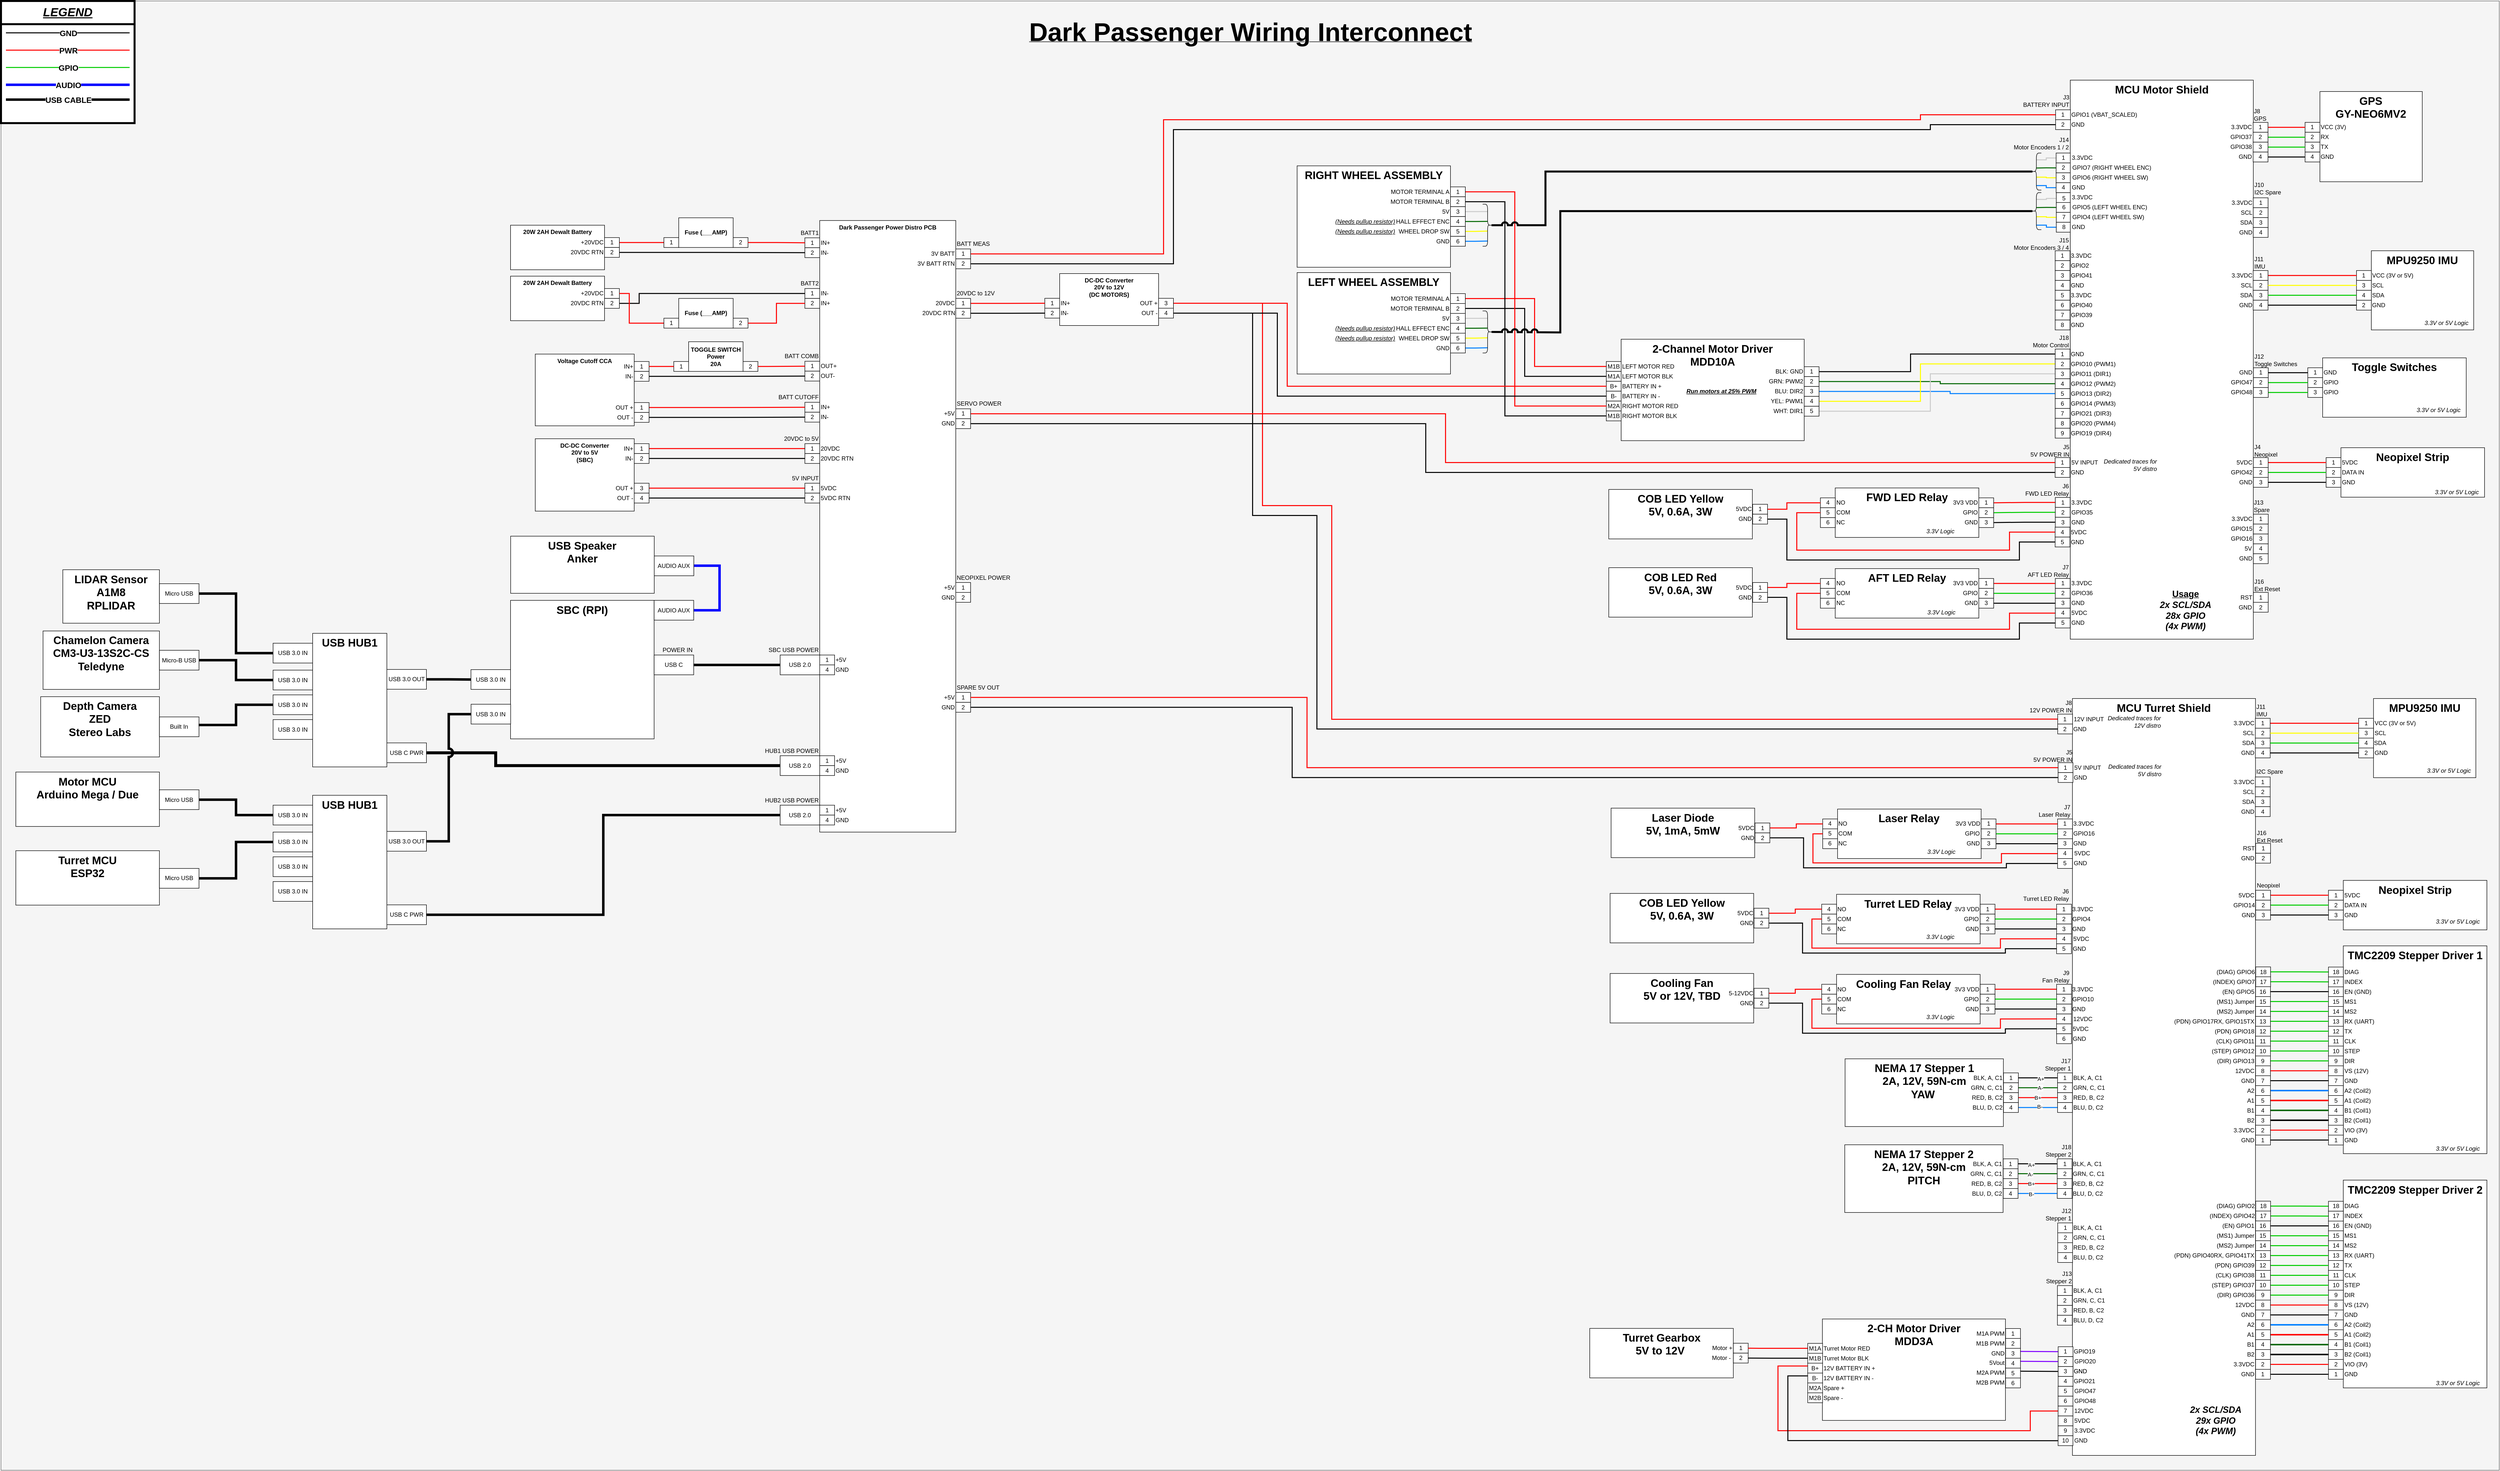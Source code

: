 <mxfile version="21.2.8" type="device">
  <diagram name="Page-1" id="o3p5K8Tt1Z_R2w1E8vlr">
    <mxGraphModel dx="13332" dy="1452" grid="1" gridSize="10" guides="1" tooltips="1" connect="1" arrows="1" fold="1" page="1" pageScale="1" pageWidth="850" pageHeight="1100" math="0" shadow="0">
      <root>
        <mxCell id="0" />
        <mxCell id="1" parent="0" />
        <mxCell id="dscM8rg76Godcu62DQuX-150" value="" style="rounded=0;whiteSpace=wrap;html=1;fillColor=#f5f5f5;strokeColor=#666666;fontColor=#333333;" parent="1" vertex="1">
          <mxGeometry x="-4950" y="3520" width="5050" height="2970" as="geometry" />
        </mxCell>
        <mxCell id="U6dWhkP1gEBETSOiGGos-239" value="&lt;span style=&quot;border-color: var(--border-color); font-size: 22px;&quot;&gt;&lt;br&gt;&lt;/span&gt;" style="rounded=0;whiteSpace=wrap;html=1;fontSize=22;fontStyle=1;verticalAlign=top;strokeWidth=4;" parent="1" vertex="1">
          <mxGeometry x="-4950" y="3520" width="270" height="246.87" as="geometry" />
        </mxCell>
        <mxCell id="HGWdBmw_bZSqKYTKwmgM-591" value="&lt;span style=&quot;border-color: var(--border-color);&quot;&gt;TMC2209 Stepper Driver 1&lt;br&gt;&lt;/span&gt;" style="rounded=0;whiteSpace=wrap;html=1;fontSize=22;fontStyle=1;verticalAlign=top;" parent="1" vertex="1">
          <mxGeometry x="-215.25" y="5430" width="290.24" height="420" as="geometry" />
        </mxCell>
        <mxCell id="HGWdBmw_bZSqKYTKwmgM-345" value="&lt;span style=&quot;border-color: var(--border-color); font-size: 22px;&quot;&gt;MCU Turret Shield&lt;br&gt;&lt;/span&gt;" style="rounded=0;whiteSpace=wrap;html=1;fontSize=22;fontStyle=1;verticalAlign=top;" parent="1" vertex="1">
          <mxGeometry x="-762.75" y="4930" width="370" height="1530" as="geometry" />
        </mxCell>
        <mxCell id="wGONZpcAzqtdkxyUNHbw-5" style="edgeStyle=orthogonalEdgeStyle;rounded=0;orthogonalLoop=1;jettySize=auto;html=1;exitX=0;exitY=0.5;exitDx=0;exitDy=0;entryX=0;entryY=0.5;entryDx=0;entryDy=0;strokeWidth=3;endArrow=none;endFill=0;strokeColor=#FF3333;" parent="1" edge="1">
          <mxGeometry relative="1" as="geometry">
            <Array as="points">
              <mxPoint x="280" y="5" />
              <mxPoint x="280" y="55" />
            </Array>
            <mxPoint x="290" y="55.0" as="targetPoint" />
          </mxGeometry>
        </mxCell>
        <mxCell id="dscM8rg76Godcu62DQuX-223" value="&lt;span style=&quot;font-size: 52px;&quot;&gt;&lt;b&gt;Dark Passenger Wiring Interconnect&lt;/b&gt;&lt;/span&gt;" style="text;html=1;strokeColor=none;fillColor=none;align=center;verticalAlign=middle;whiteSpace=wrap;rounded=0;fontStyle=4" parent="1" vertex="1">
          <mxGeometry x="-2900" y="3530" width="952" height="106" as="geometry" />
        </mxCell>
        <mxCell id="d8nVm0N1XNumEtVjfZm5-1" value="&lt;span style=&quot;border-color: var(--border-color); font-size: 22px;&quot;&gt;2-Channel Motor Driver&lt;br&gt;MDD10A&lt;br&gt;&lt;/span&gt;" style="rounded=0;whiteSpace=wrap;html=1;fontSize=22;fontStyle=1;verticalAlign=top;" parent="1" vertex="1">
          <mxGeometry x="-1675" y="4203.75" width="370" height="205" as="geometry" />
        </mxCell>
        <mxCell id="d8nVm0N1XNumEtVjfZm5-9" value="Run motors at 25% PWM" style="text;html=1;strokeColor=none;fillColor=none;align=left;verticalAlign=middle;whiteSpace=wrap;rounded=0;fontStyle=7" parent="1" vertex="1">
          <mxGeometry x="-1545" y="4286.75" width="145" height="45" as="geometry" />
        </mxCell>
        <mxCell id="d8nVm0N1XNumEtVjfZm5-70" style="edgeStyle=orthogonalEdgeStyle;rounded=0;orthogonalLoop=1;jettySize=auto;html=1;exitX=1;exitY=0.5;exitDx=0;exitDy=0;entryX=0;entryY=0.5;entryDx=0;entryDy=0;strokeWidth=2;endArrow=none;endFill=0;strokeColor=#FF0000;" parent="1" source="d8nVm0N1XNumEtVjfZm5-10" target="d8nVm0N1XNumEtVjfZm5-27" edge="1">
          <mxGeometry relative="1" as="geometry">
            <Array as="points">
              <mxPoint x="-1850" y="4122" />
              <mxPoint x="-1850" y="4259" />
            </Array>
          </mxGeometry>
        </mxCell>
        <mxCell id="d8nVm0N1XNumEtVjfZm5-10" value="1" style="rounded=0;whiteSpace=wrap;html=1;arcSize=27;glass=0;" parent="1" vertex="1">
          <mxGeometry x="-2020" y="4111.5" width="30" height="20" as="geometry" />
        </mxCell>
        <mxCell id="d8nVm0N1XNumEtVjfZm5-71" style="edgeStyle=orthogonalEdgeStyle;rounded=0;orthogonalLoop=1;jettySize=auto;html=1;exitX=1;exitY=0.5;exitDx=0;exitDy=0;entryX=0;entryY=0.5;entryDx=0;entryDy=0;strokeWidth=2;endArrow=none;endFill=0;" parent="1" source="d8nVm0N1XNumEtVjfZm5-11" target="d8nVm0N1XNumEtVjfZm5-28" edge="1">
          <mxGeometry relative="1" as="geometry">
            <Array as="points">
              <mxPoint x="-1870" y="4142" />
              <mxPoint x="-1870" y="4279" />
            </Array>
          </mxGeometry>
        </mxCell>
        <mxCell id="d8nVm0N1XNumEtVjfZm5-11" value="2" style="rounded=0;whiteSpace=wrap;html=1;arcSize=27;glass=0;" parent="1" vertex="1">
          <mxGeometry x="-2020" y="4131.5" width="30" height="20" as="geometry" />
        </mxCell>
        <mxCell id="d8nVm0N1XNumEtVjfZm5-134" style="edgeStyle=orthogonalEdgeStyle;rounded=0;orthogonalLoop=1;jettySize=auto;html=1;exitX=1;exitY=0.5;exitDx=0;exitDy=0;entryX=0.498;entryY=0.175;entryDx=0;entryDy=0;entryPerimeter=0;strokeWidth=2;endArrow=none;endFill=0;strokeColor=#CCCCCC;" parent="1" source="d8nVm0N1XNumEtVjfZm5-12" target="d8nVm0N1XNumEtVjfZm5-133" edge="1">
          <mxGeometry relative="1" as="geometry" />
        </mxCell>
        <mxCell id="d8nVm0N1XNumEtVjfZm5-12" value="3" style="rounded=0;whiteSpace=wrap;html=1;arcSize=27;glass=0;" parent="1" vertex="1">
          <mxGeometry x="-2020" y="4151.5" width="30" height="20" as="geometry" />
        </mxCell>
        <mxCell id="d8nVm0N1XNumEtVjfZm5-135" style="edgeStyle=orthogonalEdgeStyle;rounded=0;orthogonalLoop=1;jettySize=auto;html=1;exitX=1;exitY=0.5;exitDx=0;exitDy=0;entryX=0.492;entryY=0.409;entryDx=0;entryDy=0;entryPerimeter=0;strokeWidth=2;endArrow=none;endFill=0;strokeColor=#006600;" parent="1" source="d8nVm0N1XNumEtVjfZm5-13" target="d8nVm0N1XNumEtVjfZm5-133" edge="1">
          <mxGeometry relative="1" as="geometry" />
        </mxCell>
        <mxCell id="d8nVm0N1XNumEtVjfZm5-13" value="4" style="rounded=0;whiteSpace=wrap;html=1;arcSize=27;glass=0;" parent="1" vertex="1">
          <mxGeometry x="-2020" y="4171.5" width="30" height="20" as="geometry" />
        </mxCell>
        <mxCell id="d8nVm0N1XNumEtVjfZm5-136" style="edgeStyle=orthogonalEdgeStyle;rounded=0;orthogonalLoop=1;jettySize=auto;html=1;exitX=1;exitY=0.5;exitDx=0;exitDy=0;entryX=0.487;entryY=0.639;entryDx=0;entryDy=0;entryPerimeter=0;strokeWidth=2;endArrow=none;endFill=0;strokeColor=#FFFF00;" parent="1" source="d8nVm0N1XNumEtVjfZm5-14" target="d8nVm0N1XNumEtVjfZm5-133" edge="1">
          <mxGeometry relative="1" as="geometry" />
        </mxCell>
        <mxCell id="d8nVm0N1XNumEtVjfZm5-14" value="5" style="rounded=0;whiteSpace=wrap;html=1;arcSize=27;glass=0;" parent="1" vertex="1">
          <mxGeometry x="-2020" y="4191.5" width="30" height="20" as="geometry" />
        </mxCell>
        <mxCell id="d8nVm0N1XNumEtVjfZm5-137" style="edgeStyle=orthogonalEdgeStyle;rounded=0;orthogonalLoop=1;jettySize=auto;html=1;exitX=1;exitY=0.5;exitDx=0;exitDy=0;entryX=0.498;entryY=0.876;entryDx=0;entryDy=0;entryPerimeter=0;strokeWidth=2;endArrow=none;endFill=0;strokeColor=#007FFF;" parent="1" source="d8nVm0N1XNumEtVjfZm5-15" target="d8nVm0N1XNumEtVjfZm5-133" edge="1">
          <mxGeometry relative="1" as="geometry" />
        </mxCell>
        <mxCell id="d8nVm0N1XNumEtVjfZm5-15" value="6" style="rounded=0;whiteSpace=wrap;html=1;arcSize=27;glass=0;" parent="1" vertex="1">
          <mxGeometry x="-2020" y="4211.5" width="30" height="20" as="geometry" />
        </mxCell>
        <mxCell id="d8nVm0N1XNumEtVjfZm5-16" value="&lt;span style=&quot;border-color: var(--border-color); font-size: 22px;&quot;&gt;LEFT WHEEL ASSEMBLY&lt;br&gt;&lt;/span&gt;" style="rounded=0;whiteSpace=wrap;html=1;fontSize=22;fontStyle=1;verticalAlign=top;" parent="1" vertex="1">
          <mxGeometry x="-2330" y="4069" width="310" height="205" as="geometry" />
        </mxCell>
        <mxCell id="d8nVm0N1XNumEtVjfZm5-18" value="MOTOR TERMINAL A" style="text;html=1;strokeColor=none;fillColor=none;align=right;verticalAlign=middle;whiteSpace=wrap;rounded=0;" parent="1" vertex="1">
          <mxGeometry x="-2150" y="4111.5" width="130" height="20" as="geometry" />
        </mxCell>
        <mxCell id="d8nVm0N1XNumEtVjfZm5-19" value="MOTOR TERMINAL B" style="text;html=1;strokeColor=none;fillColor=none;align=right;verticalAlign=middle;whiteSpace=wrap;rounded=0;" parent="1" vertex="1">
          <mxGeometry x="-2150" y="4131.5" width="130" height="20" as="geometry" />
        </mxCell>
        <mxCell id="d8nVm0N1XNumEtVjfZm5-20" value="5V" style="text;html=1;strokeColor=none;fillColor=none;align=right;verticalAlign=middle;whiteSpace=wrap;rounded=0;" parent="1" vertex="1">
          <mxGeometry x="-2040" y="4151.5" width="20" height="20" as="geometry" />
        </mxCell>
        <mxCell id="d8nVm0N1XNumEtVjfZm5-21" value="HALL EFFECT ENC" style="text;html=1;strokeColor=none;fillColor=none;align=right;verticalAlign=middle;whiteSpace=wrap;rounded=0;" parent="1" vertex="1">
          <mxGeometry x="-2140" y="4171.5" width="120" height="20" as="geometry" />
        </mxCell>
        <mxCell id="d8nVm0N1XNumEtVjfZm5-22" value="WHEEL DROP SW" style="text;html=1;strokeColor=none;fillColor=none;align=right;verticalAlign=middle;whiteSpace=wrap;rounded=0;" parent="1" vertex="1">
          <mxGeometry x="-2130" y="4191.5" width="110" height="20" as="geometry" />
        </mxCell>
        <mxCell id="d8nVm0N1XNumEtVjfZm5-23" value="GND" style="text;html=1;strokeColor=none;fillColor=none;align=right;verticalAlign=middle;whiteSpace=wrap;rounded=0;" parent="1" vertex="1">
          <mxGeometry x="-2050" y="4211.5" width="30" height="20" as="geometry" />
        </mxCell>
        <mxCell id="d8nVm0N1XNumEtVjfZm5-24" value="(Needs pullup resistor)" style="text;html=1;strokeColor=none;fillColor=none;align=right;verticalAlign=middle;whiteSpace=wrap;rounded=0;fontStyle=6" parent="1" vertex="1">
          <mxGeometry x="-2260" y="4171.5" width="130" height="20" as="geometry" />
        </mxCell>
        <mxCell id="d8nVm0N1XNumEtVjfZm5-26" value="(Needs pullup resistor)" style="text;html=1;strokeColor=none;fillColor=none;align=right;verticalAlign=middle;whiteSpace=wrap;rounded=0;fontStyle=6" parent="1" vertex="1">
          <mxGeometry x="-2260" y="4191.5" width="130" height="20" as="geometry" />
        </mxCell>
        <mxCell id="d8nVm0N1XNumEtVjfZm5-27" value="M1B" style="rounded=0;whiteSpace=wrap;html=1;arcSize=27;glass=0;" parent="1" vertex="1">
          <mxGeometry x="-1705" y="4248.75" width="30" height="20" as="geometry" />
        </mxCell>
        <mxCell id="d8nVm0N1XNumEtVjfZm5-28" value="M1A" style="rounded=0;whiteSpace=wrap;html=1;arcSize=27;glass=0;" parent="1" vertex="1">
          <mxGeometry x="-1705" y="4268.75" width="30" height="20" as="geometry" />
        </mxCell>
        <mxCell id="d8nVm0N1XNumEtVjfZm5-29" value="B+" style="rounded=0;whiteSpace=wrap;html=1;arcSize=27;glass=0;" parent="1" vertex="1">
          <mxGeometry x="-1705" y="4288.75" width="30" height="20" as="geometry" />
        </mxCell>
        <mxCell id="d8nVm0N1XNumEtVjfZm5-30" value="B-" style="rounded=0;whiteSpace=wrap;html=1;arcSize=27;glass=0;" parent="1" vertex="1">
          <mxGeometry x="-1705" y="4308.75" width="30" height="20" as="geometry" />
        </mxCell>
        <mxCell id="d8nVm0N1XNumEtVjfZm5-31" value="M2A" style="rounded=0;whiteSpace=wrap;html=1;arcSize=27;glass=0;" parent="1" vertex="1">
          <mxGeometry x="-1705" y="4328.75" width="30" height="20" as="geometry" />
        </mxCell>
        <mxCell id="d8nVm0N1XNumEtVjfZm5-32" value="M1B" style="rounded=0;whiteSpace=wrap;html=1;arcSize=27;glass=0;" parent="1" vertex="1">
          <mxGeometry x="-1705" y="4348.75" width="30" height="20" as="geometry" />
        </mxCell>
        <mxCell id="d8nVm0N1XNumEtVjfZm5-33" value="LEFT MOTOR RED" style="text;html=1;strokeColor=none;fillColor=none;align=left;verticalAlign=middle;whiteSpace=wrap;rounded=0;" parent="1" vertex="1">
          <mxGeometry x="-1675" y="4248.75" width="115" height="20" as="geometry" />
        </mxCell>
        <mxCell id="d8nVm0N1XNumEtVjfZm5-34" value="LEFT MOTOR BLK" style="text;html=1;strokeColor=none;fillColor=none;align=left;verticalAlign=middle;whiteSpace=wrap;rounded=0;" parent="1" vertex="1">
          <mxGeometry x="-1675" y="4268.75" width="115" height="20" as="geometry" />
        </mxCell>
        <mxCell id="d8nVm0N1XNumEtVjfZm5-35" value="BATTERY IN +" style="text;html=1;strokeColor=none;fillColor=none;align=left;verticalAlign=middle;whiteSpace=wrap;rounded=0;" parent="1" vertex="1">
          <mxGeometry x="-1675" y="4288.75" width="95" height="20" as="geometry" />
        </mxCell>
        <mxCell id="d8nVm0N1XNumEtVjfZm5-36" value="BATTERY IN -" style="text;html=1;strokeColor=none;fillColor=none;align=left;verticalAlign=middle;whiteSpace=wrap;rounded=0;" parent="1" vertex="1">
          <mxGeometry x="-1675" y="4308.75" width="85" height="20" as="geometry" />
        </mxCell>
        <mxCell id="d8nVm0N1XNumEtVjfZm5-37" value="RIGHT MOTOR RED" style="text;html=1;strokeColor=none;fillColor=none;align=left;verticalAlign=middle;whiteSpace=wrap;rounded=0;" parent="1" vertex="1">
          <mxGeometry x="-1675" y="4328.75" width="125" height="20" as="geometry" />
        </mxCell>
        <mxCell id="d8nVm0N1XNumEtVjfZm5-38" value="RIGHT MOTOR BLK" style="text;html=1;strokeColor=none;fillColor=none;align=left;verticalAlign=middle;whiteSpace=wrap;rounded=0;" parent="1" vertex="1">
          <mxGeometry x="-1675" y="4348.75" width="115" height="20" as="geometry" />
        </mxCell>
        <mxCell id="d8nVm0N1XNumEtVjfZm5-124" style="edgeStyle=orthogonalEdgeStyle;rounded=0;orthogonalLoop=1;jettySize=auto;html=1;exitX=1;exitY=0.5;exitDx=0;exitDy=0;entryX=0;entryY=0.5;entryDx=0;entryDy=0;strokeWidth=2;endArrow=none;endFill=0;" parent="1" source="d8nVm0N1XNumEtVjfZm5-43" target="HGWdBmw_bZSqKYTKwmgM-34" edge="1">
          <mxGeometry relative="1" as="geometry">
            <Array as="points">
              <mxPoint x="-1090" y="4269" />
              <mxPoint x="-1090" y="4234" />
            </Array>
          </mxGeometry>
        </mxCell>
        <mxCell id="d8nVm0N1XNumEtVjfZm5-43" value="1" style="rounded=0;whiteSpace=wrap;html=1;arcSize=27;glass=0;" parent="1" vertex="1">
          <mxGeometry x="-1305" y="4259.25" width="30" height="20" as="geometry" />
        </mxCell>
        <mxCell id="d8nVm0N1XNumEtVjfZm5-125" style="edgeStyle=orthogonalEdgeStyle;rounded=0;orthogonalLoop=1;jettySize=auto;html=1;exitX=1;exitY=0.5;exitDx=0;exitDy=0;entryX=0;entryY=0.5;entryDx=0;entryDy=0;strokeWidth=2;endArrow=none;endFill=0;strokeColor=#006600;" parent="1" source="d8nVm0N1XNumEtVjfZm5-44" target="HGWdBmw_bZSqKYTKwmgM-179" edge="1">
          <mxGeometry relative="1" as="geometry">
            <mxPoint x="-1140" y="4289" as="targetPoint" />
            <Array as="points">
              <mxPoint x="-1030" y="4289" />
              <mxPoint x="-1030" y="4294" />
            </Array>
          </mxGeometry>
        </mxCell>
        <mxCell id="d8nVm0N1XNumEtVjfZm5-44" value="2" style="rounded=0;whiteSpace=wrap;html=1;arcSize=27;glass=0;" parent="1" vertex="1">
          <mxGeometry x="-1305" y="4279.25" width="30" height="20" as="geometry" />
        </mxCell>
        <mxCell id="d8nVm0N1XNumEtVjfZm5-126" style="edgeStyle=orthogonalEdgeStyle;rounded=0;orthogonalLoop=1;jettySize=auto;html=1;exitX=1;exitY=0.5;exitDx=0;exitDy=0;entryX=0;entryY=0.5;entryDx=0;entryDy=0;strokeWidth=2;endArrow=none;endFill=0;strokeColor=#007FFF;" parent="1" source="d8nVm0N1XNumEtVjfZm5-45" target="HGWdBmw_bZSqKYTKwmgM-181" edge="1">
          <mxGeometry relative="1" as="geometry">
            <mxPoint x="-1140" y="4309" as="targetPoint" />
            <Array as="points">
              <mxPoint x="-1010" y="4309" />
              <mxPoint x="-1010" y="4314" />
            </Array>
          </mxGeometry>
        </mxCell>
        <mxCell id="d8nVm0N1XNumEtVjfZm5-45" value="3" style="rounded=0;whiteSpace=wrap;html=1;arcSize=27;glass=0;" parent="1" vertex="1">
          <mxGeometry x="-1305" y="4299.25" width="30" height="20" as="geometry" />
        </mxCell>
        <mxCell id="d8nVm0N1XNumEtVjfZm5-127" style="edgeStyle=orthogonalEdgeStyle;rounded=0;orthogonalLoop=1;jettySize=auto;html=1;exitX=1;exitY=0.5;exitDx=0;exitDy=0;entryX=0;entryY=0.5;entryDx=0;entryDy=0;strokeWidth=2;endArrow=none;endFill=0;strokeColor=#FFFF00;" parent="1" source="d8nVm0N1XNumEtVjfZm5-46" target="HGWdBmw_bZSqKYTKwmgM-177" edge="1">
          <mxGeometry relative="1" as="geometry">
            <mxPoint x="-1140" y="4329" as="targetPoint" />
            <Array as="points">
              <mxPoint x="-1070" y="4329" />
              <mxPoint x="-1070" y="4254" />
            </Array>
          </mxGeometry>
        </mxCell>
        <mxCell id="d8nVm0N1XNumEtVjfZm5-46" value="4" style="rounded=0;whiteSpace=wrap;html=1;arcSize=27;glass=0;" parent="1" vertex="1">
          <mxGeometry x="-1305" y="4319.25" width="30" height="20" as="geometry" />
        </mxCell>
        <mxCell id="d8nVm0N1XNumEtVjfZm5-128" style="edgeStyle=orthogonalEdgeStyle;rounded=0;orthogonalLoop=1;jettySize=auto;html=1;exitX=1;exitY=0.5;exitDx=0;exitDy=0;entryX=0;entryY=0.5;entryDx=0;entryDy=0;strokeWidth=2;endArrow=none;endFill=0;strokeColor=#CCCCCC;" parent="1" source="d8nVm0N1XNumEtVjfZm5-47" target="HGWdBmw_bZSqKYTKwmgM-178" edge="1">
          <mxGeometry relative="1" as="geometry">
            <mxPoint x="-1140" y="4349" as="targetPoint" />
            <Array as="points">
              <mxPoint x="-1050" y="4349" />
              <mxPoint x="-1050" y="4274" />
            </Array>
          </mxGeometry>
        </mxCell>
        <mxCell id="d8nVm0N1XNumEtVjfZm5-47" value="5" style="rounded=0;whiteSpace=wrap;html=1;arcSize=27;glass=0;" parent="1" vertex="1">
          <mxGeometry x="-1305" y="4339.25" width="30" height="20" as="geometry" />
        </mxCell>
        <mxCell id="d8nVm0N1XNumEtVjfZm5-48" value="BLK: GND" style="text;html=1;strokeColor=none;fillColor=none;align=right;verticalAlign=middle;whiteSpace=wrap;rounded=0;" parent="1" vertex="1">
          <mxGeometry x="-1365" y="4259.25" width="60" height="20" as="geometry" />
        </mxCell>
        <mxCell id="d8nVm0N1XNumEtVjfZm5-49" value="GRN: PWM2" style="text;html=1;strokeColor=none;fillColor=none;align=right;verticalAlign=middle;whiteSpace=wrap;rounded=0;" parent="1" vertex="1">
          <mxGeometry x="-1385" y="4279.25" width="80" height="20" as="geometry" />
        </mxCell>
        <mxCell id="d8nVm0N1XNumEtVjfZm5-50" value="BLU: DIR2" style="text;html=1;strokeColor=none;fillColor=none;align=right;verticalAlign=middle;whiteSpace=wrap;rounded=0;" parent="1" vertex="1">
          <mxGeometry x="-1365" y="4299.25" width="60" height="20" as="geometry" />
        </mxCell>
        <mxCell id="d8nVm0N1XNumEtVjfZm5-51" value="YEL: PWM1" style="text;html=1;strokeColor=none;fillColor=none;align=right;verticalAlign=middle;whiteSpace=wrap;rounded=0;" parent="1" vertex="1">
          <mxGeometry x="-1375" y="4319.25" width="70" height="20" as="geometry" />
        </mxCell>
        <mxCell id="d8nVm0N1XNumEtVjfZm5-52" value="WHT: DIR1" style="text;html=1;strokeColor=none;fillColor=none;align=right;verticalAlign=middle;whiteSpace=wrap;rounded=0;" parent="1" vertex="1">
          <mxGeometry x="-1375" y="4339.25" width="70" height="20" as="geometry" />
        </mxCell>
        <mxCell id="d8nVm0N1XNumEtVjfZm5-72" style="edgeStyle=orthogonalEdgeStyle;rounded=0;orthogonalLoop=1;jettySize=auto;html=1;exitX=1;exitY=0.5;exitDx=0;exitDy=0;entryX=0;entryY=0.5;entryDx=0;entryDy=0;strokeWidth=2;endArrow=none;endFill=0;strokeColor=#FF0000;" parent="1" source="d8nVm0N1XNumEtVjfZm5-55" target="d8nVm0N1XNumEtVjfZm5-31" edge="1">
          <mxGeometry relative="1" as="geometry">
            <Array as="points">
              <mxPoint x="-1890" y="3906" />
              <mxPoint x="-1890" y="4339" />
            </Array>
          </mxGeometry>
        </mxCell>
        <mxCell id="d8nVm0N1XNumEtVjfZm5-55" value="1" style="rounded=0;whiteSpace=wrap;html=1;arcSize=27;glass=0;" parent="1" vertex="1">
          <mxGeometry x="-2020" y="3895.75" width="30" height="20" as="geometry" />
        </mxCell>
        <mxCell id="d8nVm0N1XNumEtVjfZm5-73" style="edgeStyle=orthogonalEdgeStyle;rounded=0;orthogonalLoop=1;jettySize=auto;html=1;exitX=1;exitY=0.5;exitDx=0;exitDy=0;entryX=0;entryY=0.5;entryDx=0;entryDy=0;strokeWidth=2;endArrow=none;endFill=0;" parent="1" source="d8nVm0N1XNumEtVjfZm5-56" target="d8nVm0N1XNumEtVjfZm5-32" edge="1">
          <mxGeometry relative="1" as="geometry">
            <Array as="points">
              <mxPoint x="-1910" y="3926" />
              <mxPoint x="-1910" y="4359" />
            </Array>
          </mxGeometry>
        </mxCell>
        <mxCell id="d8nVm0N1XNumEtVjfZm5-56" value="2" style="rounded=0;whiteSpace=wrap;html=1;arcSize=27;glass=0;" parent="1" vertex="1">
          <mxGeometry x="-2020" y="3915.75" width="30" height="20" as="geometry" />
        </mxCell>
        <mxCell id="d8nVm0N1XNumEtVjfZm5-61" value="&lt;span style=&quot;border-color: var(--border-color); font-size: 22px;&quot;&gt;RIGHT WHEEL ASSEMBLY&lt;br&gt;&lt;/span&gt;" style="rounded=0;whiteSpace=wrap;html=1;fontSize=22;fontStyle=1;verticalAlign=top;" parent="1" vertex="1">
          <mxGeometry x="-2330" y="3853.25" width="310" height="205" as="geometry" />
        </mxCell>
        <mxCell id="d8nVm0N1XNumEtVjfZm5-62" value="MOTOR TERMINAL A" style="text;html=1;strokeColor=none;fillColor=none;align=right;verticalAlign=middle;whiteSpace=wrap;rounded=0;" parent="1" vertex="1">
          <mxGeometry x="-2150" y="3895.75" width="130" height="20" as="geometry" />
        </mxCell>
        <mxCell id="d8nVm0N1XNumEtVjfZm5-63" value="MOTOR TERMINAL B" style="text;html=1;strokeColor=none;fillColor=none;align=right;verticalAlign=middle;whiteSpace=wrap;rounded=0;" parent="1" vertex="1">
          <mxGeometry x="-2150" y="3915.75" width="130" height="20" as="geometry" />
        </mxCell>
        <mxCell id="d8nVm0N1XNumEtVjfZm5-64" value="5V" style="text;html=1;strokeColor=none;fillColor=none;align=right;verticalAlign=middle;whiteSpace=wrap;rounded=0;" parent="1" vertex="1">
          <mxGeometry x="-2040" y="3935.75" width="20" height="20" as="geometry" />
        </mxCell>
        <mxCell id="d8nVm0N1XNumEtVjfZm5-65" value="HALL EFFECT ENC" style="text;html=1;strokeColor=none;fillColor=none;align=right;verticalAlign=middle;whiteSpace=wrap;rounded=0;" parent="1" vertex="1">
          <mxGeometry x="-2140" y="3955.75" width="120" height="20" as="geometry" />
        </mxCell>
        <mxCell id="d8nVm0N1XNumEtVjfZm5-66" value="WHEEL DROP SW" style="text;html=1;strokeColor=none;fillColor=none;align=right;verticalAlign=middle;whiteSpace=wrap;rounded=0;" parent="1" vertex="1">
          <mxGeometry x="-2130" y="3975.75" width="110" height="20" as="geometry" />
        </mxCell>
        <mxCell id="d8nVm0N1XNumEtVjfZm5-67" value="GND" style="text;html=1;strokeColor=none;fillColor=none;align=right;verticalAlign=middle;whiteSpace=wrap;rounded=0;" parent="1" vertex="1">
          <mxGeometry x="-2050" y="3995.75" width="30" height="20" as="geometry" />
        </mxCell>
        <mxCell id="d8nVm0N1XNumEtVjfZm5-68" value="(Needs pullup resistor)" style="text;html=1;strokeColor=none;fillColor=none;align=right;verticalAlign=middle;whiteSpace=wrap;rounded=0;fontStyle=6" parent="1" vertex="1">
          <mxGeometry x="-2260" y="3955.75" width="130" height="20" as="geometry" />
        </mxCell>
        <mxCell id="d8nVm0N1XNumEtVjfZm5-69" value="(Needs pullup resistor)" style="text;html=1;strokeColor=none;fillColor=none;align=right;verticalAlign=middle;whiteSpace=wrap;rounded=0;fontStyle=6" parent="1" vertex="1">
          <mxGeometry x="-2260" y="3975.75" width="130" height="20" as="geometry" />
        </mxCell>
        <mxCell id="d8nVm0N1XNumEtVjfZm5-149" style="edgeStyle=orthogonalEdgeStyle;rounded=0;orthogonalLoop=1;jettySize=auto;html=1;exitX=0;exitY=0.5;exitDx=0;exitDy=0;entryX=0.496;entryY=0.184;entryDx=0;entryDy=0;entryPerimeter=0;endArrow=none;endFill=0;strokeWidth=2;strokeColor=#CCCCCC;" parent="1" source="d8nVm0N1XNumEtVjfZm5-97" target="d8nVm0N1XNumEtVjfZm5-148" edge="1">
          <mxGeometry relative="1" as="geometry" />
        </mxCell>
        <mxCell id="d8nVm0N1XNumEtVjfZm5-97" value="5" style="rounded=0;whiteSpace=wrap;html=1;arcSize=27;glass=0;" parent="1" vertex="1">
          <mxGeometry x="-795.4" y="3907.35" width="30" height="23.5" as="geometry" />
        </mxCell>
        <mxCell id="d8nVm0N1XNumEtVjfZm5-150" style="edgeStyle=orthogonalEdgeStyle;rounded=0;orthogonalLoop=1;jettySize=auto;html=1;exitX=0;exitY=0.5;exitDx=0;exitDy=0;entryX=0.497;entryY=0.405;entryDx=0;entryDy=0;entryPerimeter=0;endArrow=none;endFill=0;strokeWidth=2;strokeColor=#006600;" parent="1" source="d8nVm0N1XNumEtVjfZm5-98" target="d8nVm0N1XNumEtVjfZm5-148" edge="1">
          <mxGeometry relative="1" as="geometry" />
        </mxCell>
        <mxCell id="d8nVm0N1XNumEtVjfZm5-98" value="6" style="rounded=0;whiteSpace=wrap;html=1;arcSize=27;glass=0;" parent="1" vertex="1">
          <mxGeometry x="-795.4" y="3927.35" width="30" height="20" as="geometry" />
        </mxCell>
        <mxCell id="d8nVm0N1XNumEtVjfZm5-151" style="edgeStyle=orthogonalEdgeStyle;rounded=0;orthogonalLoop=1;jettySize=auto;html=1;exitX=0;exitY=0.5;exitDx=0;exitDy=0;entryX=0.497;entryY=0.651;entryDx=0;entryDy=0;entryPerimeter=0;endArrow=none;endFill=0;strokeWidth=2;strokeColor=#FFFF00;" parent="1" source="d8nVm0N1XNumEtVjfZm5-99" target="d8nVm0N1XNumEtVjfZm5-148" edge="1">
          <mxGeometry relative="1" as="geometry" />
        </mxCell>
        <mxCell id="d8nVm0N1XNumEtVjfZm5-99" value="7" style="rounded=0;whiteSpace=wrap;html=1;arcSize=27;glass=0;" parent="1" vertex="1">
          <mxGeometry x="-795.4" y="3947.35" width="30" height="20" as="geometry" />
        </mxCell>
        <mxCell id="d8nVm0N1XNumEtVjfZm5-152" style="edgeStyle=orthogonalEdgeStyle;rounded=0;orthogonalLoop=1;jettySize=auto;html=1;exitX=0;exitY=0.5;exitDx=0;exitDy=0;entryX=0.493;entryY=0.878;entryDx=0;entryDy=0;entryPerimeter=0;endArrow=none;endFill=0;strokeWidth=2;strokeColor=#007FFF;" parent="1" source="d8nVm0N1XNumEtVjfZm5-100" target="d8nVm0N1XNumEtVjfZm5-148" edge="1">
          <mxGeometry relative="1" as="geometry" />
        </mxCell>
        <mxCell id="d8nVm0N1XNumEtVjfZm5-100" value="8" style="rounded=0;whiteSpace=wrap;html=1;arcSize=27;glass=0;" parent="1" vertex="1">
          <mxGeometry x="-795.4" y="3967.35" width="30" height="20" as="geometry" />
        </mxCell>
        <mxCell id="d8nVm0N1XNumEtVjfZm5-166" style="edgeStyle=orthogonalEdgeStyle;rounded=0;orthogonalLoop=1;jettySize=auto;html=1;exitX=0.1;exitY=0.5;exitDx=0;exitDy=0;exitPerimeter=0;entryX=0.1;entryY=0.5;entryDx=0;entryDy=0;entryPerimeter=0;strokeWidth=4;endArrow=none;endFill=0;jumpStyle=arc;" parent="1" source="d8nVm0N1XNumEtVjfZm5-133" target="d8nVm0N1XNumEtVjfZm5-148" edge="1">
          <mxGeometry relative="1" as="geometry">
            <Array as="points">
              <mxPoint x="-1798" y="4190" />
              <mxPoint x="-1798" y="3945" />
            </Array>
            <mxPoint x="-1935" y="4151.48" as="sourcePoint" />
          </mxGeometry>
        </mxCell>
        <mxCell id="d8nVm0N1XNumEtVjfZm5-133" value="" style="shape=curlyBracket;whiteSpace=wrap;html=1;rounded=1;flipH=1;labelPosition=right;verticalLabelPosition=middle;align=left;verticalAlign=middle;" parent="1" vertex="1">
          <mxGeometry x="-1955" y="4146.5" width="20" height="85" as="geometry" />
        </mxCell>
        <mxCell id="d8nVm0N1XNumEtVjfZm5-139" style="edgeStyle=orthogonalEdgeStyle;rounded=0;orthogonalLoop=1;jettySize=auto;html=1;exitX=1;exitY=0.5;exitDx=0;exitDy=0;entryX=0.498;entryY=0.175;entryDx=0;entryDy=0;entryPerimeter=0;strokeWidth=2;endArrow=none;endFill=0;strokeColor=#CCCCCC;" parent="1" source="d8nVm0N1XNumEtVjfZm5-140" target="d8nVm0N1XNumEtVjfZm5-147" edge="1">
          <mxGeometry relative="1" as="geometry" />
        </mxCell>
        <mxCell id="d8nVm0N1XNumEtVjfZm5-140" value="3" style="rounded=0;whiteSpace=wrap;html=1;arcSize=27;glass=0;" parent="1" vertex="1">
          <mxGeometry x="-2020" y="3935.75" width="30" height="20" as="geometry" />
        </mxCell>
        <mxCell id="d8nVm0N1XNumEtVjfZm5-141" style="edgeStyle=orthogonalEdgeStyle;rounded=0;orthogonalLoop=1;jettySize=auto;html=1;exitX=1;exitY=0.5;exitDx=0;exitDy=0;entryX=0.492;entryY=0.409;entryDx=0;entryDy=0;entryPerimeter=0;strokeWidth=2;endArrow=none;endFill=0;strokeColor=#006600;" parent="1" source="d8nVm0N1XNumEtVjfZm5-142" target="d8nVm0N1XNumEtVjfZm5-147" edge="1">
          <mxGeometry relative="1" as="geometry" />
        </mxCell>
        <mxCell id="d8nVm0N1XNumEtVjfZm5-142" value="4" style="rounded=0;whiteSpace=wrap;html=1;arcSize=27;glass=0;" parent="1" vertex="1">
          <mxGeometry x="-2020" y="3955.75" width="30" height="20" as="geometry" />
        </mxCell>
        <mxCell id="d8nVm0N1XNumEtVjfZm5-143" style="edgeStyle=orthogonalEdgeStyle;rounded=0;orthogonalLoop=1;jettySize=auto;html=1;exitX=1;exitY=0.5;exitDx=0;exitDy=0;entryX=0.487;entryY=0.639;entryDx=0;entryDy=0;entryPerimeter=0;strokeWidth=2;endArrow=none;endFill=0;strokeColor=#FFFF00;" parent="1" source="d8nVm0N1XNumEtVjfZm5-144" target="d8nVm0N1XNumEtVjfZm5-147" edge="1">
          <mxGeometry relative="1" as="geometry" />
        </mxCell>
        <mxCell id="d8nVm0N1XNumEtVjfZm5-144" value="5" style="rounded=0;whiteSpace=wrap;html=1;arcSize=27;glass=0;" parent="1" vertex="1">
          <mxGeometry x="-2020" y="3975.75" width="30" height="20" as="geometry" />
        </mxCell>
        <mxCell id="d8nVm0N1XNumEtVjfZm5-145" style="edgeStyle=orthogonalEdgeStyle;rounded=0;orthogonalLoop=1;jettySize=auto;html=1;exitX=1;exitY=0.5;exitDx=0;exitDy=0;entryX=0.498;entryY=0.876;entryDx=0;entryDy=0;entryPerimeter=0;strokeWidth=2;endArrow=none;endFill=0;strokeColor=#007FFF;" parent="1" source="d8nVm0N1XNumEtVjfZm5-146" target="d8nVm0N1XNumEtVjfZm5-147" edge="1">
          <mxGeometry relative="1" as="geometry" />
        </mxCell>
        <mxCell id="d8nVm0N1XNumEtVjfZm5-146" value="6" style="rounded=0;whiteSpace=wrap;html=1;arcSize=27;glass=0;" parent="1" vertex="1">
          <mxGeometry x="-2020" y="3995.75" width="30" height="20" as="geometry" />
        </mxCell>
        <mxCell id="d8nVm0N1XNumEtVjfZm5-167" style="edgeStyle=orthogonalEdgeStyle;rounded=0;orthogonalLoop=1;jettySize=auto;html=1;exitX=0.1;exitY=0.5;exitDx=0;exitDy=0;exitPerimeter=0;entryX=0.1;entryY=0.5;entryDx=0;entryDy=0;entryPerimeter=0;strokeWidth=4;endArrow=none;endFill=0;jumpStyle=arc;" parent="1" source="d8nVm0N1XNumEtVjfZm5-147" target="d8nVm0N1XNumEtVjfZm5-165" edge="1">
          <mxGeometry relative="1" as="geometry">
            <Array as="points">
              <mxPoint x="-1828" y="3973" />
              <mxPoint x="-1828" y="3865" />
            </Array>
            <mxPoint x="-1935" y="3935.73" as="sourcePoint" />
          </mxGeometry>
        </mxCell>
        <mxCell id="d8nVm0N1XNumEtVjfZm5-147" value="" style="shape=curlyBracket;whiteSpace=wrap;html=1;rounded=1;flipH=1;labelPosition=right;verticalLabelPosition=middle;align=left;verticalAlign=middle;" parent="1" vertex="1">
          <mxGeometry x="-1955" y="3930.75" width="20" height="85" as="geometry" />
        </mxCell>
        <mxCell id="d8nVm0N1XNumEtVjfZm5-148" value="" style="shape=curlyBracket;whiteSpace=wrap;html=1;rounded=1;labelPosition=left;verticalLabelPosition=middle;align=right;verticalAlign=middle;" parent="1" vertex="1">
          <mxGeometry x="-845.64" y="3907.35" width="20" height="74.87" as="geometry" />
        </mxCell>
        <mxCell id="d8nVm0N1XNumEtVjfZm5-157" style="edgeStyle=orthogonalEdgeStyle;rounded=0;orthogonalLoop=1;jettySize=auto;html=1;exitX=0;exitY=0.5;exitDx=0;exitDy=0;entryX=0.496;entryY=0.184;entryDx=0;entryDy=0;entryPerimeter=0;endArrow=none;endFill=0;strokeWidth=2;strokeColor=#CCCCCC;" parent="1" source="d8nVm0N1XNumEtVjfZm5-158" target="d8nVm0N1XNumEtVjfZm5-165" edge="1">
          <mxGeometry relative="1" as="geometry" />
        </mxCell>
        <mxCell id="d8nVm0N1XNumEtVjfZm5-158" value="1" style="rounded=0;whiteSpace=wrap;html=1;arcSize=27;glass=0;" parent="1" vertex="1">
          <mxGeometry x="-795.74" y="3827.35" width="30" height="20" as="geometry" />
        </mxCell>
        <mxCell id="d8nVm0N1XNumEtVjfZm5-159" style="edgeStyle=orthogonalEdgeStyle;rounded=0;orthogonalLoop=1;jettySize=auto;html=1;exitX=0;exitY=0.5;exitDx=0;exitDy=0;entryX=0.497;entryY=0.405;entryDx=0;entryDy=0;entryPerimeter=0;endArrow=none;endFill=0;strokeWidth=2;strokeColor=#006600;" parent="1" source="d8nVm0N1XNumEtVjfZm5-160" target="d8nVm0N1XNumEtVjfZm5-165" edge="1">
          <mxGeometry relative="1" as="geometry" />
        </mxCell>
        <mxCell id="d8nVm0N1XNumEtVjfZm5-160" value="2" style="rounded=0;whiteSpace=wrap;html=1;arcSize=27;glass=0;" parent="1" vertex="1">
          <mxGeometry x="-795.74" y="3847.35" width="30" height="20" as="geometry" />
        </mxCell>
        <mxCell id="d8nVm0N1XNumEtVjfZm5-161" style="edgeStyle=orthogonalEdgeStyle;rounded=0;orthogonalLoop=1;jettySize=auto;html=1;exitX=0;exitY=0.5;exitDx=0;exitDy=0;entryX=0.497;entryY=0.651;entryDx=0;entryDy=0;entryPerimeter=0;endArrow=none;endFill=0;strokeWidth=2;strokeColor=#FFFF00;" parent="1" source="d8nVm0N1XNumEtVjfZm5-162" target="d8nVm0N1XNumEtVjfZm5-165" edge="1">
          <mxGeometry relative="1" as="geometry" />
        </mxCell>
        <mxCell id="d8nVm0N1XNumEtVjfZm5-162" value="3" style="rounded=0;whiteSpace=wrap;html=1;arcSize=27;glass=0;" parent="1" vertex="1">
          <mxGeometry x="-795.74" y="3867.35" width="30" height="20" as="geometry" />
        </mxCell>
        <mxCell id="d8nVm0N1XNumEtVjfZm5-163" style="edgeStyle=orthogonalEdgeStyle;rounded=0;orthogonalLoop=1;jettySize=auto;html=1;exitX=0;exitY=0.5;exitDx=0;exitDy=0;entryX=0.493;entryY=0.878;entryDx=0;entryDy=0;entryPerimeter=0;endArrow=none;endFill=0;strokeWidth=2;strokeColor=#007FFF;" parent="1" source="d8nVm0N1XNumEtVjfZm5-164" target="d8nVm0N1XNumEtVjfZm5-165" edge="1">
          <mxGeometry relative="1" as="geometry" />
        </mxCell>
        <mxCell id="d8nVm0N1XNumEtVjfZm5-164" value="4" style="rounded=0;whiteSpace=wrap;html=1;arcSize=27;glass=0;" parent="1" vertex="1">
          <mxGeometry x="-795.74" y="3887.35" width="30" height="20" as="geometry" />
        </mxCell>
        <mxCell id="d8nVm0N1XNumEtVjfZm5-165" value="" style="shape=curlyBracket;whiteSpace=wrap;html=1;rounded=1;labelPosition=left;verticalLabelPosition=middle;align=right;verticalAlign=middle;" parent="1" vertex="1">
          <mxGeometry x="-845.64" y="3827.35" width="20" height="74.87" as="geometry" />
        </mxCell>
        <mxCell id="d8nVm0N1XNumEtVjfZm5-258" value="DC-DC Converter&lt;br style=&quot;border-color: var(--border-color);&quot;&gt;20V to 12V&lt;br style=&quot;border-color: var(--border-color);&quot;&gt;(DC MOTORS)" style="rounded=0;whiteSpace=wrap;html=1;fontStyle=1;verticalAlign=top;" parent="1" vertex="1">
          <mxGeometry x="-2810" y="4071" width="200" height="105" as="geometry" />
        </mxCell>
        <mxCell id="U6dWhkP1gEBETSOiGGos-88" style="edgeStyle=orthogonalEdgeStyle;rounded=0;orthogonalLoop=1;jettySize=auto;html=1;exitX=1;exitY=0.5;exitDx=0;exitDy=0;entryX=0;entryY=0.5;entryDx=0;entryDy=0;strokeColor=#FF0000;strokeWidth=2;endArrow=none;endFill=0;" parent="1" source="d8nVm0N1XNumEtVjfZm5-259" target="d8nVm0N1XNumEtVjfZm5-29" edge="1">
          <mxGeometry relative="1" as="geometry">
            <Array as="points">
              <mxPoint x="-2350" y="4131" />
              <mxPoint x="-2350" y="4299" />
            </Array>
          </mxGeometry>
        </mxCell>
        <mxCell id="U6dWhkP1gEBETSOiGGos-90" style="edgeStyle=orthogonalEdgeStyle;rounded=0;orthogonalLoop=1;jettySize=auto;html=1;exitX=1;exitY=0.5;exitDx=0;exitDy=0;entryX=0;entryY=0.5;entryDx=0;entryDy=0;strokeColor=#FF0000;strokeWidth=2;endArrow=none;endFill=0;" parent="1" source="d8nVm0N1XNumEtVjfZm5-259" target="U6dWhkP1gEBETSOiGGos-33" edge="1">
          <mxGeometry relative="1" as="geometry">
            <Array as="points">
              <mxPoint x="-2400" y="4131" />
              <mxPoint x="-2400" y="4540" />
              <mxPoint x="-2260" y="4540" />
              <mxPoint x="-2260" y="4972" />
              <mxPoint x="-1330" y="4972" />
            </Array>
          </mxGeometry>
        </mxCell>
        <mxCell id="d8nVm0N1XNumEtVjfZm5-259" value="3" style="rounded=0;whiteSpace=wrap;html=1;arcSize=27;glass=0;" parent="1" vertex="1">
          <mxGeometry x="-2610" y="4121" width="30" height="20" as="geometry" />
        </mxCell>
        <mxCell id="U6dWhkP1gEBETSOiGGos-89" style="edgeStyle=orthogonalEdgeStyle;rounded=0;orthogonalLoop=1;jettySize=auto;html=1;exitX=1;exitY=0.5;exitDx=0;exitDy=0;entryX=0;entryY=0.5;entryDx=0;entryDy=0;strokeWidth=2;endArrow=none;endFill=0;" parent="1" source="d8nVm0N1XNumEtVjfZm5-260" target="d8nVm0N1XNumEtVjfZm5-30" edge="1">
          <mxGeometry relative="1" as="geometry">
            <Array as="points">
              <mxPoint x="-2370" y="4151" />
              <mxPoint x="-2370" y="4319" />
            </Array>
          </mxGeometry>
        </mxCell>
        <mxCell id="U6dWhkP1gEBETSOiGGos-91" style="edgeStyle=orthogonalEdgeStyle;rounded=0;orthogonalLoop=1;jettySize=auto;html=1;exitX=1;exitY=0.5;exitDx=0;exitDy=0;entryX=0;entryY=0.5;entryDx=0;entryDy=0;strokeWidth=2;endArrow=none;endFill=0;" parent="1" source="d8nVm0N1XNumEtVjfZm5-260" target="U6dWhkP1gEBETSOiGGos-34" edge="1">
          <mxGeometry relative="1" as="geometry">
            <Array as="points">
              <mxPoint x="-2420" y="4151" />
              <mxPoint x="-2420" y="4560" />
              <mxPoint x="-2290" y="4560" />
              <mxPoint x="-2290" y="4992" />
            </Array>
          </mxGeometry>
        </mxCell>
        <mxCell id="d8nVm0N1XNumEtVjfZm5-260" value="4" style="rounded=0;whiteSpace=wrap;html=1;arcSize=27;glass=0;" parent="1" vertex="1">
          <mxGeometry x="-2610" y="4141" width="30" height="20" as="geometry" />
        </mxCell>
        <mxCell id="d8nVm0N1XNumEtVjfZm5-261" value="OUT +" style="text;html=1;strokeColor=none;fillColor=none;align=right;verticalAlign=middle;whiteSpace=wrap;rounded=0;" parent="1" vertex="1">
          <mxGeometry x="-2660" y="4121" width="50" height="20" as="geometry" />
        </mxCell>
        <mxCell id="d8nVm0N1XNumEtVjfZm5-262" value="OUT -" style="text;html=1;strokeColor=none;fillColor=none;align=right;verticalAlign=middle;whiteSpace=wrap;rounded=0;" parent="1" vertex="1">
          <mxGeometry x="-2660" y="4141" width="50" height="20" as="geometry" />
        </mxCell>
        <mxCell id="d8nVm0N1XNumEtVjfZm5-263" value="1" style="rounded=0;whiteSpace=wrap;html=1;arcSize=27;glass=0;" parent="1" vertex="1">
          <mxGeometry x="-2840" y="4121" width="30" height="20" as="geometry" />
        </mxCell>
        <mxCell id="d8nVm0N1XNumEtVjfZm5-264" value="2" style="rounded=0;whiteSpace=wrap;html=1;arcSize=27;glass=0;" parent="1" vertex="1">
          <mxGeometry x="-2840" y="4141" width="30" height="20" as="geometry" />
        </mxCell>
        <mxCell id="d8nVm0N1XNumEtVjfZm5-265" value="IN+" style="text;html=1;strokeColor=none;fillColor=none;align=left;verticalAlign=middle;whiteSpace=wrap;rounded=0;" parent="1" vertex="1">
          <mxGeometry x="-2810" y="4121" width="50" height="20" as="geometry" />
        </mxCell>
        <mxCell id="d8nVm0N1XNumEtVjfZm5-266" value="IN-" style="text;html=1;strokeColor=none;fillColor=none;align=left;verticalAlign=middle;whiteSpace=wrap;rounded=0;" parent="1" vertex="1">
          <mxGeometry x="-2810" y="4141" width="50" height="20" as="geometry" />
        </mxCell>
        <mxCell id="d8nVm0N1XNumEtVjfZm5-305" style="edgeStyle=orthogonalEdgeStyle;rounded=0;orthogonalLoop=1;jettySize=auto;html=1;exitX=1;exitY=0.5;exitDx=0;exitDy=0;entryX=0;entryY=0.5;entryDx=0;entryDy=0;strokeWidth=2;endArrow=none;endFill=0;strokeColor=#FF0000;" parent="1" source="r5oz-NjX5YQHRKoIfu9k-39" target="d8nVm0N1XNumEtVjfZm5-263" edge="1">
          <mxGeometry relative="1" as="geometry">
            <mxPoint x="-2910" y="4143.5" as="sourcePoint" />
          </mxGeometry>
        </mxCell>
        <mxCell id="d8nVm0N1XNumEtVjfZm5-306" style="edgeStyle=orthogonalEdgeStyle;rounded=0;orthogonalLoop=1;jettySize=auto;html=1;exitX=1;exitY=0.5;exitDx=0;exitDy=0;entryX=0;entryY=0.5;entryDx=0;entryDy=0;strokeWidth=2;endArrow=none;endFill=0;" parent="1" source="r5oz-NjX5YQHRKoIfu9k-40" target="d8nVm0N1XNumEtVjfZm5-264" edge="1">
          <mxGeometry relative="1" as="geometry">
            <Array as="points">
              <mxPoint x="-2910" y="4151" />
              <mxPoint x="-2840" y="4151" />
            </Array>
            <mxPoint x="-2910" y="4163.5" as="sourcePoint" />
          </mxGeometry>
        </mxCell>
        <mxCell id="d8nVm0N1XNumEtVjfZm5-326" style="edgeStyle=orthogonalEdgeStyle;rounded=0;orthogonalLoop=1;jettySize=auto;html=1;exitX=1;exitY=0.5;exitDx=0;exitDy=0;entryX=0;entryY=0.5;entryDx=0;entryDy=0;strokeWidth=2;endArrow=none;endFill=0;" parent="1" source="r5oz-NjX5YQHRKoIfu9k-45" target="HGWdBmw_bZSqKYTKwmgM-54" edge="1">
          <mxGeometry relative="1" as="geometry">
            <Array as="points">
              <mxPoint x="-2580" y="4051" />
              <mxPoint x="-2580" y="3780" />
              <mxPoint x="-1050" y="3780" />
              <mxPoint x="-1050" y="3770" />
            </Array>
            <mxPoint x="-2580" y="3988.25" as="sourcePoint" />
            <mxPoint x="-1140" y="3780.0" as="targetPoint" />
          </mxGeometry>
        </mxCell>
        <mxCell id="d8nVm0N1XNumEtVjfZm5-325" style="edgeStyle=orthogonalEdgeStyle;rounded=0;orthogonalLoop=1;jettySize=auto;html=1;exitX=0;exitY=0.5;exitDx=0;exitDy=0;entryX=1;entryY=0.5;entryDx=0;entryDy=0;strokeWidth=2;endArrow=none;endFill=0;strokeColor=#FF0000;" parent="1" source="HGWdBmw_bZSqKYTKwmgM-53" target="r5oz-NjX5YQHRKoIfu9k-44" edge="1">
          <mxGeometry relative="1" as="geometry">
            <Array as="points">
              <mxPoint x="-1070" y="3750" />
              <mxPoint x="-1070" y="3760" />
              <mxPoint x="-2600" y="3760" />
              <mxPoint x="-2600" y="4031" />
            </Array>
            <mxPoint x="-2580" y="3968.25" as="targetPoint" />
            <mxPoint x="-1140" y="3760" as="sourcePoint" />
          </mxGeometry>
        </mxCell>
        <mxCell id="r5oz-NjX5YQHRKoIfu9k-1" value="Dark Passenger Power Distro PCB" style="rounded=0;whiteSpace=wrap;html=1;fontStyle=1;verticalAlign=top;" parent="1" vertex="1">
          <mxGeometry x="-3295" y="3963.75" width="275" height="1236.25" as="geometry" />
        </mxCell>
        <mxCell id="r5oz-NjX5YQHRKoIfu9k-2" value="1" style="rounded=0;whiteSpace=wrap;html=1;arcSize=27;glass=0;" parent="1" vertex="1">
          <mxGeometry x="-3325" y="3998.75" width="30" height="20" as="geometry" />
        </mxCell>
        <mxCell id="r5oz-NjX5YQHRKoIfu9k-3" value="2" style="rounded=0;whiteSpace=wrap;html=1;arcSize=27;glass=0;" parent="1" vertex="1">
          <mxGeometry x="-3325" y="4018.75" width="30" height="20" as="geometry" />
        </mxCell>
        <mxCell id="r5oz-NjX5YQHRKoIfu9k-4" value="IN+" style="text;html=1;strokeColor=none;fillColor=none;align=left;verticalAlign=middle;whiteSpace=wrap;rounded=0;" parent="1" vertex="1">
          <mxGeometry x="-3295" y="3998.75" width="50" height="20" as="geometry" />
        </mxCell>
        <mxCell id="r5oz-NjX5YQHRKoIfu9k-5" value="IN-" style="text;html=1;strokeColor=none;fillColor=none;align=left;verticalAlign=middle;whiteSpace=wrap;rounded=0;" parent="1" vertex="1">
          <mxGeometry x="-3295" y="4018.75" width="45" height="20" as="geometry" />
        </mxCell>
        <mxCell id="r5oz-NjX5YQHRKoIfu9k-6" value="BATT1" style="text;html=1;strokeColor=none;fillColor=none;align=right;verticalAlign=middle;whiteSpace=wrap;rounded=0;" parent="1" vertex="1">
          <mxGeometry x="-3345" y="3978.75" width="50" height="20" as="geometry" />
        </mxCell>
        <mxCell id="r5oz-NjX5YQHRKoIfu9k-12" value="1" style="rounded=0;whiteSpace=wrap;html=1;arcSize=27;glass=0;" parent="1" vertex="1">
          <mxGeometry x="-3325" y="4101.25" width="30" height="20" as="geometry" />
        </mxCell>
        <mxCell id="r5oz-NjX5YQHRKoIfu9k-13" value="2" style="rounded=0;whiteSpace=wrap;html=1;arcSize=27;glass=0;" parent="1" vertex="1">
          <mxGeometry x="-3325" y="4121.25" width="30" height="20" as="geometry" />
        </mxCell>
        <mxCell id="r5oz-NjX5YQHRKoIfu9k-14" value="IN-" style="text;html=1;strokeColor=none;fillColor=none;align=left;verticalAlign=middle;whiteSpace=wrap;rounded=0;" parent="1" vertex="1">
          <mxGeometry x="-3295" y="4101.25" width="50" height="20" as="geometry" />
        </mxCell>
        <mxCell id="r5oz-NjX5YQHRKoIfu9k-15" value="IN+" style="text;html=1;strokeColor=none;fillColor=none;align=left;verticalAlign=middle;whiteSpace=wrap;rounded=0;" parent="1" vertex="1">
          <mxGeometry x="-3295" y="4121.25" width="45" height="20" as="geometry" />
        </mxCell>
        <mxCell id="r5oz-NjX5YQHRKoIfu9k-16" value="BATT2" style="text;html=1;strokeColor=none;fillColor=none;align=right;verticalAlign=middle;whiteSpace=wrap;rounded=0;" parent="1" vertex="1">
          <mxGeometry x="-3345" y="4081.25" width="50" height="20" as="geometry" />
        </mxCell>
        <mxCell id="r5oz-NjX5YQHRKoIfu9k-19" value="1" style="rounded=0;whiteSpace=wrap;html=1;arcSize=27;glass=0;" parent="1" vertex="1">
          <mxGeometry x="-3325" y="4248.25" width="30" height="20" as="geometry" />
        </mxCell>
        <mxCell id="r5oz-NjX5YQHRKoIfu9k-20" value="2" style="rounded=0;whiteSpace=wrap;html=1;arcSize=27;glass=0;" parent="1" vertex="1">
          <mxGeometry x="-3325" y="4268.25" width="30" height="20" as="geometry" />
        </mxCell>
        <mxCell id="r5oz-NjX5YQHRKoIfu9k-21" value="OUT+" style="text;html=1;strokeColor=none;fillColor=none;align=left;verticalAlign=middle;whiteSpace=wrap;rounded=0;" parent="1" vertex="1">
          <mxGeometry x="-3295" y="4248.25" width="50" height="20" as="geometry" />
        </mxCell>
        <mxCell id="r5oz-NjX5YQHRKoIfu9k-22" value="OUT-" style="text;html=1;strokeColor=none;fillColor=none;align=left;verticalAlign=middle;whiteSpace=wrap;rounded=0;" parent="1" vertex="1">
          <mxGeometry x="-3295" y="4268.25" width="45" height="20" as="geometry" />
        </mxCell>
        <mxCell id="r5oz-NjX5YQHRKoIfu9k-23" value="BATT COMB" style="text;html=1;strokeColor=none;fillColor=none;align=right;verticalAlign=middle;whiteSpace=wrap;rounded=0;" parent="1" vertex="1">
          <mxGeometry x="-3370" y="4228.25" width="75" height="20" as="geometry" />
        </mxCell>
        <mxCell id="r5oz-NjX5YQHRKoIfu9k-24" value="1" style="rounded=0;whiteSpace=wrap;html=1;arcSize=27;glass=0;" parent="1" vertex="1">
          <mxGeometry x="-3325" y="4331.25" width="30" height="20" as="geometry" />
        </mxCell>
        <mxCell id="r5oz-NjX5YQHRKoIfu9k-25" value="2" style="rounded=0;whiteSpace=wrap;html=1;arcSize=27;glass=0;" parent="1" vertex="1">
          <mxGeometry x="-3325" y="4351.25" width="30" height="20" as="geometry" />
        </mxCell>
        <mxCell id="r5oz-NjX5YQHRKoIfu9k-26" value="IN+" style="text;html=1;strokeColor=none;fillColor=none;align=left;verticalAlign=middle;whiteSpace=wrap;rounded=0;" parent="1" vertex="1">
          <mxGeometry x="-3295" y="4331.25" width="50" height="20" as="geometry" />
        </mxCell>
        <mxCell id="r5oz-NjX5YQHRKoIfu9k-27" value="IN-" style="text;html=1;strokeColor=none;fillColor=none;align=left;verticalAlign=middle;whiteSpace=wrap;rounded=0;" parent="1" vertex="1">
          <mxGeometry x="-3295" y="4351.25" width="45" height="20" as="geometry" />
        </mxCell>
        <mxCell id="r5oz-NjX5YQHRKoIfu9k-28" value="BATT CUTOFF" style="text;html=1;strokeColor=none;fillColor=none;align=right;verticalAlign=middle;whiteSpace=wrap;rounded=0;" parent="1" vertex="1">
          <mxGeometry x="-3380" y="4311.25" width="85" height="20" as="geometry" />
        </mxCell>
        <mxCell id="r5oz-NjX5YQHRKoIfu9k-148" style="edgeStyle=orthogonalEdgeStyle;rounded=0;orthogonalLoop=1;jettySize=auto;html=1;exitX=0;exitY=0.5;exitDx=0;exitDy=0;entryX=1;entryY=0.5;entryDx=0;entryDy=0;endArrow=none;endFill=0;strokeWidth=2;strokeColor=#FF0000;" parent="1" source="r5oz-NjX5YQHRKoIfu9k-29" target="r5oz-NjX5YQHRKoIfu9k-144" edge="1">
          <mxGeometry relative="1" as="geometry" />
        </mxCell>
        <mxCell id="r5oz-NjX5YQHRKoIfu9k-29" value="1" style="rounded=0;whiteSpace=wrap;html=1;arcSize=27;glass=0;" parent="1" vertex="1">
          <mxGeometry x="-3325" y="4414.81" width="30" height="20" as="geometry" />
        </mxCell>
        <mxCell id="r5oz-NjX5YQHRKoIfu9k-149" style="edgeStyle=orthogonalEdgeStyle;rounded=0;orthogonalLoop=1;jettySize=auto;html=1;exitX=0;exitY=0.5;exitDx=0;exitDy=0;entryX=1;entryY=0.5;entryDx=0;entryDy=0;endArrow=none;endFill=0;strokeWidth=2;" parent="1" source="r5oz-NjX5YQHRKoIfu9k-30" target="r5oz-NjX5YQHRKoIfu9k-145" edge="1">
          <mxGeometry relative="1" as="geometry">
            <mxPoint x="-3620" y="4444.588" as="targetPoint" />
          </mxGeometry>
        </mxCell>
        <mxCell id="r5oz-NjX5YQHRKoIfu9k-30" value="2" style="rounded=0;whiteSpace=wrap;html=1;arcSize=27;glass=0;" parent="1" vertex="1">
          <mxGeometry x="-3325" y="4434.81" width="30" height="20" as="geometry" />
        </mxCell>
        <mxCell id="r5oz-NjX5YQHRKoIfu9k-31" value="20VDC" style="text;html=1;strokeColor=none;fillColor=none;align=left;verticalAlign=middle;whiteSpace=wrap;rounded=0;" parent="1" vertex="1">
          <mxGeometry x="-3295" y="4414.81" width="50" height="20" as="geometry" />
        </mxCell>
        <mxCell id="r5oz-NjX5YQHRKoIfu9k-32" value="20VDC RTN" style="text;html=1;strokeColor=none;fillColor=none;align=left;verticalAlign=middle;whiteSpace=wrap;rounded=0;" parent="1" vertex="1">
          <mxGeometry x="-3295" y="4434.81" width="72.5" height="20" as="geometry" />
        </mxCell>
        <mxCell id="r5oz-NjX5YQHRKoIfu9k-33" value="20VDC to 5V" style="text;html=1;strokeColor=none;fillColor=none;align=right;verticalAlign=middle;whiteSpace=wrap;rounded=0;" parent="1" vertex="1">
          <mxGeometry x="-3370" y="4394.81" width="75" height="20" as="geometry" />
        </mxCell>
        <mxCell id="r5oz-NjX5YQHRKoIfu9k-150" style="edgeStyle=orthogonalEdgeStyle;rounded=0;orthogonalLoop=1;jettySize=auto;html=1;exitX=0;exitY=0.5;exitDx=0;exitDy=0;entryX=1;entryY=0.5;entryDx=0;entryDy=0;endArrow=none;endFill=0;strokeWidth=2;strokeColor=#FF0000;" parent="1" source="r5oz-NjX5YQHRKoIfu9k-34" target="r5oz-NjX5YQHRKoIfu9k-136" edge="1">
          <mxGeometry relative="1" as="geometry">
            <mxPoint x="-3580" y="4514.81" as="targetPoint" />
          </mxGeometry>
        </mxCell>
        <mxCell id="r5oz-NjX5YQHRKoIfu9k-34" value="1" style="rounded=0;whiteSpace=wrap;html=1;arcSize=27;glass=0;" parent="1" vertex="1">
          <mxGeometry x="-3325" y="4494.81" width="30" height="20" as="geometry" />
        </mxCell>
        <mxCell id="r5oz-NjX5YQHRKoIfu9k-151" style="edgeStyle=orthogonalEdgeStyle;rounded=0;orthogonalLoop=1;jettySize=auto;html=1;exitX=0;exitY=0.5;exitDx=0;exitDy=0;entryX=1;entryY=0.5;entryDx=0;entryDy=0;endArrow=none;endFill=0;strokeWidth=2;" parent="1" source="r5oz-NjX5YQHRKoIfu9k-35" target="r5oz-NjX5YQHRKoIfu9k-137" edge="1">
          <mxGeometry relative="1" as="geometry">
            <mxPoint x="-3630" y="4524.588" as="targetPoint" />
          </mxGeometry>
        </mxCell>
        <mxCell id="r5oz-NjX5YQHRKoIfu9k-35" value="2" style="rounded=0;whiteSpace=wrap;html=1;arcSize=27;glass=0;" parent="1" vertex="1">
          <mxGeometry x="-3325" y="4514.81" width="30" height="20" as="geometry" />
        </mxCell>
        <mxCell id="r5oz-NjX5YQHRKoIfu9k-36" value="5VDC" style="text;html=1;strokeColor=none;fillColor=none;align=left;verticalAlign=middle;whiteSpace=wrap;rounded=0;" parent="1" vertex="1">
          <mxGeometry x="-3295" y="4494.81" width="50" height="20" as="geometry" />
        </mxCell>
        <mxCell id="r5oz-NjX5YQHRKoIfu9k-37" value="5VDC RTN" style="text;html=1;strokeColor=none;fillColor=none;align=left;verticalAlign=middle;whiteSpace=wrap;rounded=0;" parent="1" vertex="1">
          <mxGeometry x="-3295" y="4514.81" width="74.5" height="20" as="geometry" />
        </mxCell>
        <mxCell id="r5oz-NjX5YQHRKoIfu9k-38" value="5V INPUT" style="text;html=1;strokeColor=none;fillColor=none;align=right;verticalAlign=middle;whiteSpace=wrap;rounded=0;" parent="1" vertex="1">
          <mxGeometry x="-3380" y="4474.81" width="85" height="20" as="geometry" />
        </mxCell>
        <mxCell id="r5oz-NjX5YQHRKoIfu9k-39" value="1" style="rounded=0;whiteSpace=wrap;html=1;arcSize=27;glass=0;" parent="1" vertex="1">
          <mxGeometry x="-3020" y="4121.25" width="30" height="20" as="geometry" />
        </mxCell>
        <mxCell id="r5oz-NjX5YQHRKoIfu9k-40" value="2" style="rounded=0;whiteSpace=wrap;html=1;arcSize=27;glass=0;" parent="1" vertex="1">
          <mxGeometry x="-3020" y="4141.25" width="30" height="20" as="geometry" />
        </mxCell>
        <mxCell id="r5oz-NjX5YQHRKoIfu9k-41" value="20VDC" style="text;html=1;strokeColor=none;fillColor=none;align=right;verticalAlign=middle;whiteSpace=wrap;rounded=0;" parent="1" vertex="1">
          <mxGeometry x="-3070" y="4121.25" width="50" height="20" as="geometry" />
        </mxCell>
        <mxCell id="r5oz-NjX5YQHRKoIfu9k-42" value="20VDC RTN" style="text;html=1;strokeColor=none;fillColor=none;align=right;verticalAlign=middle;whiteSpace=wrap;rounded=0;" parent="1" vertex="1">
          <mxGeometry x="-3092.5" y="4141.25" width="72.5" height="20" as="geometry" />
        </mxCell>
        <mxCell id="r5oz-NjX5YQHRKoIfu9k-43" value="20VDC to 12V" style="text;html=1;strokeColor=none;fillColor=none;align=left;verticalAlign=middle;whiteSpace=wrap;rounded=0;" parent="1" vertex="1">
          <mxGeometry x="-3020" y="4101.25" width="90" height="20" as="geometry" />
        </mxCell>
        <mxCell id="r5oz-NjX5YQHRKoIfu9k-44" value="1" style="rounded=0;whiteSpace=wrap;html=1;arcSize=27;glass=0;" parent="1" vertex="1">
          <mxGeometry x="-3020" y="4021.25" width="30" height="20" as="geometry" />
        </mxCell>
        <mxCell id="r5oz-NjX5YQHRKoIfu9k-45" value="2" style="rounded=0;whiteSpace=wrap;html=1;arcSize=27;glass=0;" parent="1" vertex="1">
          <mxGeometry x="-3020" y="4041.25" width="30" height="20" as="geometry" />
        </mxCell>
        <mxCell id="r5oz-NjX5YQHRKoIfu9k-46" value="3V BATT" style="text;html=1;strokeColor=none;fillColor=none;align=right;verticalAlign=middle;whiteSpace=wrap;rounded=0;" parent="1" vertex="1">
          <mxGeometry x="-3070" y="4021.25" width="50" height="20" as="geometry" />
        </mxCell>
        <mxCell id="r5oz-NjX5YQHRKoIfu9k-47" value="3V BATT RTN" style="text;html=1;strokeColor=none;fillColor=none;align=right;verticalAlign=middle;whiteSpace=wrap;rounded=0;" parent="1" vertex="1">
          <mxGeometry x="-3100" y="4041.25" width="80" height="20" as="geometry" />
        </mxCell>
        <mxCell id="r5oz-NjX5YQHRKoIfu9k-48" value="BATT MEAS" style="text;html=1;strokeColor=none;fillColor=none;align=left;verticalAlign=middle;whiteSpace=wrap;rounded=0;" parent="1" vertex="1">
          <mxGeometry x="-3020" y="4001.25" width="70" height="20" as="geometry" />
        </mxCell>
        <mxCell id="r5oz-NjX5YQHRKoIfu9k-74" value="1" style="rounded=0;whiteSpace=wrap;html=1;arcSize=27;glass=0;" parent="1" vertex="1">
          <mxGeometry x="-3020" y="4695.5" width="30" height="20" as="geometry" />
        </mxCell>
        <mxCell id="r5oz-NjX5YQHRKoIfu9k-75" value="2" style="rounded=0;whiteSpace=wrap;html=1;arcSize=27;glass=0;" parent="1" vertex="1">
          <mxGeometry x="-3020" y="4715.5" width="30" height="20" as="geometry" />
        </mxCell>
        <mxCell id="r5oz-NjX5YQHRKoIfu9k-76" value="+5V" style="text;html=1;strokeColor=none;fillColor=none;align=right;verticalAlign=middle;whiteSpace=wrap;rounded=0;" parent="1" vertex="1">
          <mxGeometry x="-3050" y="4695.5" width="30" height="20" as="geometry" />
        </mxCell>
        <mxCell id="r5oz-NjX5YQHRKoIfu9k-77" value="GND" style="text;html=1;strokeColor=none;fillColor=none;align=right;verticalAlign=middle;whiteSpace=wrap;rounded=0;" parent="1" vertex="1">
          <mxGeometry x="-3050" y="4715.5" width="30" height="20" as="geometry" />
        </mxCell>
        <mxCell id="r5oz-NjX5YQHRKoIfu9k-78" value="NEOPIXEL POWER" style="text;html=1;strokeColor=none;fillColor=none;align=left;verticalAlign=middle;whiteSpace=wrap;rounded=0;" parent="1" vertex="1">
          <mxGeometry x="-3020" y="4675.5" width="120" height="20" as="geometry" />
        </mxCell>
        <mxCell id="U6dWhkP1gEBETSOiGGos-80" style="edgeStyle=orthogonalEdgeStyle;rounded=0;orthogonalLoop=1;jettySize=auto;html=1;exitX=1;exitY=0.5;exitDx=0;exitDy=0;entryX=0;entryY=0.5;entryDx=0;entryDy=0;strokeColor=#FF0000;strokeWidth=2;endArrow=none;endFill=0;" parent="1" source="r5oz-NjX5YQHRKoIfu9k-79" target="HGWdBmw_bZSqKYTKwmgM-250" edge="1">
          <mxGeometry relative="1" as="geometry">
            <Array as="points">
              <mxPoint x="-2030" y="4354" />
              <mxPoint x="-2030" y="4453" />
            </Array>
          </mxGeometry>
        </mxCell>
        <mxCell id="r5oz-NjX5YQHRKoIfu9k-79" value="1" style="rounded=0;whiteSpace=wrap;html=1;arcSize=27;glass=0;" parent="1" vertex="1">
          <mxGeometry x="-3020" y="4344.38" width="30" height="20" as="geometry" />
        </mxCell>
        <mxCell id="U6dWhkP1gEBETSOiGGos-81" style="edgeStyle=orthogonalEdgeStyle;rounded=0;orthogonalLoop=1;jettySize=auto;html=1;exitX=1;exitY=0.5;exitDx=0;exitDy=0;entryX=0;entryY=0.5;entryDx=0;entryDy=0;strokeWidth=2;endArrow=none;endFill=0;" parent="1" source="r5oz-NjX5YQHRKoIfu9k-80" target="HGWdBmw_bZSqKYTKwmgM-251" edge="1">
          <mxGeometry relative="1" as="geometry">
            <Array as="points">
              <mxPoint x="-2070" y="4374" />
              <mxPoint x="-2070" y="4473" />
            </Array>
          </mxGeometry>
        </mxCell>
        <mxCell id="r5oz-NjX5YQHRKoIfu9k-80" value="2" style="rounded=0;whiteSpace=wrap;html=1;arcSize=27;glass=0;" parent="1" vertex="1">
          <mxGeometry x="-3020" y="4364.38" width="30" height="20" as="geometry" />
        </mxCell>
        <mxCell id="r5oz-NjX5YQHRKoIfu9k-81" value="+5V" style="text;html=1;strokeColor=none;fillColor=none;align=right;verticalAlign=middle;whiteSpace=wrap;rounded=0;" parent="1" vertex="1">
          <mxGeometry x="-3050" y="4344.38" width="30" height="20" as="geometry" />
        </mxCell>
        <mxCell id="r5oz-NjX5YQHRKoIfu9k-82" value="GND" style="text;html=1;strokeColor=none;fillColor=none;align=right;verticalAlign=middle;whiteSpace=wrap;rounded=0;" parent="1" vertex="1">
          <mxGeometry x="-3050" y="4364.38" width="30" height="20" as="geometry" />
        </mxCell>
        <mxCell id="r5oz-NjX5YQHRKoIfu9k-83" value="SERVO POWER" style="text;html=1;strokeColor=none;fillColor=none;align=left;verticalAlign=middle;whiteSpace=wrap;rounded=0;" parent="1" vertex="1">
          <mxGeometry x="-3020" y="4324.38" width="120" height="20" as="geometry" />
        </mxCell>
        <mxCell id="r5oz-NjX5YQHRKoIfu9k-84" value="1" style="rounded=0;whiteSpace=wrap;html=1;arcSize=27;glass=0;" parent="1" vertex="1">
          <mxGeometry x="-3020" y="4917.75" width="30" height="20" as="geometry" />
        </mxCell>
        <mxCell id="r5oz-NjX5YQHRKoIfu9k-85" value="2" style="rounded=0;whiteSpace=wrap;html=1;arcSize=27;glass=0;" parent="1" vertex="1">
          <mxGeometry x="-3020" y="4937.75" width="30" height="20" as="geometry" />
        </mxCell>
        <mxCell id="r5oz-NjX5YQHRKoIfu9k-86" value="+5V" style="text;html=1;strokeColor=none;fillColor=none;align=right;verticalAlign=middle;whiteSpace=wrap;rounded=0;" parent="1" vertex="1">
          <mxGeometry x="-3050" y="4917.75" width="30" height="20" as="geometry" />
        </mxCell>
        <mxCell id="r5oz-NjX5YQHRKoIfu9k-87" value="GND" style="text;html=1;strokeColor=none;fillColor=none;align=right;verticalAlign=middle;whiteSpace=wrap;rounded=0;" parent="1" vertex="1">
          <mxGeometry x="-3050" y="4937.75" width="30" height="20" as="geometry" />
        </mxCell>
        <mxCell id="r5oz-NjX5YQHRKoIfu9k-88" value="SPARE 5V OUT" style="text;html=1;strokeColor=none;fillColor=none;align=left;verticalAlign=middle;whiteSpace=wrap;rounded=0;" parent="1" vertex="1">
          <mxGeometry x="-3020" y="4897.75" width="90" height="20" as="geometry" />
        </mxCell>
        <mxCell id="r5oz-NjX5YQHRKoIfu9k-89" value="Voltage Cutoff CCA" style="rounded=0;whiteSpace=wrap;html=1;fontStyle=1;verticalAlign=top;" parent="1" vertex="1">
          <mxGeometry x="-3870" y="4233.75" width="200" height="145" as="geometry" />
        </mxCell>
        <mxCell id="r5oz-NjX5YQHRKoIfu9k-133" style="edgeStyle=orthogonalEdgeStyle;rounded=0;orthogonalLoop=1;jettySize=auto;html=1;exitX=1;exitY=0.5;exitDx=0;exitDy=0;entryX=0;entryY=0.5;entryDx=0;entryDy=0;endArrow=none;endFill=0;strokeWidth=2;strokeColor=#FF0000;" parent="1" source="r5oz-NjX5YQHRKoIfu9k-90" target="r5oz-NjX5YQHRKoIfu9k-24" edge="1">
          <mxGeometry relative="1" as="geometry" />
        </mxCell>
        <mxCell id="r5oz-NjX5YQHRKoIfu9k-90" value="1" style="rounded=0;whiteSpace=wrap;html=1;arcSize=27;glass=0;" parent="1" vertex="1">
          <mxGeometry x="-3670" y="4331.75" width="30" height="20" as="geometry" />
        </mxCell>
        <mxCell id="r5oz-NjX5YQHRKoIfu9k-134" style="edgeStyle=orthogonalEdgeStyle;rounded=0;orthogonalLoop=1;jettySize=auto;html=1;exitX=1;exitY=0.5;exitDx=0;exitDy=0;entryX=0;entryY=0.5;entryDx=0;entryDy=0;endArrow=none;endFill=0;strokeWidth=2;" parent="1" source="r5oz-NjX5YQHRKoIfu9k-91" target="r5oz-NjX5YQHRKoIfu9k-25" edge="1">
          <mxGeometry relative="1" as="geometry" />
        </mxCell>
        <mxCell id="r5oz-NjX5YQHRKoIfu9k-91" value="2" style="rounded=0;whiteSpace=wrap;html=1;arcSize=27;glass=0;" parent="1" vertex="1">
          <mxGeometry x="-3670" y="4351.75" width="30" height="20" as="geometry" />
        </mxCell>
        <mxCell id="r5oz-NjX5YQHRKoIfu9k-92" value="OUT +" style="text;html=1;strokeColor=none;fillColor=none;align=right;verticalAlign=middle;whiteSpace=wrap;rounded=0;" parent="1" vertex="1">
          <mxGeometry x="-3720" y="4331.75" width="50" height="20" as="geometry" />
        </mxCell>
        <mxCell id="r5oz-NjX5YQHRKoIfu9k-93" value="OUT -" style="text;html=1;strokeColor=none;fillColor=none;align=right;verticalAlign=middle;whiteSpace=wrap;rounded=0;" parent="1" vertex="1">
          <mxGeometry x="-3720" y="4351.75" width="50" height="20" as="geometry" />
        </mxCell>
        <mxCell id="r5oz-NjX5YQHRKoIfu9k-98" value="1" style="rounded=0;whiteSpace=wrap;html=1;arcSize=27;glass=0;" parent="1" vertex="1">
          <mxGeometry x="-3670" y="4248.75" width="30" height="20" as="geometry" />
        </mxCell>
        <mxCell id="r5oz-NjX5YQHRKoIfu9k-132" style="edgeStyle=orthogonalEdgeStyle;rounded=0;orthogonalLoop=1;jettySize=auto;html=1;exitX=1;exitY=0.5;exitDx=0;exitDy=0;entryX=0;entryY=0.5;entryDx=0;entryDy=0;endArrow=none;endFill=0;strokeWidth=2;" parent="1" source="r5oz-NjX5YQHRKoIfu9k-99" target="r5oz-NjX5YQHRKoIfu9k-20" edge="1">
          <mxGeometry relative="1" as="geometry" />
        </mxCell>
        <mxCell id="r5oz-NjX5YQHRKoIfu9k-99" value="2" style="rounded=0;whiteSpace=wrap;html=1;arcSize=27;glass=0;" parent="1" vertex="1">
          <mxGeometry x="-3670" y="4268.75" width="30" height="20" as="geometry" />
        </mxCell>
        <mxCell id="r5oz-NjX5YQHRKoIfu9k-100" value="IN+" style="text;html=1;strokeColor=none;fillColor=none;align=right;verticalAlign=middle;whiteSpace=wrap;rounded=0;" parent="1" vertex="1">
          <mxGeometry x="-3720" y="4248.75" width="50" height="20" as="geometry" />
        </mxCell>
        <mxCell id="r5oz-NjX5YQHRKoIfu9k-101" value="IN-" style="text;html=1;strokeColor=none;fillColor=none;align=right;verticalAlign=middle;whiteSpace=wrap;rounded=0;" parent="1" vertex="1">
          <mxGeometry x="-3720" y="4268.75" width="50" height="20" as="geometry" />
        </mxCell>
        <mxCell id="r5oz-NjX5YQHRKoIfu9k-105" value="TOGGLE SWITCH&lt;br style=&quot;border-color: var(--border-color);&quot;&gt;Power&lt;br style=&quot;border-color: var(--border-color);&quot;&gt;20A" style="rounded=0;whiteSpace=wrap;html=1;fontStyle=1" parent="1" vertex="1">
          <mxGeometry x="-3560" y="4208.75" width="110" height="60" as="geometry" />
        </mxCell>
        <mxCell id="r5oz-NjX5YQHRKoIfu9k-106" value="1" style="rounded=0;whiteSpace=wrap;html=1;arcSize=27;glass=0;" parent="1" vertex="1">
          <mxGeometry x="-3590" y="4248.75" width="30" height="20" as="geometry" />
        </mxCell>
        <mxCell id="r5oz-NjX5YQHRKoIfu9k-107" value="2" style="rounded=0;whiteSpace=wrap;html=1;arcSize=27;glass=0;" parent="1" vertex="1">
          <mxGeometry x="-3450" y="4248.75" width="30" height="20" as="geometry" />
        </mxCell>
        <mxCell id="r5oz-NjX5YQHRKoIfu9k-108" value="&lt;b&gt;20W 2AH Dewalt Battery&lt;br&gt;&lt;/b&gt;" style="rounded=0;whiteSpace=wrap;html=1;verticalAlign=top;" parent="1" vertex="1">
          <mxGeometry x="-3920" y="3973.25" width="190" height="90" as="geometry" />
        </mxCell>
        <mxCell id="r5oz-NjX5YQHRKoIfu9k-109" value="Fuse (___AMP)" style="rounded=0;whiteSpace=wrap;html=1;fontStyle=1" parent="1" vertex="1">
          <mxGeometry x="-3580" y="3958.25" width="110" height="60" as="geometry" />
        </mxCell>
        <mxCell id="r5oz-NjX5YQHRKoIfu9k-110" style="edgeStyle=orthogonalEdgeStyle;rounded=0;orthogonalLoop=1;jettySize=auto;html=1;exitX=1;exitY=0.5;exitDx=0;exitDy=0;entryX=0;entryY=0.5;entryDx=0;entryDy=0;strokeWidth=2;endArrow=none;endFill=0;strokeColor=#FF0000;" parent="1" source="r5oz-NjX5YQHRKoIfu9k-111" target="r5oz-NjX5YQHRKoIfu9k-115" edge="1">
          <mxGeometry relative="1" as="geometry" />
        </mxCell>
        <mxCell id="r5oz-NjX5YQHRKoIfu9k-111" value="1" style="rounded=0;whiteSpace=wrap;html=1;arcSize=27;glass=0;" parent="1" vertex="1">
          <mxGeometry x="-3730" y="3998.25" width="30" height="20" as="geometry" />
        </mxCell>
        <mxCell id="r5oz-NjX5YQHRKoIfu9k-118" style="edgeStyle=orthogonalEdgeStyle;rounded=0;orthogonalLoop=1;jettySize=auto;html=1;exitX=1;exitY=0.5;exitDx=0;exitDy=0;entryX=0;entryY=0.5;entryDx=0;entryDy=0;endArrow=none;endFill=0;strokeWidth=2;" parent="1" source="r5oz-NjX5YQHRKoIfu9k-112" target="r5oz-NjX5YQHRKoIfu9k-3" edge="1">
          <mxGeometry relative="1" as="geometry" />
        </mxCell>
        <mxCell id="r5oz-NjX5YQHRKoIfu9k-112" value="2" style="rounded=0;whiteSpace=wrap;html=1;arcSize=27;glass=0;" parent="1" vertex="1">
          <mxGeometry x="-3730" y="4018.25" width="30" height="20" as="geometry" />
        </mxCell>
        <mxCell id="r5oz-NjX5YQHRKoIfu9k-113" value="+20VDC" style="text;html=1;strokeColor=none;fillColor=none;align=right;verticalAlign=middle;whiteSpace=wrap;rounded=0;" parent="1" vertex="1">
          <mxGeometry x="-3800" y="3998.25" width="70" height="20" as="geometry" />
        </mxCell>
        <mxCell id="r5oz-NjX5YQHRKoIfu9k-114" value="20VDC RTN" style="text;html=1;strokeColor=none;fillColor=none;align=right;verticalAlign=middle;whiteSpace=wrap;rounded=0;" parent="1" vertex="1">
          <mxGeometry x="-3800" y="4018.25" width="70" height="20" as="geometry" />
        </mxCell>
        <mxCell id="r5oz-NjX5YQHRKoIfu9k-115" value="1" style="rounded=0;whiteSpace=wrap;html=1;arcSize=27;glass=0;" parent="1" vertex="1">
          <mxGeometry x="-3610" y="3998.25" width="30" height="20" as="geometry" />
        </mxCell>
        <mxCell id="r5oz-NjX5YQHRKoIfu9k-116" value="2" style="rounded=0;whiteSpace=wrap;html=1;arcSize=27;glass=0;" parent="1" vertex="1">
          <mxGeometry x="-3470" y="3998.25" width="30" height="20" as="geometry" />
        </mxCell>
        <mxCell id="r5oz-NjX5YQHRKoIfu9k-119" value="&lt;b&gt;20W 2AH Dewalt Battery&lt;br&gt;&lt;/b&gt;" style="rounded=0;whiteSpace=wrap;html=1;verticalAlign=top;" parent="1" vertex="1">
          <mxGeometry x="-3920" y="4076.25" width="190" height="90" as="geometry" />
        </mxCell>
        <mxCell id="r5oz-NjX5YQHRKoIfu9k-122" value="1" style="rounded=0;whiteSpace=wrap;html=1;arcSize=27;glass=0;" parent="1" vertex="1">
          <mxGeometry x="-3730" y="4101.25" width="30" height="20" as="geometry" />
        </mxCell>
        <mxCell id="r5oz-NjX5YQHRKoIfu9k-129" style="edgeStyle=orthogonalEdgeStyle;rounded=0;orthogonalLoop=1;jettySize=auto;html=1;exitX=1;exitY=0.5;exitDx=0;exitDy=0;entryX=0;entryY=0.5;entryDx=0;entryDy=0;endArrow=none;endFill=0;strokeWidth=2;" parent="1" source="r5oz-NjX5YQHRKoIfu9k-123" target="r5oz-NjX5YQHRKoIfu9k-12" edge="1">
          <mxGeometry relative="1" as="geometry">
            <Array as="points">
              <mxPoint x="-3660" y="4131" />
              <mxPoint x="-3660" y="4111" />
            </Array>
          </mxGeometry>
        </mxCell>
        <mxCell id="r5oz-NjX5YQHRKoIfu9k-123" value="2" style="rounded=0;whiteSpace=wrap;html=1;arcSize=27;glass=0;" parent="1" vertex="1">
          <mxGeometry x="-3730" y="4121.25" width="30" height="20" as="geometry" />
        </mxCell>
        <mxCell id="r5oz-NjX5YQHRKoIfu9k-124" value="+20VDC" style="text;html=1;strokeColor=none;fillColor=none;align=right;verticalAlign=middle;whiteSpace=wrap;rounded=0;" parent="1" vertex="1">
          <mxGeometry x="-3800" y="4101.25" width="70" height="20" as="geometry" />
        </mxCell>
        <mxCell id="r5oz-NjX5YQHRKoIfu9k-125" value="20VDC RTN" style="text;html=1;strokeColor=none;fillColor=none;align=right;verticalAlign=middle;whiteSpace=wrap;rounded=0;" parent="1" vertex="1">
          <mxGeometry x="-3800" y="4121.25" width="70" height="20" as="geometry" />
        </mxCell>
        <mxCell id="r5oz-NjX5YQHRKoIfu9k-135" value="DC-DC Converter&lt;br style=&quot;border-color: var(--border-color);&quot;&gt;20V to 5V&lt;br style=&quot;border-color: var(--border-color);&quot;&gt;(SBC)" style="rounded=0;whiteSpace=wrap;html=1;fontStyle=1;verticalAlign=top;" parent="1" vertex="1">
          <mxGeometry x="-3870" y="4404.87" width="200" height="146.32" as="geometry" />
        </mxCell>
        <mxCell id="r5oz-NjX5YQHRKoIfu9k-136" value="3" style="rounded=0;whiteSpace=wrap;html=1;arcSize=27;glass=0;" parent="1" vertex="1">
          <mxGeometry x="-3670" y="4494.81" width="30" height="20" as="geometry" />
        </mxCell>
        <mxCell id="r5oz-NjX5YQHRKoIfu9k-137" value="4" style="rounded=0;whiteSpace=wrap;html=1;arcSize=27;glass=0;" parent="1" vertex="1">
          <mxGeometry x="-3670" y="4514.81" width="30" height="20" as="geometry" />
        </mxCell>
        <mxCell id="r5oz-NjX5YQHRKoIfu9k-138" value="OUT +" style="text;html=1;strokeColor=none;fillColor=none;align=right;verticalAlign=middle;whiteSpace=wrap;rounded=0;" parent="1" vertex="1">
          <mxGeometry x="-3720" y="4494.81" width="50" height="20" as="geometry" />
        </mxCell>
        <mxCell id="r5oz-NjX5YQHRKoIfu9k-139" value="OUT -" style="text;html=1;strokeColor=none;fillColor=none;align=right;verticalAlign=middle;whiteSpace=wrap;rounded=0;" parent="1" vertex="1">
          <mxGeometry x="-3720" y="4514.81" width="50" height="20" as="geometry" />
        </mxCell>
        <mxCell id="r5oz-NjX5YQHRKoIfu9k-144" value="1" style="rounded=0;whiteSpace=wrap;html=1;arcSize=27;glass=0;" parent="1" vertex="1">
          <mxGeometry x="-3670" y="4414.81" width="30" height="20" as="geometry" />
        </mxCell>
        <mxCell id="r5oz-NjX5YQHRKoIfu9k-145" value="2" style="rounded=0;whiteSpace=wrap;html=1;arcSize=27;glass=0;" parent="1" vertex="1">
          <mxGeometry x="-3670" y="4434.81" width="30" height="20" as="geometry" />
        </mxCell>
        <mxCell id="r5oz-NjX5YQHRKoIfu9k-146" value="IN+" style="text;html=1;strokeColor=none;fillColor=none;align=right;verticalAlign=middle;whiteSpace=wrap;rounded=0;" parent="1" vertex="1">
          <mxGeometry x="-3720" y="4414.81" width="50" height="20" as="geometry" />
        </mxCell>
        <mxCell id="r5oz-NjX5YQHRKoIfu9k-147" value="IN-" style="text;html=1;strokeColor=none;fillColor=none;align=right;verticalAlign=middle;whiteSpace=wrap;rounded=0;" parent="1" vertex="1">
          <mxGeometry x="-3720" y="4434.81" width="50" height="20" as="geometry" />
        </mxCell>
        <mxCell id="b5lcpwxID4FFxWcjBPYs-1" style="edgeStyle=orthogonalEdgeStyle;rounded=0;orthogonalLoop=1;jettySize=auto;html=1;exitX=1;exitY=0.5;exitDx=0;exitDy=0;entryX=0;entryY=0.5;entryDx=0;entryDy=0;endArrow=none;endFill=0;strokeWidth=2;strokeColor=#FF0000;" parent="1" source="r5oz-NjX5YQHRKoIfu9k-116" target="r5oz-NjX5YQHRKoIfu9k-2" edge="1">
          <mxGeometry relative="1" as="geometry">
            <mxPoint x="-3440" y="4007.25" as="sourcePoint" />
            <mxPoint x="-3325" y="4008.25" as="targetPoint" />
          </mxGeometry>
        </mxCell>
        <mxCell id="b5lcpwxID4FFxWcjBPYs-3" style="edgeStyle=orthogonalEdgeStyle;rounded=0;orthogonalLoop=1;jettySize=auto;html=1;exitX=1;exitY=0.5;exitDx=0;exitDy=0;entryX=0;entryY=0.5;entryDx=0;entryDy=0;endArrow=none;endFill=0;strokeWidth=2;strokeColor=#FF0000;" parent="1" source="r5oz-NjX5YQHRKoIfu9k-107" target="r5oz-NjX5YQHRKoIfu9k-19" edge="1">
          <mxGeometry relative="1" as="geometry">
            <mxPoint x="-3420" y="4258.25" as="sourcePoint" />
            <mxPoint x="-3325" y="4257.25" as="targetPoint" />
            <Array as="points">
              <mxPoint x="-3400" y="4259" />
            </Array>
          </mxGeometry>
        </mxCell>
        <mxCell id="b5lcpwxID4FFxWcjBPYs-4" style="edgeStyle=orthogonalEdgeStyle;rounded=0;orthogonalLoop=1;jettySize=auto;html=1;exitX=1;exitY=0.5;exitDx=0;exitDy=0;entryX=0;entryY=0.5;entryDx=0;entryDy=0;endArrow=none;endFill=0;strokeWidth=2;strokeColor=#FF0000;" parent="1" source="r5oz-NjX5YQHRKoIfu9k-98" target="r5oz-NjX5YQHRKoIfu9k-106" edge="1">
          <mxGeometry relative="1" as="geometry">
            <mxPoint x="-3640" y="4258.25" as="sourcePoint" />
            <mxPoint x="-3590" y="4258.25" as="targetPoint" />
          </mxGeometry>
        </mxCell>
        <mxCell id="b5lcpwxID4FFxWcjBPYs-5" value="Fuse (___AMP)" style="rounded=0;whiteSpace=wrap;html=1;fontStyle=1" parent="1" vertex="1">
          <mxGeometry x="-3580" y="4121.25" width="110" height="60" as="geometry" />
        </mxCell>
        <mxCell id="b5lcpwxID4FFxWcjBPYs-6" style="edgeStyle=orthogonalEdgeStyle;rounded=0;orthogonalLoop=1;jettySize=auto;html=1;exitX=1;exitY=0.5;exitDx=0;exitDy=0;entryX=0;entryY=0.5;entryDx=0;entryDy=0;strokeWidth=2;endArrow=none;endFill=0;strokeColor=#FF0000;" parent="1" source="r5oz-NjX5YQHRKoIfu9k-122" target="b5lcpwxID4FFxWcjBPYs-7" edge="1">
          <mxGeometry relative="1" as="geometry">
            <mxPoint x="-3700" y="4171" as="sourcePoint" />
            <Array as="points">
              <mxPoint x="-3680" y="4111" />
              <mxPoint x="-3680" y="4171" />
            </Array>
          </mxGeometry>
        </mxCell>
        <mxCell id="b5lcpwxID4FFxWcjBPYs-7" value="1" style="rounded=0;whiteSpace=wrap;html=1;arcSize=27;glass=0;" parent="1" vertex="1">
          <mxGeometry x="-3610" y="4161.25" width="30" height="20" as="geometry" />
        </mxCell>
        <mxCell id="b5lcpwxID4FFxWcjBPYs-8" value="2" style="rounded=0;whiteSpace=wrap;html=1;arcSize=27;glass=0;" parent="1" vertex="1">
          <mxGeometry x="-3470" y="4161.25" width="30" height="20" as="geometry" />
        </mxCell>
        <mxCell id="b5lcpwxID4FFxWcjBPYs-9" style="edgeStyle=orthogonalEdgeStyle;rounded=0;orthogonalLoop=1;jettySize=auto;html=1;exitX=1;exitY=0.5;exitDx=0;exitDy=0;entryX=0;entryY=0.5;entryDx=0;entryDy=0;endArrow=none;endFill=0;strokeWidth=2;strokeColor=#FF0000;" parent="1" source="b5lcpwxID4FFxWcjBPYs-8" target="r5oz-NjX5YQHRKoIfu9k-13" edge="1">
          <mxGeometry relative="1" as="geometry">
            <mxPoint x="-3440" y="4170.25" as="sourcePoint" />
            <mxPoint x="-3325" y="4170.25" as="targetPoint" />
          </mxGeometry>
        </mxCell>
        <mxCell id="b5lcpwxID4FFxWcjBPYs-48" style="edgeStyle=orthogonalEdgeStyle;rounded=0;orthogonalLoop=1;jettySize=auto;html=1;exitX=0;exitY=0.5;exitDx=0;exitDy=0;entryX=1;entryY=0.5;entryDx=0;entryDy=0;endArrow=none;endFill=0;strokeWidth=6;strokeColor=#000000;" parent="1" source="U6dWhkP1gEBETSOiGGos-109" target="U6dWhkP1gEBETSOiGGos-131" edge="1">
          <mxGeometry relative="1" as="geometry">
            <mxPoint x="-3620" y="5240.62" as="sourcePoint" />
            <Array as="points">
              <mxPoint x="-3950" y="5066" />
              <mxPoint x="-3950" y="5040" />
            </Array>
          </mxGeometry>
        </mxCell>
        <mxCell id="rzsOPJHGUJLUK6VHmvos-10" value="&lt;span style=&quot;border-color: var(--border-color);&quot;&gt;MPU9250 IMU&lt;br&gt;&lt;/span&gt;" style="rounded=0;whiteSpace=wrap;html=1;fontSize=22;fontStyle=1;verticalAlign=top;" parent="1" vertex="1">
          <mxGeometry x="-158.57" y="4024.87" width="206.88" height="160" as="geometry" />
        </mxCell>
        <mxCell id="8FU71av9sZx5OES5LHOV-1" value="VCC (3V or 5V)" style="text;html=1;strokeColor=none;fillColor=none;align=left;verticalAlign=middle;whiteSpace=wrap;rounded=0;" parent="1" vertex="1">
          <mxGeometry x="-158.57" y="4064.87" width="90" height="20" as="geometry" />
        </mxCell>
        <mxCell id="8FU71av9sZx5OES5LHOV-2" value="GND" style="text;html=1;strokeColor=none;fillColor=none;align=left;verticalAlign=middle;whiteSpace=wrap;rounded=0;" parent="1" vertex="1">
          <mxGeometry x="-158.57" y="4124.87" width="30" height="20" as="geometry" />
        </mxCell>
        <mxCell id="8FU71av9sZx5OES5LHOV-3" value="SCL" style="text;html=1;strokeColor=none;fillColor=none;align=left;verticalAlign=middle;whiteSpace=wrap;rounded=0;" parent="1" vertex="1">
          <mxGeometry x="-158.57" y="4084.87" width="30" height="20" as="geometry" />
        </mxCell>
        <mxCell id="8FU71av9sZx5OES5LHOV-4" value="SDA" style="text;html=1;strokeColor=none;fillColor=none;align=left;verticalAlign=middle;whiteSpace=wrap;rounded=0;" parent="1" vertex="1">
          <mxGeometry x="-159.07" y="4104.87" width="30" height="20" as="geometry" />
        </mxCell>
        <mxCell id="8FU71av9sZx5OES5LHOV-5" value="1" style="rounded=0;whiteSpace=wrap;html=1;arcSize=27;glass=0;" parent="1" vertex="1">
          <mxGeometry x="-188.57" y="4064.87" width="30" height="20" as="geometry" />
        </mxCell>
        <mxCell id="8FU71av9sZx5OES5LHOV-6" value="2" style="rounded=0;whiteSpace=wrap;html=1;arcSize=27;glass=0;" parent="1" vertex="1">
          <mxGeometry x="-188.57" y="4124.87" width="30" height="20" as="geometry" />
        </mxCell>
        <mxCell id="8FU71av9sZx5OES5LHOV-7" value="3" style="rounded=0;whiteSpace=wrap;html=1;arcSize=27;glass=0;" parent="1" vertex="1">
          <mxGeometry x="-188.57" y="4084.87" width="30" height="20" as="geometry" />
        </mxCell>
        <mxCell id="8FU71av9sZx5OES5LHOV-8" value="4" style="rounded=0;whiteSpace=wrap;html=1;arcSize=27;glass=0;" parent="1" vertex="1">
          <mxGeometry x="-188.57" y="4104.87" width="30" height="20" as="geometry" />
        </mxCell>
        <mxCell id="8FU71av9sZx5OES5LHOV-139" value="3.3V or 5V Logic" style="text;html=1;strokeColor=none;fillColor=none;align=left;verticalAlign=middle;whiteSpace=wrap;rounded=0;fontStyle=2" parent="1" vertex="1">
          <mxGeometry x="-52.62" y="4161" width="100" height="20" as="geometry" />
        </mxCell>
        <mxCell id="8FU71av9sZx5OES5LHOV-142" value="3.3V or 5V Logic" style="text;html=1;strokeColor=none;fillColor=none;align=left;verticalAlign=middle;whiteSpace=wrap;rounded=0;fontStyle=2" parent="1" vertex="1">
          <mxGeometry x="-29.76" y="5830" width="100" height="20" as="geometry" />
        </mxCell>
        <mxCell id="8FU71av9sZx5OES5LHOV-146" value="&lt;span style=&quot;border-color: var(--border-color);&quot;&gt;Neopixel Strip&lt;br&gt;&lt;/span&gt;" style="rounded=0;whiteSpace=wrap;html=1;fontSize=22;fontStyle=1;verticalAlign=top;" parent="1" vertex="1">
          <mxGeometry x="-220.0" y="4423" width="290.24" height="100" as="geometry" />
        </mxCell>
        <mxCell id="8FU71av9sZx5OES5LHOV-147" value="5VDC" style="text;html=1;strokeColor=none;fillColor=none;align=left;verticalAlign=middle;whiteSpace=wrap;rounded=0;" parent="1" vertex="1">
          <mxGeometry x="-220.0" y="4443" width="90" height="20" as="geometry" />
        </mxCell>
        <mxCell id="8FU71av9sZx5OES5LHOV-148" value="DATA IN" style="text;html=1;strokeColor=none;fillColor=none;align=left;verticalAlign=middle;whiteSpace=wrap;rounded=0;" parent="1" vertex="1">
          <mxGeometry x="-220.0" y="4463" width="51.88" height="20" as="geometry" />
        </mxCell>
        <mxCell id="8FU71av9sZx5OES5LHOV-149" value="GND" style="text;html=1;strokeColor=none;fillColor=none;align=left;verticalAlign=middle;whiteSpace=wrap;rounded=0;" parent="1" vertex="1">
          <mxGeometry x="-220.0" y="4483" width="40" height="20" as="geometry" />
        </mxCell>
        <mxCell id="8FU71av9sZx5OES5LHOV-150" value="1" style="rounded=0;whiteSpace=wrap;html=1;arcSize=27;glass=0;" parent="1" vertex="1">
          <mxGeometry x="-250.0" y="4443" width="30" height="20" as="geometry" />
        </mxCell>
        <mxCell id="8FU71av9sZx5OES5LHOV-151" value="2" style="rounded=0;whiteSpace=wrap;html=1;arcSize=27;glass=0;" parent="1" vertex="1">
          <mxGeometry x="-250.0" y="4463" width="30" height="20" as="geometry" />
        </mxCell>
        <mxCell id="8FU71av9sZx5OES5LHOV-152" value="3" style="rounded=0;whiteSpace=wrap;html=1;arcSize=27;glass=0;" parent="1" vertex="1">
          <mxGeometry x="-250.0" y="4483" width="30" height="20" as="geometry" />
        </mxCell>
        <mxCell id="8FU71av9sZx5OES5LHOV-153" value="3.3V or 5V Logic" style="text;html=1;strokeColor=none;fillColor=none;align=left;verticalAlign=middle;whiteSpace=wrap;rounded=0;fontStyle=2" parent="1" vertex="1">
          <mxGeometry x="-32.01" y="4503" width="100" height="20" as="geometry" />
        </mxCell>
        <mxCell id="8FU71av9sZx5OES5LHOV-154" value="&lt;span style=&quot;border-color: var(--border-color);&quot;&gt;Toggle Switches&lt;br&gt;&lt;/span&gt;" style="rounded=0;whiteSpace=wrap;html=1;fontSize=22;fontStyle=1;verticalAlign=top;" parent="1" vertex="1">
          <mxGeometry x="-257.0" y="4241.4" width="290.24" height="120" as="geometry" />
        </mxCell>
        <mxCell id="8FU71av9sZx5OES5LHOV-155" value="GND" style="text;html=1;strokeColor=none;fillColor=none;align=left;verticalAlign=middle;whiteSpace=wrap;rounded=0;" parent="1" vertex="1">
          <mxGeometry x="-257.0" y="4261.4" width="90" height="20" as="geometry" />
        </mxCell>
        <mxCell id="8FU71av9sZx5OES5LHOV-156" value="GPIO" style="text;html=1;strokeColor=none;fillColor=none;align=left;verticalAlign=middle;whiteSpace=wrap;rounded=0;" parent="1" vertex="1">
          <mxGeometry x="-257.0" y="4281.4" width="40" height="20" as="geometry" />
        </mxCell>
        <mxCell id="8FU71av9sZx5OES5LHOV-157" value="GPIO" style="text;html=1;strokeColor=none;fillColor=none;align=left;verticalAlign=middle;whiteSpace=wrap;rounded=0;" parent="1" vertex="1">
          <mxGeometry x="-257.0" y="4301.4" width="40" height="20" as="geometry" />
        </mxCell>
        <mxCell id="8FU71av9sZx5OES5LHOV-158" value="1" style="rounded=0;whiteSpace=wrap;html=1;arcSize=27;glass=0;" parent="1" vertex="1">
          <mxGeometry x="-287.0" y="4261.4" width="30" height="20" as="geometry" />
        </mxCell>
        <mxCell id="8FU71av9sZx5OES5LHOV-159" value="2" style="rounded=0;whiteSpace=wrap;html=1;arcSize=27;glass=0;" parent="1" vertex="1">
          <mxGeometry x="-287.0" y="4281.4" width="30" height="20" as="geometry" />
        </mxCell>
        <mxCell id="8FU71av9sZx5OES5LHOV-160" value="3" style="rounded=0;whiteSpace=wrap;html=1;arcSize=27;glass=0;" parent="1" vertex="1">
          <mxGeometry x="-287.0" y="4301.4" width="30" height="20" as="geometry" />
        </mxCell>
        <mxCell id="8FU71av9sZx5OES5LHOV-161" value="3.3V or 5V Logic" style="text;html=1;strokeColor=none;fillColor=none;align=left;verticalAlign=middle;whiteSpace=wrap;rounded=0;fontStyle=2" parent="1" vertex="1">
          <mxGeometry x="-68.57" y="4337.03" width="100" height="20" as="geometry" />
        </mxCell>
        <mxCell id="HGWdBmw_bZSqKYTKwmgM-11" value="&lt;span style=&quot;border-color: var(--border-color); font-size: 22px;&quot;&gt;MCU Motor Shield&lt;br&gt;&lt;/span&gt;" style="rounded=0;whiteSpace=wrap;html=1;fontSize=22;fontStyle=1;verticalAlign=top;" parent="1" vertex="1">
          <mxGeometry x="-767.12" y="3680" width="370" height="1130" as="geometry" />
        </mxCell>
        <mxCell id="HGWdBmw_bZSqKYTKwmgM-12" value="3.3VDC" style="text;html=1;strokeColor=none;fillColor=none;align=left;verticalAlign=middle;whiteSpace=wrap;rounded=0;" parent="1" vertex="1">
          <mxGeometry x="-765.64" y="3827.35" width="49.76" height="20" as="geometry" />
        </mxCell>
        <mxCell id="HGWdBmw_bZSqKYTKwmgM-13" value="GPIO5 (LEFT WHEEL ENC)" style="text;html=1;strokeColor=none;fillColor=none;align=left;verticalAlign=middle;whiteSpace=wrap;rounded=0;" parent="1" vertex="1">
          <mxGeometry x="-764.74" y="3927.35" width="186.74" height="20" as="geometry" />
        </mxCell>
        <mxCell id="HGWdBmw_bZSqKYTKwmgM-14" value="GPIO4 (LEFT WHEEL SW)" style="text;html=1;strokeColor=none;fillColor=none;align=left;verticalAlign=middle;whiteSpace=wrap;rounded=0;" parent="1" vertex="1">
          <mxGeometry x="-764.74" y="3947.35" width="196.74" height="20" as="geometry" />
        </mxCell>
        <mxCell id="HGWdBmw_bZSqKYTKwmgM-15" value="GND" style="text;html=1;strokeColor=none;fillColor=none;align=left;verticalAlign=middle;whiteSpace=wrap;rounded=0;" parent="1" vertex="1">
          <mxGeometry x="-765.64" y="3887.35" width="30" height="20" as="geometry" />
        </mxCell>
        <mxCell id="HGWdBmw_bZSqKYTKwmgM-28" value="J14&lt;br&gt;Motor Encoders 1 / 2" style="text;html=1;strokeColor=none;fillColor=none;align=right;verticalAlign=middle;whiteSpace=wrap;rounded=0;" parent="1" vertex="1">
          <mxGeometry x="-890.76" y="3793" width="123.26" height="30" as="geometry" />
        </mxCell>
        <mxCell id="HGWdBmw_bZSqKYTKwmgM-30" value="GND" style="text;html=1;strokeColor=none;fillColor=none;align=left;verticalAlign=middle;whiteSpace=wrap;rounded=0;" parent="1" vertex="1">
          <mxGeometry x="-767.64" y="4223.62" width="40" height="20" as="geometry" />
        </mxCell>
        <mxCell id="HGWdBmw_bZSqKYTKwmgM-34" value="1" style="rounded=0;whiteSpace=wrap;html=1;arcSize=27;glass=0;" parent="1" vertex="1">
          <mxGeometry x="-797.64" y="4223.62" width="30" height="20" as="geometry" />
        </mxCell>
        <mxCell id="HGWdBmw_bZSqKYTKwmgM-38" value="J18&lt;br&gt;Motor Control" style="text;html=1;strokeColor=none;fillColor=none;align=right;verticalAlign=middle;whiteSpace=wrap;rounded=0;" parent="1" vertex="1">
          <mxGeometry x="-849.53" y="4196.5" width="82.36" height="23.62" as="geometry" />
        </mxCell>
        <mxCell id="HGWdBmw_bZSqKYTKwmgM-51" value="GPIO1 (VBAT_SCALED)" style="text;html=1;strokeColor=none;fillColor=none;align=left;verticalAlign=middle;whiteSpace=wrap;rounded=0;" parent="1" vertex="1">
          <mxGeometry x="-766.77" y="3740" width="147.64" height="20" as="geometry" />
        </mxCell>
        <mxCell id="HGWdBmw_bZSqKYTKwmgM-52" value="GND" style="text;html=1;strokeColor=none;fillColor=none;align=left;verticalAlign=middle;whiteSpace=wrap;rounded=0;" parent="1" vertex="1">
          <mxGeometry x="-766.77" y="3760" width="40" height="20" as="geometry" />
        </mxCell>
        <mxCell id="HGWdBmw_bZSqKYTKwmgM-53" value="1" style="rounded=0;whiteSpace=wrap;html=1;arcSize=27;glass=0;" parent="1" vertex="1">
          <mxGeometry x="-796.77" y="3740" width="30" height="20" as="geometry" />
        </mxCell>
        <mxCell id="HGWdBmw_bZSqKYTKwmgM-54" value="2" style="rounded=0;whiteSpace=wrap;html=1;arcSize=27;glass=0;" parent="1" vertex="1">
          <mxGeometry x="-796.77" y="3760" width="30" height="20" as="geometry" />
        </mxCell>
        <mxCell id="HGWdBmw_bZSqKYTKwmgM-55" value="J3&lt;br&gt;BATTERY INPUT" style="text;html=1;strokeColor=none;fillColor=none;align=right;verticalAlign=middle;whiteSpace=wrap;rounded=0;" parent="1" vertex="1">
          <mxGeometry x="-866.74" y="3706.87" width="100" height="30" as="geometry" />
        </mxCell>
        <mxCell id="HGWdBmw_bZSqKYTKwmgM-62" value="3.3VDC" style="text;html=1;strokeColor=none;fillColor=none;align=right;verticalAlign=middle;whiteSpace=wrap;rounded=0;" parent="1" vertex="1">
          <mxGeometry x="-440" y="4064.87" width="42.55" height="20" as="geometry" />
        </mxCell>
        <mxCell id="HGWdBmw_bZSqKYTKwmgM-63" value="SCL" style="text;html=1;strokeColor=none;fillColor=none;align=right;verticalAlign=middle;whiteSpace=wrap;rounded=0;" parent="1" vertex="1">
          <mxGeometry x="-427.45" y="4084.87" width="30" height="20" as="geometry" />
        </mxCell>
        <mxCell id="HGWdBmw_bZSqKYTKwmgM-64" value="SDA" style="text;html=1;strokeColor=none;fillColor=none;align=right;verticalAlign=middle;whiteSpace=wrap;rounded=0;" parent="1" vertex="1">
          <mxGeometry x="-427.45" y="4104.87" width="30" height="20" as="geometry" />
        </mxCell>
        <mxCell id="HGWdBmw_bZSqKYTKwmgM-65" value="GND" style="text;html=1;strokeColor=none;fillColor=none;align=right;verticalAlign=middle;whiteSpace=wrap;rounded=0;" parent="1" vertex="1">
          <mxGeometry x="-427.45" y="4124.87" width="30" height="20" as="geometry" />
        </mxCell>
        <mxCell id="HGWdBmw_bZSqKYTKwmgM-299" style="edgeStyle=orthogonalEdgeStyle;rounded=0;orthogonalLoop=1;jettySize=auto;html=1;exitX=1;exitY=0.5;exitDx=0;exitDy=0;entryX=0;entryY=0.5;entryDx=0;entryDy=0;strokeColor=#FF0000;strokeWidth=2;endArrow=none;endFill=0;" parent="1" source="HGWdBmw_bZSqKYTKwmgM-66" target="8FU71av9sZx5OES5LHOV-5" edge="1">
          <mxGeometry relative="1" as="geometry" />
        </mxCell>
        <mxCell id="HGWdBmw_bZSqKYTKwmgM-66" value="1" style="rounded=0;whiteSpace=wrap;html=1;arcSize=27;glass=0;" parent="1" vertex="1">
          <mxGeometry x="-397.45" y="4064.87" width="30" height="20" as="geometry" />
        </mxCell>
        <mxCell id="HGWdBmw_bZSqKYTKwmgM-300" style="edgeStyle=orthogonalEdgeStyle;rounded=0;orthogonalLoop=1;jettySize=auto;html=1;exitX=1;exitY=0.5;exitDx=0;exitDy=0;entryX=0;entryY=0.5;entryDx=0;entryDy=0;strokeWidth=2;endArrow=none;endFill=0;" parent="1" source="HGWdBmw_bZSqKYTKwmgM-69" target="8FU71av9sZx5OES5LHOV-6" edge="1">
          <mxGeometry relative="1" as="geometry">
            <Array as="points">
              <mxPoint x="-189" y="4135" />
            </Array>
          </mxGeometry>
        </mxCell>
        <mxCell id="HGWdBmw_bZSqKYTKwmgM-67" value="2" style="rounded=0;whiteSpace=wrap;html=1;arcSize=27;glass=0;" parent="1" vertex="1">
          <mxGeometry x="-397.45" y="4084.87" width="30" height="20" as="geometry" />
        </mxCell>
        <mxCell id="HGWdBmw_bZSqKYTKwmgM-301" style="edgeStyle=orthogonalEdgeStyle;rounded=0;orthogonalLoop=1;jettySize=auto;html=1;exitX=1;exitY=0.5;exitDx=0;exitDy=0;entryX=0;entryY=0.5;entryDx=0;entryDy=0;strokeWidth=2;strokeColor=#FFFF00;endArrow=none;endFill=0;" parent="1" source="HGWdBmw_bZSqKYTKwmgM-67" target="8FU71av9sZx5OES5LHOV-7" edge="1">
          <mxGeometry relative="1" as="geometry">
            <Array as="points">
              <mxPoint x="-189" y="4095" />
            </Array>
          </mxGeometry>
        </mxCell>
        <mxCell id="HGWdBmw_bZSqKYTKwmgM-68" value="3" style="rounded=0;whiteSpace=wrap;html=1;arcSize=27;glass=0;" parent="1" vertex="1">
          <mxGeometry x="-397.45" y="4104.87" width="30" height="20" as="geometry" />
        </mxCell>
        <mxCell id="HGWdBmw_bZSqKYTKwmgM-302" style="edgeStyle=orthogonalEdgeStyle;rounded=0;orthogonalLoop=1;jettySize=auto;html=1;exitX=1;exitY=0.5;exitDx=0;exitDy=0;entryX=0;entryY=0.5;entryDx=0;entryDy=0;strokeColor=#00CC00;strokeWidth=2;endArrow=none;endFill=0;" parent="1" source="HGWdBmw_bZSqKYTKwmgM-68" target="8FU71av9sZx5OES5LHOV-8" edge="1">
          <mxGeometry relative="1" as="geometry">
            <Array as="points">
              <mxPoint x="-189" y="4115" />
            </Array>
          </mxGeometry>
        </mxCell>
        <mxCell id="HGWdBmw_bZSqKYTKwmgM-69" value="4" style="rounded=0;whiteSpace=wrap;html=1;arcSize=27;glass=0;" parent="1" vertex="1">
          <mxGeometry x="-397.45" y="4124.87" width="30" height="20" as="geometry" />
        </mxCell>
        <mxCell id="HGWdBmw_bZSqKYTKwmgM-128" value="3.3VDC" style="text;html=1;strokeColor=none;fillColor=none;align=left;verticalAlign=middle;whiteSpace=wrap;rounded=0;" parent="1" vertex="1">
          <mxGeometry x="-767.4" y="4687.37" width="47.4" height="20" as="geometry" />
        </mxCell>
        <mxCell id="HGWdBmw_bZSqKYTKwmgM-129" value="GPIO36" style="text;html=1;strokeColor=none;fillColor=none;align=left;verticalAlign=middle;whiteSpace=wrap;rounded=0;" parent="1" vertex="1">
          <mxGeometry x="-767.4" y="4707.37" width="40" height="20" as="geometry" />
        </mxCell>
        <mxCell id="HGWdBmw_bZSqKYTKwmgM-130" value="GND" style="text;html=1;strokeColor=none;fillColor=none;align=left;verticalAlign=middle;whiteSpace=wrap;rounded=0;" parent="1" vertex="1">
          <mxGeometry x="-767.4" y="4727.37" width="40" height="20" as="geometry" />
        </mxCell>
        <mxCell id="HGWdBmw_bZSqKYTKwmgM-315" style="edgeStyle=orthogonalEdgeStyle;rounded=0;orthogonalLoop=1;jettySize=auto;html=1;exitX=0;exitY=0.5;exitDx=0;exitDy=0;entryX=1;entryY=0.5;entryDx=0;entryDy=0;strokeWidth=2;endArrow=none;endFill=0;strokeColor=#FF0000;" parent="1" source="HGWdBmw_bZSqKYTKwmgM-131" target="HGWdBmw_bZSqKYTKwmgM-278" edge="1">
          <mxGeometry relative="1" as="geometry" />
        </mxCell>
        <mxCell id="HGWdBmw_bZSqKYTKwmgM-131" value="1" style="rounded=0;whiteSpace=wrap;html=1;arcSize=27;glass=0;" parent="1" vertex="1">
          <mxGeometry x="-797.4" y="4687.37" width="30" height="20" as="geometry" />
        </mxCell>
        <mxCell id="HGWdBmw_bZSqKYTKwmgM-314" style="edgeStyle=orthogonalEdgeStyle;rounded=0;orthogonalLoop=1;jettySize=auto;html=1;exitX=0;exitY=0.5;exitDx=0;exitDy=0;entryX=1;entryY=0.5;entryDx=0;entryDy=0;strokeColor=#00CC00;strokeWidth=2;endArrow=none;endFill=0;" parent="1" source="HGWdBmw_bZSqKYTKwmgM-132" target="HGWdBmw_bZSqKYTKwmgM-279" edge="1">
          <mxGeometry relative="1" as="geometry" />
        </mxCell>
        <mxCell id="HGWdBmw_bZSqKYTKwmgM-132" value="2" style="rounded=0;whiteSpace=wrap;html=1;arcSize=27;glass=0;" parent="1" vertex="1">
          <mxGeometry x="-797.4" y="4707.37" width="30" height="20" as="geometry" />
        </mxCell>
        <mxCell id="HGWdBmw_bZSqKYTKwmgM-313" style="edgeStyle=orthogonalEdgeStyle;rounded=0;orthogonalLoop=1;jettySize=auto;html=1;exitX=0;exitY=0.5;exitDx=0;exitDy=0;entryX=1;entryY=0.5;entryDx=0;entryDy=0;strokeWidth=2;endArrow=none;endFill=0;" parent="1" source="HGWdBmw_bZSqKYTKwmgM-133" target="HGWdBmw_bZSqKYTKwmgM-280" edge="1">
          <mxGeometry relative="1" as="geometry" />
        </mxCell>
        <mxCell id="HGWdBmw_bZSqKYTKwmgM-133" value="3" style="rounded=0;whiteSpace=wrap;html=1;arcSize=27;glass=0;" parent="1" vertex="1">
          <mxGeometry x="-797.4" y="4727.37" width="30" height="20" as="geometry" />
        </mxCell>
        <mxCell id="HGWdBmw_bZSqKYTKwmgM-166" value="3.3VDC" style="text;html=1;strokeColor=none;fillColor=none;align=left;verticalAlign=middle;whiteSpace=wrap;rounded=0;" parent="1" vertex="1">
          <mxGeometry x="-767.4" y="4523.62" width="47.4" height="20" as="geometry" />
        </mxCell>
        <mxCell id="HGWdBmw_bZSqKYTKwmgM-167" value="GPIO35" style="text;html=1;strokeColor=none;fillColor=none;align=left;verticalAlign=middle;whiteSpace=wrap;rounded=0;" parent="1" vertex="1">
          <mxGeometry x="-767.4" y="4543.62" width="40" height="20" as="geometry" />
        </mxCell>
        <mxCell id="HGWdBmw_bZSqKYTKwmgM-168" value="GND" style="text;html=1;strokeColor=none;fillColor=none;align=left;verticalAlign=middle;whiteSpace=wrap;rounded=0;" parent="1" vertex="1">
          <mxGeometry x="-767.4" y="4563.62" width="40" height="20" as="geometry" />
        </mxCell>
        <mxCell id="HGWdBmw_bZSqKYTKwmgM-310" style="edgeStyle=orthogonalEdgeStyle;rounded=0;orthogonalLoop=1;jettySize=auto;html=1;exitX=0;exitY=0.5;exitDx=0;exitDy=0;entryX=1;entryY=0.5;entryDx=0;entryDy=0;strokeWidth=2;endArrow=none;endFill=0;strokeColor=#FF0000;" parent="1" source="HGWdBmw_bZSqKYTKwmgM-169" target="HGWdBmw_bZSqKYTKwmgM-264" edge="1">
          <mxGeometry relative="1" as="geometry" />
        </mxCell>
        <mxCell id="HGWdBmw_bZSqKYTKwmgM-169" value="1" style="rounded=0;whiteSpace=wrap;html=1;arcSize=27;glass=0;" parent="1" vertex="1">
          <mxGeometry x="-797.4" y="4523.62" width="30" height="20" as="geometry" />
        </mxCell>
        <mxCell id="HGWdBmw_bZSqKYTKwmgM-311" style="edgeStyle=orthogonalEdgeStyle;rounded=0;orthogonalLoop=1;jettySize=auto;html=1;exitX=0;exitY=0.5;exitDx=0;exitDy=0;entryX=1;entryY=0.5;entryDx=0;entryDy=0;strokeColor=#00CC00;strokeWidth=2;endArrow=none;endFill=0;" parent="1" source="HGWdBmw_bZSqKYTKwmgM-170" target="HGWdBmw_bZSqKYTKwmgM-265" edge="1">
          <mxGeometry relative="1" as="geometry" />
        </mxCell>
        <mxCell id="HGWdBmw_bZSqKYTKwmgM-170" value="2" style="rounded=0;whiteSpace=wrap;html=1;arcSize=27;glass=0;" parent="1" vertex="1">
          <mxGeometry x="-797.4" y="4543.62" width="30" height="20" as="geometry" />
        </mxCell>
        <mxCell id="HGWdBmw_bZSqKYTKwmgM-312" style="edgeStyle=orthogonalEdgeStyle;rounded=0;orthogonalLoop=1;jettySize=auto;html=1;exitX=0;exitY=0.5;exitDx=0;exitDy=0;entryX=1;entryY=0.5;entryDx=0;entryDy=0;strokeWidth=2;endArrow=none;endFill=0;" parent="1" source="HGWdBmw_bZSqKYTKwmgM-171" target="HGWdBmw_bZSqKYTKwmgM-266" edge="1">
          <mxGeometry relative="1" as="geometry" />
        </mxCell>
        <mxCell id="HGWdBmw_bZSqKYTKwmgM-171" value="3" style="rounded=0;whiteSpace=wrap;html=1;arcSize=27;glass=0;" parent="1" vertex="1">
          <mxGeometry x="-797.4" y="4563.62" width="30" height="20" as="geometry" />
        </mxCell>
        <mxCell id="HGWdBmw_bZSqKYTKwmgM-173" value="J6&lt;br&gt;FWD LED Relay" style="text;html=1;strokeColor=none;fillColor=none;align=right;verticalAlign=middle;whiteSpace=wrap;rounded=0;" parent="1" vertex="1">
          <mxGeometry x="-866.64" y="4497.62" width="99.24" height="20" as="geometry" />
        </mxCell>
        <mxCell id="HGWdBmw_bZSqKYTKwmgM-174" value="GPIO10 (PWM1)" style="text;html=1;strokeColor=none;fillColor=none;align=left;verticalAlign=middle;whiteSpace=wrap;rounded=0;" parent="1" vertex="1">
          <mxGeometry x="-767.64" y="4243.62" width="97.64" height="20" as="geometry" />
        </mxCell>
        <mxCell id="HGWdBmw_bZSqKYTKwmgM-175" value="GPIO11 (DIR1)" style="text;html=1;strokeColor=none;fillColor=none;align=left;verticalAlign=middle;whiteSpace=wrap;rounded=0;" parent="1" vertex="1">
          <mxGeometry x="-767.64" y="4263.62" width="97.64" height="20" as="geometry" />
        </mxCell>
        <mxCell id="HGWdBmw_bZSqKYTKwmgM-176" value="GPIO12 (PWM2)" style="text;html=1;strokeColor=none;fillColor=none;align=left;verticalAlign=middle;whiteSpace=wrap;rounded=0;" parent="1" vertex="1">
          <mxGeometry x="-767.64" y="4283.62" width="97.64" height="20" as="geometry" />
        </mxCell>
        <mxCell id="HGWdBmw_bZSqKYTKwmgM-177" value="2" style="rounded=0;whiteSpace=wrap;html=1;arcSize=27;glass=0;" parent="1" vertex="1">
          <mxGeometry x="-797.64" y="4243.62" width="30" height="20" as="geometry" />
        </mxCell>
        <mxCell id="HGWdBmw_bZSqKYTKwmgM-178" value="3" style="rounded=0;whiteSpace=wrap;html=1;arcSize=27;glass=0;" parent="1" vertex="1">
          <mxGeometry x="-797.64" y="4263.62" width="30" height="20" as="geometry" />
        </mxCell>
        <mxCell id="HGWdBmw_bZSqKYTKwmgM-179" value="4" style="rounded=0;whiteSpace=wrap;html=1;arcSize=27;glass=0;" parent="1" vertex="1">
          <mxGeometry x="-797.64" y="4283.62" width="30" height="20" as="geometry" />
        </mxCell>
        <mxCell id="HGWdBmw_bZSqKYTKwmgM-180" value="GPIO13 (DIR2)" style="text;html=1;strokeColor=none;fillColor=none;align=left;verticalAlign=middle;whiteSpace=wrap;rounded=0;" parent="1" vertex="1">
          <mxGeometry x="-767.64" y="4303.62" width="97.64" height="20" as="geometry" />
        </mxCell>
        <mxCell id="HGWdBmw_bZSqKYTKwmgM-181" value="5" style="rounded=0;whiteSpace=wrap;html=1;arcSize=27;glass=0;" parent="1" vertex="1">
          <mxGeometry x="-797.64" y="4303.62" width="30" height="20" as="geometry" />
        </mxCell>
        <mxCell id="HGWdBmw_bZSqKYTKwmgM-182" value="GPIO14 (PWM3)" style="text;html=1;strokeColor=none;fillColor=none;align=left;verticalAlign=middle;whiteSpace=wrap;rounded=0;" parent="1" vertex="1">
          <mxGeometry x="-767.64" y="4323.62" width="97.64" height="20" as="geometry" />
        </mxCell>
        <mxCell id="HGWdBmw_bZSqKYTKwmgM-183" value="6" style="rounded=0;whiteSpace=wrap;html=1;arcSize=27;glass=0;" parent="1" vertex="1">
          <mxGeometry x="-797.64" y="4323.62" width="30" height="20" as="geometry" />
        </mxCell>
        <mxCell id="HGWdBmw_bZSqKYTKwmgM-184" value="GPIO21 (DIR3)" style="text;html=1;strokeColor=none;fillColor=none;align=left;verticalAlign=middle;whiteSpace=wrap;rounded=0;" parent="1" vertex="1">
          <mxGeometry x="-767.64" y="4343.62" width="97.64" height="20" as="geometry" />
        </mxCell>
        <mxCell id="HGWdBmw_bZSqKYTKwmgM-185" value="7" style="rounded=0;whiteSpace=wrap;html=1;arcSize=27;glass=0;" parent="1" vertex="1">
          <mxGeometry x="-797.64" y="4343.62" width="30" height="20" as="geometry" />
        </mxCell>
        <mxCell id="HGWdBmw_bZSqKYTKwmgM-186" value="GPIO20 (PWM4)" style="text;html=1;strokeColor=none;fillColor=none;align=left;verticalAlign=middle;whiteSpace=wrap;rounded=0;" parent="1" vertex="1">
          <mxGeometry x="-767.64" y="4363.62" width="97.64" height="20" as="geometry" />
        </mxCell>
        <mxCell id="HGWdBmw_bZSqKYTKwmgM-187" value="8" style="rounded=0;whiteSpace=wrap;html=1;arcSize=27;glass=0;" parent="1" vertex="1">
          <mxGeometry x="-797.64" y="4363.62" width="30" height="20" as="geometry" />
        </mxCell>
        <mxCell id="HGWdBmw_bZSqKYTKwmgM-188" value="GPIO19 (DIR4)" style="text;html=1;strokeColor=none;fillColor=none;align=left;verticalAlign=middle;whiteSpace=wrap;rounded=0;" parent="1" vertex="1">
          <mxGeometry x="-767.64" y="4383.62" width="97.64" height="20" as="geometry" />
        </mxCell>
        <mxCell id="HGWdBmw_bZSqKYTKwmgM-189" value="9" style="rounded=0;whiteSpace=wrap;html=1;arcSize=27;glass=0;" parent="1" vertex="1">
          <mxGeometry x="-797.64" y="4383.62" width="30" height="20" as="geometry" />
        </mxCell>
        <mxCell id="HGWdBmw_bZSqKYTKwmgM-192" value="GND" style="text;html=1;strokeColor=none;fillColor=none;align=left;verticalAlign=middle;whiteSpace=wrap;rounded=0;" parent="1" vertex="1">
          <mxGeometry x="-765.64" y="3967.35" width="40" height="20" as="geometry" />
        </mxCell>
        <mxCell id="HGWdBmw_bZSqKYTKwmgM-197" value="GPIO2" style="text;html=1;strokeColor=none;fillColor=none;align=left;verticalAlign=middle;whiteSpace=wrap;rounded=0;" parent="1" vertex="1">
          <mxGeometry x="-767.64" y="4044.87" width="40" height="20" as="geometry" />
        </mxCell>
        <mxCell id="HGWdBmw_bZSqKYTKwmgM-198" value="GPIO41" style="text;html=1;strokeColor=none;fillColor=none;align=left;verticalAlign=middle;whiteSpace=wrap;rounded=0;" parent="1" vertex="1">
          <mxGeometry x="-767.64" y="4064.87" width="40" height="20" as="geometry" />
        </mxCell>
        <mxCell id="HGWdBmw_bZSqKYTKwmgM-199" value="GND" style="text;html=1;strokeColor=none;fillColor=none;align=left;verticalAlign=middle;whiteSpace=wrap;rounded=0;" parent="1" vertex="1">
          <mxGeometry x="-767.64" y="4084.87" width="40" height="20" as="geometry" />
        </mxCell>
        <mxCell id="HGWdBmw_bZSqKYTKwmgM-200" value="1" style="rounded=0;whiteSpace=wrap;html=1;arcSize=27;glass=0;" parent="1" vertex="1">
          <mxGeometry x="-797.64" y="4024.87" width="30" height="20" as="geometry" />
        </mxCell>
        <mxCell id="HGWdBmw_bZSqKYTKwmgM-201" value="2" style="rounded=0;whiteSpace=wrap;html=1;arcSize=27;glass=0;" parent="1" vertex="1">
          <mxGeometry x="-797.64" y="4044.87" width="30" height="20" as="geometry" />
        </mxCell>
        <mxCell id="HGWdBmw_bZSqKYTKwmgM-202" value="3" style="rounded=0;whiteSpace=wrap;html=1;arcSize=27;glass=0;" parent="1" vertex="1">
          <mxGeometry x="-797.64" y="4064.87" width="30" height="20" as="geometry" />
        </mxCell>
        <mxCell id="HGWdBmw_bZSqKYTKwmgM-203" value="4" style="rounded=0;whiteSpace=wrap;html=1;arcSize=27;glass=0;" parent="1" vertex="1">
          <mxGeometry x="-797.64" y="4084.87" width="30" height="20" as="geometry" />
        </mxCell>
        <mxCell id="HGWdBmw_bZSqKYTKwmgM-204" value="GPIO40" style="text;html=1;strokeColor=none;fillColor=none;align=left;verticalAlign=middle;whiteSpace=wrap;rounded=0;" parent="1" vertex="1">
          <mxGeometry x="-767.64" y="4124.87" width="40" height="20" as="geometry" />
        </mxCell>
        <mxCell id="HGWdBmw_bZSqKYTKwmgM-205" value="GPIO39" style="text;html=1;strokeColor=none;fillColor=none;align=left;verticalAlign=middle;whiteSpace=wrap;rounded=0;" parent="1" vertex="1">
          <mxGeometry x="-767.64" y="4144.87" width="40" height="20" as="geometry" />
        </mxCell>
        <mxCell id="HGWdBmw_bZSqKYTKwmgM-206" value="GND" style="text;html=1;strokeColor=none;fillColor=none;align=left;verticalAlign=middle;whiteSpace=wrap;rounded=0;" parent="1" vertex="1">
          <mxGeometry x="-767.64" y="4164.87" width="40" height="20" as="geometry" />
        </mxCell>
        <mxCell id="HGWdBmw_bZSqKYTKwmgM-207" value="5" style="rounded=0;whiteSpace=wrap;html=1;arcSize=27;glass=0;" parent="1" vertex="1">
          <mxGeometry x="-797.64" y="4104.87" width="30" height="20" as="geometry" />
        </mxCell>
        <mxCell id="HGWdBmw_bZSqKYTKwmgM-208" value="6" style="rounded=0;whiteSpace=wrap;html=1;arcSize=27;glass=0;" parent="1" vertex="1">
          <mxGeometry x="-797.64" y="4124.87" width="30" height="20" as="geometry" />
        </mxCell>
        <mxCell id="HGWdBmw_bZSqKYTKwmgM-209" value="7" style="rounded=0;whiteSpace=wrap;html=1;arcSize=27;glass=0;" parent="1" vertex="1">
          <mxGeometry x="-797.64" y="4144.87" width="30" height="20" as="geometry" />
        </mxCell>
        <mxCell id="HGWdBmw_bZSqKYTKwmgM-210" value="8" style="rounded=0;whiteSpace=wrap;html=1;arcSize=27;glass=0;" parent="1" vertex="1">
          <mxGeometry x="-797.64" y="4164.87" width="30" height="20" as="geometry" />
        </mxCell>
        <mxCell id="HGWdBmw_bZSqKYTKwmgM-211" value="3.3VDC" style="text;html=1;strokeColor=none;fillColor=none;align=left;verticalAlign=middle;whiteSpace=wrap;rounded=0;" parent="1" vertex="1">
          <mxGeometry x="-765.64" y="3907.35" width="50" height="20" as="geometry" />
        </mxCell>
        <mxCell id="HGWdBmw_bZSqKYTKwmgM-212" value="3.3VDC" style="text;html=1;strokeColor=none;fillColor=none;align=left;verticalAlign=middle;whiteSpace=wrap;rounded=0;" parent="1" vertex="1">
          <mxGeometry x="-767.64" y="4024.87" width="50" height="20" as="geometry" />
        </mxCell>
        <mxCell id="HGWdBmw_bZSqKYTKwmgM-213" value="3.3VDC" style="text;html=1;strokeColor=none;fillColor=none;align=left;verticalAlign=middle;whiteSpace=wrap;rounded=0;" parent="1" vertex="1">
          <mxGeometry x="-767.64" y="4104.87" width="50" height="20" as="geometry" />
        </mxCell>
        <mxCell id="HGWdBmw_bZSqKYTKwmgM-214" value="GPIO7 (RIGHT&amp;nbsp;WHEEL ENC)" style="text;html=1;strokeColor=none;fillColor=none;align=left;verticalAlign=middle;whiteSpace=wrap;rounded=0;" parent="1" vertex="1">
          <mxGeometry x="-765.12" y="3847.35" width="207.12" height="20" as="geometry" />
        </mxCell>
        <mxCell id="HGWdBmw_bZSqKYTKwmgM-215" value="GPIO6 (RIGHT WHEEL SW)" style="text;html=1;strokeColor=none;fillColor=none;align=left;verticalAlign=middle;whiteSpace=wrap;rounded=0;" parent="1" vertex="1">
          <mxGeometry x="-765.12" y="3867.35" width="207.12" height="20" as="geometry" />
        </mxCell>
        <mxCell id="HGWdBmw_bZSqKYTKwmgM-216" value="J11&lt;br&gt;IMU" style="text;html=1;strokeColor=none;fillColor=none;align=left;verticalAlign=middle;whiteSpace=wrap;rounded=0;" parent="1" vertex="1">
          <mxGeometry x="-397.45" y="4038.75" width="110" height="20" as="geometry" />
        </mxCell>
        <mxCell id="HGWdBmw_bZSqKYTKwmgM-217" value="J7&lt;br&gt;AFT LED Relay" style="text;html=1;strokeColor=none;fillColor=none;align=right;verticalAlign=middle;whiteSpace=wrap;rounded=0;" parent="1" vertex="1">
          <mxGeometry x="-858.1" y="4661.83" width="90.36" height="20" as="geometry" />
        </mxCell>
        <mxCell id="HGWdBmw_bZSqKYTKwmgM-225" value="5VDC" style="text;html=1;strokeColor=none;fillColor=none;align=right;verticalAlign=middle;whiteSpace=wrap;rounded=0;" parent="1" vertex="1">
          <mxGeometry x="-440" y="4443" width="43" height="20" as="geometry" />
        </mxCell>
        <mxCell id="HGWdBmw_bZSqKYTKwmgM-226" value="GPIO42" style="text;html=1;strokeColor=none;fillColor=none;align=right;verticalAlign=middle;whiteSpace=wrap;rounded=0;" parent="1" vertex="1">
          <mxGeometry x="-437.12" y="4463" width="40" height="20" as="geometry" />
        </mxCell>
        <mxCell id="HGWdBmw_bZSqKYTKwmgM-227" value="GND" style="text;html=1;strokeColor=none;fillColor=none;align=right;verticalAlign=middle;whiteSpace=wrap;rounded=0;" parent="1" vertex="1">
          <mxGeometry x="-437.12" y="4483" width="40" height="20" as="geometry" />
        </mxCell>
        <mxCell id="U6dWhkP1gEBETSOiGGos-79" style="edgeStyle=orthogonalEdgeStyle;rounded=0;orthogonalLoop=1;jettySize=auto;html=1;exitX=1;exitY=0.5;exitDx=0;exitDy=0;entryX=0;entryY=0.5;entryDx=0;entryDy=0;strokeColor=#FF0000;strokeWidth=2;endArrow=none;endFill=0;" parent="1" source="HGWdBmw_bZSqKYTKwmgM-228" target="8FU71av9sZx5OES5LHOV-150" edge="1">
          <mxGeometry relative="1" as="geometry" />
        </mxCell>
        <mxCell id="HGWdBmw_bZSqKYTKwmgM-228" value="1" style="rounded=0;whiteSpace=wrap;html=1;arcSize=27;glass=0;" parent="1" vertex="1">
          <mxGeometry x="-397.12" y="4443" width="30" height="20" as="geometry" />
        </mxCell>
        <mxCell id="HGWdBmw_bZSqKYTKwmgM-308" style="edgeStyle=orthogonalEdgeStyle;rounded=0;orthogonalLoop=1;jettySize=auto;html=1;exitX=1;exitY=0.5;exitDx=0;exitDy=0;entryX=0;entryY=0.5;entryDx=0;entryDy=0;strokeWidth=2;strokeColor=#00CC00;endArrow=none;endFill=0;" parent="1" source="HGWdBmw_bZSqKYTKwmgM-229" target="8FU71av9sZx5OES5LHOV-151" edge="1">
          <mxGeometry relative="1" as="geometry" />
        </mxCell>
        <mxCell id="HGWdBmw_bZSqKYTKwmgM-229" value="2" style="rounded=0;whiteSpace=wrap;html=1;arcSize=27;glass=0;" parent="1" vertex="1">
          <mxGeometry x="-397.12" y="4463" width="30" height="20" as="geometry" />
        </mxCell>
        <mxCell id="HGWdBmw_bZSqKYTKwmgM-309" style="edgeStyle=orthogonalEdgeStyle;rounded=0;orthogonalLoop=1;jettySize=auto;html=1;exitX=1;exitY=0.5;exitDx=0;exitDy=0;entryX=0;entryY=0.5;entryDx=0;entryDy=0;strokeWidth=2;endArrow=none;endFill=0;" parent="1" source="HGWdBmw_bZSqKYTKwmgM-230" target="8FU71av9sZx5OES5LHOV-152" edge="1">
          <mxGeometry relative="1" as="geometry" />
        </mxCell>
        <mxCell id="HGWdBmw_bZSqKYTKwmgM-230" value="3" style="rounded=0;whiteSpace=wrap;html=1;arcSize=27;glass=0;" parent="1" vertex="1">
          <mxGeometry x="-397.12" y="4483" width="30" height="20" as="geometry" />
        </mxCell>
        <mxCell id="HGWdBmw_bZSqKYTKwmgM-231" value="J4&lt;br&gt;Neopixel" style="text;html=1;strokeColor=none;fillColor=none;align=left;verticalAlign=middle;whiteSpace=wrap;rounded=0;" parent="1" vertex="1">
          <mxGeometry x="-397.12" y="4417.5" width="50" height="23" as="geometry" />
        </mxCell>
        <mxCell id="HGWdBmw_bZSqKYTKwmgM-232" value="3.3VDC" style="text;html=1;strokeColor=none;fillColor=none;align=right;verticalAlign=middle;whiteSpace=wrap;rounded=0;" parent="1" vertex="1">
          <mxGeometry x="-450" y="4557.37" width="53" height="20" as="geometry" />
        </mxCell>
        <mxCell id="HGWdBmw_bZSqKYTKwmgM-233" value="GPIO16" style="text;html=1;strokeColor=none;fillColor=none;align=right;verticalAlign=middle;whiteSpace=wrap;rounded=0;" parent="1" vertex="1">
          <mxGeometry x="-450" y="4597.37" width="52.64" height="20" as="geometry" />
        </mxCell>
        <mxCell id="HGWdBmw_bZSqKYTKwmgM-234" value="GND" style="text;html=1;strokeColor=none;fillColor=none;align=right;verticalAlign=middle;whiteSpace=wrap;rounded=0;" parent="1" vertex="1">
          <mxGeometry x="-437.36" y="4637.37" width="40" height="20" as="geometry" />
        </mxCell>
        <mxCell id="HGWdBmw_bZSqKYTKwmgM-235" value="1" style="rounded=0;whiteSpace=wrap;html=1;arcSize=27;glass=0;" parent="1" vertex="1">
          <mxGeometry x="-397.0" y="4557.37" width="30" height="20" as="geometry" />
        </mxCell>
        <mxCell id="HGWdBmw_bZSqKYTKwmgM-236" value="3" style="rounded=0;whiteSpace=wrap;html=1;arcSize=27;glass=0;" parent="1" vertex="1">
          <mxGeometry x="-397.12" y="4597.37" width="30" height="20" as="geometry" />
        </mxCell>
        <mxCell id="HGWdBmw_bZSqKYTKwmgM-237" value="4" style="rounded=0;whiteSpace=wrap;html=1;arcSize=27;glass=0;" parent="1" vertex="1">
          <mxGeometry x="-397.12" y="4617.37" width="30" height="20" as="geometry" />
        </mxCell>
        <mxCell id="HGWdBmw_bZSqKYTKwmgM-238" value="J13&lt;br&gt;Spare" style="text;html=1;strokeColor=none;fillColor=none;align=left;verticalAlign=middle;whiteSpace=wrap;rounded=0;" parent="1" vertex="1">
          <mxGeometry x="-397.51" y="4531.19" width="50" height="20" as="geometry" />
        </mxCell>
        <mxCell id="HGWdBmw_bZSqKYTKwmgM-240" value="GND" style="text;html=1;strokeColor=none;fillColor=none;align=right;verticalAlign=middle;whiteSpace=wrap;rounded=0;" parent="1" vertex="1">
          <mxGeometry x="-427.0" y="4261.4" width="30" height="20" as="geometry" />
        </mxCell>
        <mxCell id="HGWdBmw_bZSqKYTKwmgM-241" value="GPIO48" style="text;html=1;strokeColor=none;fillColor=none;align=right;verticalAlign=middle;whiteSpace=wrap;rounded=0;" parent="1" vertex="1">
          <mxGeometry x="-427.0" y="4301.4" width="30" height="20" as="geometry" />
        </mxCell>
        <mxCell id="HGWdBmw_bZSqKYTKwmgM-304" style="edgeStyle=orthogonalEdgeStyle;rounded=0;orthogonalLoop=1;jettySize=auto;html=1;exitX=1;exitY=0.5;exitDx=0;exitDy=0;entryX=0;entryY=0.5;entryDx=0;entryDy=0;strokeWidth=2;endArrow=none;endFill=0;" parent="1" source="HGWdBmw_bZSqKYTKwmgM-243" target="8FU71av9sZx5OES5LHOV-158" edge="1">
          <mxGeometry relative="1" as="geometry" />
        </mxCell>
        <mxCell id="HGWdBmw_bZSqKYTKwmgM-243" value="1" style="rounded=0;whiteSpace=wrap;html=1;arcSize=27;glass=0;" parent="1" vertex="1">
          <mxGeometry x="-397.0" y="4261.4" width="30" height="20" as="geometry" />
        </mxCell>
        <mxCell id="HGWdBmw_bZSqKYTKwmgM-305" style="edgeStyle=orthogonalEdgeStyle;rounded=0;orthogonalLoop=1;jettySize=auto;html=1;exitX=1;exitY=0.5;exitDx=0;exitDy=0;strokeWidth=2;endArrow=none;endFill=0;strokeColor=#00CC00;" parent="1" source="HGWdBmw_bZSqKYTKwmgM-244" target="8FU71av9sZx5OES5LHOV-159" edge="1">
          <mxGeometry relative="1" as="geometry" />
        </mxCell>
        <mxCell id="HGWdBmw_bZSqKYTKwmgM-244" value="2" style="rounded=0;whiteSpace=wrap;html=1;arcSize=27;glass=0;" parent="1" vertex="1">
          <mxGeometry x="-397.0" y="4281.4" width="30" height="20" as="geometry" />
        </mxCell>
        <mxCell id="HGWdBmw_bZSqKYTKwmgM-306" style="edgeStyle=orthogonalEdgeStyle;rounded=0;orthogonalLoop=1;jettySize=auto;html=1;exitX=1;exitY=0.5;exitDx=0;exitDy=0;entryX=0;entryY=0.5;entryDx=0;entryDy=0;strokeWidth=2;endArrow=none;endFill=0;strokeColor=#00CC00;" parent="1" source="HGWdBmw_bZSqKYTKwmgM-245" target="8FU71av9sZx5OES5LHOV-160" edge="1">
          <mxGeometry relative="1" as="geometry" />
        </mxCell>
        <mxCell id="HGWdBmw_bZSqKYTKwmgM-245" value="3" style="rounded=0;whiteSpace=wrap;html=1;arcSize=27;glass=0;" parent="1" vertex="1">
          <mxGeometry x="-397.0" y="4301.4" width="30" height="20" as="geometry" />
        </mxCell>
        <mxCell id="HGWdBmw_bZSqKYTKwmgM-247" value="J12&lt;br&gt;Toggle Switches" style="text;html=1;strokeColor=none;fillColor=none;align=left;verticalAlign=middle;whiteSpace=wrap;rounded=0;" parent="1" vertex="1">
          <mxGeometry x="-397.0" y="4236.09" width="110" height="20" as="geometry" />
        </mxCell>
        <mxCell id="HGWdBmw_bZSqKYTKwmgM-248" value="5V INPUT" style="text;html=1;strokeColor=none;fillColor=none;align=left;verticalAlign=middle;whiteSpace=wrap;rounded=0;" parent="1" vertex="1">
          <mxGeometry x="-766.74" y="4443" width="90" height="20" as="geometry" />
        </mxCell>
        <mxCell id="HGWdBmw_bZSqKYTKwmgM-249" value="GND" style="text;html=1;strokeColor=none;fillColor=none;align=left;verticalAlign=middle;whiteSpace=wrap;rounded=0;" parent="1" vertex="1">
          <mxGeometry x="-767.74" y="4463" width="40" height="20" as="geometry" />
        </mxCell>
        <mxCell id="HGWdBmw_bZSqKYTKwmgM-250" value="1" style="rounded=0;whiteSpace=wrap;html=1;arcSize=27;glass=0;" parent="1" vertex="1">
          <mxGeometry x="-797.74" y="4443" width="30" height="20" as="geometry" />
        </mxCell>
        <mxCell id="HGWdBmw_bZSqKYTKwmgM-251" value="2" style="rounded=0;whiteSpace=wrap;html=1;arcSize=27;glass=0;" parent="1" vertex="1">
          <mxGeometry x="-797.74" y="4463" width="30" height="20" as="geometry" />
        </mxCell>
        <mxCell id="HGWdBmw_bZSqKYTKwmgM-252" value="Dedicated traces for 5V distro" style="text;html=1;strokeColor=none;fillColor=none;align=right;verticalAlign=middle;whiteSpace=wrap;rounded=0;fontStyle=2" parent="1" vertex="1">
          <mxGeometry x="-700.0" y="4433" width="110" height="50" as="geometry" />
        </mxCell>
        <mxCell id="HGWdBmw_bZSqKYTKwmgM-253" value="&lt;span style=&quot;border-color: var(--border-color);&quot;&gt;FWD LED Relay&lt;br&gt;&lt;/span&gt;" style="rounded=0;whiteSpace=wrap;html=1;fontSize=22;fontStyle=1;verticalAlign=top;" parent="1" vertex="1">
          <mxGeometry x="-1242.24" y="4504.37" width="290.24" height="100" as="geometry" />
        </mxCell>
        <mxCell id="HGWdBmw_bZSqKYTKwmgM-254" value="NO" style="text;html=1;strokeColor=none;fillColor=none;align=left;verticalAlign=middle;whiteSpace=wrap;rounded=0;" parent="1" vertex="1">
          <mxGeometry x="-1242.24" y="4524.37" width="26.88" height="20" as="geometry" />
        </mxCell>
        <mxCell id="HGWdBmw_bZSqKYTKwmgM-255" value="COM" style="text;html=1;strokeColor=none;fillColor=none;align=left;verticalAlign=middle;whiteSpace=wrap;rounded=0;" parent="1" vertex="1">
          <mxGeometry x="-1242.24" y="4544.37" width="36.88" height="20" as="geometry" />
        </mxCell>
        <mxCell id="HGWdBmw_bZSqKYTKwmgM-256" value="NC" style="text;html=1;strokeColor=none;fillColor=none;align=left;verticalAlign=middle;whiteSpace=wrap;rounded=0;" parent="1" vertex="1">
          <mxGeometry x="-1242.24" y="4564.37" width="26.88" height="20" as="geometry" />
        </mxCell>
        <mxCell id="HGWdBmw_bZSqKYTKwmgM-257" value="4" style="rounded=0;whiteSpace=wrap;html=1;arcSize=27;glass=0;" parent="1" vertex="1">
          <mxGeometry x="-1272.24" y="4524.37" width="30" height="20" as="geometry" />
        </mxCell>
        <mxCell id="U6dWhkP1gEBETSOiGGos-25" style="edgeStyle=orthogonalEdgeStyle;rounded=0;orthogonalLoop=1;jettySize=auto;html=1;exitX=0;exitY=0.5;exitDx=0;exitDy=0;entryX=0;entryY=0.5;entryDx=0;entryDy=0;strokeColor=#FF0000;endArrow=none;endFill=0;strokeWidth=2;" parent="1" source="96qgomKnWiOOVZqQFHNr-25" target="HGWdBmw_bZSqKYTKwmgM-272" edge="1">
          <mxGeometry relative="1" as="geometry">
            <Array as="points">
              <mxPoint x="-890" y="4757" />
              <mxPoint x="-890" y="4790" />
              <mxPoint x="-1320" y="4790" />
              <mxPoint x="-1320" y="4717" />
            </Array>
          </mxGeometry>
        </mxCell>
        <mxCell id="HGWdBmw_bZSqKYTKwmgM-258" value="5" style="rounded=0;whiteSpace=wrap;html=1;arcSize=27;glass=0;" parent="1" vertex="1">
          <mxGeometry x="-1272.24" y="4544.37" width="30" height="20" as="geometry" />
        </mxCell>
        <mxCell id="HGWdBmw_bZSqKYTKwmgM-259" value="6" style="rounded=0;whiteSpace=wrap;html=1;arcSize=27;glass=0;" parent="1" vertex="1">
          <mxGeometry x="-1272.24" y="4564.37" width="30" height="20" as="geometry" />
        </mxCell>
        <mxCell id="HGWdBmw_bZSqKYTKwmgM-260" value="3.3V Logic" style="text;html=1;strokeColor=none;fillColor=none;align=left;verticalAlign=middle;whiteSpace=wrap;rounded=0;fontStyle=2" parent="1" vertex="1">
          <mxGeometry x="-1059.82" y="4581.83" width="72.24" height="20" as="geometry" />
        </mxCell>
        <mxCell id="HGWdBmw_bZSqKYTKwmgM-261" value="3V3 VDD" style="text;html=1;strokeColor=none;fillColor=none;align=right;verticalAlign=middle;whiteSpace=wrap;rounded=0;" parent="1" vertex="1">
          <mxGeometry x="-1010.0" y="4524.37" width="58" height="20" as="geometry" />
        </mxCell>
        <mxCell id="HGWdBmw_bZSqKYTKwmgM-262" value="GPIO" style="text;html=1;strokeColor=none;fillColor=none;align=right;verticalAlign=middle;whiteSpace=wrap;rounded=0;" parent="1" vertex="1">
          <mxGeometry x="-992.24" y="4544.37" width="40" height="20" as="geometry" />
        </mxCell>
        <mxCell id="HGWdBmw_bZSqKYTKwmgM-263" value="GND" style="text;html=1;strokeColor=none;fillColor=none;align=right;verticalAlign=middle;whiteSpace=wrap;rounded=0;" parent="1" vertex="1">
          <mxGeometry x="-992.24" y="4564.37" width="40" height="20" as="geometry" />
        </mxCell>
        <mxCell id="HGWdBmw_bZSqKYTKwmgM-264" value="1" style="rounded=0;whiteSpace=wrap;html=1;arcSize=27;glass=0;" parent="1" vertex="1">
          <mxGeometry x="-952.0" y="4524.37" width="30" height="20" as="geometry" />
        </mxCell>
        <mxCell id="HGWdBmw_bZSqKYTKwmgM-265" value="2" style="rounded=0;whiteSpace=wrap;html=1;arcSize=27;glass=0;" parent="1" vertex="1">
          <mxGeometry x="-952.0" y="4544.37" width="30" height="20" as="geometry" />
        </mxCell>
        <mxCell id="HGWdBmw_bZSqKYTKwmgM-266" value="3" style="rounded=0;whiteSpace=wrap;html=1;arcSize=27;glass=0;" parent="1" vertex="1">
          <mxGeometry x="-952.0" y="4564.37" width="30" height="20" as="geometry" />
        </mxCell>
        <mxCell id="HGWdBmw_bZSqKYTKwmgM-267" value="&lt;span style=&quot;border-color: var(--border-color);&quot;&gt;AFT LED Relay&lt;br&gt;&lt;/span&gt;" style="rounded=0;whiteSpace=wrap;html=1;fontSize=22;fontStyle=1;verticalAlign=top;" parent="1" vertex="1">
          <mxGeometry x="-1242.24" y="4667.37" width="290.24" height="100" as="geometry" />
        </mxCell>
        <mxCell id="HGWdBmw_bZSqKYTKwmgM-268" value="NO" style="text;html=1;strokeColor=none;fillColor=none;align=left;verticalAlign=middle;whiteSpace=wrap;rounded=0;" parent="1" vertex="1">
          <mxGeometry x="-1242.24" y="4687.37" width="26.88" height="20" as="geometry" />
        </mxCell>
        <mxCell id="HGWdBmw_bZSqKYTKwmgM-269" value="COM" style="text;html=1;strokeColor=none;fillColor=none;align=left;verticalAlign=middle;whiteSpace=wrap;rounded=0;" parent="1" vertex="1">
          <mxGeometry x="-1242.24" y="4707.37" width="36.88" height="20" as="geometry" />
        </mxCell>
        <mxCell id="HGWdBmw_bZSqKYTKwmgM-270" value="NC" style="text;html=1;strokeColor=none;fillColor=none;align=left;verticalAlign=middle;whiteSpace=wrap;rounded=0;" parent="1" vertex="1">
          <mxGeometry x="-1242.24" y="4727.37" width="26.88" height="20" as="geometry" />
        </mxCell>
        <mxCell id="HGWdBmw_bZSqKYTKwmgM-271" value="4" style="rounded=0;whiteSpace=wrap;html=1;arcSize=27;glass=0;" parent="1" vertex="1">
          <mxGeometry x="-1272.24" y="4687.37" width="30" height="20" as="geometry" />
        </mxCell>
        <mxCell id="HGWdBmw_bZSqKYTKwmgM-272" value="5" style="rounded=0;whiteSpace=wrap;html=1;arcSize=27;glass=0;" parent="1" vertex="1">
          <mxGeometry x="-1272.24" y="4707.37" width="30" height="20" as="geometry" />
        </mxCell>
        <mxCell id="HGWdBmw_bZSqKYTKwmgM-273" value="6" style="rounded=0;whiteSpace=wrap;html=1;arcSize=27;glass=0;" parent="1" vertex="1">
          <mxGeometry x="-1272.24" y="4727.37" width="30" height="20" as="geometry" />
        </mxCell>
        <mxCell id="HGWdBmw_bZSqKYTKwmgM-274" value="3.3V Logic" style="text;html=1;strokeColor=none;fillColor=none;align=left;verticalAlign=middle;whiteSpace=wrap;rounded=0;fontStyle=2" parent="1" vertex="1">
          <mxGeometry x="-1057.58" y="4745.5" width="62.24" height="20" as="geometry" />
        </mxCell>
        <mxCell id="HGWdBmw_bZSqKYTKwmgM-275" value="3V3 VDD" style="text;html=1;strokeColor=none;fillColor=none;align=right;verticalAlign=middle;whiteSpace=wrap;rounded=0;" parent="1" vertex="1">
          <mxGeometry x="-1010.0" y="4687.37" width="58" height="20" as="geometry" />
        </mxCell>
        <mxCell id="HGWdBmw_bZSqKYTKwmgM-276" value="GPIO" style="text;html=1;strokeColor=none;fillColor=none;align=right;verticalAlign=middle;whiteSpace=wrap;rounded=0;" parent="1" vertex="1">
          <mxGeometry x="-992.24" y="4707.37" width="40" height="20" as="geometry" />
        </mxCell>
        <mxCell id="HGWdBmw_bZSqKYTKwmgM-277" value="GND" style="text;html=1;strokeColor=none;fillColor=none;align=right;verticalAlign=middle;whiteSpace=wrap;rounded=0;" parent="1" vertex="1">
          <mxGeometry x="-992.24" y="4727.37" width="40" height="20" as="geometry" />
        </mxCell>
        <mxCell id="HGWdBmw_bZSqKYTKwmgM-278" value="1" style="rounded=0;whiteSpace=wrap;html=1;arcSize=27;glass=0;" parent="1" vertex="1">
          <mxGeometry x="-952.0" y="4687.37" width="30" height="20" as="geometry" />
        </mxCell>
        <mxCell id="HGWdBmw_bZSqKYTKwmgM-279" value="2" style="rounded=0;whiteSpace=wrap;html=1;arcSize=27;glass=0;" parent="1" vertex="1">
          <mxGeometry x="-952.0" y="4707.37" width="30" height="20" as="geometry" />
        </mxCell>
        <mxCell id="HGWdBmw_bZSqKYTKwmgM-280" value="3" style="rounded=0;whiteSpace=wrap;html=1;arcSize=27;glass=0;" parent="1" vertex="1">
          <mxGeometry x="-952.0" y="4727.37" width="30" height="20" as="geometry" />
        </mxCell>
        <mxCell id="HGWdBmw_bZSqKYTKwmgM-281" value="&lt;span style=&quot;border-color: var(--border-color);&quot;&gt;NEMA 17 Stepper 1&lt;/span&gt;&lt;div&gt;&lt;span style=&quot;border-color: var(--border-color);&quot;&gt;2A, 12V, 59N-cm&lt;br&gt;&lt;/span&gt;&lt;div&gt;&lt;span style=&quot;border-color: var(--border-color);&quot;&gt;YAW&amp;nbsp;&lt;/span&gt;&lt;/div&gt;&lt;/div&gt;" style="rounded=0;whiteSpace=wrap;html=1;fontSize=22;fontStyle=1;verticalAlign=top;align=center;" parent="1" vertex="1">
          <mxGeometry x="-1222.34" y="5658.31" width="320" height="136.88" as="geometry" />
        </mxCell>
        <mxCell id="HGWdBmw_bZSqKYTKwmgM-284" value="&lt;span style=&quot;border-color: var(--border-color);&quot;&gt;COB LED Yellow&lt;/span&gt;&lt;div&gt;&lt;span style=&quot;border-color: var(--border-color);&quot;&gt;5V, 0.6A, 3W&lt;/span&gt;&lt;/div&gt;" style="rounded=0;whiteSpace=wrap;html=1;fontSize=22;fontStyle=1;verticalAlign=top;" parent="1" vertex="1">
          <mxGeometry x="-1700" y="4507.37" width="290.24" height="100" as="geometry" />
        </mxCell>
        <mxCell id="HGWdBmw_bZSqKYTKwmgM-285" value="5VDC" style="text;html=1;strokeColor=none;fillColor=none;align=right;verticalAlign=middle;whiteSpace=wrap;rounded=0;" parent="1" vertex="1">
          <mxGeometry x="-1467.12" y="4537.37" width="58" height="20" as="geometry" />
        </mxCell>
        <mxCell id="HGWdBmw_bZSqKYTKwmgM-287" value="GND" style="text;html=1;strokeColor=none;fillColor=none;align=right;verticalAlign=middle;whiteSpace=wrap;rounded=0;" parent="1" vertex="1">
          <mxGeometry x="-1449.12" y="4557.37" width="40" height="20" as="geometry" />
        </mxCell>
        <mxCell id="HGWdBmw_bZSqKYTKwmgM-296" style="edgeStyle=orthogonalEdgeStyle;rounded=0;orthogonalLoop=1;jettySize=auto;html=1;exitX=1;exitY=0.5;exitDx=0;exitDy=0;entryX=0;entryY=0.5;entryDx=0;entryDy=0;strokeWidth=2;endArrow=none;endFill=0;strokeColor=#FF0000;" parent="1" source="HGWdBmw_bZSqKYTKwmgM-288" target="HGWdBmw_bZSqKYTKwmgM-257" edge="1">
          <mxGeometry relative="1" as="geometry">
            <Array as="points">
              <mxPoint x="-1340" y="4547" />
              <mxPoint x="-1340" y="4534" />
            </Array>
          </mxGeometry>
        </mxCell>
        <mxCell id="HGWdBmw_bZSqKYTKwmgM-288" value="1" style="rounded=0;whiteSpace=wrap;html=1;arcSize=27;glass=0;" parent="1" vertex="1">
          <mxGeometry x="-1409.12" y="4537.37" width="30" height="20" as="geometry" />
        </mxCell>
        <mxCell id="U6dWhkP1gEBETSOiGGos-26" style="edgeStyle=orthogonalEdgeStyle;rounded=0;orthogonalLoop=1;jettySize=auto;html=1;exitX=0;exitY=0.5;exitDx=0;exitDy=0;entryX=1;entryY=0.5;entryDx=0;entryDy=0;strokeWidth=2;endArrow=none;endFill=0;" parent="1" source="96qgomKnWiOOVZqQFHNr-27" target="HGWdBmw_bZSqKYTKwmgM-295" edge="1">
          <mxGeometry relative="1" as="geometry">
            <Array as="points">
              <mxPoint x="-870" y="4777" />
              <mxPoint x="-870" y="4810" />
              <mxPoint x="-1340" y="4810" />
              <mxPoint x="-1340" y="4726" />
            </Array>
          </mxGeometry>
        </mxCell>
        <mxCell id="HGWdBmw_bZSqKYTKwmgM-289" value="2" style="rounded=0;whiteSpace=wrap;html=1;arcSize=27;glass=0;" parent="1" vertex="1">
          <mxGeometry x="-1409.12" y="4557.37" width="30" height="20" as="geometry" />
        </mxCell>
        <mxCell id="HGWdBmw_bZSqKYTKwmgM-291" value="&lt;span style=&quot;border-color: var(--border-color);&quot;&gt;COB LED Red&lt;/span&gt;&lt;div&gt;&lt;span style=&quot;border-color: var(--border-color);&quot;&gt;5V, 0.6A, 3W&lt;/span&gt;&lt;/div&gt;" style="rounded=0;whiteSpace=wrap;html=1;fontSize=22;fontStyle=1;verticalAlign=top;" parent="1" vertex="1">
          <mxGeometry x="-1700" y="4665.5" width="290.24" height="100" as="geometry" />
        </mxCell>
        <mxCell id="HGWdBmw_bZSqKYTKwmgM-292" value="5VDC" style="text;html=1;strokeColor=none;fillColor=none;align=right;verticalAlign=middle;whiteSpace=wrap;rounded=0;" parent="1" vertex="1">
          <mxGeometry x="-1467.12" y="4695.5" width="58" height="20" as="geometry" />
        </mxCell>
        <mxCell id="HGWdBmw_bZSqKYTKwmgM-293" value="GND" style="text;html=1;strokeColor=none;fillColor=none;align=right;verticalAlign=middle;whiteSpace=wrap;rounded=0;" parent="1" vertex="1">
          <mxGeometry x="-1449.12" y="4715.5" width="40" height="20" as="geometry" />
        </mxCell>
        <mxCell id="HGWdBmw_bZSqKYTKwmgM-297" style="edgeStyle=orthogonalEdgeStyle;rounded=0;orthogonalLoop=1;jettySize=auto;html=1;exitX=1;exitY=0.5;exitDx=0;exitDy=0;entryX=0;entryY=0.5;entryDx=0;entryDy=0;strokeWidth=2;endArrow=none;endFill=0;strokeColor=#FF0000;" parent="1" source="HGWdBmw_bZSqKYTKwmgM-294" target="HGWdBmw_bZSqKYTKwmgM-271" edge="1">
          <mxGeometry relative="1" as="geometry">
            <Array as="points">
              <mxPoint x="-1340" y="4706" />
              <mxPoint x="-1340" y="4697" />
            </Array>
          </mxGeometry>
        </mxCell>
        <mxCell id="HGWdBmw_bZSqKYTKwmgM-294" value="1" style="rounded=0;whiteSpace=wrap;html=1;arcSize=27;glass=0;" parent="1" vertex="1">
          <mxGeometry x="-1409.12" y="4695.5" width="30" height="20" as="geometry" />
        </mxCell>
        <mxCell id="HGWdBmw_bZSqKYTKwmgM-295" value="2" style="rounded=0;whiteSpace=wrap;html=1;arcSize=27;glass=0;" parent="1" vertex="1">
          <mxGeometry x="-1409.12" y="4715.5" width="30" height="20" as="geometry" />
        </mxCell>
        <mxCell id="HGWdBmw_bZSqKYTKwmgM-298" value="J5&lt;br&gt;5V POWER IN" style="text;html=1;strokeColor=none;fillColor=none;align=right;verticalAlign=middle;whiteSpace=wrap;rounded=0;" parent="1" vertex="1">
          <mxGeometry x="-850" y="4419" width="82.5" height="20" as="geometry" />
        </mxCell>
        <mxCell id="HGWdBmw_bZSqKYTKwmgM-303" value="GPIO47" style="text;html=1;strokeColor=none;fillColor=none;align=right;verticalAlign=middle;whiteSpace=wrap;rounded=0;" parent="1" vertex="1">
          <mxGeometry x="-450" y="4281.4" width="53" height="20" as="geometry" />
        </mxCell>
        <mxCell id="8FU71av9sZx5OES5LHOV-184" value="&lt;span style=&quot;font-style: normal;&quot;&gt;&lt;u&gt;Usage&lt;/u&gt;&lt;/span&gt;&lt;br&gt;2x SCL/SDA&lt;br&gt;28x GPIO&lt;br&gt;(4x PWM)" style="text;html=1;align=center;verticalAlign=middle;whiteSpace=wrap;rounded=0;fontStyle=3;fontSize=18;" parent="1" vertex="1">
          <mxGeometry x="-610.0" y="4693.44" width="152" height="116.25" as="geometry" />
        </mxCell>
        <mxCell id="HGWdBmw_bZSqKYTKwmgM-327" value="&lt;span style=&quot;border-color: var(--border-color);&quot;&gt;Neopixel Strip&lt;br&gt;&lt;/span&gt;" style="rounded=0;whiteSpace=wrap;html=1;fontSize=22;fontStyle=1;verticalAlign=top;" parent="1" vertex="1">
          <mxGeometry x="-215.25" y="5297.62" width="290.24" height="100" as="geometry" />
        </mxCell>
        <mxCell id="HGWdBmw_bZSqKYTKwmgM-328" value="5VDC" style="text;html=1;strokeColor=none;fillColor=none;align=left;verticalAlign=middle;whiteSpace=wrap;rounded=0;" parent="1" vertex="1">
          <mxGeometry x="-215.25" y="5317.62" width="90" height="20" as="geometry" />
        </mxCell>
        <mxCell id="HGWdBmw_bZSqKYTKwmgM-329" value="DATA IN" style="text;html=1;strokeColor=none;fillColor=none;align=left;verticalAlign=middle;whiteSpace=wrap;rounded=0;" parent="1" vertex="1">
          <mxGeometry x="-215.25" y="5337.62" width="51.88" height="20" as="geometry" />
        </mxCell>
        <mxCell id="HGWdBmw_bZSqKYTKwmgM-330" value="GND" style="text;html=1;strokeColor=none;fillColor=none;align=left;verticalAlign=middle;whiteSpace=wrap;rounded=0;" parent="1" vertex="1">
          <mxGeometry x="-215.25" y="5357.62" width="40" height="20" as="geometry" />
        </mxCell>
        <mxCell id="HGWdBmw_bZSqKYTKwmgM-331" value="1" style="rounded=0;whiteSpace=wrap;html=1;arcSize=27;glass=0;" parent="1" vertex="1">
          <mxGeometry x="-245.25" y="5317.62" width="30" height="20" as="geometry" />
        </mxCell>
        <mxCell id="HGWdBmw_bZSqKYTKwmgM-332" value="2" style="rounded=0;whiteSpace=wrap;html=1;arcSize=27;glass=0;" parent="1" vertex="1">
          <mxGeometry x="-245.25" y="5337.62" width="30" height="20" as="geometry" />
        </mxCell>
        <mxCell id="HGWdBmw_bZSqKYTKwmgM-333" value="3" style="rounded=0;whiteSpace=wrap;html=1;arcSize=27;glass=0;" parent="1" vertex="1">
          <mxGeometry x="-245.25" y="5357.62" width="30" height="20" as="geometry" />
        </mxCell>
        <mxCell id="HGWdBmw_bZSqKYTKwmgM-334" value="3.3V or 5V Logic" style="text;html=1;strokeColor=none;fillColor=none;align=left;verticalAlign=middle;whiteSpace=wrap;rounded=0;fontStyle=2" parent="1" vertex="1">
          <mxGeometry x="-29.76" y="5370.63" width="100" height="20" as="geometry" />
        </mxCell>
        <mxCell id="HGWdBmw_bZSqKYTKwmgM-380" value="3.3VDC" style="text;html=1;strokeColor=none;fillColor=none;align=left;verticalAlign=middle;whiteSpace=wrap;rounded=0;" parent="1" vertex="1">
          <mxGeometry x="-764.74" y="5345.81" width="90" height="20" as="geometry" />
        </mxCell>
        <mxCell id="HGWdBmw_bZSqKYTKwmgM-381" value="GPIO4" style="text;html=1;strokeColor=none;fillColor=none;align=left;verticalAlign=middle;whiteSpace=wrap;rounded=0;" parent="1" vertex="1">
          <mxGeometry x="-764.74" y="5365.81" width="40" height="20" as="geometry" />
        </mxCell>
        <mxCell id="HGWdBmw_bZSqKYTKwmgM-382" value="GND" style="text;html=1;strokeColor=none;fillColor=none;align=left;verticalAlign=middle;whiteSpace=wrap;rounded=0;" parent="1" vertex="1">
          <mxGeometry x="-764.74" y="5385.81" width="40" height="20" as="geometry" />
        </mxCell>
        <mxCell id="HGWdBmw_bZSqKYTKwmgM-383" style="edgeStyle=orthogonalEdgeStyle;rounded=0;orthogonalLoop=1;jettySize=auto;html=1;exitX=0;exitY=0.5;exitDx=0;exitDy=0;entryX=1;entryY=0.5;entryDx=0;entryDy=0;strokeWidth=2;strokeColor=#FF0000;endArrow=none;endFill=0;" parent="1" source="HGWdBmw_bZSqKYTKwmgM-384" target="HGWdBmw_bZSqKYTKwmgM-500" edge="1">
          <mxGeometry relative="1" as="geometry" />
        </mxCell>
        <mxCell id="HGWdBmw_bZSqKYTKwmgM-384" value="1" style="rounded=0;whiteSpace=wrap;html=1;arcSize=27;glass=0;" parent="1" vertex="1">
          <mxGeometry x="-794.74" y="5345.81" width="30" height="20" as="geometry" />
        </mxCell>
        <mxCell id="HGWdBmw_bZSqKYTKwmgM-385" style="edgeStyle=orthogonalEdgeStyle;rounded=0;orthogonalLoop=1;jettySize=auto;html=1;exitX=0;exitY=0.5;exitDx=0;exitDy=0;entryX=1;entryY=0.5;entryDx=0;entryDy=0;endArrow=none;endFill=0;strokeColor=#00CC00;strokeWidth=2;" parent="1" source="HGWdBmw_bZSqKYTKwmgM-386" target="HGWdBmw_bZSqKYTKwmgM-501" edge="1">
          <mxGeometry relative="1" as="geometry" />
        </mxCell>
        <mxCell id="HGWdBmw_bZSqKYTKwmgM-386" value="2" style="rounded=0;whiteSpace=wrap;html=1;arcSize=27;glass=0;" parent="1" vertex="1">
          <mxGeometry x="-794.74" y="5365.81" width="30" height="20" as="geometry" />
        </mxCell>
        <mxCell id="HGWdBmw_bZSqKYTKwmgM-387" style="edgeStyle=orthogonalEdgeStyle;rounded=0;orthogonalLoop=1;jettySize=auto;html=1;exitX=0;exitY=0.5;exitDx=0;exitDy=0;entryX=1;entryY=0.5;entryDx=0;entryDy=0;strokeWidth=2;endArrow=none;endFill=0;" parent="1" source="HGWdBmw_bZSqKYTKwmgM-388" target="HGWdBmw_bZSqKYTKwmgM-502" edge="1">
          <mxGeometry relative="1" as="geometry" />
        </mxCell>
        <mxCell id="HGWdBmw_bZSqKYTKwmgM-388" value="3" style="rounded=0;whiteSpace=wrap;html=1;arcSize=27;glass=0;" parent="1" vertex="1">
          <mxGeometry x="-794.74" y="5385.81" width="30" height="20" as="geometry" />
        </mxCell>
        <mxCell id="HGWdBmw_bZSqKYTKwmgM-441" value="J6&lt;br&gt;Turret LED Relay" style="text;html=1;strokeColor=none;fillColor=none;align=right;verticalAlign=middle;whiteSpace=wrap;rounded=0;" parent="1" vertex="1">
          <mxGeometry x="-872" y="5313.31" width="104.36" height="27.62" as="geometry" />
        </mxCell>
        <mxCell id="HGWdBmw_bZSqKYTKwmgM-442" value="5VDC" style="text;html=1;strokeColor=none;fillColor=none;align=right;verticalAlign=middle;whiteSpace=wrap;rounded=0;" parent="1" vertex="1">
          <mxGeometry x="-436.63" y="5317.62" width="44.38" height="20" as="geometry" />
        </mxCell>
        <mxCell id="HGWdBmw_bZSqKYTKwmgM-443" value="GPIO14" style="text;html=1;strokeColor=none;fillColor=none;align=right;verticalAlign=middle;whiteSpace=wrap;rounded=0;" parent="1" vertex="1">
          <mxGeometry x="-432.37" y="5337.62" width="40" height="20" as="geometry" />
        </mxCell>
        <mxCell id="HGWdBmw_bZSqKYTKwmgM-444" value="GND" style="text;html=1;strokeColor=none;fillColor=none;align=right;verticalAlign=middle;whiteSpace=wrap;rounded=0;" parent="1" vertex="1">
          <mxGeometry x="-432.37" y="5357.62" width="40" height="20" as="geometry" />
        </mxCell>
        <mxCell id="U6dWhkP1gEBETSOiGGos-30" style="edgeStyle=orthogonalEdgeStyle;rounded=0;orthogonalLoop=1;jettySize=auto;html=1;exitX=1;exitY=0.5;exitDx=0;exitDy=0;entryX=0;entryY=0.5;entryDx=0;entryDy=0;strokeWidth=2;endArrow=none;endFill=0;strokeColor=#FF0000;" parent="1" source="HGWdBmw_bZSqKYTKwmgM-445" target="HGWdBmw_bZSqKYTKwmgM-331" edge="1">
          <mxGeometry relative="1" as="geometry" />
        </mxCell>
        <mxCell id="HGWdBmw_bZSqKYTKwmgM-445" value="1" style="rounded=0;whiteSpace=wrap;html=1;arcSize=27;glass=0;" parent="1" vertex="1">
          <mxGeometry x="-392.37" y="5317.62" width="30" height="20" as="geometry" />
        </mxCell>
        <mxCell id="HGWdBmw_bZSqKYTKwmgM-446" style="edgeStyle=orthogonalEdgeStyle;rounded=0;orthogonalLoop=1;jettySize=auto;html=1;exitX=1;exitY=0.5;exitDx=0;exitDy=0;entryX=0;entryY=0.5;entryDx=0;entryDy=0;strokeWidth=2;endArrow=none;endFill=0;strokeColor=#00CC00;" parent="1" source="HGWdBmw_bZSqKYTKwmgM-447" target="HGWdBmw_bZSqKYTKwmgM-332" edge="1">
          <mxGeometry relative="1" as="geometry" />
        </mxCell>
        <mxCell id="HGWdBmw_bZSqKYTKwmgM-447" value="2" style="rounded=0;whiteSpace=wrap;html=1;arcSize=27;glass=0;" parent="1" vertex="1">
          <mxGeometry x="-392.37" y="5337.62" width="30" height="20" as="geometry" />
        </mxCell>
        <mxCell id="HGWdBmw_bZSqKYTKwmgM-448" style="edgeStyle=orthogonalEdgeStyle;rounded=0;orthogonalLoop=1;jettySize=auto;html=1;exitX=1;exitY=0.5;exitDx=0;exitDy=0;entryX=0;entryY=0.5;entryDx=0;entryDy=0;endArrow=none;endFill=0;strokeWidth=2;" parent="1" source="HGWdBmw_bZSqKYTKwmgM-449" target="HGWdBmw_bZSqKYTKwmgM-333" edge="1">
          <mxGeometry relative="1" as="geometry" />
        </mxCell>
        <mxCell id="HGWdBmw_bZSqKYTKwmgM-449" value="3" style="rounded=0;whiteSpace=wrap;html=1;arcSize=27;glass=0;" parent="1" vertex="1">
          <mxGeometry x="-392.37" y="5357.62" width="30" height="20" as="geometry" />
        </mxCell>
        <mxCell id="HGWdBmw_bZSqKYTKwmgM-450" value="Neopixel" style="text;html=1;strokeColor=none;fillColor=none;align=left;verticalAlign=middle;whiteSpace=wrap;rounded=0;" parent="1" vertex="1">
          <mxGeometry x="-392.37" y="5297.62" width="50" height="20" as="geometry" />
        </mxCell>
        <mxCell id="HGWdBmw_bZSqKYTKwmgM-470" value="5V INPUT" style="text;html=1;strokeColor=none;fillColor=none;align=left;verticalAlign=middle;whiteSpace=wrap;rounded=0;" parent="1" vertex="1">
          <mxGeometry x="-760.72" y="5059.7" width="90" height="20" as="geometry" />
        </mxCell>
        <mxCell id="HGWdBmw_bZSqKYTKwmgM-471" value="GND" style="text;html=1;strokeColor=none;fillColor=none;align=left;verticalAlign=middle;whiteSpace=wrap;rounded=0;" parent="1" vertex="1">
          <mxGeometry x="-761.72" y="5079.7" width="40" height="20" as="geometry" />
        </mxCell>
        <mxCell id="U6dWhkP1gEBETSOiGGos-77" style="edgeStyle=orthogonalEdgeStyle;rounded=0;orthogonalLoop=1;jettySize=auto;html=1;exitX=0;exitY=0.5;exitDx=0;exitDy=0;entryX=1;entryY=0.5;entryDx=0;entryDy=0;strokeColor=#FF0000;strokeWidth=2;endArrow=none;endFill=0;" parent="1" source="HGWdBmw_bZSqKYTKwmgM-472" target="r5oz-NjX5YQHRKoIfu9k-84" edge="1">
          <mxGeometry relative="1" as="geometry">
            <Array as="points">
              <mxPoint x="-2310" y="5070" />
              <mxPoint x="-2310" y="4928" />
            </Array>
          </mxGeometry>
        </mxCell>
        <mxCell id="HGWdBmw_bZSqKYTKwmgM-472" value="1" style="rounded=0;whiteSpace=wrap;html=1;arcSize=27;glass=0;" parent="1" vertex="1">
          <mxGeometry x="-791.72" y="5059.7" width="30" height="20" as="geometry" />
        </mxCell>
        <mxCell id="U6dWhkP1gEBETSOiGGos-78" style="edgeStyle=orthogonalEdgeStyle;rounded=0;orthogonalLoop=1;jettySize=auto;html=1;exitX=0;exitY=0.5;exitDx=0;exitDy=0;entryX=1;entryY=0.5;entryDx=0;entryDy=0;strokeWidth=2;endArrow=none;endFill=0;" parent="1" source="HGWdBmw_bZSqKYTKwmgM-473" target="r5oz-NjX5YQHRKoIfu9k-85" edge="1">
          <mxGeometry relative="1" as="geometry">
            <Array as="points">
              <mxPoint x="-2340" y="5090" />
              <mxPoint x="-2340" y="4948" />
            </Array>
          </mxGeometry>
        </mxCell>
        <mxCell id="HGWdBmw_bZSqKYTKwmgM-473" value="2" style="rounded=0;whiteSpace=wrap;html=1;arcSize=27;glass=0;" parent="1" vertex="1">
          <mxGeometry x="-791.72" y="5079.7" width="30" height="20" as="geometry" />
        </mxCell>
        <mxCell id="HGWdBmw_bZSqKYTKwmgM-474" value="Dedicated traces for 5V distro" style="text;html=1;strokeColor=none;fillColor=none;align=right;verticalAlign=middle;whiteSpace=wrap;rounded=0;fontStyle=2" parent="1" vertex="1">
          <mxGeometry x="-690.84" y="5049.7" width="110" height="50" as="geometry" />
        </mxCell>
        <mxCell id="HGWdBmw_bZSqKYTKwmgM-489" value="&lt;span style=&quot;border-color: var(--border-color);&quot;&gt;Turret LED Relay&lt;/span&gt;" style="rounded=0;whiteSpace=wrap;html=1;fontSize=22;fontStyle=1;verticalAlign=top;" parent="1" vertex="1">
          <mxGeometry x="-1239.58" y="5325.81" width="290.24" height="100" as="geometry" />
        </mxCell>
        <mxCell id="HGWdBmw_bZSqKYTKwmgM-490" value="NO" style="text;html=1;strokeColor=none;fillColor=none;align=left;verticalAlign=middle;whiteSpace=wrap;rounded=0;" parent="1" vertex="1">
          <mxGeometry x="-1239.58" y="5345.81" width="26.88" height="20" as="geometry" />
        </mxCell>
        <mxCell id="HGWdBmw_bZSqKYTKwmgM-491" value="COM" style="text;html=1;strokeColor=none;fillColor=none;align=left;verticalAlign=middle;whiteSpace=wrap;rounded=0;" parent="1" vertex="1">
          <mxGeometry x="-1239.58" y="5365.81" width="36.88" height="20" as="geometry" />
        </mxCell>
        <mxCell id="HGWdBmw_bZSqKYTKwmgM-492" value="NC" style="text;html=1;strokeColor=none;fillColor=none;align=left;verticalAlign=middle;whiteSpace=wrap;rounded=0;" parent="1" vertex="1">
          <mxGeometry x="-1239.58" y="5385.81" width="26.88" height="20" as="geometry" />
        </mxCell>
        <mxCell id="HGWdBmw_bZSqKYTKwmgM-493" value="4" style="rounded=0;whiteSpace=wrap;html=1;arcSize=27;glass=0;" parent="1" vertex="1">
          <mxGeometry x="-1269.58" y="5345.81" width="30" height="20" as="geometry" />
        </mxCell>
        <mxCell id="HGWdBmw_bZSqKYTKwmgM-494" value="5" style="rounded=0;whiteSpace=wrap;html=1;arcSize=27;glass=0;" parent="1" vertex="1">
          <mxGeometry x="-1269.58" y="5365.81" width="30" height="20" as="geometry" />
        </mxCell>
        <mxCell id="HGWdBmw_bZSqKYTKwmgM-495" value="6" style="rounded=0;whiteSpace=wrap;html=1;arcSize=27;glass=0;" parent="1" vertex="1">
          <mxGeometry x="-1269.58" y="5385.81" width="30" height="20" as="geometry" />
        </mxCell>
        <mxCell id="HGWdBmw_bZSqKYTKwmgM-496" value="3.3V Logic" style="text;html=1;strokeColor=none;fillColor=none;align=left;verticalAlign=middle;whiteSpace=wrap;rounded=0;fontStyle=2" parent="1" vertex="1">
          <mxGeometry x="-1059.58" y="5402.06" width="100" height="20" as="geometry" />
        </mxCell>
        <mxCell id="HGWdBmw_bZSqKYTKwmgM-497" value="3V3 VDD" style="text;html=1;strokeColor=none;fillColor=none;align=right;verticalAlign=middle;whiteSpace=wrap;rounded=0;" parent="1" vertex="1">
          <mxGeometry x="-1007.34" y="5345.81" width="58" height="20" as="geometry" />
        </mxCell>
        <mxCell id="HGWdBmw_bZSqKYTKwmgM-498" value="GPIO" style="text;html=1;strokeColor=none;fillColor=none;align=right;verticalAlign=middle;whiteSpace=wrap;rounded=0;" parent="1" vertex="1">
          <mxGeometry x="-989.58" y="5365.81" width="40" height="20" as="geometry" />
        </mxCell>
        <mxCell id="HGWdBmw_bZSqKYTKwmgM-499" value="GND" style="text;html=1;strokeColor=none;fillColor=none;align=right;verticalAlign=middle;whiteSpace=wrap;rounded=0;" parent="1" vertex="1">
          <mxGeometry x="-989.58" y="5385.81" width="40" height="20" as="geometry" />
        </mxCell>
        <mxCell id="HGWdBmw_bZSqKYTKwmgM-500" value="1" style="rounded=0;whiteSpace=wrap;html=1;arcSize=27;glass=0;" parent="1" vertex="1">
          <mxGeometry x="-949.34" y="5345.81" width="30" height="20" as="geometry" />
        </mxCell>
        <mxCell id="HGWdBmw_bZSqKYTKwmgM-501" value="2" style="rounded=0;whiteSpace=wrap;html=1;arcSize=27;glass=0;" parent="1" vertex="1">
          <mxGeometry x="-949.34" y="5365.81" width="30" height="20" as="geometry" />
        </mxCell>
        <mxCell id="HGWdBmw_bZSqKYTKwmgM-502" value="3" style="rounded=0;whiteSpace=wrap;html=1;arcSize=27;glass=0;" parent="1" vertex="1">
          <mxGeometry x="-949.34" y="5385.81" width="30" height="20" as="geometry" />
        </mxCell>
        <mxCell id="HGWdBmw_bZSqKYTKwmgM-509" value="&lt;span style=&quot;border-color: var(--border-color);&quot;&gt;COB LED Yellow&lt;/span&gt;&lt;div&gt;&lt;span style=&quot;border-color: var(--border-color);&quot;&gt;5V, 0.6A, 3W&lt;/span&gt;&lt;/div&gt;" style="rounded=0;whiteSpace=wrap;html=1;fontSize=22;fontStyle=1;verticalAlign=top;" parent="1" vertex="1">
          <mxGeometry x="-1697.34" y="5323.94" width="290.24" height="100" as="geometry" />
        </mxCell>
        <mxCell id="HGWdBmw_bZSqKYTKwmgM-510" value="5VDC" style="text;html=1;strokeColor=none;fillColor=none;align=right;verticalAlign=middle;whiteSpace=wrap;rounded=0;" parent="1" vertex="1">
          <mxGeometry x="-1464.46" y="5353.94" width="58" height="20" as="geometry" />
        </mxCell>
        <mxCell id="HGWdBmw_bZSqKYTKwmgM-511" value="GND" style="text;html=1;strokeColor=none;fillColor=none;align=right;verticalAlign=middle;whiteSpace=wrap;rounded=0;" parent="1" vertex="1">
          <mxGeometry x="-1446.46" y="5373.94" width="40" height="20" as="geometry" />
        </mxCell>
        <mxCell id="HGWdBmw_bZSqKYTKwmgM-512" style="edgeStyle=orthogonalEdgeStyle;rounded=0;orthogonalLoop=1;jettySize=auto;html=1;exitX=1;exitY=0.5;exitDx=0;exitDy=0;entryX=0;entryY=0.5;entryDx=0;entryDy=0;strokeWidth=2;strokeColor=#FF0000;endArrow=none;endFill=0;" parent="1" source="HGWdBmw_bZSqKYTKwmgM-513" target="HGWdBmw_bZSqKYTKwmgM-493" edge="1">
          <mxGeometry relative="1" as="geometry" />
        </mxCell>
        <mxCell id="HGWdBmw_bZSqKYTKwmgM-513" value="1" style="rounded=0;whiteSpace=wrap;html=1;arcSize=27;glass=0;" parent="1" vertex="1">
          <mxGeometry x="-1406.46" y="5353.94" width="30" height="20" as="geometry" />
        </mxCell>
        <mxCell id="HGWdBmw_bZSqKYTKwmgM-514" value="2" style="rounded=0;whiteSpace=wrap;html=1;arcSize=27;glass=0;" parent="1" vertex="1">
          <mxGeometry x="-1406.46" y="5373.94" width="30" height="20" as="geometry" />
        </mxCell>
        <mxCell id="HGWdBmw_bZSqKYTKwmgM-515" value="J5&lt;br&gt;5V POWER IN" style="text;html=1;strokeColor=none;fillColor=none;align=right;verticalAlign=middle;whiteSpace=wrap;rounded=0;" parent="1" vertex="1">
          <mxGeometry x="-844.97" y="5033" width="83.74" height="26.7" as="geometry" />
        </mxCell>
        <mxCell id="HGWdBmw_bZSqKYTKwmgM-550" value="BLK, A, C1" style="text;html=1;strokeColor=none;fillColor=none;align=right;verticalAlign=middle;whiteSpace=wrap;rounded=0;" parent="1" vertex="1">
          <mxGeometry x="-972.34" y="5686.75" width="70.24" height="20" as="geometry" />
        </mxCell>
        <mxCell id="HGWdBmw_bZSqKYTKwmgM-551" value="GRN, C, C1" style="text;html=1;strokeColor=none;fillColor=none;align=right;verticalAlign=middle;whiteSpace=wrap;rounded=0;" parent="1" vertex="1">
          <mxGeometry x="-972.34" y="5706.75" width="70.24" height="20" as="geometry" />
        </mxCell>
        <mxCell id="HGWdBmw_bZSqKYTKwmgM-552" value="RED, B, C2" style="text;html=1;strokeColor=none;fillColor=none;align=right;verticalAlign=middle;whiteSpace=wrap;rounded=0;" parent="1" vertex="1">
          <mxGeometry x="-972.34" y="5726.75" width="70.24" height="20" as="geometry" />
        </mxCell>
        <mxCell id="HGWdBmw_bZSqKYTKwmgM-553" value="BLU, D, C2" style="text;html=1;strokeColor=none;fillColor=none;align=right;verticalAlign=middle;whiteSpace=wrap;rounded=0;" parent="1" vertex="1">
          <mxGeometry x="-972.34" y="5746.75" width="70.24" height="20" as="geometry" />
        </mxCell>
        <mxCell id="HGWdBmw_bZSqKYTKwmgM-583" style="edgeStyle=orthogonalEdgeStyle;rounded=0;orthogonalLoop=1;jettySize=auto;html=1;exitX=1;exitY=0.5;exitDx=0;exitDy=0;entryX=0;entryY=0.5;entryDx=0;entryDy=0;strokeWidth=2;endArrow=none;endFill=0;" parent="1" source="HGWdBmw_bZSqKYTKwmgM-554" target="HGWdBmw_bZSqKYTKwmgM-571" edge="1">
          <mxGeometry relative="1" as="geometry" />
        </mxCell>
        <mxCell id="IhmRvbOzE9iRomhlwjn5-82" value="A+" style="edgeLabel;html=1;align=center;verticalAlign=middle;resizable=0;points=[];" vertex="1" connectable="0" parent="HGWdBmw_bZSqKYTKwmgM-583">
          <mxGeometry x="0.142" y="-2" relative="1" as="geometry">
            <mxPoint as="offset" />
          </mxGeometry>
        </mxCell>
        <mxCell id="HGWdBmw_bZSqKYTKwmgM-554" value="1" style="rounded=0;whiteSpace=wrap;html=1;arcSize=27;glass=0;" parent="1" vertex="1">
          <mxGeometry x="-902.1" y="5686.75" width="30" height="20" as="geometry" />
        </mxCell>
        <mxCell id="HGWdBmw_bZSqKYTKwmgM-584" style="edgeStyle=orthogonalEdgeStyle;rounded=0;orthogonalLoop=1;jettySize=auto;html=1;exitX=1;exitY=0.5;exitDx=0;exitDy=0;entryX=0;entryY=0.5;entryDx=0;entryDy=0;strokeWidth=2;endArrow=none;endFill=0;strokeColor=#006600;" parent="1" source="HGWdBmw_bZSqKYTKwmgM-555" target="HGWdBmw_bZSqKYTKwmgM-572" edge="1">
          <mxGeometry relative="1" as="geometry" />
        </mxCell>
        <mxCell id="IhmRvbOzE9iRomhlwjn5-83" value="A-" style="edgeLabel;html=1;align=center;verticalAlign=middle;resizable=0;points=[];" vertex="1" connectable="0" parent="HGWdBmw_bZSqKYTKwmgM-584">
          <mxGeometry x="0.105" relative="1" as="geometry">
            <mxPoint as="offset" />
          </mxGeometry>
        </mxCell>
        <mxCell id="HGWdBmw_bZSqKYTKwmgM-555" value="2" style="rounded=0;whiteSpace=wrap;html=1;arcSize=27;glass=0;" parent="1" vertex="1">
          <mxGeometry x="-902.1" y="5706.75" width="30" height="20" as="geometry" />
        </mxCell>
        <mxCell id="HGWdBmw_bZSqKYTKwmgM-585" value="B+" style="edgeStyle=orthogonalEdgeStyle;rounded=0;orthogonalLoop=1;jettySize=auto;html=1;exitX=1;exitY=0.5;exitDx=0;exitDy=0;entryX=0;entryY=0.5;entryDx=0;entryDy=0;strokeWidth=2;endArrow=none;endFill=0;strokeColor=#FF0000;" parent="1" source="HGWdBmw_bZSqKYTKwmgM-556" target="HGWdBmw_bZSqKYTKwmgM-573" edge="1">
          <mxGeometry relative="1" as="geometry">
            <Array as="points">
              <mxPoint x="-831" y="5735.81" />
              <mxPoint x="-831" y="5735.81" />
            </Array>
          </mxGeometry>
        </mxCell>
        <mxCell id="HGWdBmw_bZSqKYTKwmgM-556" value="3" style="rounded=0;whiteSpace=wrap;html=1;arcSize=27;glass=0;" parent="1" vertex="1">
          <mxGeometry x="-902.1" y="5726.75" width="30" height="20" as="geometry" />
        </mxCell>
        <mxCell id="HGWdBmw_bZSqKYTKwmgM-586" style="edgeStyle=orthogonalEdgeStyle;rounded=0;orthogonalLoop=1;jettySize=auto;html=1;exitX=1;exitY=0.5;exitDx=0;exitDy=0;entryX=0;entryY=0.5;entryDx=0;entryDy=0;strokeWidth=2;endArrow=none;endFill=0;strokeColor=#007FFF;" parent="1" source="HGWdBmw_bZSqKYTKwmgM-557" target="HGWdBmw_bZSqKYTKwmgM-574" edge="1">
          <mxGeometry relative="1" as="geometry" />
        </mxCell>
        <mxCell id="IhmRvbOzE9iRomhlwjn5-84" value="B-" style="edgeLabel;html=1;align=center;verticalAlign=middle;resizable=0;points=[];" vertex="1" connectable="0" parent="HGWdBmw_bZSqKYTKwmgM-586">
          <mxGeometry x="0.083" y="2" relative="1" as="geometry">
            <mxPoint as="offset" />
          </mxGeometry>
        </mxCell>
        <mxCell id="HGWdBmw_bZSqKYTKwmgM-557" value="4" style="rounded=0;whiteSpace=wrap;html=1;arcSize=27;glass=0;" parent="1" vertex="1">
          <mxGeometry x="-902.1" y="5746.75" width="30" height="20" as="geometry" />
        </mxCell>
        <mxCell id="HGWdBmw_bZSqKYTKwmgM-558" value="&lt;div&gt;NEMA 17 Stepper 2&lt;br&gt;&lt;/div&gt;&lt;div&gt;2A, 12V, 59N-cm&lt;/div&gt;&lt;div&gt;PITCH&lt;/div&gt;" style="rounded=0;whiteSpace=wrap;html=1;fontSize=22;fontStyle=1;verticalAlign=top;align=center;" parent="1" vertex="1">
          <mxGeometry x="-1222.98" y="5832.06" width="320" height="136.88" as="geometry" />
        </mxCell>
        <mxCell id="HGWdBmw_bZSqKYTKwmgM-559" value="BLK, A, C1" style="text;html=1;strokeColor=none;fillColor=none;align=right;verticalAlign=middle;whiteSpace=wrap;rounded=0;" parent="1" vertex="1">
          <mxGeometry x="-972.98" y="5860.5" width="70.24" height="20" as="geometry" />
        </mxCell>
        <mxCell id="HGWdBmw_bZSqKYTKwmgM-560" value="GRN, C, C1" style="text;html=1;strokeColor=none;fillColor=none;align=right;verticalAlign=middle;whiteSpace=wrap;rounded=0;" parent="1" vertex="1">
          <mxGeometry x="-972.98" y="5880.5" width="70.24" height="20" as="geometry" />
        </mxCell>
        <mxCell id="HGWdBmw_bZSqKYTKwmgM-561" value="RED, B, C2" style="text;html=1;strokeColor=none;fillColor=none;align=right;verticalAlign=middle;whiteSpace=wrap;rounded=0;" parent="1" vertex="1">
          <mxGeometry x="-972.98" y="5900.5" width="70.24" height="20" as="geometry" />
        </mxCell>
        <mxCell id="HGWdBmw_bZSqKYTKwmgM-562" value="BLU, D, C2" style="text;html=1;strokeColor=none;fillColor=none;align=right;verticalAlign=middle;whiteSpace=wrap;rounded=0;" parent="1" vertex="1">
          <mxGeometry x="-972.98" y="5920.5" width="70.24" height="20" as="geometry" />
        </mxCell>
        <mxCell id="HGWdBmw_bZSqKYTKwmgM-587" style="edgeStyle=orthogonalEdgeStyle;rounded=0;orthogonalLoop=1;jettySize=auto;html=1;exitX=1;exitY=0.5;exitDx=0;exitDy=0;entryX=0;entryY=0.5;entryDx=0;entryDy=0;strokeWidth=2;endArrow=none;endFill=0;" parent="1" source="HGWdBmw_bZSqKYTKwmgM-563" target="HGWdBmw_bZSqKYTKwmgM-579" edge="1">
          <mxGeometry relative="1" as="geometry" />
        </mxCell>
        <mxCell id="IhmRvbOzE9iRomhlwjn5-85" value="A+" style="edgeLabel;html=1;align=center;verticalAlign=middle;resizable=0;points=[];" vertex="1" connectable="0" parent="HGWdBmw_bZSqKYTKwmgM-587">
          <mxGeometry x="-0.341" y="-2" relative="1" as="geometry">
            <mxPoint as="offset" />
          </mxGeometry>
        </mxCell>
        <mxCell id="HGWdBmw_bZSqKYTKwmgM-563" value="1" style="rounded=0;whiteSpace=wrap;html=1;arcSize=27;glass=0;" parent="1" vertex="1">
          <mxGeometry x="-902.74" y="5860.5" width="30" height="20" as="geometry" />
        </mxCell>
        <mxCell id="HGWdBmw_bZSqKYTKwmgM-588" style="edgeStyle=orthogonalEdgeStyle;rounded=0;orthogonalLoop=1;jettySize=auto;html=1;exitX=1;exitY=0.5;exitDx=0;exitDy=0;entryX=0;entryY=0.5;entryDx=0;entryDy=0;strokeWidth=2;endArrow=none;endFill=0;strokeColor=#006600;" parent="1" source="HGWdBmw_bZSqKYTKwmgM-564" target="HGWdBmw_bZSqKYTKwmgM-580" edge="1">
          <mxGeometry relative="1" as="geometry" />
        </mxCell>
        <mxCell id="IhmRvbOzE9iRomhlwjn5-86" value="A-" style="edgeLabel;html=1;align=center;verticalAlign=middle;resizable=0;points=[];" vertex="1" connectable="0" parent="HGWdBmw_bZSqKYTKwmgM-588">
          <mxGeometry x="-0.392" y="-1" relative="1" as="geometry">
            <mxPoint as="offset" />
          </mxGeometry>
        </mxCell>
        <mxCell id="HGWdBmw_bZSqKYTKwmgM-564" value="2" style="rounded=0;whiteSpace=wrap;html=1;arcSize=27;glass=0;" parent="1" vertex="1">
          <mxGeometry x="-902.74" y="5880.5" width="30" height="20" as="geometry" />
        </mxCell>
        <mxCell id="HGWdBmw_bZSqKYTKwmgM-589" style="edgeStyle=orthogonalEdgeStyle;rounded=0;orthogonalLoop=1;jettySize=auto;html=1;exitX=1;exitY=0.5;exitDx=0;exitDy=0;entryX=0;entryY=0.5;entryDx=0;entryDy=0;strokeWidth=2;endArrow=none;endFill=0;strokeColor=#FF0000;" parent="1" source="HGWdBmw_bZSqKYTKwmgM-565" target="HGWdBmw_bZSqKYTKwmgM-581" edge="1">
          <mxGeometry relative="1" as="geometry" />
        </mxCell>
        <mxCell id="IhmRvbOzE9iRomhlwjn5-87" value="B+" style="edgeLabel;html=1;align=center;verticalAlign=middle;resizable=0;points=[];" vertex="1" connectable="0" parent="HGWdBmw_bZSqKYTKwmgM-589">
          <mxGeometry x="-0.334" relative="1" as="geometry">
            <mxPoint as="offset" />
          </mxGeometry>
        </mxCell>
        <mxCell id="HGWdBmw_bZSqKYTKwmgM-565" value="3" style="rounded=0;whiteSpace=wrap;html=1;arcSize=27;glass=0;" parent="1" vertex="1">
          <mxGeometry x="-902.74" y="5900.5" width="30" height="20" as="geometry" />
        </mxCell>
        <mxCell id="HGWdBmw_bZSqKYTKwmgM-590" style="edgeStyle=orthogonalEdgeStyle;rounded=0;orthogonalLoop=1;jettySize=auto;html=1;exitX=1;exitY=0.5;exitDx=0;exitDy=0;entryX=0;entryY=0.5;entryDx=0;entryDy=0;strokeWidth=2;endArrow=none;endFill=0;strokeColor=#007FFF;" parent="1" source="HGWdBmw_bZSqKYTKwmgM-566" target="HGWdBmw_bZSqKYTKwmgM-582" edge="1">
          <mxGeometry relative="1" as="geometry" />
        </mxCell>
        <mxCell id="IhmRvbOzE9iRomhlwjn5-88" value="B-" style="edgeLabel;html=1;align=center;verticalAlign=middle;resizable=0;points=[];" vertex="1" connectable="0" parent="HGWdBmw_bZSqKYTKwmgM-590">
          <mxGeometry x="-0.334" y="-1" relative="1" as="geometry">
            <mxPoint as="offset" />
          </mxGeometry>
        </mxCell>
        <mxCell id="HGWdBmw_bZSqKYTKwmgM-566" value="4" style="rounded=0;whiteSpace=wrap;html=1;arcSize=27;glass=0;" parent="1" vertex="1">
          <mxGeometry x="-902.74" y="5920.5" width="30" height="20" as="geometry" />
        </mxCell>
        <mxCell id="HGWdBmw_bZSqKYTKwmgM-567" value="BLK, A, C1" style="text;html=1;strokeColor=none;fillColor=none;align=left;verticalAlign=middle;whiteSpace=wrap;rounded=0;" parent="1" vertex="1">
          <mxGeometry x="-763.08" y="5686.75" width="70.24" height="20" as="geometry" />
        </mxCell>
        <mxCell id="HGWdBmw_bZSqKYTKwmgM-568" value="GRN, C, C1" style="text;html=1;strokeColor=none;fillColor=none;align=left;verticalAlign=middle;whiteSpace=wrap;rounded=0;" parent="1" vertex="1">
          <mxGeometry x="-763.08" y="5706.75" width="70.24" height="20" as="geometry" />
        </mxCell>
        <mxCell id="HGWdBmw_bZSqKYTKwmgM-569" value="RED, B, C2" style="text;html=1;strokeColor=none;fillColor=none;align=left;verticalAlign=middle;whiteSpace=wrap;rounded=0;" parent="1" vertex="1">
          <mxGeometry x="-763.08" y="5726.75" width="70.24" height="20" as="geometry" />
        </mxCell>
        <mxCell id="HGWdBmw_bZSqKYTKwmgM-570" value="BLU, D, C2" style="text;html=1;strokeColor=none;fillColor=none;align=left;verticalAlign=middle;whiteSpace=wrap;rounded=0;" parent="1" vertex="1">
          <mxGeometry x="-763.08" y="5746.75" width="70.24" height="20" as="geometry" />
        </mxCell>
        <mxCell id="HGWdBmw_bZSqKYTKwmgM-571" value="1" style="rounded=0;whiteSpace=wrap;html=1;arcSize=27;glass=0;" parent="1" vertex="1">
          <mxGeometry x="-792.86" y="5686.75" width="30" height="20" as="geometry" />
        </mxCell>
        <mxCell id="HGWdBmw_bZSqKYTKwmgM-572" value="2" style="rounded=0;whiteSpace=wrap;html=1;arcSize=27;glass=0;" parent="1" vertex="1">
          <mxGeometry x="-792.86" y="5706.75" width="30" height="20" as="geometry" />
        </mxCell>
        <mxCell id="HGWdBmw_bZSqKYTKwmgM-573" value="3" style="rounded=0;whiteSpace=wrap;html=1;arcSize=27;glass=0;" parent="1" vertex="1">
          <mxGeometry x="-792.86" y="5726.75" width="30" height="20" as="geometry" />
        </mxCell>
        <mxCell id="HGWdBmw_bZSqKYTKwmgM-574" value="4" style="rounded=0;whiteSpace=wrap;html=1;arcSize=27;glass=0;" parent="1" vertex="1">
          <mxGeometry x="-792.86" y="5746.75" width="30" height="20" as="geometry" />
        </mxCell>
        <mxCell id="HGWdBmw_bZSqKYTKwmgM-575" value="BLK, A, C1" style="text;html=1;strokeColor=none;fillColor=none;align=left;verticalAlign=middle;whiteSpace=wrap;rounded=0;" parent="1" vertex="1">
          <mxGeometry x="-763.72" y="5860.5" width="70.24" height="20" as="geometry" />
        </mxCell>
        <mxCell id="HGWdBmw_bZSqKYTKwmgM-576" value="GRN, C, C1" style="text;html=1;strokeColor=none;fillColor=none;align=left;verticalAlign=middle;whiteSpace=wrap;rounded=0;" parent="1" vertex="1">
          <mxGeometry x="-763.72" y="5880.5" width="70.24" height="20" as="geometry" />
        </mxCell>
        <mxCell id="HGWdBmw_bZSqKYTKwmgM-577" value="RED, B, C2" style="text;html=1;strokeColor=none;fillColor=none;align=left;verticalAlign=middle;whiteSpace=wrap;rounded=0;" parent="1" vertex="1">
          <mxGeometry x="-763.72" y="5900.5" width="70.24" height="20" as="geometry" />
        </mxCell>
        <mxCell id="HGWdBmw_bZSqKYTKwmgM-578" value="BLU, D, C2" style="text;html=1;strokeColor=none;fillColor=none;align=left;verticalAlign=middle;whiteSpace=wrap;rounded=0;" parent="1" vertex="1">
          <mxGeometry x="-763.72" y="5920.5" width="70.24" height="20" as="geometry" />
        </mxCell>
        <mxCell id="HGWdBmw_bZSqKYTKwmgM-579" value="1" style="rounded=0;whiteSpace=wrap;html=1;arcSize=27;glass=0;" parent="1" vertex="1">
          <mxGeometry x="-793.5" y="5860.5" width="30" height="20" as="geometry" />
        </mxCell>
        <mxCell id="HGWdBmw_bZSqKYTKwmgM-580" value="2" style="rounded=0;whiteSpace=wrap;html=1;arcSize=27;glass=0;" parent="1" vertex="1">
          <mxGeometry x="-793.5" y="5880.5" width="30" height="20" as="geometry" />
        </mxCell>
        <mxCell id="HGWdBmw_bZSqKYTKwmgM-581" value="3" style="rounded=0;whiteSpace=wrap;html=1;arcSize=27;glass=0;" parent="1" vertex="1">
          <mxGeometry x="-793.5" y="5900.5" width="30" height="20" as="geometry" />
        </mxCell>
        <mxCell id="HGWdBmw_bZSqKYTKwmgM-582" value="4" style="rounded=0;whiteSpace=wrap;html=1;arcSize=27;glass=0;" parent="1" vertex="1">
          <mxGeometry x="-793.5" y="5920.5" width="30" height="20" as="geometry" />
        </mxCell>
        <mxCell id="HGWdBmw_bZSqKYTKwmgM-593" value="MS1" style="text;html=1;strokeColor=none;fillColor=none;align=left;verticalAlign=middle;whiteSpace=wrap;rounded=0;" parent="1" vertex="1">
          <mxGeometry x="-215.25" y="5532.5" width="40" height="20" as="geometry" />
        </mxCell>
        <mxCell id="HGWdBmw_bZSqKYTKwmgM-594" value="MS2" style="text;html=1;strokeColor=none;fillColor=none;align=left;verticalAlign=middle;whiteSpace=wrap;rounded=0;" parent="1" vertex="1">
          <mxGeometry x="-215.25" y="5552.5" width="40" height="20" as="geometry" />
        </mxCell>
        <mxCell id="HGWdBmw_bZSqKYTKwmgM-595" value="RX (UART)" style="text;html=1;strokeColor=none;fillColor=none;align=left;verticalAlign=middle;whiteSpace=wrap;rounded=0;" parent="1" vertex="1">
          <mxGeometry x="-215.25" y="5572.5" width="65.25" height="20" as="geometry" />
        </mxCell>
        <mxCell id="HGWdBmw_bZSqKYTKwmgM-596" value="16" style="rounded=0;whiteSpace=wrap;html=1;arcSize=27;glass=0;align=center;verticalAlign=middle;" parent="1" vertex="1">
          <mxGeometry x="-245.25" y="5512.5" width="30" height="20" as="geometry" />
        </mxCell>
        <mxCell id="HGWdBmw_bZSqKYTKwmgM-597" value="15" style="rounded=0;whiteSpace=wrap;html=1;arcSize=27;glass=0;align=center;verticalAlign=middle;" parent="1" vertex="1">
          <mxGeometry x="-245.25" y="5532.5" width="30" height="20" as="geometry" />
        </mxCell>
        <mxCell id="HGWdBmw_bZSqKYTKwmgM-598" value="14" style="rounded=0;whiteSpace=wrap;html=1;arcSize=27;glass=0;align=center;verticalAlign=middle;" parent="1" vertex="1">
          <mxGeometry x="-245.25" y="5552.5" width="30" height="20" as="geometry" />
        </mxCell>
        <mxCell id="HGWdBmw_bZSqKYTKwmgM-599" value="13" style="rounded=0;whiteSpace=wrap;html=1;arcSize=27;glass=0;align=center;verticalAlign=middle;" parent="1" vertex="1">
          <mxGeometry x="-245.25" y="5572.5" width="30" height="20" as="geometry" />
        </mxCell>
        <mxCell id="HGWdBmw_bZSqKYTKwmgM-602" value="CLK" style="text;html=1;strokeColor=none;fillColor=none;align=left;verticalAlign=middle;whiteSpace=wrap;rounded=0;" parent="1" vertex="1">
          <mxGeometry x="-215.25" y="5612.5" width="40" height="20" as="geometry" />
        </mxCell>
        <mxCell id="HGWdBmw_bZSqKYTKwmgM-603" value="STEP" style="text;html=1;strokeColor=none;fillColor=none;align=left;verticalAlign=middle;whiteSpace=wrap;rounded=0;" parent="1" vertex="1">
          <mxGeometry x="-215.25" y="5632.5" width="40" height="20" as="geometry" />
        </mxCell>
        <mxCell id="HGWdBmw_bZSqKYTKwmgM-604" value="DIR" style="text;html=1;strokeColor=none;fillColor=none;align=left;verticalAlign=middle;whiteSpace=wrap;rounded=0;" parent="1" vertex="1">
          <mxGeometry x="-215.25" y="5652.5" width="40" height="20" as="geometry" />
        </mxCell>
        <mxCell id="HGWdBmw_bZSqKYTKwmgM-605" value="12" style="rounded=0;whiteSpace=wrap;html=1;arcSize=27;glass=0;align=center;verticalAlign=middle;" parent="1" vertex="1">
          <mxGeometry x="-245.25" y="5592.5" width="30" height="20" as="geometry" />
        </mxCell>
        <mxCell id="HGWdBmw_bZSqKYTKwmgM-606" value="11" style="rounded=0;whiteSpace=wrap;html=1;arcSize=27;glass=0;align=center;verticalAlign=middle;" parent="1" vertex="1">
          <mxGeometry x="-245.25" y="5612.5" width="30" height="20" as="geometry" />
        </mxCell>
        <mxCell id="HGWdBmw_bZSqKYTKwmgM-607" value="10" style="rounded=0;whiteSpace=wrap;html=1;arcSize=27;glass=0;align=center;verticalAlign=middle;" parent="1" vertex="1">
          <mxGeometry x="-245.25" y="5632.5" width="30" height="20" as="geometry" />
        </mxCell>
        <mxCell id="HGWdBmw_bZSqKYTKwmgM-608" value="9" style="rounded=0;whiteSpace=wrap;html=1;arcSize=27;glass=0;align=center;verticalAlign=middle;" parent="1" vertex="1">
          <mxGeometry x="-245.25" y="5652.5" width="30" height="20" as="geometry" />
        </mxCell>
        <mxCell id="HGWdBmw_bZSqKYTKwmgM-609" value="EN (GND)" style="text;html=1;strokeColor=none;fillColor=none;align=left;verticalAlign=middle;whiteSpace=wrap;rounded=0;" parent="1" vertex="1">
          <mxGeometry x="-215.25" y="5512.5" width="65.25" height="20" as="geometry" />
        </mxCell>
        <mxCell id="HGWdBmw_bZSqKYTKwmgM-611" value="TX" style="text;html=1;strokeColor=none;fillColor=none;align=left;verticalAlign=middle;whiteSpace=wrap;rounded=0;" parent="1" vertex="1">
          <mxGeometry x="-215.25" y="5592.5" width="40" height="20" as="geometry" />
        </mxCell>
        <mxCell id="HGWdBmw_bZSqKYTKwmgM-628" value="GND" style="text;html=1;strokeColor=none;fillColor=none;align=left;verticalAlign=middle;whiteSpace=wrap;rounded=0;" parent="1" vertex="1">
          <mxGeometry x="-215.25" y="5692.5" width="55.25" height="20" as="geometry" />
        </mxCell>
        <mxCell id="HGWdBmw_bZSqKYTKwmgM-629" value="A2&amp;nbsp;(Coil2)" style="text;html=1;strokeColor=none;fillColor=none;align=left;verticalAlign=middle;whiteSpace=wrap;rounded=0;" parent="1" vertex="1">
          <mxGeometry x="-215.25" y="5712.5" width="65.25" height="20" as="geometry" />
        </mxCell>
        <mxCell id="HGWdBmw_bZSqKYTKwmgM-630" value="A1 (Coil2)" style="text;html=1;strokeColor=none;fillColor=none;align=left;verticalAlign=middle;whiteSpace=wrap;rounded=0;" parent="1" vertex="1">
          <mxGeometry x="-215.25" y="5732.5" width="65.25" height="20" as="geometry" />
        </mxCell>
        <mxCell id="HGWdBmw_bZSqKYTKwmgM-631" value="8" style="rounded=0;whiteSpace=wrap;html=1;arcSize=27;glass=0;align=center;verticalAlign=middle;" parent="1" vertex="1">
          <mxGeometry x="-245.25" y="5672.5" width="30" height="20" as="geometry" />
        </mxCell>
        <mxCell id="HGWdBmw_bZSqKYTKwmgM-632" value="7" style="rounded=0;whiteSpace=wrap;html=1;arcSize=27;glass=0;align=center;verticalAlign=middle;" parent="1" vertex="1">
          <mxGeometry x="-245.25" y="5692.5" width="30" height="20" as="geometry" />
        </mxCell>
        <mxCell id="HGWdBmw_bZSqKYTKwmgM-633" value="6" style="rounded=0;whiteSpace=wrap;html=1;arcSize=27;glass=0;align=center;verticalAlign=middle;" parent="1" vertex="1">
          <mxGeometry x="-245.25" y="5712.5" width="30" height="20" as="geometry" />
        </mxCell>
        <mxCell id="HGWdBmw_bZSqKYTKwmgM-634" value="5" style="rounded=0;whiteSpace=wrap;html=1;arcSize=27;glass=0;align=center;verticalAlign=middle;" parent="1" vertex="1">
          <mxGeometry x="-245.25" y="5732.5" width="30" height="20" as="geometry" />
        </mxCell>
        <mxCell id="HGWdBmw_bZSqKYTKwmgM-635" value="B2 (Coil1)" style="text;html=1;strokeColor=none;fillColor=none;align=left;verticalAlign=middle;whiteSpace=wrap;rounded=0;" parent="1" vertex="1">
          <mxGeometry x="-215.25" y="5772.5" width="65.25" height="20" as="geometry" />
        </mxCell>
        <mxCell id="HGWdBmw_bZSqKYTKwmgM-636" value="VIO (3V)" style="text;html=1;strokeColor=none;fillColor=none;align=left;verticalAlign=middle;whiteSpace=wrap;rounded=0;" parent="1" vertex="1">
          <mxGeometry x="-215.25" y="5792.5" width="55.25" height="20" as="geometry" />
        </mxCell>
        <mxCell id="HGWdBmw_bZSqKYTKwmgM-637" value="GND" style="text;html=1;strokeColor=none;fillColor=none;align=left;verticalAlign=middle;whiteSpace=wrap;rounded=0;" parent="1" vertex="1">
          <mxGeometry x="-215.25" y="5812.5" width="40" height="20" as="geometry" />
        </mxCell>
        <mxCell id="HGWdBmw_bZSqKYTKwmgM-638" value="4" style="rounded=0;whiteSpace=wrap;html=1;arcSize=27;glass=0;align=center;verticalAlign=middle;" parent="1" vertex="1">
          <mxGeometry x="-245.25" y="5752.5" width="30" height="20" as="geometry" />
        </mxCell>
        <mxCell id="HGWdBmw_bZSqKYTKwmgM-639" value="3" style="rounded=0;whiteSpace=wrap;html=1;arcSize=27;glass=0;align=center;verticalAlign=middle;" parent="1" vertex="1">
          <mxGeometry x="-245.25" y="5772.5" width="30" height="20" as="geometry" />
        </mxCell>
        <mxCell id="HGWdBmw_bZSqKYTKwmgM-640" value="2" style="rounded=0;whiteSpace=wrap;html=1;arcSize=27;glass=0;align=center;verticalAlign=middle;" parent="1" vertex="1">
          <mxGeometry x="-245.25" y="5792.5" width="30" height="20" as="geometry" />
        </mxCell>
        <mxCell id="HGWdBmw_bZSqKYTKwmgM-641" value="1" style="rounded=0;whiteSpace=wrap;html=1;arcSize=27;glass=0;align=center;verticalAlign=middle;" parent="1" vertex="1">
          <mxGeometry x="-245.25" y="5812.5" width="30" height="20" as="geometry" />
        </mxCell>
        <mxCell id="HGWdBmw_bZSqKYTKwmgM-642" value="VS (12V)" style="text;html=1;strokeColor=none;fillColor=none;align=left;verticalAlign=middle;whiteSpace=wrap;rounded=0;" parent="1" vertex="1">
          <mxGeometry x="-215.25" y="5672.5" width="55.25" height="20" as="geometry" />
        </mxCell>
        <mxCell id="HGWdBmw_bZSqKYTKwmgM-643" value="B1 (Coil1)" style="text;html=1;strokeColor=none;fillColor=none;align=left;verticalAlign=middle;whiteSpace=wrap;rounded=0;" parent="1" vertex="1">
          <mxGeometry x="-215.25" y="5752.5" width="65.25" height="20" as="geometry" />
        </mxCell>
        <mxCell id="U6dWhkP1gEBETSOiGGos-11" value="3.3VDC" style="text;html=1;strokeColor=none;fillColor=none;align=right;verticalAlign=middle;whiteSpace=wrap;rounded=0;" parent="1" vertex="1">
          <mxGeometry x="-440" y="3917.87" width="42.67" height="20" as="geometry" />
        </mxCell>
        <mxCell id="U6dWhkP1gEBETSOiGGos-12" value="SCL" style="text;html=1;strokeColor=none;fillColor=none;align=right;verticalAlign=middle;whiteSpace=wrap;rounded=0;" parent="1" vertex="1">
          <mxGeometry x="-427.33" y="3937.87" width="30" height="20" as="geometry" />
        </mxCell>
        <mxCell id="U6dWhkP1gEBETSOiGGos-13" value="SDA" style="text;html=1;strokeColor=none;fillColor=none;align=right;verticalAlign=middle;whiteSpace=wrap;rounded=0;" parent="1" vertex="1">
          <mxGeometry x="-427.33" y="3957.87" width="30" height="20" as="geometry" />
        </mxCell>
        <mxCell id="U6dWhkP1gEBETSOiGGos-14" value="GND" style="text;html=1;strokeColor=none;fillColor=none;align=right;verticalAlign=middle;whiteSpace=wrap;rounded=0;" parent="1" vertex="1">
          <mxGeometry x="-427.33" y="3977.87" width="30" height="20" as="geometry" />
        </mxCell>
        <mxCell id="U6dWhkP1gEBETSOiGGos-16" value="1" style="rounded=0;whiteSpace=wrap;html=1;arcSize=27;glass=0;" parent="1" vertex="1">
          <mxGeometry x="-397.33" y="3917.87" width="30" height="20" as="geometry" />
        </mxCell>
        <mxCell id="U6dWhkP1gEBETSOiGGos-18" value="2" style="rounded=0;whiteSpace=wrap;html=1;arcSize=27;glass=0;" parent="1" vertex="1">
          <mxGeometry x="-397.33" y="3937.87" width="30" height="20" as="geometry" />
        </mxCell>
        <mxCell id="U6dWhkP1gEBETSOiGGos-20" value="3" style="rounded=0;whiteSpace=wrap;html=1;arcSize=27;glass=0;" parent="1" vertex="1">
          <mxGeometry x="-397.33" y="3957.87" width="30" height="20" as="geometry" />
        </mxCell>
        <mxCell id="U6dWhkP1gEBETSOiGGos-22" value="4" style="rounded=0;whiteSpace=wrap;html=1;arcSize=27;glass=0;" parent="1" vertex="1">
          <mxGeometry x="-397.33" y="3977.87" width="30" height="20" as="geometry" />
        </mxCell>
        <mxCell id="U6dWhkP1gEBETSOiGGos-23" value="J10&lt;br&gt;I2C Spare" style="text;html=1;strokeColor=none;fillColor=none;align=left;verticalAlign=middle;whiteSpace=wrap;rounded=0;" parent="1" vertex="1">
          <mxGeometry x="-397.33" y="3888.75" width="66.88" height="20" as="geometry" />
        </mxCell>
        <mxCell id="U6dWhkP1gEBETSOiGGos-31" value="12V INPUT" style="text;html=1;strokeColor=none;fillColor=none;align=left;verticalAlign=middle;whiteSpace=wrap;rounded=0;" parent="1" vertex="1">
          <mxGeometry x="-761.51" y="4961.57" width="90" height="20" as="geometry" />
        </mxCell>
        <mxCell id="U6dWhkP1gEBETSOiGGos-32" value="GND" style="text;html=1;strokeColor=none;fillColor=none;align=left;verticalAlign=middle;whiteSpace=wrap;rounded=0;" parent="1" vertex="1">
          <mxGeometry x="-762.51" y="4981.57" width="40" height="20" as="geometry" />
        </mxCell>
        <mxCell id="U6dWhkP1gEBETSOiGGos-33" value="1" style="rounded=0;whiteSpace=wrap;html=1;arcSize=27;glass=0;" parent="1" vertex="1">
          <mxGeometry x="-792.51" y="4961.57" width="30" height="20" as="geometry" />
        </mxCell>
        <mxCell id="U6dWhkP1gEBETSOiGGos-34" value="2" style="rounded=0;whiteSpace=wrap;html=1;arcSize=27;glass=0;" parent="1" vertex="1">
          <mxGeometry x="-792.51" y="4981.57" width="30" height="20" as="geometry" />
        </mxCell>
        <mxCell id="U6dWhkP1gEBETSOiGGos-35" value="Dedicated traces for 12V distro" style="text;html=1;strokeColor=none;fillColor=none;align=right;verticalAlign=middle;whiteSpace=wrap;rounded=0;fontStyle=2" parent="1" vertex="1">
          <mxGeometry x="-691.63" y="4951.57" width="110" height="50" as="geometry" />
        </mxCell>
        <mxCell id="U6dWhkP1gEBETSOiGGos-36" value="J8&lt;br&gt;12V POWER IN" style="text;html=1;strokeColor=none;fillColor=none;align=right;verticalAlign=middle;whiteSpace=wrap;rounded=0;" parent="1" vertex="1">
          <mxGeometry x="-856.01" y="4930" width="93.74" height="31.57" as="geometry" />
        </mxCell>
        <mxCell id="U6dWhkP1gEBETSOiGGos-41" style="edgeStyle=orthogonalEdgeStyle;rounded=0;orthogonalLoop=1;jettySize=auto;html=1;exitX=0;exitY=0.5;exitDx=0;exitDy=0;entryX=0;entryY=0.5;entryDx=0;entryDy=0;strokeWidth=2;strokeColor=#FF0000;endArrow=none;endFill=0;" parent="1" source="U6dWhkP1gEBETSOiGGos-37" target="HGWdBmw_bZSqKYTKwmgM-494" edge="1">
          <mxGeometry relative="1" as="geometry">
            <Array as="points">
              <mxPoint x="-908.34" y="5415.57" />
              <mxPoint x="-908.34" y="5434.57" />
              <mxPoint x="-1289.34" y="5434.57" />
              <mxPoint x="-1289.34" y="5375.57" />
            </Array>
          </mxGeometry>
        </mxCell>
        <mxCell id="U6dWhkP1gEBETSOiGGos-37" value="4" style="rounded=0;whiteSpace=wrap;html=1;arcSize=27;glass=0;" parent="1" vertex="1">
          <mxGeometry x="-794.84" y="5405.81" width="30" height="20" as="geometry" />
        </mxCell>
        <mxCell id="U6dWhkP1gEBETSOiGGos-38" value="5VDC" style="text;html=1;strokeColor=none;fillColor=none;align=left;verticalAlign=middle;whiteSpace=wrap;rounded=0;" parent="1" vertex="1">
          <mxGeometry x="-763.43" y="5405.81" width="40" height="20" as="geometry" />
        </mxCell>
        <mxCell id="U6dWhkP1gEBETSOiGGos-39" value="GND" style="text;html=1;strokeColor=none;fillColor=none;align=left;verticalAlign=middle;whiteSpace=wrap;rounded=0;" parent="1" vertex="1">
          <mxGeometry x="-764.43" y="5425.81" width="40" height="20" as="geometry" />
        </mxCell>
        <mxCell id="U6dWhkP1gEBETSOiGGos-42" style="edgeStyle=orthogonalEdgeStyle;rounded=0;orthogonalLoop=1;jettySize=auto;html=1;exitX=0;exitY=0.5;exitDx=0;exitDy=0;entryX=1;entryY=0.5;entryDx=0;entryDy=0;strokeWidth=2;endArrow=none;endFill=0;" parent="1" source="U6dWhkP1gEBETSOiGGos-40" target="HGWdBmw_bZSqKYTKwmgM-514" edge="1">
          <mxGeometry relative="1" as="geometry">
            <Array as="points">
              <mxPoint x="-898.34" y="5435.57" />
              <mxPoint x="-898.34" y="5444.57" />
              <mxPoint x="-1308.34" y="5444.57" />
              <mxPoint x="-1308.34" y="5383.57" />
            </Array>
          </mxGeometry>
        </mxCell>
        <mxCell id="U6dWhkP1gEBETSOiGGos-40" value="5" style="rounded=0;whiteSpace=wrap;html=1;arcSize=27;glass=0;" parent="1" vertex="1">
          <mxGeometry x="-794.84" y="5425.81" width="30" height="20" as="geometry" />
        </mxCell>
        <mxCell id="U6dWhkP1gEBETSOiGGos-82" value="5VDC" style="text;html=1;strokeColor=none;fillColor=none;align=left;verticalAlign=middle;whiteSpace=wrap;rounded=0;" parent="1" vertex="1">
          <mxGeometry x="-767.74" y="4583.62" width="40" height="20" as="geometry" />
        </mxCell>
        <mxCell id="U6dWhkP1gEBETSOiGGos-86" style="edgeStyle=orthogonalEdgeStyle;rounded=0;orthogonalLoop=1;jettySize=auto;html=1;exitX=0;exitY=0.5;exitDx=0;exitDy=0;entryX=0;entryY=0.5;entryDx=0;entryDy=0;strokeColor=#FF0000;endArrow=none;endFill=0;strokeWidth=2;" parent="1" source="U6dWhkP1gEBETSOiGGos-83" target="HGWdBmw_bZSqKYTKwmgM-258" edge="1">
          <mxGeometry relative="1" as="geometry">
            <Array as="points">
              <mxPoint x="-890" y="4594" />
              <mxPoint x="-890" y="4630" />
              <mxPoint x="-1320" y="4630" />
              <mxPoint x="-1320" y="4554" />
            </Array>
          </mxGeometry>
        </mxCell>
        <mxCell id="U6dWhkP1gEBETSOiGGos-83" value="4" style="rounded=0;whiteSpace=wrap;html=1;arcSize=27;glass=0;" parent="1" vertex="1">
          <mxGeometry x="-797.74" y="4583.62" width="30" height="20" as="geometry" />
        </mxCell>
        <mxCell id="U6dWhkP1gEBETSOiGGos-84" value="GND" style="text;html=1;strokeColor=none;fillColor=none;align=left;verticalAlign=middle;whiteSpace=wrap;rounded=0;" parent="1" vertex="1">
          <mxGeometry x="-767.74" y="4603.62" width="40" height="20" as="geometry" />
        </mxCell>
        <mxCell id="U6dWhkP1gEBETSOiGGos-87" style="edgeStyle=orthogonalEdgeStyle;rounded=0;orthogonalLoop=1;jettySize=auto;html=1;exitX=0;exitY=0.5;exitDx=0;exitDy=0;entryX=1;entryY=0.5;entryDx=0;entryDy=0;strokeWidth=2;endArrow=none;endFill=0;" parent="1" source="U6dWhkP1gEBETSOiGGos-85" target="HGWdBmw_bZSqKYTKwmgM-289" edge="1">
          <mxGeometry relative="1" as="geometry">
            <Array as="points">
              <mxPoint x="-870" y="4614" />
              <mxPoint x="-870" y="4650" />
              <mxPoint x="-1340" y="4650" />
              <mxPoint x="-1340" y="4567" />
            </Array>
          </mxGeometry>
        </mxCell>
        <mxCell id="U6dWhkP1gEBETSOiGGos-85" value="5" style="rounded=0;whiteSpace=wrap;html=1;arcSize=27;glass=0;" parent="1" vertex="1">
          <mxGeometry x="-797.74" y="4603.62" width="30" height="20" as="geometry" />
        </mxCell>
        <mxCell id="U6dWhkP1gEBETSOiGGos-93" value="1" style="rounded=0;whiteSpace=wrap;html=1;arcSize=27;glass=0;" parent="1" vertex="1">
          <mxGeometry x="-3295" y="4842.07" width="30" height="20" as="geometry" />
        </mxCell>
        <mxCell id="U6dWhkP1gEBETSOiGGos-94" value="4" style="rounded=0;whiteSpace=wrap;html=1;arcSize=27;glass=0;" parent="1" vertex="1">
          <mxGeometry x="-3295" y="4862.07" width="30" height="20" as="geometry" />
        </mxCell>
        <mxCell id="U6dWhkP1gEBETSOiGGos-95" value="+5V" style="text;html=1;strokeColor=none;fillColor=none;align=left;verticalAlign=middle;whiteSpace=wrap;rounded=0;" parent="1" vertex="1">
          <mxGeometry x="-3265" y="4842.07" width="30" height="20" as="geometry" />
        </mxCell>
        <mxCell id="U6dWhkP1gEBETSOiGGos-96" value="GND" style="text;html=1;strokeColor=none;fillColor=none;align=left;verticalAlign=middle;whiteSpace=wrap;rounded=0;" parent="1" vertex="1">
          <mxGeometry x="-3265" y="4862.07" width="30" height="20" as="geometry" />
        </mxCell>
        <mxCell id="U6dWhkP1gEBETSOiGGos-97" value="SBC USB POWER" style="text;html=1;strokeColor=none;fillColor=none;align=right;verticalAlign=middle;whiteSpace=wrap;rounded=0;" parent="1" vertex="1">
          <mxGeometry x="-3405" y="4822.07" width="110" height="20" as="geometry" />
        </mxCell>
        <mxCell id="U6dWhkP1gEBETSOiGGos-98" value="1" style="rounded=0;whiteSpace=wrap;html=1;arcSize=27;glass=0;" parent="1" vertex="1">
          <mxGeometry x="-3295" y="5045.63" width="30" height="20" as="geometry" />
        </mxCell>
        <mxCell id="U6dWhkP1gEBETSOiGGos-99" value="4" style="rounded=0;whiteSpace=wrap;html=1;arcSize=27;glass=0;" parent="1" vertex="1">
          <mxGeometry x="-3295" y="5065.63" width="30" height="20" as="geometry" />
        </mxCell>
        <mxCell id="U6dWhkP1gEBETSOiGGos-100" value="+5V" style="text;html=1;strokeColor=none;fillColor=none;align=left;verticalAlign=middle;whiteSpace=wrap;rounded=0;" parent="1" vertex="1">
          <mxGeometry x="-3265" y="5045.63" width="30" height="20" as="geometry" />
        </mxCell>
        <mxCell id="U6dWhkP1gEBETSOiGGos-101" value="GND" style="text;html=1;strokeColor=none;fillColor=none;align=left;verticalAlign=middle;whiteSpace=wrap;rounded=0;" parent="1" vertex="1">
          <mxGeometry x="-3265" y="5065.63" width="30" height="20" as="geometry" />
        </mxCell>
        <mxCell id="U6dWhkP1gEBETSOiGGos-102" value="HUB1 USB POWER" style="text;html=1;strokeColor=none;fillColor=none;align=right;verticalAlign=middle;whiteSpace=wrap;rounded=0;" parent="1" vertex="1">
          <mxGeometry x="-3415" y="5025.63" width="120" height="20" as="geometry" />
        </mxCell>
        <mxCell id="U6dWhkP1gEBETSOiGGos-103" value="1" style="rounded=0;whiteSpace=wrap;html=1;arcSize=27;glass=0;" parent="1" vertex="1">
          <mxGeometry x="-3295" y="5145.63" width="30" height="20" as="geometry" />
        </mxCell>
        <mxCell id="U6dWhkP1gEBETSOiGGos-104" value="4" style="rounded=0;whiteSpace=wrap;html=1;arcSize=27;glass=0;" parent="1" vertex="1">
          <mxGeometry x="-3295" y="5165.63" width="30" height="20" as="geometry" />
        </mxCell>
        <mxCell id="U6dWhkP1gEBETSOiGGos-105" value="+5V" style="text;html=1;strokeColor=none;fillColor=none;align=left;verticalAlign=middle;whiteSpace=wrap;rounded=0;" parent="1" vertex="1">
          <mxGeometry x="-3265" y="5145.63" width="30" height="20" as="geometry" />
        </mxCell>
        <mxCell id="U6dWhkP1gEBETSOiGGos-106" value="GND" style="text;html=1;strokeColor=none;fillColor=none;align=left;verticalAlign=middle;whiteSpace=wrap;rounded=0;" parent="1" vertex="1">
          <mxGeometry x="-3265" y="5165.63" width="30" height="20" as="geometry" />
        </mxCell>
        <mxCell id="U6dWhkP1gEBETSOiGGos-107" value="HUB2 USB POWER" style="text;html=1;strokeColor=none;fillColor=none;align=right;verticalAlign=middle;whiteSpace=wrap;rounded=0;" parent="1" vertex="1">
          <mxGeometry x="-3415" y="5125.63" width="120" height="20" as="geometry" />
        </mxCell>
        <mxCell id="U6dWhkP1gEBETSOiGGos-129" style="edgeStyle=orthogonalEdgeStyle;rounded=0;orthogonalLoop=1;jettySize=auto;html=1;exitX=0;exitY=0.5;exitDx=0;exitDy=0;entryX=1;entryY=0.5;entryDx=0;entryDy=0;fontSize=11;strokeWidth=5;endArrow=none;endFill=0;strokeColor=#000000;" parent="1" source="U6dWhkP1gEBETSOiGGos-108" target="U6dWhkP1gEBETSOiGGos-120" edge="1">
          <mxGeometry relative="1" as="geometry" />
        </mxCell>
        <mxCell id="U6dWhkP1gEBETSOiGGos-108" value="USB 2.0" style="rounded=0;whiteSpace=wrap;html=1;" parent="1" vertex="1">
          <mxGeometry x="-3375" y="4842.07" width="80" height="40" as="geometry" />
        </mxCell>
        <mxCell id="U6dWhkP1gEBETSOiGGos-109" value="USB 2.0" style="rounded=0;whiteSpace=wrap;html=1;" parent="1" vertex="1">
          <mxGeometry x="-3375" y="5045.63" width="80" height="40" as="geometry" />
        </mxCell>
        <mxCell id="U6dWhkP1gEBETSOiGGos-153" style="edgeStyle=orthogonalEdgeStyle;rounded=0;orthogonalLoop=1;jettySize=auto;html=1;exitX=0;exitY=0.5;exitDx=0;exitDy=0;entryX=1;entryY=0.5;entryDx=0;entryDy=0;fontSize=11;strokeWidth=5;endArrow=none;endFill=0;strokeColor=#000000;" parent="1" source="U6dWhkP1gEBETSOiGGos-110" target="U6dWhkP1gEBETSOiGGos-147" edge="1">
          <mxGeometry relative="1" as="geometry" />
        </mxCell>
        <mxCell id="U6dWhkP1gEBETSOiGGos-110" value="USB 2.0" style="rounded=0;whiteSpace=wrap;html=1;" parent="1" vertex="1">
          <mxGeometry x="-3375" y="5145.63" width="80" height="40" as="geometry" />
        </mxCell>
        <mxCell id="U6dWhkP1gEBETSOiGGos-111" value="&lt;span style=&quot;border-color: var(--border-color); font-size: 22px;&quot;&gt;LIDAR Sensor&lt;br&gt;A1M8&lt;br&gt;RPLIDAR&lt;br&gt;&lt;/span&gt;" style="rounded=0;whiteSpace=wrap;html=1;fontSize=22;fontStyle=1;verticalAlign=top;" parent="1" vertex="1">
          <mxGeometry x="-4825" y="4669.63" width="195.24" height="108.12" as="geometry" />
        </mxCell>
        <mxCell id="U6dWhkP1gEBETSOiGGos-112" value="Micro USB" style="rounded=0;whiteSpace=wrap;html=1;" parent="1" vertex="1">
          <mxGeometry x="-4629.76" y="4697.88" width="80" height="40" as="geometry" />
        </mxCell>
        <mxCell id="U6dWhkP1gEBETSOiGGos-113" value="&lt;span style=&quot;border-color: var(--border-color);&quot;&gt;Chamelon Camera&lt;br&gt;CM3-U3-13S2C-CS&lt;br&gt;Teledyne&lt;br&gt;&lt;/span&gt;" style="rounded=0;whiteSpace=wrap;html=1;fontSize=22;fontStyle=1;verticalAlign=top;" parent="1" vertex="1">
          <mxGeometry x="-4865" y="4793.45" width="235.24" height="118.12" as="geometry" />
        </mxCell>
        <mxCell id="U6dWhkP1gEBETSOiGGos-114" value="Micro-B USB" style="rounded=0;whiteSpace=wrap;html=1;" parent="1" vertex="1">
          <mxGeometry x="-4629.76" y="4832.51" width="80" height="40" as="geometry" />
        </mxCell>
        <mxCell id="U6dWhkP1gEBETSOiGGos-115" value="&lt;span style=&quot;border-color: var(--border-color);&quot;&gt;Depth Camera&lt;br&gt;ZED&lt;br&gt;Stereo Labs&lt;br&gt;&lt;/span&gt;" style="rounded=0;whiteSpace=wrap;html=1;fontSize=22;fontStyle=1;verticalAlign=top;" parent="1" vertex="1">
          <mxGeometry x="-4869.76" y="4926.26" width="240" height="121.87" as="geometry" />
        </mxCell>
        <mxCell id="U6dWhkP1gEBETSOiGGos-116" value="Built In" style="rounded=0;whiteSpace=wrap;html=1;" parent="1" vertex="1">
          <mxGeometry x="-4629.76" y="4967.19" width="80" height="40" as="geometry" />
        </mxCell>
        <mxCell id="U6dWhkP1gEBETSOiGGos-117" value="&lt;span style=&quot;border-color: var(--border-color); font-size: 22px;&quot;&gt;Motor MCU&lt;br&gt;Arduino Mega / Due&lt;br&gt;&lt;/span&gt;" style="rounded=0;whiteSpace=wrap;html=1;fontSize=22;fontStyle=1;verticalAlign=top;" parent="1" vertex="1">
          <mxGeometry x="-4920" y="5078.63" width="290.24" height="110" as="geometry" />
        </mxCell>
        <mxCell id="U6dWhkP1gEBETSOiGGos-118" value="Micro USB" style="rounded=0;whiteSpace=wrap;html=1;" parent="1" vertex="1">
          <mxGeometry x="-4629.76" y="5114.5" width="80" height="40" as="geometry" />
        </mxCell>
        <mxCell id="U6dWhkP1gEBETSOiGGos-119" value="&lt;span style=&quot;border-color: var(--border-color); font-size: 22px;&quot;&gt;SBC (RPI)&lt;br&gt;&lt;/span&gt;" style="rounded=0;whiteSpace=wrap;html=1;fontSize=22;fontStyle=1;verticalAlign=top;" parent="1" vertex="1">
          <mxGeometry x="-3920" y="4731.57" width="290.24" height="280" as="geometry" />
        </mxCell>
        <mxCell id="U6dWhkP1gEBETSOiGGos-120" value="USB C" style="rounded=0;whiteSpace=wrap;html=1;" parent="1" vertex="1">
          <mxGeometry x="-3629.76" y="4842.07" width="80" height="40" as="geometry" />
        </mxCell>
        <mxCell id="U6dWhkP1gEBETSOiGGos-121" value="POWER IN" style="text;html=1;strokeColor=none;fillColor=none;align=right;verticalAlign=middle;whiteSpace=wrap;rounded=0;" parent="1" vertex="1">
          <mxGeometry x="-3619.76" y="4822.07" width="70" height="20" as="geometry" />
        </mxCell>
        <mxCell id="U6dWhkP1gEBETSOiGGos-122" value="USB 3.0 IN" style="rounded=0;whiteSpace=wrap;html=1;" parent="1" vertex="1">
          <mxGeometry x="-4000" y="4871.57" width="80" height="40" as="geometry" />
        </mxCell>
        <mxCell id="U6dWhkP1gEBETSOiGGos-154" style="edgeStyle=orthogonalEdgeStyle;rounded=0;orthogonalLoop=1;jettySize=auto;html=1;exitX=0;exitY=0.5;exitDx=0;exitDy=0;entryX=1;entryY=0.5;entryDx=0;entryDy=0;fontSize=11;strokeWidth=5;endArrow=none;endFill=0;jumpStyle=arc;jumpSize=9;strokeColor=#000000;" parent="1" source="U6dWhkP1gEBETSOiGGos-123" target="U6dWhkP1gEBETSOiGGos-152" edge="1">
          <mxGeometry relative="1" as="geometry" />
        </mxCell>
        <mxCell id="U6dWhkP1gEBETSOiGGos-123" value="USB 3.0 IN" style="rounded=0;whiteSpace=wrap;html=1;" parent="1" vertex="1">
          <mxGeometry x="-3999.76" y="4941.57" width="80" height="40" as="geometry" />
        </mxCell>
        <mxCell id="U6dWhkP1gEBETSOiGGos-124" value="&lt;span style=&quot;border-color: var(--border-color);&quot;&gt;USB Speaker&lt;br&gt;Anker&lt;br&gt;&lt;/span&gt;" style="rounded=0;whiteSpace=wrap;html=1;fontSize=22;fontStyle=1;verticalAlign=top;" parent="1" vertex="1">
          <mxGeometry x="-3919.76" y="4601.83" width="290.24" height="115.5" as="geometry" />
        </mxCell>
        <mxCell id="U6dWhkP1gEBETSOiGGos-125" style="edgeStyle=orthogonalEdgeStyle;rounded=0;orthogonalLoop=1;jettySize=auto;html=1;exitX=1;exitY=0.5;exitDx=0;exitDy=0;entryX=1;entryY=0.5;entryDx=0;entryDy=0;strokeWidth=5;endArrow=none;startFill=0;strokeColor=#0000FF;" parent="1" source="U6dWhkP1gEBETSOiGGos-126" target="U6dWhkP1gEBETSOiGGos-127" edge="1">
          <mxGeometry relative="1" as="geometry">
            <Array as="points">
              <mxPoint x="-3497.5" y="4751.45" />
              <mxPoint x="-3497.5" y="4661.45" />
              <mxPoint x="-3549.5" y="4661.45" />
            </Array>
          </mxGeometry>
        </mxCell>
        <mxCell id="U6dWhkP1gEBETSOiGGos-126" value="AUDIO AUX" style="rounded=0;whiteSpace=wrap;html=1;" parent="1" vertex="1">
          <mxGeometry x="-3629.76" y="4731.57" width="80" height="40" as="geometry" />
        </mxCell>
        <mxCell id="U6dWhkP1gEBETSOiGGos-127" value="AUDIO AUX" style="rounded=0;whiteSpace=wrap;html=1;" parent="1" vertex="1">
          <mxGeometry x="-3629.52" y="4641.83" width="80" height="40" as="geometry" />
        </mxCell>
        <mxCell id="U6dWhkP1gEBETSOiGGos-130" value="&lt;span style=&quot;border-color: var(--border-color); font-size: 22px;&quot;&gt;USB HUB1&lt;br&gt;&lt;/span&gt;" style="rounded=0;whiteSpace=wrap;html=1;fontSize=22;fontStyle=1;verticalAlign=top;" parent="1" vertex="1">
          <mxGeometry x="-4320" y="4798.25" width="150" height="270" as="geometry" />
        </mxCell>
        <mxCell id="U6dWhkP1gEBETSOiGGos-131" value="USB C PWR" style="rounded=0;whiteSpace=wrap;html=1;" parent="1" vertex="1">
          <mxGeometry x="-4170" y="5019.7" width="80" height="40" as="geometry" />
        </mxCell>
        <mxCell id="U6dWhkP1gEBETSOiGGos-157" style="edgeStyle=orthogonalEdgeStyle;rounded=0;orthogonalLoop=1;jettySize=auto;html=1;exitX=0;exitY=0.5;exitDx=0;exitDy=0;entryX=1;entryY=0.5;entryDx=0;entryDy=0;fontSize=11;strokeWidth=5;endArrow=none;endFill=0;strokeColor=#000000;" parent="1" source="U6dWhkP1gEBETSOiGGos-132" target="U6dWhkP1gEBETSOiGGos-112" edge="1">
          <mxGeometry relative="1" as="geometry" />
        </mxCell>
        <mxCell id="U6dWhkP1gEBETSOiGGos-132" value="USB 3.0 IN" style="rounded=0;whiteSpace=wrap;html=1;" parent="1" vertex="1">
          <mxGeometry x="-4400" y="4818.25" width="80" height="40" as="geometry" />
        </mxCell>
        <mxCell id="U6dWhkP1gEBETSOiGGos-158" style="edgeStyle=orthogonalEdgeStyle;rounded=0;orthogonalLoop=1;jettySize=auto;html=1;exitX=0;exitY=0.5;exitDx=0;exitDy=0;entryX=1;entryY=0.5;entryDx=0;entryDy=0;fontSize=11;strokeWidth=5;endArrow=none;endFill=0;strokeColor=#000000;" parent="1" source="U6dWhkP1gEBETSOiGGos-133" target="U6dWhkP1gEBETSOiGGos-114" edge="1">
          <mxGeometry relative="1" as="geometry" />
        </mxCell>
        <mxCell id="U6dWhkP1gEBETSOiGGos-133" value="USB 3.0 IN" style="rounded=0;whiteSpace=wrap;html=1;" parent="1" vertex="1">
          <mxGeometry x="-4400" y="4872.62" width="80" height="40" as="geometry" />
        </mxCell>
        <mxCell id="U6dWhkP1gEBETSOiGGos-159" style="edgeStyle=orthogonalEdgeStyle;rounded=0;orthogonalLoop=1;jettySize=auto;html=1;exitX=0;exitY=0.5;exitDx=0;exitDy=0;entryX=0.991;entryY=0.408;entryDx=0;entryDy=0;entryPerimeter=0;fontSize=11;strokeWidth=5;endArrow=none;endFill=0;strokeColor=#000000;" parent="1" source="U6dWhkP1gEBETSOiGGos-134" target="U6dWhkP1gEBETSOiGGos-116" edge="1">
          <mxGeometry relative="1" as="geometry" />
        </mxCell>
        <mxCell id="U6dWhkP1gEBETSOiGGos-134" value="USB 3.0 IN" style="rounded=0;whiteSpace=wrap;html=1;" parent="1" vertex="1">
          <mxGeometry x="-4400" y="4922.62" width="80" height="40" as="geometry" />
        </mxCell>
        <mxCell id="U6dWhkP1gEBETSOiGGos-135" value="USB 3.0 IN" style="rounded=0;whiteSpace=wrap;html=1;" parent="1" vertex="1">
          <mxGeometry x="-4400" y="4972.62" width="80" height="40" as="geometry" />
        </mxCell>
        <mxCell id="U6dWhkP1gEBETSOiGGos-137" style="edgeStyle=orthogonalEdgeStyle;rounded=0;orthogonalLoop=1;jettySize=auto;html=1;exitX=1;exitY=0.5;exitDx=0;exitDy=0;entryX=0;entryY=0.5;entryDx=0;entryDy=0;fontSize=11;strokeWidth=5;endArrow=none;endFill=0;strokeColor=#000000;" parent="1" source="U6dWhkP1gEBETSOiGGos-136" target="U6dWhkP1gEBETSOiGGos-122" edge="1">
          <mxGeometry relative="1" as="geometry" />
        </mxCell>
        <mxCell id="U6dWhkP1gEBETSOiGGos-136" value="USB 3.0 OUT" style="rounded=0;whiteSpace=wrap;html=1;" parent="1" vertex="1">
          <mxGeometry x="-4170" y="4871.25" width="80" height="40" as="geometry" />
        </mxCell>
        <mxCell id="U6dWhkP1gEBETSOiGGos-146" value="&lt;span style=&quot;border-color: var(--border-color); font-size: 22px;&quot;&gt;USB HUB1&lt;br&gt;&lt;/span&gt;" style="rounded=0;whiteSpace=wrap;html=1;fontSize=22;fontStyle=1;verticalAlign=top;" parent="1" vertex="1">
          <mxGeometry x="-4320" y="5125.63" width="150" height="270" as="geometry" />
        </mxCell>
        <mxCell id="U6dWhkP1gEBETSOiGGos-147" value="USB C PWR" style="rounded=0;whiteSpace=wrap;html=1;" parent="1" vertex="1">
          <mxGeometry x="-4170" y="5347.08" width="80" height="40" as="geometry" />
        </mxCell>
        <mxCell id="U6dWhkP1gEBETSOiGGos-161" style="edgeStyle=orthogonalEdgeStyle;rounded=0;orthogonalLoop=1;jettySize=auto;html=1;exitX=0;exitY=0.5;exitDx=0;exitDy=0;fontSize=11;strokeWidth=5;endArrow=none;endFill=0;strokeColor=#000000;entryX=1;entryY=0.5;entryDx=0;entryDy=0;" parent="1" source="U6dWhkP1gEBETSOiGGos-148" target="U6dWhkP1gEBETSOiGGos-118" edge="1">
          <mxGeometry relative="1" as="geometry">
            <mxPoint x="-4520" y="5110" as="targetPoint" />
          </mxGeometry>
        </mxCell>
        <mxCell id="U6dWhkP1gEBETSOiGGos-148" value="USB 3.0 IN" style="rounded=0;whiteSpace=wrap;html=1;" parent="1" vertex="1">
          <mxGeometry x="-4400" y="5145.63" width="80" height="40" as="geometry" />
        </mxCell>
        <mxCell id="U6dWhkP1gEBETSOiGGos-162" style="edgeStyle=orthogonalEdgeStyle;rounded=0;orthogonalLoop=1;jettySize=auto;html=1;exitX=0;exitY=0.5;exitDx=0;exitDy=0;entryX=1;entryY=0.5;entryDx=0;entryDy=0;fontSize=11;strokeWidth=5;endArrow=none;endFill=0;strokeColor=#000000;" parent="1" source="U6dWhkP1gEBETSOiGGos-149" target="U6dWhkP1gEBETSOiGGos-156" edge="1">
          <mxGeometry relative="1" as="geometry" />
        </mxCell>
        <mxCell id="U6dWhkP1gEBETSOiGGos-149" value="USB 3.0 IN" style="rounded=0;whiteSpace=wrap;html=1;" parent="1" vertex="1">
          <mxGeometry x="-4400" y="5200" width="80" height="40" as="geometry" />
        </mxCell>
        <mxCell id="U6dWhkP1gEBETSOiGGos-150" value="USB 3.0 IN" style="rounded=0;whiteSpace=wrap;html=1;" parent="1" vertex="1">
          <mxGeometry x="-4400" y="5250" width="80" height="40" as="geometry" />
        </mxCell>
        <mxCell id="U6dWhkP1gEBETSOiGGos-151" value="USB 3.0 IN" style="rounded=0;whiteSpace=wrap;html=1;" parent="1" vertex="1">
          <mxGeometry x="-4400" y="5300" width="80" height="40" as="geometry" />
        </mxCell>
        <mxCell id="U6dWhkP1gEBETSOiGGos-152" value="USB 3.0 OUT" style="rounded=0;whiteSpace=wrap;html=1;" parent="1" vertex="1">
          <mxGeometry x="-4170" y="5198.63" width="80" height="40" as="geometry" />
        </mxCell>
        <mxCell id="U6dWhkP1gEBETSOiGGos-155" value="&lt;span style=&quot;border-color: var(--border-color); font-size: 22px;&quot;&gt;Turret MCU&lt;br&gt;ESP32&lt;br&gt;&lt;/span&gt;" style="rounded=0;whiteSpace=wrap;html=1;fontSize=22;fontStyle=1;verticalAlign=top;" parent="1" vertex="1">
          <mxGeometry x="-4920" y="5237.62" width="290.24" height="110" as="geometry" />
        </mxCell>
        <mxCell id="U6dWhkP1gEBETSOiGGos-156" value="Micro USB" style="rounded=0;whiteSpace=wrap;html=1;" parent="1" vertex="1">
          <mxGeometry x="-4629.76" y="5273.49" width="80" height="40" as="geometry" />
        </mxCell>
        <mxCell id="U6dWhkP1gEBETSOiGGos-207" value="Turret Gearbox&lt;div&gt;5V to 12V&amp;nbsp;&lt;/div&gt;" style="rounded=0;whiteSpace=wrap;html=1;fontSize=22;fontStyle=1;verticalAlign=top;" parent="1" vertex="1">
          <mxGeometry x="-1738.48" y="6203.25" width="290.24" height="100" as="geometry" />
        </mxCell>
        <mxCell id="U6dWhkP1gEBETSOiGGos-208" value="Motor +" style="text;html=1;strokeColor=none;fillColor=none;align=right;verticalAlign=middle;whiteSpace=wrap;rounded=0;" parent="1" vertex="1">
          <mxGeometry x="-1502.49" y="6233.25" width="54.25" height="20" as="geometry" />
        </mxCell>
        <mxCell id="U6dWhkP1gEBETSOiGGos-209" value="Motor -&amp;nbsp;" style="text;html=1;strokeColor=none;fillColor=none;align=right;verticalAlign=middle;whiteSpace=wrap;rounded=0;" parent="1" vertex="1">
          <mxGeometry x="-1502.49" y="6253.25" width="54.25" height="20" as="geometry" />
        </mxCell>
        <mxCell id="U6dWhkP1gEBETSOiGGos-210" value="1" style="rounded=0;whiteSpace=wrap;html=1;arcSize=27;glass=0;" parent="1" vertex="1">
          <mxGeometry x="-1448.24" y="6233.25" width="30" height="20" as="geometry" />
        </mxCell>
        <mxCell id="U6dWhkP1gEBETSOiGGos-211" value="2" style="rounded=0;whiteSpace=wrap;html=1;arcSize=27;glass=0;" parent="1" vertex="1">
          <mxGeometry x="-1448.24" y="6253.25" width="30" height="20" as="geometry" />
        </mxCell>
        <mxCell id="U6dWhkP1gEBETSOiGGos-212" value="GND" style="text;html=1;strokeColor=none;fillColor=none;align=left;verticalAlign=middle;whiteSpace=wrap;rounded=0;" parent="1" vertex="1">
          <mxGeometry x="-761.61" y="6280.25" width="40" height="20" as="geometry" />
        </mxCell>
        <mxCell id="U6dWhkP1gEBETSOiGGos-213" value="4" style="rounded=0;whiteSpace=wrap;html=1;arcSize=27;glass=0;" parent="1" vertex="1">
          <mxGeometry x="-791.61" y="6280.25" width="30" height="20" as="geometry" />
        </mxCell>
        <mxCell id="U6dWhkP1gEBETSOiGGos-214" value="GPIO19" style="text;html=1;strokeColor=none;fillColor=none;align=left;verticalAlign=middle;whiteSpace=wrap;rounded=0;" parent="1" vertex="1">
          <mxGeometry x="-761.61" y="6240.25" width="51.38" height="20" as="geometry" />
        </mxCell>
        <mxCell id="r_JI4xUkOR6SD4KHlex2-154" style="edgeStyle=orthogonalEdgeStyle;rounded=0;orthogonalLoop=1;jettySize=auto;html=1;exitX=0;exitY=0.5;exitDx=0;exitDy=0;entryX=1;entryY=0.5;entryDx=0;entryDy=0;endArrow=none;endFill=0;strokeWidth=2;strokeColor=#7F00FF;" parent="1" source="U6dWhkP1gEBETSOiGGos-216" edge="1">
          <mxGeometry relative="1" as="geometry">
            <mxPoint x="-868.17" y="6249.75" as="targetPoint" />
          </mxGeometry>
        </mxCell>
        <mxCell id="U6dWhkP1gEBETSOiGGos-216" value="1" style="rounded=0;whiteSpace=wrap;html=1;arcSize=27;glass=0;" parent="1" vertex="1">
          <mxGeometry x="-791.61" y="6240.25" width="30" height="20" as="geometry" />
        </mxCell>
        <mxCell id="U6dWhkP1gEBETSOiGGos-217" value="2" style="rounded=0;whiteSpace=wrap;html=1;arcSize=27;glass=0;" parent="1" vertex="1">
          <mxGeometry x="-791.61" y="6260.25" width="30" height="20" as="geometry" />
        </mxCell>
        <mxCell id="U6dWhkP1gEBETSOiGGos-222" value="12VDC" style="text;html=1;strokeColor=none;fillColor=none;align=left;verticalAlign=middle;whiteSpace=wrap;rounded=0;" parent="1" vertex="1">
          <mxGeometry x="-760.79" y="6360.25" width="41" height="20" as="geometry" />
        </mxCell>
        <mxCell id="U6dWhkP1gEBETSOiGGos-223" value="4" style="rounded=0;whiteSpace=wrap;html=1;arcSize=27;glass=0;" parent="1" vertex="1">
          <mxGeometry x="-791.61" y="6300.25" width="30" height="20" as="geometry" />
        </mxCell>
        <mxCell id="U6dWhkP1gEBETSOiGGos-224" value="5VDC" style="text;html=1;strokeColor=none;fillColor=none;align=left;verticalAlign=middle;whiteSpace=wrap;rounded=0;" parent="1" vertex="1">
          <mxGeometry x="-760.95" y="6380.25" width="40" height="20" as="geometry" />
        </mxCell>
        <mxCell id="U6dWhkP1gEBETSOiGGos-225" value="5" style="rounded=0;whiteSpace=wrap;html=1;arcSize=27;glass=0;" parent="1" vertex="1">
          <mxGeometry x="-791.77" y="6320.25" width="30" height="20" as="geometry" />
        </mxCell>
        <mxCell id="r_JI4xUkOR6SD4KHlex2-156" style="edgeStyle=orthogonalEdgeStyle;rounded=0;orthogonalLoop=1;jettySize=auto;html=1;exitX=0;exitY=0.5;exitDx=0;exitDy=0;entryX=1;entryY=0.5;entryDx=0;entryDy=0;endArrow=none;endFill=0;strokeWidth=2;" parent="1" source="U6dWhkP1gEBETSOiGGos-226" edge="1">
          <mxGeometry relative="1" as="geometry">
            <mxPoint x="-868.17" y="6289.75" as="targetPoint" />
          </mxGeometry>
        </mxCell>
        <mxCell id="U6dWhkP1gEBETSOiGGos-226" value="3" style="rounded=0;whiteSpace=wrap;html=1;arcSize=27;glass=0;" parent="1" vertex="1">
          <mxGeometry x="-791.61" y="6280.25" width="30" height="20" as="geometry" />
        </mxCell>
        <mxCell id="U6dWhkP1gEBETSOiGGos-227" value="GND" style="text;html=1;strokeColor=none;fillColor=none;align=left;verticalAlign=middle;whiteSpace=wrap;rounded=0;" parent="1" vertex="1">
          <mxGeometry x="-761.61" y="6280.25" width="40" height="20" as="geometry" />
        </mxCell>
        <mxCell id="U6dWhkP1gEBETSOiGGos-228" value="GPIO20" style="text;html=1;strokeColor=none;fillColor=none;align=left;verticalAlign=middle;whiteSpace=wrap;rounded=0;" parent="1" vertex="1">
          <mxGeometry x="-761.3" y="6260.25" width="51.07" height="20" as="geometry" />
        </mxCell>
        <mxCell id="r_JI4xUkOR6SD4KHlex2-155" style="edgeStyle=orthogonalEdgeStyle;rounded=0;orthogonalLoop=1;jettySize=auto;html=1;exitX=0;exitY=0.5;exitDx=0;exitDy=0;entryX=1;entryY=0.5;entryDx=0;entryDy=0;endArrow=none;endFill=0;strokeWidth=2;strokeColor=#7F00FF;" parent="1" source="U6dWhkP1gEBETSOiGGos-229" edge="1">
          <mxGeometry relative="1" as="geometry">
            <mxPoint x="-868.17" y="6269.75" as="targetPoint" />
          </mxGeometry>
        </mxCell>
        <mxCell id="U6dWhkP1gEBETSOiGGos-229" value="2" style="rounded=0;whiteSpace=wrap;html=1;arcSize=27;glass=0;" parent="1" vertex="1">
          <mxGeometry x="-791.61" y="6260.25" width="30" height="20" as="geometry" />
        </mxCell>
        <mxCell id="U6dWhkP1gEBETSOiGGos-237" value="GPIO15" style="text;html=1;strokeColor=none;fillColor=none;align=right;verticalAlign=middle;whiteSpace=wrap;rounded=0;" parent="1" vertex="1">
          <mxGeometry x="-450" y="4577.37" width="52.64" height="20" as="geometry" />
        </mxCell>
        <mxCell id="U6dWhkP1gEBETSOiGGos-238" value="2" style="rounded=0;whiteSpace=wrap;html=1;arcSize=27;glass=0;" parent="1" vertex="1">
          <mxGeometry x="-397.12" y="4577.37" width="30" height="20" as="geometry" />
        </mxCell>
        <mxCell id="U6dWhkP1gEBETSOiGGos-240" value="&lt;span style=&quot;border-color: var(--border-color); font-size: 22px;&quot;&gt;&lt;br&gt;&lt;/span&gt;" style="rounded=0;whiteSpace=wrap;html=1;fontSize=22;fontStyle=1;verticalAlign=top;strokeColor=none;" parent="1" vertex="1">
          <mxGeometry x="-4940" y="3566.87" width="250" height="35" as="geometry" />
        </mxCell>
        <mxCell id="U6dWhkP1gEBETSOiGGos-242" style="edgeStyle=orthogonalEdgeStyle;rounded=0;orthogonalLoop=1;jettySize=auto;html=1;exitX=0;exitY=0.5;exitDx=0;exitDy=0;entryX=1;entryY=0.5;entryDx=0;entryDy=0;strokeWidth=2;endArrow=none;endFill=0;" parent="1" source="U6dWhkP1gEBETSOiGGos-240" target="U6dWhkP1gEBETSOiGGos-240" edge="1">
          <mxGeometry relative="1" as="geometry">
            <Array as="points">
              <mxPoint x="-4880" y="3583.87" />
              <mxPoint x="-4720" y="3584.87" />
            </Array>
          </mxGeometry>
        </mxCell>
        <mxCell id="U6dWhkP1gEBETSOiGGos-243" value="GND" style="edgeLabel;html=1;align=center;verticalAlign=middle;resizable=0;points=[];fontStyle=1;fontSize=16;" parent="U6dWhkP1gEBETSOiGGos-242" vertex="1" connectable="0">
          <mxGeometry x="-0.06" y="-2" relative="1" as="geometry">
            <mxPoint x="8" y="-2" as="offset" />
          </mxGeometry>
        </mxCell>
        <mxCell id="U6dWhkP1gEBETSOiGGos-244" value="&lt;span style=&quot;border-color: var(--border-color); font-size: 22px;&quot;&gt;&lt;br&gt;&lt;/span&gt;" style="rounded=0;whiteSpace=wrap;html=1;fontSize=22;fontStyle=1;verticalAlign=top;strokeColor=none;" parent="1" vertex="1">
          <mxGeometry x="-4940" y="3601.87" width="250" height="35" as="geometry" />
        </mxCell>
        <mxCell id="U6dWhkP1gEBETSOiGGos-245" style="edgeStyle=orthogonalEdgeStyle;rounded=0;orthogonalLoop=1;jettySize=auto;html=1;exitX=0;exitY=0.5;exitDx=0;exitDy=0;entryX=1;entryY=0.5;entryDx=0;entryDy=0;strokeWidth=2;endArrow=none;endFill=0;strokeColor=#FF0000;" parent="1" source="U6dWhkP1gEBETSOiGGos-244" target="U6dWhkP1gEBETSOiGGos-244" edge="1">
          <mxGeometry relative="1" as="geometry">
            <Array as="points">
              <mxPoint x="-4880" y="3618.87" />
              <mxPoint x="-4720" y="3619.87" />
            </Array>
          </mxGeometry>
        </mxCell>
        <mxCell id="U6dWhkP1gEBETSOiGGos-246" value="PWR" style="edgeLabel;html=1;align=center;verticalAlign=middle;resizable=0;points=[];fontStyle=1;fontSize=16;" parent="U6dWhkP1gEBETSOiGGos-245" vertex="1" connectable="0">
          <mxGeometry x="-0.06" y="-2" relative="1" as="geometry">
            <mxPoint x="8" y="-2" as="offset" />
          </mxGeometry>
        </mxCell>
        <mxCell id="U6dWhkP1gEBETSOiGGos-247" value="&lt;span style=&quot;border-color: var(--border-color); font-size: 22px;&quot;&gt;&lt;br&gt;&lt;/span&gt;" style="rounded=0;whiteSpace=wrap;html=1;fontSize=22;fontStyle=1;verticalAlign=top;strokeColor=none;" parent="1" vertex="1">
          <mxGeometry x="-4940" y="3636.87" width="250" height="35" as="geometry" />
        </mxCell>
        <mxCell id="U6dWhkP1gEBETSOiGGos-248" style="edgeStyle=orthogonalEdgeStyle;rounded=0;orthogonalLoop=1;jettySize=auto;html=1;exitX=0;exitY=0.5;exitDx=0;exitDy=0;entryX=1;entryY=0.5;entryDx=0;entryDy=0;strokeWidth=2;endArrow=none;endFill=0;strokeColor=#00CC00;" parent="1" source="U6dWhkP1gEBETSOiGGos-247" target="U6dWhkP1gEBETSOiGGos-247" edge="1">
          <mxGeometry relative="1" as="geometry">
            <Array as="points">
              <mxPoint x="-4880" y="3653.87" />
              <mxPoint x="-4720" y="3654.87" />
            </Array>
          </mxGeometry>
        </mxCell>
        <mxCell id="U6dWhkP1gEBETSOiGGos-249" value="GPIO" style="edgeLabel;html=1;align=center;verticalAlign=middle;resizable=0;points=[];fontStyle=1;fontSize=16;" parent="U6dWhkP1gEBETSOiGGos-248" vertex="1" connectable="0">
          <mxGeometry x="-0.06" y="-2" relative="1" as="geometry">
            <mxPoint x="8" y="-2" as="offset" />
          </mxGeometry>
        </mxCell>
        <mxCell id="U6dWhkP1gEBETSOiGGos-250" value="&lt;span style=&quot;border-color: var(--border-color); font-size: 22px;&quot;&gt;&lt;br&gt;&lt;/span&gt;" style="rounded=0;whiteSpace=wrap;html=1;fontSize=22;fontStyle=1;verticalAlign=top;strokeColor=none;" parent="1" vertex="1">
          <mxGeometry x="-4940" y="3671.87" width="250" height="35" as="geometry" />
        </mxCell>
        <mxCell id="U6dWhkP1gEBETSOiGGos-251" style="edgeStyle=orthogonalEdgeStyle;rounded=0;orthogonalLoop=1;jettySize=auto;html=1;exitX=0;exitY=0.5;exitDx=0;exitDy=0;entryX=1;entryY=0.5;entryDx=0;entryDy=0;strokeWidth=5;endArrow=none;endFill=0;strokeColor=#0000FF;" parent="1" source="U6dWhkP1gEBETSOiGGos-250" target="U6dWhkP1gEBETSOiGGos-250" edge="1">
          <mxGeometry relative="1" as="geometry">
            <Array as="points">
              <mxPoint x="-4880" y="3688.87" />
              <mxPoint x="-4720" y="3689.87" />
            </Array>
          </mxGeometry>
        </mxCell>
        <mxCell id="U6dWhkP1gEBETSOiGGos-252" value="AUDIO" style="edgeLabel;html=1;align=center;verticalAlign=middle;resizable=0;points=[];fontStyle=1;fontSize=16;" parent="U6dWhkP1gEBETSOiGGos-251" vertex="1" connectable="0">
          <mxGeometry x="-0.06" y="-2" relative="1" as="geometry">
            <mxPoint x="8" y="-2" as="offset" />
          </mxGeometry>
        </mxCell>
        <mxCell id="U6dWhkP1gEBETSOiGGos-255" value="&lt;span style=&quot;border-color: var(--border-color); font-size: 22px;&quot;&gt;&lt;br&gt;&lt;/span&gt;" style="rounded=0;whiteSpace=wrap;html=1;fontSize=22;fontStyle=1;verticalAlign=top;strokeColor=none;" parent="1" vertex="1">
          <mxGeometry x="-4940" y="3701.87" width="250" height="35" as="geometry" />
        </mxCell>
        <mxCell id="U6dWhkP1gEBETSOiGGos-256" style="edgeStyle=orthogonalEdgeStyle;rounded=0;orthogonalLoop=1;jettySize=auto;html=1;exitX=0;exitY=0.5;exitDx=0;exitDy=0;entryX=1;entryY=0.5;entryDx=0;entryDy=0;strokeWidth=5;endArrow=none;endFill=0;" parent="1" source="U6dWhkP1gEBETSOiGGos-255" target="U6dWhkP1gEBETSOiGGos-255" edge="1">
          <mxGeometry relative="1" as="geometry">
            <Array as="points">
              <mxPoint x="-4880" y="3718.87" />
              <mxPoint x="-4720" y="3719.87" />
            </Array>
          </mxGeometry>
        </mxCell>
        <mxCell id="U6dWhkP1gEBETSOiGGos-257" value="USB CABLE" style="edgeLabel;html=1;align=center;verticalAlign=middle;resizable=0;points=[];fontStyle=1;fontSize=16;" parent="U6dWhkP1gEBETSOiGGos-256" vertex="1" connectable="0">
          <mxGeometry x="-0.06" y="-2" relative="1" as="geometry">
            <mxPoint x="8" y="-2" as="offset" />
          </mxGeometry>
        </mxCell>
        <mxCell id="U6dWhkP1gEBETSOiGGos-268" value="LEGEND" style="rounded=0;whiteSpace=wrap;html=1;fontStyle=7;fontSize=24;strokeWidth=4;" parent="1" vertex="1">
          <mxGeometry x="-4950" y="3520" width="270" height="46.87" as="geometry" />
        </mxCell>
        <mxCell id="U6dWhkP1gEBETSOiGGos-269" value="5V" style="text;html=1;strokeColor=none;fillColor=none;align=right;verticalAlign=middle;whiteSpace=wrap;rounded=0;" parent="1" vertex="1">
          <mxGeometry x="-437.51" y="4617.37" width="40" height="20" as="geometry" />
        </mxCell>
        <mxCell id="U6dWhkP1gEBETSOiGGos-270" value="5" style="rounded=0;whiteSpace=wrap;html=1;arcSize=27;glass=0;" parent="1" vertex="1">
          <mxGeometry x="-397.12" y="4637.37" width="30" height="20" as="geometry" />
        </mxCell>
        <mxCell id="U6dWhkP1gEBETSOiGGos-271" value="2x SCL/SDA&lt;br&gt;29x GPIO&lt;br&gt;(4x PWM)" style="text;html=1;align=center;verticalAlign=middle;whiteSpace=wrap;rounded=0;fontStyle=3;fontSize=18;" parent="1" vertex="1">
          <mxGeometry x="-549.0" y="6332.13" width="152" height="116.25" as="geometry" />
        </mxCell>
        <mxCell id="Haizpbmhxa9S4m975lEt-1" value="(MS1) Jumper" style="text;html=1;strokeColor=none;fillColor=none;align=right;verticalAlign=middle;whiteSpace=wrap;rounded=0;" parent="1" vertex="1">
          <mxGeometry x="-480" y="5532.5" width="87.49" height="20" as="geometry" />
        </mxCell>
        <mxCell id="Haizpbmhxa9S4m975lEt-2" value="(MS2) Jumper" style="text;html=1;strokeColor=none;fillColor=none;align=right;verticalAlign=middle;whiteSpace=wrap;rounded=0;" parent="1" vertex="1">
          <mxGeometry x="-480" y="5552.5" width="87.49" height="20" as="geometry" />
        </mxCell>
        <mxCell id="Haizpbmhxa9S4m975lEt-3" value="(PDN) GPIO17RX, GPIO15TX" style="text;html=1;strokeColor=none;fillColor=none;align=right;verticalAlign=middle;whiteSpace=wrap;rounded=0;" parent="1" vertex="1">
          <mxGeometry x="-560" y="5572.5" width="167.49" height="20" as="geometry" />
        </mxCell>
        <mxCell id="Haizpbmhxa9S4m975lEt-33" style="edgeStyle=orthogonalEdgeStyle;rounded=0;orthogonalLoop=1;jettySize=auto;html=1;exitX=1;exitY=0.5;exitDx=0;exitDy=0;entryX=0;entryY=0.5;entryDx=0;entryDy=0;strokeWidth=2;endArrow=none;endFill=0;" parent="1" source="Haizpbmhxa9S4m975lEt-4" target="HGWdBmw_bZSqKYTKwmgM-596" edge="1">
          <mxGeometry relative="1" as="geometry" />
        </mxCell>
        <mxCell id="Haizpbmhxa9S4m975lEt-4" value="16" style="rounded=0;whiteSpace=wrap;html=1;arcSize=27;glass=0;align=center;verticalAlign=middle;" parent="1" vertex="1">
          <mxGeometry x="-392.51" y="5512.5" width="30" height="20" as="geometry" />
        </mxCell>
        <mxCell id="Haizpbmhxa9S4m975lEt-34" style="edgeStyle=orthogonalEdgeStyle;rounded=0;orthogonalLoop=1;jettySize=auto;html=1;exitX=1;exitY=0.5;exitDx=0;exitDy=0;entryX=0;entryY=0.5;entryDx=0;entryDy=0;endArrow=none;endFill=0;strokeColor=#00CC00;strokeWidth=2;" parent="1" source="Haizpbmhxa9S4m975lEt-5" target="HGWdBmw_bZSqKYTKwmgM-597" edge="1">
          <mxGeometry relative="1" as="geometry" />
        </mxCell>
        <mxCell id="Haizpbmhxa9S4m975lEt-5" value="15" style="rounded=0;whiteSpace=wrap;html=1;arcSize=27;glass=0;align=center;verticalAlign=middle;" parent="1" vertex="1">
          <mxGeometry x="-392.51" y="5532.5" width="30" height="20" as="geometry" />
        </mxCell>
        <mxCell id="Haizpbmhxa9S4m975lEt-35" style="edgeStyle=orthogonalEdgeStyle;rounded=0;orthogonalLoop=1;jettySize=auto;html=1;exitX=1;exitY=0.5;exitDx=0;exitDy=0;entryX=0;entryY=0.5;entryDx=0;entryDy=0;endArrow=none;endFill=0;strokeColor=#00CC00;strokeWidth=2;" parent="1" source="Haizpbmhxa9S4m975lEt-6" target="HGWdBmw_bZSqKYTKwmgM-598" edge="1">
          <mxGeometry relative="1" as="geometry" />
        </mxCell>
        <mxCell id="Haizpbmhxa9S4m975lEt-6" value="14" style="rounded=0;whiteSpace=wrap;html=1;arcSize=27;glass=0;align=center;verticalAlign=middle;" parent="1" vertex="1">
          <mxGeometry x="-392.51" y="5552.5" width="30" height="20" as="geometry" />
        </mxCell>
        <mxCell id="Haizpbmhxa9S4m975lEt-36" style="edgeStyle=orthogonalEdgeStyle;rounded=0;orthogonalLoop=1;jettySize=auto;html=1;exitX=1;exitY=0.5;exitDx=0;exitDy=0;entryX=0;entryY=0.5;entryDx=0;entryDy=0;endArrow=none;endFill=0;strokeColor=#00CC00;strokeWidth=2;" parent="1" source="Haizpbmhxa9S4m975lEt-7" target="HGWdBmw_bZSqKYTKwmgM-599" edge="1">
          <mxGeometry relative="1" as="geometry" />
        </mxCell>
        <mxCell id="Haizpbmhxa9S4m975lEt-7" value="13" style="rounded=0;whiteSpace=wrap;html=1;arcSize=27;glass=0;align=center;verticalAlign=middle;" parent="1" vertex="1">
          <mxGeometry x="-392.51" y="5572.5" width="30" height="20" as="geometry" />
        </mxCell>
        <mxCell id="Haizpbmhxa9S4m975lEt-8" value="(CLK) GPIO11" style="text;html=1;strokeColor=none;fillColor=none;align=right;verticalAlign=middle;whiteSpace=wrap;rounded=0;" parent="1" vertex="1">
          <mxGeometry x="-480" y="5612.5" width="87.49" height="20" as="geometry" />
        </mxCell>
        <mxCell id="Haizpbmhxa9S4m975lEt-9" value="(STEP) GPIO12" style="text;html=1;strokeColor=none;fillColor=none;align=right;verticalAlign=middle;whiteSpace=wrap;rounded=0;" parent="1" vertex="1">
          <mxGeometry x="-490" y="5632.5" width="97.49" height="20" as="geometry" />
        </mxCell>
        <mxCell id="Haizpbmhxa9S4m975lEt-10" value="(DIR) GPIO13" style="text;html=1;strokeColor=none;fillColor=none;align=right;verticalAlign=middle;whiteSpace=wrap;rounded=0;" parent="1" vertex="1">
          <mxGeometry x="-480" y="5652.5" width="87.49" height="20" as="geometry" />
        </mxCell>
        <mxCell id="Haizpbmhxa9S4m975lEt-37" style="edgeStyle=orthogonalEdgeStyle;rounded=0;orthogonalLoop=1;jettySize=auto;html=1;exitX=1;exitY=0.5;exitDx=0;exitDy=0;entryX=0;entryY=0.5;entryDx=0;entryDy=0;endArrow=none;endFill=0;strokeColor=#00CC00;strokeWidth=2;" parent="1" source="Haizpbmhxa9S4m975lEt-11" target="HGWdBmw_bZSqKYTKwmgM-605" edge="1">
          <mxGeometry relative="1" as="geometry" />
        </mxCell>
        <mxCell id="Haizpbmhxa9S4m975lEt-11" value="12" style="rounded=0;whiteSpace=wrap;html=1;arcSize=27;glass=0;align=center;verticalAlign=middle;" parent="1" vertex="1">
          <mxGeometry x="-392.51" y="5592.5" width="30" height="20" as="geometry" />
        </mxCell>
        <mxCell id="Haizpbmhxa9S4m975lEt-38" style="edgeStyle=orthogonalEdgeStyle;rounded=0;orthogonalLoop=1;jettySize=auto;html=1;exitX=1;exitY=0.5;exitDx=0;exitDy=0;entryX=0;entryY=0.5;entryDx=0;entryDy=0;endArrow=none;endFill=0;strokeColor=#00CC00;strokeWidth=2;" parent="1" source="Haizpbmhxa9S4m975lEt-12" target="HGWdBmw_bZSqKYTKwmgM-606" edge="1">
          <mxGeometry relative="1" as="geometry" />
        </mxCell>
        <mxCell id="Haizpbmhxa9S4m975lEt-12" value="11" style="rounded=0;whiteSpace=wrap;html=1;arcSize=27;glass=0;align=center;verticalAlign=middle;" parent="1" vertex="1">
          <mxGeometry x="-392.51" y="5612.5" width="30" height="20" as="geometry" />
        </mxCell>
        <mxCell id="Haizpbmhxa9S4m975lEt-39" style="edgeStyle=orthogonalEdgeStyle;rounded=0;orthogonalLoop=1;jettySize=auto;html=1;exitX=1;exitY=0.5;exitDx=0;exitDy=0;entryX=0;entryY=0.5;entryDx=0;entryDy=0;endArrow=none;endFill=0;strokeColor=#00CC00;strokeWidth=2;" parent="1" source="Haizpbmhxa9S4m975lEt-13" target="HGWdBmw_bZSqKYTKwmgM-607" edge="1">
          <mxGeometry relative="1" as="geometry" />
        </mxCell>
        <mxCell id="Haizpbmhxa9S4m975lEt-13" value="10" style="rounded=0;whiteSpace=wrap;html=1;arcSize=27;glass=0;align=center;verticalAlign=middle;" parent="1" vertex="1">
          <mxGeometry x="-392.51" y="5632.5" width="30" height="20" as="geometry" />
        </mxCell>
        <mxCell id="Haizpbmhxa9S4m975lEt-41" style="edgeStyle=orthogonalEdgeStyle;rounded=0;orthogonalLoop=1;jettySize=auto;html=1;exitX=1;exitY=0.5;exitDx=0;exitDy=0;entryX=0;entryY=0.5;entryDx=0;entryDy=0;endArrow=none;endFill=0;strokeColor=#00CC00;strokeWidth=2;" parent="1" source="Haizpbmhxa9S4m975lEt-14" target="HGWdBmw_bZSqKYTKwmgM-608" edge="1">
          <mxGeometry relative="1" as="geometry" />
        </mxCell>
        <mxCell id="Haizpbmhxa9S4m975lEt-14" value="9" style="rounded=0;whiteSpace=wrap;html=1;arcSize=27;glass=0;align=center;verticalAlign=middle;" parent="1" vertex="1">
          <mxGeometry x="-392.51" y="5652.5" width="30" height="20" as="geometry" />
        </mxCell>
        <mxCell id="Haizpbmhxa9S4m975lEt-15" value="(EN) GPIO5" style="text;html=1;strokeColor=none;fillColor=none;align=right;verticalAlign=middle;whiteSpace=wrap;rounded=0;" parent="1" vertex="1">
          <mxGeometry x="-460" y="5512.5" width="67.49" height="20" as="geometry" />
        </mxCell>
        <mxCell id="Haizpbmhxa9S4m975lEt-16" value="(PDN) GPIO18" style="text;html=1;strokeColor=none;fillColor=none;align=right;verticalAlign=middle;whiteSpace=wrap;rounded=0;" parent="1" vertex="1">
          <mxGeometry x="-480" y="5592.5" width="87.49" height="20" as="geometry" />
        </mxCell>
        <mxCell id="Haizpbmhxa9S4m975lEt-17" value="GND" style="text;html=1;strokeColor=none;fillColor=none;align=right;verticalAlign=middle;whiteSpace=wrap;rounded=0;" parent="1" vertex="1">
          <mxGeometry x="-432.51" y="5692.5" width="40" height="20" as="geometry" />
        </mxCell>
        <mxCell id="Haizpbmhxa9S4m975lEt-18" value="A2" style="text;html=1;strokeColor=none;fillColor=none;align=right;verticalAlign=middle;whiteSpace=wrap;rounded=0;" parent="1" vertex="1">
          <mxGeometry x="-432.51" y="5712.5" width="40" height="20" as="geometry" />
        </mxCell>
        <mxCell id="Haizpbmhxa9S4m975lEt-19" value="A1" style="text;html=1;strokeColor=none;fillColor=none;align=right;verticalAlign=middle;whiteSpace=wrap;rounded=0;" parent="1" vertex="1">
          <mxGeometry x="-432.51" y="5732.5" width="40" height="20" as="geometry" />
        </mxCell>
        <mxCell id="Haizpbmhxa9S4m975lEt-42" style="edgeStyle=orthogonalEdgeStyle;rounded=0;orthogonalLoop=1;jettySize=auto;html=1;exitX=1;exitY=0.5;exitDx=0;exitDy=0;entryX=0;entryY=0.5;entryDx=0;entryDy=0;strokeWidth=2;endArrow=none;endFill=0;strokeColor=#FF0000;" parent="1" source="Haizpbmhxa9S4m975lEt-20" target="HGWdBmw_bZSqKYTKwmgM-631" edge="1">
          <mxGeometry relative="1" as="geometry" />
        </mxCell>
        <mxCell id="Haizpbmhxa9S4m975lEt-20" value="8" style="rounded=0;whiteSpace=wrap;html=1;arcSize=27;glass=0;align=center;verticalAlign=middle;" parent="1" vertex="1">
          <mxGeometry x="-392.51" y="5672.5" width="30" height="20" as="geometry" />
        </mxCell>
        <mxCell id="Haizpbmhxa9S4m975lEt-43" style="edgeStyle=orthogonalEdgeStyle;rounded=0;orthogonalLoop=1;jettySize=auto;html=1;exitX=1;exitY=0.5;exitDx=0;exitDy=0;entryX=0;entryY=0.5;entryDx=0;entryDy=0;strokeWidth=2;endArrow=none;endFill=0;" parent="1" source="Haizpbmhxa9S4m975lEt-21" target="HGWdBmw_bZSqKYTKwmgM-632" edge="1">
          <mxGeometry relative="1" as="geometry" />
        </mxCell>
        <mxCell id="Haizpbmhxa9S4m975lEt-21" value="7" style="rounded=0;whiteSpace=wrap;html=1;arcSize=27;glass=0;align=center;verticalAlign=middle;" parent="1" vertex="1">
          <mxGeometry x="-392.51" y="5692.5" width="30" height="20" as="geometry" />
        </mxCell>
        <mxCell id="Haizpbmhxa9S4m975lEt-44" style="edgeStyle=orthogonalEdgeStyle;rounded=0;orthogonalLoop=1;jettySize=auto;html=1;exitX=1;exitY=0.5;exitDx=0;exitDy=0;entryX=0;entryY=0.5;entryDx=0;entryDy=0;endArrow=none;endFill=0;strokeWidth=3;strokeColor=#007FFF;" parent="1" source="Haizpbmhxa9S4m975lEt-22" target="HGWdBmw_bZSqKYTKwmgM-633" edge="1">
          <mxGeometry relative="1" as="geometry" />
        </mxCell>
        <mxCell id="Haizpbmhxa9S4m975lEt-22" value="6" style="rounded=0;whiteSpace=wrap;html=1;arcSize=27;glass=0;align=center;verticalAlign=middle;" parent="1" vertex="1">
          <mxGeometry x="-392.51" y="5712.5" width="30" height="20" as="geometry" />
        </mxCell>
        <mxCell id="Haizpbmhxa9S4m975lEt-45" style="edgeStyle=orthogonalEdgeStyle;rounded=0;orthogonalLoop=1;jettySize=auto;html=1;exitX=1;exitY=0.5;exitDx=0;exitDy=0;entryX=0;entryY=0.5;entryDx=0;entryDy=0;endArrow=none;endFill=0;strokeWidth=3;strokeColor=#FF0000;" parent="1" source="Haizpbmhxa9S4m975lEt-23" target="HGWdBmw_bZSqKYTKwmgM-634" edge="1">
          <mxGeometry relative="1" as="geometry" />
        </mxCell>
        <mxCell id="Haizpbmhxa9S4m975lEt-23" value="5" style="rounded=0;whiteSpace=wrap;html=1;arcSize=27;glass=0;align=center;verticalAlign=middle;" parent="1" vertex="1">
          <mxGeometry x="-392.51" y="5732.5" width="30" height="20" as="geometry" />
        </mxCell>
        <mxCell id="Haizpbmhxa9S4m975lEt-24" value="B2" style="text;html=1;strokeColor=none;fillColor=none;align=right;verticalAlign=middle;whiteSpace=wrap;rounded=0;" parent="1" vertex="1">
          <mxGeometry x="-432.51" y="5772.5" width="40" height="20" as="geometry" />
        </mxCell>
        <mxCell id="Haizpbmhxa9S4m975lEt-25" value="3.3VDC" style="text;html=1;strokeColor=none;fillColor=none;align=right;verticalAlign=middle;whiteSpace=wrap;rounded=0;" parent="1" vertex="1">
          <mxGeometry x="-432.51" y="5792.5" width="40" height="20" as="geometry" />
        </mxCell>
        <mxCell id="Haizpbmhxa9S4m975lEt-26" value="GND" style="text;html=1;strokeColor=none;fillColor=none;align=right;verticalAlign=middle;whiteSpace=wrap;rounded=0;" parent="1" vertex="1">
          <mxGeometry x="-432.51" y="5812.5" width="40" height="20" as="geometry" />
        </mxCell>
        <mxCell id="Haizpbmhxa9S4m975lEt-46" style="edgeStyle=orthogonalEdgeStyle;rounded=0;orthogonalLoop=1;jettySize=auto;html=1;exitX=1;exitY=0.5;exitDx=0;exitDy=0;entryX=0;entryY=0.5;entryDx=0;entryDy=0;endArrow=none;endFill=0;strokeWidth=3;strokeColor=#006600;" parent="1" source="Haizpbmhxa9S4m975lEt-27" target="HGWdBmw_bZSqKYTKwmgM-638" edge="1">
          <mxGeometry relative="1" as="geometry" />
        </mxCell>
        <mxCell id="Haizpbmhxa9S4m975lEt-27" value="4" style="rounded=0;whiteSpace=wrap;html=1;arcSize=27;glass=0;align=center;verticalAlign=middle;" parent="1" vertex="1">
          <mxGeometry x="-392.51" y="5752.5" width="30" height="20" as="geometry" />
        </mxCell>
        <mxCell id="Haizpbmhxa9S4m975lEt-47" style="edgeStyle=orthogonalEdgeStyle;rounded=0;orthogonalLoop=1;jettySize=auto;html=1;exitX=1;exitY=0.5;exitDx=0;exitDy=0;entryX=0;entryY=0.5;entryDx=0;entryDy=0;endArrow=none;endFill=0;strokeWidth=3;strokeColor=#000000;" parent="1" source="Haizpbmhxa9S4m975lEt-28" target="HGWdBmw_bZSqKYTKwmgM-639" edge="1">
          <mxGeometry relative="1" as="geometry" />
        </mxCell>
        <mxCell id="Haizpbmhxa9S4m975lEt-28" value="3" style="rounded=0;whiteSpace=wrap;html=1;arcSize=27;glass=0;align=center;verticalAlign=middle;" parent="1" vertex="1">
          <mxGeometry x="-392.51" y="5772.5" width="30" height="20" as="geometry" />
        </mxCell>
        <mxCell id="Haizpbmhxa9S4m975lEt-48" style="edgeStyle=orthogonalEdgeStyle;rounded=0;orthogonalLoop=1;jettySize=auto;html=1;exitX=1;exitY=0.5;exitDx=0;exitDy=0;entryX=0;entryY=0.5;entryDx=0;entryDy=0;endArrow=none;endFill=0;strokeColor=#FF0000;strokeWidth=2;" parent="1" source="Haizpbmhxa9S4m975lEt-29" target="HGWdBmw_bZSqKYTKwmgM-640" edge="1">
          <mxGeometry relative="1" as="geometry" />
        </mxCell>
        <mxCell id="Haizpbmhxa9S4m975lEt-29" value="2" style="rounded=0;whiteSpace=wrap;html=1;arcSize=27;glass=0;align=center;verticalAlign=middle;" parent="1" vertex="1">
          <mxGeometry x="-392.51" y="5792.5" width="30" height="20" as="geometry" />
        </mxCell>
        <mxCell id="Haizpbmhxa9S4m975lEt-49" style="edgeStyle=orthogonalEdgeStyle;rounded=0;orthogonalLoop=1;jettySize=auto;html=1;exitX=1;exitY=0.5;exitDx=0;exitDy=0;entryX=0;entryY=0.5;entryDx=0;entryDy=0;strokeWidth=2;endArrow=none;endFill=0;" parent="1" source="Haizpbmhxa9S4m975lEt-30" target="HGWdBmw_bZSqKYTKwmgM-641" edge="1">
          <mxGeometry relative="1" as="geometry" />
        </mxCell>
        <mxCell id="Haizpbmhxa9S4m975lEt-30" value="1" style="rounded=0;whiteSpace=wrap;html=1;arcSize=27;glass=0;align=center;verticalAlign=middle;" parent="1" vertex="1">
          <mxGeometry x="-392.51" y="5812.5" width="30" height="20" as="geometry" />
        </mxCell>
        <mxCell id="Haizpbmhxa9S4m975lEt-31" value="12VDC" style="text;html=1;strokeColor=none;fillColor=none;align=right;verticalAlign=middle;whiteSpace=wrap;rounded=0;" parent="1" vertex="1">
          <mxGeometry x="-432.51" y="5672.5" width="40" height="20" as="geometry" />
        </mxCell>
        <mxCell id="Haizpbmhxa9S4m975lEt-32" value="B1" style="text;html=1;strokeColor=none;fillColor=none;align=right;verticalAlign=middle;whiteSpace=wrap;rounded=0;" parent="1" vertex="1">
          <mxGeometry x="-432.51" y="5752.5" width="40" height="20" as="geometry" />
        </mxCell>
        <mxCell id="r_JI4xUkOR6SD4KHlex2-87" value="3.3VDC" style="text;html=1;strokeColor=none;fillColor=none;align=left;verticalAlign=middle;whiteSpace=wrap;rounded=0;" parent="1" vertex="1">
          <mxGeometry x="-762.72" y="5173.49" width="90" height="20" as="geometry" />
        </mxCell>
        <mxCell id="r_JI4xUkOR6SD4KHlex2-88" value="GPIO16" style="text;html=1;strokeColor=none;fillColor=none;align=left;verticalAlign=middle;whiteSpace=wrap;rounded=0;" parent="1" vertex="1">
          <mxGeometry x="-762.72" y="5193.49" width="40" height="20" as="geometry" />
        </mxCell>
        <mxCell id="r_JI4xUkOR6SD4KHlex2-89" value="GND" style="text;html=1;strokeColor=none;fillColor=none;align=left;verticalAlign=middle;whiteSpace=wrap;rounded=0;" parent="1" vertex="1">
          <mxGeometry x="-762.72" y="5213.49" width="40" height="20" as="geometry" />
        </mxCell>
        <mxCell id="r_JI4xUkOR6SD4KHlex2-90" style="edgeStyle=orthogonalEdgeStyle;rounded=0;orthogonalLoop=1;jettySize=auto;html=1;exitX=0;exitY=0.5;exitDx=0;exitDy=0;entryX=1;entryY=0.5;entryDx=0;entryDy=0;strokeWidth=2;strokeColor=#FF0000;endArrow=none;endFill=0;" parent="1" source="r_JI4xUkOR6SD4KHlex2-91" target="r_JI4xUkOR6SD4KHlex2-108" edge="1">
          <mxGeometry relative="1" as="geometry" />
        </mxCell>
        <mxCell id="r_JI4xUkOR6SD4KHlex2-91" value="1" style="rounded=0;whiteSpace=wrap;html=1;arcSize=27;glass=0;" parent="1" vertex="1">
          <mxGeometry x="-792.72" y="5173.49" width="30" height="20" as="geometry" />
        </mxCell>
        <mxCell id="r_JI4xUkOR6SD4KHlex2-92" style="edgeStyle=orthogonalEdgeStyle;rounded=0;orthogonalLoop=1;jettySize=auto;html=1;exitX=0;exitY=0.5;exitDx=0;exitDy=0;entryX=1;entryY=0.5;entryDx=0;entryDy=0;endArrow=none;endFill=0;strokeColor=#00CC00;strokeWidth=2;" parent="1" source="r_JI4xUkOR6SD4KHlex2-93" target="r_JI4xUkOR6SD4KHlex2-109" edge="1">
          <mxGeometry relative="1" as="geometry" />
        </mxCell>
        <mxCell id="r_JI4xUkOR6SD4KHlex2-93" value="2" style="rounded=0;whiteSpace=wrap;html=1;arcSize=27;glass=0;" parent="1" vertex="1">
          <mxGeometry x="-792.72" y="5193.49" width="30" height="20" as="geometry" />
        </mxCell>
        <mxCell id="r_JI4xUkOR6SD4KHlex2-94" style="edgeStyle=orthogonalEdgeStyle;rounded=0;orthogonalLoop=1;jettySize=auto;html=1;exitX=0;exitY=0.5;exitDx=0;exitDy=0;entryX=1;entryY=0.5;entryDx=0;entryDy=0;strokeWidth=2;endArrow=none;endFill=0;" parent="1" source="r_JI4xUkOR6SD4KHlex2-95" target="r_JI4xUkOR6SD4KHlex2-110" edge="1">
          <mxGeometry relative="1" as="geometry" />
        </mxCell>
        <mxCell id="r_JI4xUkOR6SD4KHlex2-95" value="3" style="rounded=0;whiteSpace=wrap;html=1;arcSize=27;glass=0;" parent="1" vertex="1">
          <mxGeometry x="-792.72" y="5213.49" width="30" height="20" as="geometry" />
        </mxCell>
        <mxCell id="r_JI4xUkOR6SD4KHlex2-96" value="J7&lt;br&gt;Laser Relay" style="text;html=1;strokeColor=none;fillColor=none;align=right;verticalAlign=middle;whiteSpace=wrap;rounded=0;" parent="1" vertex="1">
          <mxGeometry x="-840" y="5140" width="75.04" height="33.49" as="geometry" />
        </mxCell>
        <mxCell id="r_JI4xUkOR6SD4KHlex2-97" value="&lt;span style=&quot;border-color: var(--border-color);&quot;&gt;Laser Relay&lt;/span&gt;" style="rounded=0;whiteSpace=wrap;html=1;fontSize=22;fontStyle=1;verticalAlign=top;" parent="1" vertex="1">
          <mxGeometry x="-1237.56" y="5153.49" width="290.24" height="100" as="geometry" />
        </mxCell>
        <mxCell id="r_JI4xUkOR6SD4KHlex2-98" value="NO" style="text;html=1;strokeColor=none;fillColor=none;align=left;verticalAlign=middle;whiteSpace=wrap;rounded=0;" parent="1" vertex="1">
          <mxGeometry x="-1237.56" y="5173.49" width="26.88" height="20" as="geometry" />
        </mxCell>
        <mxCell id="r_JI4xUkOR6SD4KHlex2-99" value="COM" style="text;html=1;strokeColor=none;fillColor=none;align=left;verticalAlign=middle;whiteSpace=wrap;rounded=0;" parent="1" vertex="1">
          <mxGeometry x="-1237.56" y="5193.49" width="36.88" height="20" as="geometry" />
        </mxCell>
        <mxCell id="r_JI4xUkOR6SD4KHlex2-100" value="NC" style="text;html=1;strokeColor=none;fillColor=none;align=left;verticalAlign=middle;whiteSpace=wrap;rounded=0;" parent="1" vertex="1">
          <mxGeometry x="-1237.56" y="5213.49" width="26.88" height="20" as="geometry" />
        </mxCell>
        <mxCell id="r_JI4xUkOR6SD4KHlex2-101" value="4" style="rounded=0;whiteSpace=wrap;html=1;arcSize=27;glass=0;" parent="1" vertex="1">
          <mxGeometry x="-1267.56" y="5173.49" width="30" height="20" as="geometry" />
        </mxCell>
        <mxCell id="r_JI4xUkOR6SD4KHlex2-102" value="5" style="rounded=0;whiteSpace=wrap;html=1;arcSize=27;glass=0;" parent="1" vertex="1">
          <mxGeometry x="-1267.56" y="5193.49" width="30" height="20" as="geometry" />
        </mxCell>
        <mxCell id="r_JI4xUkOR6SD4KHlex2-103" value="6" style="rounded=0;whiteSpace=wrap;html=1;arcSize=27;glass=0;" parent="1" vertex="1">
          <mxGeometry x="-1267.56" y="5213.49" width="30" height="20" as="geometry" />
        </mxCell>
        <mxCell id="r_JI4xUkOR6SD4KHlex2-104" value="3.3V Logic" style="text;html=1;strokeColor=none;fillColor=none;align=left;verticalAlign=middle;whiteSpace=wrap;rounded=0;fontStyle=2" parent="1" vertex="1">
          <mxGeometry x="-1057.56" y="5229.74" width="100" height="20" as="geometry" />
        </mxCell>
        <mxCell id="r_JI4xUkOR6SD4KHlex2-105" value="3V3 VDD" style="text;html=1;strokeColor=none;fillColor=none;align=right;verticalAlign=middle;whiteSpace=wrap;rounded=0;" parent="1" vertex="1">
          <mxGeometry x="-1005.32" y="5173.49" width="58" height="20" as="geometry" />
        </mxCell>
        <mxCell id="r_JI4xUkOR6SD4KHlex2-106" value="GPIO" style="text;html=1;strokeColor=none;fillColor=none;align=right;verticalAlign=middle;whiteSpace=wrap;rounded=0;" parent="1" vertex="1">
          <mxGeometry x="-987.56" y="5193.49" width="40" height="20" as="geometry" />
        </mxCell>
        <mxCell id="r_JI4xUkOR6SD4KHlex2-107" value="GND" style="text;html=1;strokeColor=none;fillColor=none;align=right;verticalAlign=middle;whiteSpace=wrap;rounded=0;" parent="1" vertex="1">
          <mxGeometry x="-987.56" y="5213.49" width="40" height="20" as="geometry" />
        </mxCell>
        <mxCell id="r_JI4xUkOR6SD4KHlex2-108" value="1" style="rounded=0;whiteSpace=wrap;html=1;arcSize=27;glass=0;" parent="1" vertex="1">
          <mxGeometry x="-947.32" y="5173.49" width="30" height="20" as="geometry" />
        </mxCell>
        <mxCell id="r_JI4xUkOR6SD4KHlex2-109" value="2" style="rounded=0;whiteSpace=wrap;html=1;arcSize=27;glass=0;" parent="1" vertex="1">
          <mxGeometry x="-947.32" y="5193.49" width="30" height="20" as="geometry" />
        </mxCell>
        <mxCell id="r_JI4xUkOR6SD4KHlex2-110" value="3" style="rounded=0;whiteSpace=wrap;html=1;arcSize=27;glass=0;" parent="1" vertex="1">
          <mxGeometry x="-947.32" y="5213.49" width="30" height="20" as="geometry" />
        </mxCell>
        <mxCell id="r_JI4xUkOR6SD4KHlex2-111" value="Laser Diode&lt;div style=&quot;border-color: var(--border-color);&quot;&gt;5V, 1mA, 5mW&lt;/div&gt;" style="rounded=0;whiteSpace=wrap;html=1;fontSize=22;fontStyle=1;verticalAlign=top;" parent="1" vertex="1">
          <mxGeometry x="-1695.32" y="5151.62" width="290.24" height="100" as="geometry" />
        </mxCell>
        <mxCell id="r_JI4xUkOR6SD4KHlex2-112" value="5VDC" style="text;html=1;strokeColor=none;fillColor=none;align=right;verticalAlign=middle;whiteSpace=wrap;rounded=0;" parent="1" vertex="1">
          <mxGeometry x="-1462.44" y="5181.62" width="58" height="20" as="geometry" />
        </mxCell>
        <mxCell id="r_JI4xUkOR6SD4KHlex2-113" value="GND" style="text;html=1;strokeColor=none;fillColor=none;align=right;verticalAlign=middle;whiteSpace=wrap;rounded=0;" parent="1" vertex="1">
          <mxGeometry x="-1444.44" y="5201.62" width="40" height="20" as="geometry" />
        </mxCell>
        <mxCell id="r_JI4xUkOR6SD4KHlex2-114" style="edgeStyle=orthogonalEdgeStyle;rounded=0;orthogonalLoop=1;jettySize=auto;html=1;exitX=1;exitY=0.5;exitDx=0;exitDy=0;entryX=0;entryY=0.5;entryDx=0;entryDy=0;strokeWidth=2;strokeColor=#FF0000;endArrow=none;endFill=0;" parent="1" source="r_JI4xUkOR6SD4KHlex2-115" target="r_JI4xUkOR6SD4KHlex2-101" edge="1">
          <mxGeometry relative="1" as="geometry" />
        </mxCell>
        <mxCell id="r_JI4xUkOR6SD4KHlex2-115" value="1" style="rounded=0;whiteSpace=wrap;html=1;arcSize=27;glass=0;" parent="1" vertex="1">
          <mxGeometry x="-1404.44" y="5181.62" width="30" height="20" as="geometry" />
        </mxCell>
        <mxCell id="r_JI4xUkOR6SD4KHlex2-116" value="2" style="rounded=0;whiteSpace=wrap;html=1;arcSize=27;glass=0;" parent="1" vertex="1">
          <mxGeometry x="-1404.44" y="5201.62" width="30" height="20" as="geometry" />
        </mxCell>
        <mxCell id="r_JI4xUkOR6SD4KHlex2-117" style="edgeStyle=orthogonalEdgeStyle;rounded=0;orthogonalLoop=1;jettySize=auto;html=1;exitX=0;exitY=0.5;exitDx=0;exitDy=0;entryX=0;entryY=0.5;entryDx=0;entryDy=0;strokeWidth=2;strokeColor=#FF0000;endArrow=none;endFill=0;" parent="1" source="r_JI4xUkOR6SD4KHlex2-118" target="r_JI4xUkOR6SD4KHlex2-102" edge="1">
          <mxGeometry relative="1" as="geometry">
            <Array as="points">
              <mxPoint x="-906.32" y="5243.25" />
              <mxPoint x="-906.32" y="5262.25" />
              <mxPoint x="-1287.32" y="5262.25" />
              <mxPoint x="-1287.32" y="5203.25" />
            </Array>
          </mxGeometry>
        </mxCell>
        <mxCell id="r_JI4xUkOR6SD4KHlex2-118" value="4" style="rounded=0;whiteSpace=wrap;html=1;arcSize=27;glass=0;" parent="1" vertex="1">
          <mxGeometry x="-792.82" y="5233.49" width="30" height="20" as="geometry" />
        </mxCell>
        <mxCell id="r_JI4xUkOR6SD4KHlex2-119" value="5VDC" style="text;html=1;strokeColor=none;fillColor=none;align=left;verticalAlign=middle;whiteSpace=wrap;rounded=0;" parent="1" vertex="1">
          <mxGeometry x="-761.41" y="5233.49" width="40" height="20" as="geometry" />
        </mxCell>
        <mxCell id="r_JI4xUkOR6SD4KHlex2-120" value="GND" style="text;html=1;strokeColor=none;fillColor=none;align=left;verticalAlign=middle;whiteSpace=wrap;rounded=0;" parent="1" vertex="1">
          <mxGeometry x="-762.41" y="5253.49" width="40" height="20" as="geometry" />
        </mxCell>
        <mxCell id="r_JI4xUkOR6SD4KHlex2-121" style="edgeStyle=orthogonalEdgeStyle;rounded=0;orthogonalLoop=1;jettySize=auto;html=1;exitX=0;exitY=0.5;exitDx=0;exitDy=0;entryX=1;entryY=0.5;entryDx=0;entryDy=0;strokeWidth=2;endArrow=none;endFill=0;" parent="1" source="r_JI4xUkOR6SD4KHlex2-122" target="r_JI4xUkOR6SD4KHlex2-116" edge="1">
          <mxGeometry relative="1" as="geometry">
            <Array as="points">
              <mxPoint x="-896.32" y="5263.25" />
              <mxPoint x="-896.32" y="5272.25" />
              <mxPoint x="-1306.32" y="5272.25" />
              <mxPoint x="-1306.32" y="5211.25" />
            </Array>
          </mxGeometry>
        </mxCell>
        <mxCell id="r_JI4xUkOR6SD4KHlex2-122" value="5" style="rounded=0;whiteSpace=wrap;html=1;arcSize=27;glass=0;" parent="1" vertex="1">
          <mxGeometry x="-792.82" y="5253.49" width="30" height="20" as="geometry" />
        </mxCell>
        <mxCell id="r_JI4xUkOR6SD4KHlex2-123" value="&lt;span style=&quot;border-color: var(--border-color); font-size: 22px;&quot;&gt;2-CH Motor Driver&lt;br&gt;MDD3A&lt;br&gt;&lt;/span&gt;" style="rounded=0;whiteSpace=wrap;html=1;fontSize=22;fontStyle=1;verticalAlign=top;" parent="1" vertex="1">
          <mxGeometry x="-1268.17" y="6184.25" width="370" height="205" as="geometry" />
        </mxCell>
        <mxCell id="r_JI4xUkOR6SD4KHlex2-159" style="edgeStyle=orthogonalEdgeStyle;rounded=0;orthogonalLoop=1;jettySize=auto;html=1;exitX=0;exitY=0.5;exitDx=0;exitDy=0;entryX=1;entryY=0.5;entryDx=0;entryDy=0;endArrow=none;endFill=0;strokeWidth=2;strokeColor=#FF0000;" parent="1" source="r_JI4xUkOR6SD4KHlex2-125" target="U6dWhkP1gEBETSOiGGos-210" edge="1">
          <mxGeometry relative="1" as="geometry">
            <Array as="points">
              <mxPoint x="-1390" y="6244" />
              <mxPoint x="-1418" y="6244" />
            </Array>
          </mxGeometry>
        </mxCell>
        <mxCell id="r_JI4xUkOR6SD4KHlex2-125" value="M1A" style="rounded=0;whiteSpace=wrap;html=1;arcSize=27;glass=0;" parent="1" vertex="1">
          <mxGeometry x="-1297.83" y="6233.5" width="30" height="20" as="geometry" />
        </mxCell>
        <mxCell id="r_JI4xUkOR6SD4KHlex2-160" style="edgeStyle=orthogonalEdgeStyle;rounded=0;orthogonalLoop=1;jettySize=auto;html=1;exitX=0;exitY=0.5;exitDx=0;exitDy=0;entryX=1;entryY=0.5;entryDx=0;entryDy=0;endArrow=none;endFill=0;strokeWidth=2;" parent="1" source="r_JI4xUkOR6SD4KHlex2-126" target="U6dWhkP1gEBETSOiGGos-211" edge="1">
          <mxGeometry relative="1" as="geometry">
            <mxPoint x="-1388.14" y="6269.5" as="targetPoint" />
            <Array as="points">
              <mxPoint x="-1370" y="6264" />
              <mxPoint x="-1418" y="6263" />
            </Array>
          </mxGeometry>
        </mxCell>
        <mxCell id="r_JI4xUkOR6SD4KHlex2-126" value="M1B" style="rounded=0;whiteSpace=wrap;html=1;arcSize=27;glass=0;" parent="1" vertex="1">
          <mxGeometry x="-1297.83" y="6253.5" width="30" height="20" as="geometry" />
        </mxCell>
        <mxCell id="r_JI4xUkOR6SD4KHlex2-127" value="B+" style="rounded=0;whiteSpace=wrap;html=1;arcSize=27;glass=0;" parent="1" vertex="1">
          <mxGeometry x="-1297.83" y="6273.5" width="30" height="20" as="geometry" />
        </mxCell>
        <mxCell id="r_JI4xUkOR6SD4KHlex2-128" value="B-" style="rounded=0;whiteSpace=wrap;html=1;arcSize=27;glass=0;" parent="1" vertex="1">
          <mxGeometry x="-1297.83" y="6293.5" width="30" height="20" as="geometry" />
        </mxCell>
        <mxCell id="r_JI4xUkOR6SD4KHlex2-129" value="M2A" style="rounded=0;whiteSpace=wrap;html=1;arcSize=27;glass=0;" parent="1" vertex="1">
          <mxGeometry x="-1297.83" y="6313.5" width="30" height="20" as="geometry" />
        </mxCell>
        <mxCell id="r_JI4xUkOR6SD4KHlex2-130" value="M2B" style="rounded=0;whiteSpace=wrap;html=1;arcSize=27;glass=0;" parent="1" vertex="1">
          <mxGeometry x="-1297.83" y="6333.5" width="30" height="20" as="geometry" />
        </mxCell>
        <mxCell id="r_JI4xUkOR6SD4KHlex2-131" value="Turret Motor RED" style="text;html=1;strokeColor=none;fillColor=none;align=left;verticalAlign=middle;whiteSpace=wrap;rounded=0;" parent="1" vertex="1">
          <mxGeometry x="-1267.83" y="6233.5" width="100" height="20" as="geometry" />
        </mxCell>
        <mxCell id="r_JI4xUkOR6SD4KHlex2-132" value="Turret Motor BLK" style="text;html=1;strokeColor=none;fillColor=none;align=left;verticalAlign=middle;whiteSpace=wrap;rounded=0;" parent="1" vertex="1">
          <mxGeometry x="-1267.83" y="6253.5" width="100" height="20" as="geometry" />
        </mxCell>
        <mxCell id="r_JI4xUkOR6SD4KHlex2-133" value="12V BATTERY IN +" style="text;html=1;strokeColor=none;fillColor=none;align=left;verticalAlign=middle;whiteSpace=wrap;rounded=0;" parent="1" vertex="1">
          <mxGeometry x="-1267.83" y="6273.5" width="110" height="20" as="geometry" />
        </mxCell>
        <mxCell id="r_JI4xUkOR6SD4KHlex2-134" value="12V BATTERY IN -" style="text;html=1;strokeColor=none;fillColor=none;align=left;verticalAlign=middle;whiteSpace=wrap;rounded=0;" parent="1" vertex="1">
          <mxGeometry x="-1267.83" y="6293.5" width="110" height="20" as="geometry" />
        </mxCell>
        <mxCell id="r_JI4xUkOR6SD4KHlex2-135" value="Spare +" style="text;html=1;strokeColor=none;fillColor=none;align=left;verticalAlign=middle;whiteSpace=wrap;rounded=0;" parent="1" vertex="1">
          <mxGeometry x="-1267.83" y="6313.5" width="50" height="20" as="geometry" />
        </mxCell>
        <mxCell id="r_JI4xUkOR6SD4KHlex2-136" value="Spare -" style="text;html=1;strokeColor=none;fillColor=none;align=left;verticalAlign=middle;whiteSpace=wrap;rounded=0;" parent="1" vertex="1">
          <mxGeometry x="-1267.83" y="6333.5" width="50" height="20" as="geometry" />
        </mxCell>
        <mxCell id="r_JI4xUkOR6SD4KHlex2-137" value="1" style="rounded=0;whiteSpace=wrap;html=1;arcSize=27;glass=0;" parent="1" vertex="1">
          <mxGeometry x="-897.83" y="6203.5" width="30" height="20" as="geometry" />
        </mxCell>
        <mxCell id="r_JI4xUkOR6SD4KHlex2-138" value="2" style="rounded=0;whiteSpace=wrap;html=1;arcSize=27;glass=0;" parent="1" vertex="1">
          <mxGeometry x="-897.83" y="6223.5" width="30" height="20" as="geometry" />
        </mxCell>
        <mxCell id="r_JI4xUkOR6SD4KHlex2-139" value="3" style="rounded=0;whiteSpace=wrap;html=1;arcSize=27;glass=0;" parent="1" vertex="1">
          <mxGeometry x="-897.83" y="6243.5" width="30" height="20" as="geometry" />
        </mxCell>
        <mxCell id="r_JI4xUkOR6SD4KHlex2-140" value="4" style="rounded=0;whiteSpace=wrap;html=1;arcSize=27;glass=0;" parent="1" vertex="1">
          <mxGeometry x="-897.83" y="6263.5" width="30" height="20" as="geometry" />
        </mxCell>
        <mxCell id="r_JI4xUkOR6SD4KHlex2-141" value="5" style="rounded=0;whiteSpace=wrap;html=1;arcSize=27;glass=0;" parent="1" vertex="1">
          <mxGeometry x="-897.83" y="6283.5" width="30" height="20" as="geometry" />
        </mxCell>
        <mxCell id="r_JI4xUkOR6SD4KHlex2-142" value="M1A PWM" style="text;html=1;strokeColor=none;fillColor=none;align=right;verticalAlign=middle;whiteSpace=wrap;rounded=0;" parent="1" vertex="1">
          <mxGeometry x="-957.83" y="6203.5" width="60" height="20" as="geometry" />
        </mxCell>
        <mxCell id="r_JI4xUkOR6SD4KHlex2-143" value="M1B PWM" style="text;html=1;strokeColor=none;fillColor=none;align=right;verticalAlign=middle;whiteSpace=wrap;rounded=0;" parent="1" vertex="1">
          <mxGeometry x="-977.83" y="6223.5" width="80" height="20" as="geometry" />
        </mxCell>
        <mxCell id="r_JI4xUkOR6SD4KHlex2-144" value="GND" style="text;html=1;strokeColor=none;fillColor=none;align=right;verticalAlign=middle;whiteSpace=wrap;rounded=0;" parent="1" vertex="1">
          <mxGeometry x="-957.83" y="6243.5" width="60" height="20" as="geometry" />
        </mxCell>
        <mxCell id="r_JI4xUkOR6SD4KHlex2-145" value="M2A PWM" style="text;html=1;strokeColor=none;fillColor=none;align=right;verticalAlign=middle;whiteSpace=wrap;rounded=0;" parent="1" vertex="1">
          <mxGeometry x="-967.83" y="6283" width="70" height="20" as="geometry" />
        </mxCell>
        <mxCell id="r_JI4xUkOR6SD4KHlex2-146" value="M2B PWM" style="text;html=1;strokeColor=none;fillColor=none;align=right;verticalAlign=middle;whiteSpace=wrap;rounded=0;" parent="1" vertex="1">
          <mxGeometry x="-967.83" y="6303" width="70" height="20" as="geometry" />
        </mxCell>
        <mxCell id="r_JI4xUkOR6SD4KHlex2-148" value="6" style="rounded=0;whiteSpace=wrap;html=1;arcSize=27;glass=0;" parent="1" vertex="1">
          <mxGeometry x="-897.83" y="6303.5" width="30" height="20" as="geometry" />
        </mxCell>
        <mxCell id="r_JI4xUkOR6SD4KHlex2-149" value="5Vout" style="text;html=1;strokeColor=none;fillColor=none;align=right;verticalAlign=middle;whiteSpace=wrap;rounded=0;" parent="1" vertex="1">
          <mxGeometry x="-967.83" y="6263" width="70" height="20" as="geometry" />
        </mxCell>
        <mxCell id="r_JI4xUkOR6SD4KHlex2-157" style="edgeStyle=orthogonalEdgeStyle;rounded=0;orthogonalLoop=1;jettySize=auto;html=1;exitX=0;exitY=0.5;exitDx=0;exitDy=0;entryX=0;entryY=0.5;entryDx=0;entryDy=0;endArrow=none;endFill=0;strokeWidth=2;strokeColor=#FF0000;" parent="1" source="r_JI4xUkOR6SD4KHlex2-151" edge="1">
          <mxGeometry relative="1" as="geometry">
            <Array as="points">
              <mxPoint x="-848" y="6370" />
              <mxPoint x="-848" y="6410" />
              <mxPoint x="-1358" y="6410" />
              <mxPoint x="-1358" y="6279" />
            </Array>
            <mxPoint x="-1298.17" y="6279.25" as="targetPoint" />
          </mxGeometry>
        </mxCell>
        <mxCell id="r_JI4xUkOR6SD4KHlex2-150" value="6" style="rounded=0;whiteSpace=wrap;html=1;arcSize=27;glass=0;" parent="1" vertex="1">
          <mxGeometry x="-791.77" y="6340.25" width="30" height="20" as="geometry" />
        </mxCell>
        <mxCell id="r_JI4xUkOR6SD4KHlex2-158" style="edgeStyle=orthogonalEdgeStyle;rounded=0;orthogonalLoop=1;jettySize=auto;html=1;exitX=0;exitY=0.5;exitDx=0;exitDy=0;entryX=0;entryY=0.5;entryDx=0;entryDy=0;endArrow=none;endFill=0;strokeWidth=2;" parent="1" source="IhmRvbOzE9iRomhlwjn5-80" edge="1">
          <mxGeometry relative="1" as="geometry">
            <Array as="points">
              <mxPoint x="-828" y="6430" />
              <mxPoint x="-1338" y="6430" />
              <mxPoint x="-1338" y="6299" />
            </Array>
            <mxPoint x="-1298.17" y="6299.25" as="targetPoint" />
          </mxGeometry>
        </mxCell>
        <mxCell id="r_JI4xUkOR6SD4KHlex2-151" value="7" style="rounded=0;whiteSpace=wrap;html=1;arcSize=27;glass=0;" parent="1" vertex="1">
          <mxGeometry x="-791.77" y="6360.25" width="30" height="20" as="geometry" />
        </mxCell>
        <mxCell id="r_JI4xUkOR6SD4KHlex2-152" value="GPIO21" style="text;html=1;strokeColor=none;fillColor=none;align=left;verticalAlign=middle;whiteSpace=wrap;rounded=0;" parent="1" vertex="1">
          <mxGeometry x="-761.77" y="6300.25" width="51.54" height="20" as="geometry" />
        </mxCell>
        <mxCell id="r_JI4xUkOR6SD4KHlex2-153" value="GPIO47" style="text;html=1;strokeColor=none;fillColor=none;align=left;verticalAlign=middle;whiteSpace=wrap;rounded=0;" parent="1" vertex="1">
          <mxGeometry x="-761.46" y="6320.25" width="51.23" height="20" as="geometry" />
        </mxCell>
        <mxCell id="96qgomKnWiOOVZqQFHNr-1" value="&lt;span style=&quot;border-color: var(--border-color);&quot;&gt;GPS&lt;br&gt;GY-NEO6MV2&lt;br&gt;&lt;/span&gt;" style="rounded=0;whiteSpace=wrap;html=1;fontSize=22;fontStyle=1;verticalAlign=top;" parent="1" vertex="1">
          <mxGeometry x="-262.51" y="3703" width="206.88" height="182.37" as="geometry" />
        </mxCell>
        <mxCell id="96qgomKnWiOOVZqQFHNr-2" value="VCC (3V)" style="text;html=1;strokeColor=none;fillColor=none;align=left;verticalAlign=middle;whiteSpace=wrap;rounded=0;" parent="1" vertex="1">
          <mxGeometry x="-262.51" y="3765.37" width="62.51" height="20" as="geometry" />
        </mxCell>
        <mxCell id="96qgomKnWiOOVZqQFHNr-3" value="RX" style="text;html=1;strokeColor=none;fillColor=none;align=left;verticalAlign=middle;whiteSpace=wrap;rounded=0;" parent="1" vertex="1">
          <mxGeometry x="-262.51" y="3785.37" width="30" height="20" as="geometry" />
        </mxCell>
        <mxCell id="96qgomKnWiOOVZqQFHNr-4" value="TX" style="text;html=1;strokeColor=none;fillColor=none;align=left;verticalAlign=middle;whiteSpace=wrap;rounded=0;" parent="1" vertex="1">
          <mxGeometry x="-262.51" y="3805.37" width="30" height="20" as="geometry" />
        </mxCell>
        <mxCell id="96qgomKnWiOOVZqQFHNr-5" value="GND" style="text;html=1;strokeColor=none;fillColor=none;align=left;verticalAlign=middle;whiteSpace=wrap;rounded=0;" parent="1" vertex="1">
          <mxGeometry x="-262.51" y="3825.37" width="30" height="20" as="geometry" />
        </mxCell>
        <mxCell id="96qgomKnWiOOVZqQFHNr-6" value="1" style="rounded=0;whiteSpace=wrap;html=1;arcSize=27;glass=0;" parent="1" vertex="1">
          <mxGeometry x="-292.51" y="3765.37" width="30" height="20" as="geometry" />
        </mxCell>
        <mxCell id="96qgomKnWiOOVZqQFHNr-7" value="2" style="rounded=0;whiteSpace=wrap;html=1;arcSize=27;glass=0;" parent="1" vertex="1">
          <mxGeometry x="-292.51" y="3785.37" width="30" height="20" as="geometry" />
        </mxCell>
        <mxCell id="96qgomKnWiOOVZqQFHNr-8" value="3" style="rounded=0;whiteSpace=wrap;html=1;arcSize=27;glass=0;" parent="1" vertex="1">
          <mxGeometry x="-292.51" y="3805.37" width="30" height="20" as="geometry" />
        </mxCell>
        <mxCell id="96qgomKnWiOOVZqQFHNr-9" value="4" style="rounded=0;whiteSpace=wrap;html=1;arcSize=27;glass=0;" parent="1" vertex="1">
          <mxGeometry x="-292.51" y="3825.37" width="30" height="20" as="geometry" />
        </mxCell>
        <mxCell id="96qgomKnWiOOVZqQFHNr-11" value="3.3VDC" style="text;html=1;strokeColor=none;fillColor=none;align=right;verticalAlign=middle;whiteSpace=wrap;rounded=0;" parent="1" vertex="1">
          <mxGeometry x="-450" y="3765.37" width="52.49" height="20" as="geometry" />
        </mxCell>
        <mxCell id="96qgomKnWiOOVZqQFHNr-12" value="GPIO37" style="text;html=1;strokeColor=none;fillColor=none;align=right;verticalAlign=middle;whiteSpace=wrap;rounded=0;" parent="1" vertex="1">
          <mxGeometry x="-427.51" y="3785.37" width="30" height="20" as="geometry" />
        </mxCell>
        <mxCell id="96qgomKnWiOOVZqQFHNr-13" value="GPIO38" style="text;html=1;strokeColor=none;fillColor=none;align=right;verticalAlign=middle;whiteSpace=wrap;rounded=0;" parent="1" vertex="1">
          <mxGeometry x="-427.51" y="3805.37" width="30" height="20" as="geometry" />
        </mxCell>
        <mxCell id="96qgomKnWiOOVZqQFHNr-14" value="GND" style="text;html=1;strokeColor=none;fillColor=none;align=right;verticalAlign=middle;whiteSpace=wrap;rounded=0;" parent="1" vertex="1">
          <mxGeometry x="-427.51" y="3825.37" width="30" height="20" as="geometry" />
        </mxCell>
        <mxCell id="96qgomKnWiOOVZqQFHNr-15" style="edgeStyle=orthogonalEdgeStyle;rounded=0;orthogonalLoop=1;jettySize=auto;html=1;exitX=1;exitY=0.5;exitDx=0;exitDy=0;entryX=0;entryY=0.5;entryDx=0;entryDy=0;endArrow=none;endFill=0;strokeWidth=2;strokeColor=#FF0000;" parent="1" source="96qgomKnWiOOVZqQFHNr-16" target="96qgomKnWiOOVZqQFHNr-6" edge="1">
          <mxGeometry relative="1" as="geometry" />
        </mxCell>
        <mxCell id="96qgomKnWiOOVZqQFHNr-16" value="1" style="rounded=0;whiteSpace=wrap;html=1;arcSize=27;glass=0;" parent="1" vertex="1">
          <mxGeometry x="-397.51" y="3765.37" width="30" height="20" as="geometry" />
        </mxCell>
        <mxCell id="96qgomKnWiOOVZqQFHNr-17" style="edgeStyle=orthogonalEdgeStyle;rounded=0;orthogonalLoop=1;jettySize=auto;html=1;exitX=1;exitY=0.5;exitDx=0;exitDy=0;entryX=0;entryY=0.5;entryDx=0;entryDy=0;endArrow=none;endFill=0;strokeWidth=2;strokeColor=#00CC00;" parent="1" source="96qgomKnWiOOVZqQFHNr-18" target="96qgomKnWiOOVZqQFHNr-7" edge="1">
          <mxGeometry relative="1" as="geometry" />
        </mxCell>
        <mxCell id="96qgomKnWiOOVZqQFHNr-18" value="2" style="rounded=0;whiteSpace=wrap;html=1;arcSize=27;glass=0;" parent="1" vertex="1">
          <mxGeometry x="-397.51" y="3785.37" width="30" height="20" as="geometry" />
        </mxCell>
        <mxCell id="96qgomKnWiOOVZqQFHNr-19" style="edgeStyle=orthogonalEdgeStyle;rounded=0;orthogonalLoop=1;jettySize=auto;html=1;exitX=1;exitY=0.5;exitDx=0;exitDy=0;entryX=0;entryY=0.5;entryDx=0;entryDy=0;strokeWidth=2;strokeColor=#00CC00;endArrow=none;endFill=0;" parent="1" source="96qgomKnWiOOVZqQFHNr-20" target="96qgomKnWiOOVZqQFHNr-8" edge="1">
          <mxGeometry relative="1" as="geometry" />
        </mxCell>
        <mxCell id="96qgomKnWiOOVZqQFHNr-20" value="3" style="rounded=0;whiteSpace=wrap;html=1;arcSize=27;glass=0;" parent="1" vertex="1">
          <mxGeometry x="-397.51" y="3805.37" width="30" height="20" as="geometry" />
        </mxCell>
        <mxCell id="96qgomKnWiOOVZqQFHNr-21" style="edgeStyle=orthogonalEdgeStyle;rounded=0;orthogonalLoop=1;jettySize=auto;html=1;exitX=1;exitY=0.5;exitDx=0;exitDy=0;entryX=0;entryY=0.5;entryDx=0;entryDy=0;strokeWidth=2;strokeColor=default;endArrow=none;endFill=0;" parent="1" source="96qgomKnWiOOVZqQFHNr-22" target="96qgomKnWiOOVZqQFHNr-9" edge="1">
          <mxGeometry relative="1" as="geometry" />
        </mxCell>
        <mxCell id="96qgomKnWiOOVZqQFHNr-22" value="4" style="rounded=0;whiteSpace=wrap;html=1;arcSize=27;glass=0;" parent="1" vertex="1">
          <mxGeometry x="-397.51" y="3825.37" width="30" height="20" as="geometry" />
        </mxCell>
        <mxCell id="96qgomKnWiOOVZqQFHNr-23" value="J8&lt;br&gt;GPS" style="text;html=1;strokeColor=none;fillColor=none;align=left;verticalAlign=middle;whiteSpace=wrap;rounded=0;" parent="1" vertex="1">
          <mxGeometry x="-397.51" y="3739.87" width="37.51" height="20" as="geometry" />
        </mxCell>
        <mxCell id="96qgomKnWiOOVZqQFHNr-24" value="5VDC" style="text;html=1;strokeColor=none;fillColor=none;align=left;verticalAlign=middle;whiteSpace=wrap;rounded=0;" parent="1" vertex="1">
          <mxGeometry x="-767.4" y="4747.37" width="40" height="20" as="geometry" />
        </mxCell>
        <mxCell id="96qgomKnWiOOVZqQFHNr-25" value="4" style="rounded=0;whiteSpace=wrap;html=1;arcSize=27;glass=0;" parent="1" vertex="1">
          <mxGeometry x="-797.4" y="4747.37" width="30" height="20" as="geometry" />
        </mxCell>
        <mxCell id="96qgomKnWiOOVZqQFHNr-26" value="GND" style="text;html=1;strokeColor=none;fillColor=none;align=left;verticalAlign=middle;whiteSpace=wrap;rounded=0;" parent="1" vertex="1">
          <mxGeometry x="-767.4" y="4767.37" width="40" height="20" as="geometry" />
        </mxCell>
        <mxCell id="96qgomKnWiOOVZqQFHNr-27" value="5" style="rounded=0;whiteSpace=wrap;html=1;arcSize=27;glass=0;" parent="1" vertex="1">
          <mxGeometry x="-797.4" y="4767.37" width="30" height="20" as="geometry" />
        </mxCell>
        <mxCell id="96qgomKnWiOOVZqQFHNr-36" value="I2C Spare" style="text;html=1;strokeColor=none;fillColor=none;align=left;verticalAlign=middle;whiteSpace=wrap;rounded=0;" parent="1" vertex="1">
          <mxGeometry x="-393.08" y="5068.25" width="66.88" height="20" as="geometry" />
        </mxCell>
        <mxCell id="71LkeEAXOdHLMXU_W8CA-1" value="J15&lt;br&gt;Motor Encoders 3 / 4" style="text;html=1;strokeColor=none;fillColor=none;align=right;verticalAlign=middle;whiteSpace=wrap;rounded=0;" parent="1" vertex="1">
          <mxGeometry x="-891" y="3995.75" width="123.26" height="31.25" as="geometry" />
        </mxCell>
        <mxCell id="71LkeEAXOdHLMXU_W8CA-2" value="RST" style="text;html=1;strokeColor=none;fillColor=none;align=right;verticalAlign=middle;whiteSpace=wrap;rounded=0;" parent="1" vertex="1">
          <mxGeometry x="-429.67" y="4715.5" width="32.67" height="20" as="geometry" />
        </mxCell>
        <mxCell id="71LkeEAXOdHLMXU_W8CA-3" value="1" style="rounded=0;whiteSpace=wrap;html=1;arcSize=27;glass=0;" parent="1" vertex="1">
          <mxGeometry x="-397.0" y="4715.5" width="30" height="20" as="geometry" />
        </mxCell>
        <mxCell id="71LkeEAXOdHLMXU_W8CA-4" value="GND" style="text;html=1;strokeColor=none;fillColor=none;align=right;verticalAlign=middle;whiteSpace=wrap;rounded=0;" parent="1" vertex="1">
          <mxGeometry x="-429.67" y="4735.5" width="32.31" height="20" as="geometry" />
        </mxCell>
        <mxCell id="71LkeEAXOdHLMXU_W8CA-5" value="2" style="rounded=0;whiteSpace=wrap;html=1;arcSize=27;glass=0;" parent="1" vertex="1">
          <mxGeometry x="-397.12" y="4735.5" width="30" height="20" as="geometry" />
        </mxCell>
        <mxCell id="71LkeEAXOdHLMXU_W8CA-6" value="J16&lt;br&gt;Ext Reset" style="text;html=1;strokeColor=none;fillColor=none;align=left;verticalAlign=middle;whiteSpace=wrap;rounded=0;" parent="1" vertex="1">
          <mxGeometry x="-397" y="4691.37" width="57" height="20" as="geometry" />
        </mxCell>
        <mxCell id="IhmRvbOzE9iRomhlwjn5-1" value="3.3VDC" style="text;html=1;strokeColor=none;fillColor=none;align=left;verticalAlign=middle;whiteSpace=wrap;rounded=0;" vertex="1" parent="1">
          <mxGeometry x="-764.74" y="5507.68" width="90" height="20" as="geometry" />
        </mxCell>
        <mxCell id="IhmRvbOzE9iRomhlwjn5-2" value="GPIO10" style="text;html=1;strokeColor=none;fillColor=none;align=left;verticalAlign=middle;whiteSpace=wrap;rounded=0;" vertex="1" parent="1">
          <mxGeometry x="-764.74" y="5527.68" width="40" height="20" as="geometry" />
        </mxCell>
        <mxCell id="IhmRvbOzE9iRomhlwjn5-3" value="GND" style="text;html=1;strokeColor=none;fillColor=none;align=left;verticalAlign=middle;whiteSpace=wrap;rounded=0;" vertex="1" parent="1">
          <mxGeometry x="-764.74" y="5547.68" width="40" height="20" as="geometry" />
        </mxCell>
        <mxCell id="IhmRvbOzE9iRomhlwjn5-4" style="edgeStyle=orthogonalEdgeStyle;rounded=0;orthogonalLoop=1;jettySize=auto;html=1;exitX=0;exitY=0.5;exitDx=0;exitDy=0;entryX=1;entryY=0.5;entryDx=0;entryDy=0;strokeWidth=2;strokeColor=#FF0000;endArrow=none;endFill=0;" edge="1" parent="1" source="IhmRvbOzE9iRomhlwjn5-5" target="IhmRvbOzE9iRomhlwjn5-22">
          <mxGeometry relative="1" as="geometry" />
        </mxCell>
        <mxCell id="IhmRvbOzE9iRomhlwjn5-5" value="1" style="rounded=0;whiteSpace=wrap;html=1;arcSize=27;glass=0;" vertex="1" parent="1">
          <mxGeometry x="-794.74" y="5507.68" width="30" height="20" as="geometry" />
        </mxCell>
        <mxCell id="IhmRvbOzE9iRomhlwjn5-6" style="edgeStyle=orthogonalEdgeStyle;rounded=0;orthogonalLoop=1;jettySize=auto;html=1;exitX=0;exitY=0.5;exitDx=0;exitDy=0;entryX=1;entryY=0.5;entryDx=0;entryDy=0;endArrow=none;endFill=0;strokeColor=#00CC00;strokeWidth=2;" edge="1" parent="1" source="IhmRvbOzE9iRomhlwjn5-7" target="IhmRvbOzE9iRomhlwjn5-23">
          <mxGeometry relative="1" as="geometry" />
        </mxCell>
        <mxCell id="IhmRvbOzE9iRomhlwjn5-7" value="2" style="rounded=0;whiteSpace=wrap;html=1;arcSize=27;glass=0;" vertex="1" parent="1">
          <mxGeometry x="-794.74" y="5527.68" width="30" height="20" as="geometry" />
        </mxCell>
        <mxCell id="IhmRvbOzE9iRomhlwjn5-8" style="edgeStyle=orthogonalEdgeStyle;rounded=0;orthogonalLoop=1;jettySize=auto;html=1;exitX=0;exitY=0.5;exitDx=0;exitDy=0;entryX=1;entryY=0.5;entryDx=0;entryDy=0;strokeWidth=2;endArrow=none;endFill=0;" edge="1" parent="1" source="IhmRvbOzE9iRomhlwjn5-9" target="IhmRvbOzE9iRomhlwjn5-24">
          <mxGeometry relative="1" as="geometry" />
        </mxCell>
        <mxCell id="IhmRvbOzE9iRomhlwjn5-9" value="3" style="rounded=0;whiteSpace=wrap;html=1;arcSize=27;glass=0;" vertex="1" parent="1">
          <mxGeometry x="-794.74" y="5547.68" width="30" height="20" as="geometry" />
        </mxCell>
        <mxCell id="IhmRvbOzE9iRomhlwjn5-10" value="J9&lt;br&gt;Fan Relay" style="text;html=1;strokeColor=none;fillColor=none;align=right;verticalAlign=middle;whiteSpace=wrap;rounded=0;" vertex="1" parent="1">
          <mxGeometry x="-832" y="5477.81" width="64.88" height="28" as="geometry" />
        </mxCell>
        <mxCell id="IhmRvbOzE9iRomhlwjn5-11" value="&lt;span style=&quot;border-color: var(--border-color);&quot;&gt;Cooling Fan Relay&amp;nbsp; &amp;nbsp;&lt;/span&gt;" style="rounded=0;whiteSpace=wrap;html=1;fontSize=22;fontStyle=1;verticalAlign=top;" vertex="1" parent="1">
          <mxGeometry x="-1239.58" y="5487.68" width="290.24" height="100" as="geometry" />
        </mxCell>
        <mxCell id="IhmRvbOzE9iRomhlwjn5-12" value="NO" style="text;html=1;strokeColor=none;fillColor=none;align=left;verticalAlign=middle;whiteSpace=wrap;rounded=0;" vertex="1" parent="1">
          <mxGeometry x="-1239.58" y="5507.68" width="26.88" height="20" as="geometry" />
        </mxCell>
        <mxCell id="IhmRvbOzE9iRomhlwjn5-13" value="COM" style="text;html=1;strokeColor=none;fillColor=none;align=left;verticalAlign=middle;whiteSpace=wrap;rounded=0;" vertex="1" parent="1">
          <mxGeometry x="-1239.58" y="5527.68" width="36.88" height="20" as="geometry" />
        </mxCell>
        <mxCell id="IhmRvbOzE9iRomhlwjn5-14" value="NC" style="text;html=1;strokeColor=none;fillColor=none;align=left;verticalAlign=middle;whiteSpace=wrap;rounded=0;" vertex="1" parent="1">
          <mxGeometry x="-1239.58" y="5547.68" width="26.88" height="20" as="geometry" />
        </mxCell>
        <mxCell id="IhmRvbOzE9iRomhlwjn5-15" value="4" style="rounded=0;whiteSpace=wrap;html=1;arcSize=27;glass=0;" vertex="1" parent="1">
          <mxGeometry x="-1269.58" y="5507.68" width="30" height="20" as="geometry" />
        </mxCell>
        <mxCell id="IhmRvbOzE9iRomhlwjn5-16" value="5" style="rounded=0;whiteSpace=wrap;html=1;arcSize=27;glass=0;" vertex="1" parent="1">
          <mxGeometry x="-1269.58" y="5527.68" width="30" height="20" as="geometry" />
        </mxCell>
        <mxCell id="IhmRvbOzE9iRomhlwjn5-17" value="6" style="rounded=0;whiteSpace=wrap;html=1;arcSize=27;glass=0;" vertex="1" parent="1">
          <mxGeometry x="-1269.58" y="5547.68" width="30" height="20" as="geometry" />
        </mxCell>
        <mxCell id="IhmRvbOzE9iRomhlwjn5-18" value="3.3V Logic" style="text;html=1;strokeColor=none;fillColor=none;align=left;verticalAlign=middle;whiteSpace=wrap;rounded=0;fontStyle=2" vertex="1" parent="1">
          <mxGeometry x="-1059.58" y="5563.93" width="100" height="20" as="geometry" />
        </mxCell>
        <mxCell id="IhmRvbOzE9iRomhlwjn5-19" value="3V3 VDD" style="text;html=1;strokeColor=none;fillColor=none;align=right;verticalAlign=middle;whiteSpace=wrap;rounded=0;" vertex="1" parent="1">
          <mxGeometry x="-1007.34" y="5507.68" width="58" height="20" as="geometry" />
        </mxCell>
        <mxCell id="IhmRvbOzE9iRomhlwjn5-20" value="GPIO" style="text;html=1;strokeColor=none;fillColor=none;align=right;verticalAlign=middle;whiteSpace=wrap;rounded=0;" vertex="1" parent="1">
          <mxGeometry x="-989.58" y="5527.68" width="40" height="20" as="geometry" />
        </mxCell>
        <mxCell id="IhmRvbOzE9iRomhlwjn5-21" value="GND" style="text;html=1;strokeColor=none;fillColor=none;align=right;verticalAlign=middle;whiteSpace=wrap;rounded=0;" vertex="1" parent="1">
          <mxGeometry x="-989.58" y="5547.68" width="40" height="20" as="geometry" />
        </mxCell>
        <mxCell id="IhmRvbOzE9iRomhlwjn5-22" value="1" style="rounded=0;whiteSpace=wrap;html=1;arcSize=27;glass=0;" vertex="1" parent="1">
          <mxGeometry x="-949.34" y="5507.68" width="30" height="20" as="geometry" />
        </mxCell>
        <mxCell id="IhmRvbOzE9iRomhlwjn5-23" value="2" style="rounded=0;whiteSpace=wrap;html=1;arcSize=27;glass=0;" vertex="1" parent="1">
          <mxGeometry x="-949.34" y="5527.68" width="30" height="20" as="geometry" />
        </mxCell>
        <mxCell id="IhmRvbOzE9iRomhlwjn5-24" value="3" style="rounded=0;whiteSpace=wrap;html=1;arcSize=27;glass=0;" vertex="1" parent="1">
          <mxGeometry x="-949.34" y="5547.68" width="30" height="20" as="geometry" />
        </mxCell>
        <mxCell id="IhmRvbOzE9iRomhlwjn5-25" value="Cooling Fan&lt;br&gt;5V or 12V, TBD" style="rounded=0;whiteSpace=wrap;html=1;fontSize=22;fontStyle=1;verticalAlign=top;" vertex="1" parent="1">
          <mxGeometry x="-1697.34" y="5485.81" width="290.24" height="100" as="geometry" />
        </mxCell>
        <mxCell id="IhmRvbOzE9iRomhlwjn5-26" value="5-12VDC" style="text;html=1;strokeColor=none;fillColor=none;align=right;verticalAlign=middle;whiteSpace=wrap;rounded=0;" vertex="1" parent="1">
          <mxGeometry x="-1464.46" y="5515.81" width="58" height="20" as="geometry" />
        </mxCell>
        <mxCell id="IhmRvbOzE9iRomhlwjn5-27" value="GND" style="text;html=1;strokeColor=none;fillColor=none;align=right;verticalAlign=middle;whiteSpace=wrap;rounded=0;" vertex="1" parent="1">
          <mxGeometry x="-1446.46" y="5535.81" width="40" height="20" as="geometry" />
        </mxCell>
        <mxCell id="IhmRvbOzE9iRomhlwjn5-28" style="edgeStyle=orthogonalEdgeStyle;rounded=0;orthogonalLoop=1;jettySize=auto;html=1;exitX=1;exitY=0.5;exitDx=0;exitDy=0;entryX=0;entryY=0.5;entryDx=0;entryDy=0;strokeWidth=2;strokeColor=#FF0000;endArrow=none;endFill=0;" edge="1" parent="1" source="IhmRvbOzE9iRomhlwjn5-29" target="IhmRvbOzE9iRomhlwjn5-15">
          <mxGeometry relative="1" as="geometry" />
        </mxCell>
        <mxCell id="IhmRvbOzE9iRomhlwjn5-29" value="1" style="rounded=0;whiteSpace=wrap;html=1;arcSize=27;glass=0;" vertex="1" parent="1">
          <mxGeometry x="-1406.46" y="5515.81" width="30" height="20" as="geometry" />
        </mxCell>
        <mxCell id="IhmRvbOzE9iRomhlwjn5-30" value="2" style="rounded=0;whiteSpace=wrap;html=1;arcSize=27;glass=0;" vertex="1" parent="1">
          <mxGeometry x="-1406.46" y="5535.81" width="30" height="20" as="geometry" />
        </mxCell>
        <mxCell id="IhmRvbOzE9iRomhlwjn5-31" style="edgeStyle=orthogonalEdgeStyle;rounded=0;orthogonalLoop=1;jettySize=auto;html=1;exitX=0;exitY=0.5;exitDx=0;exitDy=0;entryX=0;entryY=0.5;entryDx=0;entryDy=0;strokeWidth=2;strokeColor=#FF0000;endArrow=none;endFill=0;" edge="1" parent="1" source="IhmRvbOzE9iRomhlwjn5-32" target="IhmRvbOzE9iRomhlwjn5-16">
          <mxGeometry relative="1" as="geometry">
            <Array as="points">
              <mxPoint x="-908.34" y="5577.44" />
              <mxPoint x="-908.34" y="5596.44" />
              <mxPoint x="-1289.34" y="5596.44" />
              <mxPoint x="-1289.34" y="5537.44" />
            </Array>
          </mxGeometry>
        </mxCell>
        <mxCell id="IhmRvbOzE9iRomhlwjn5-32" value="4" style="rounded=0;whiteSpace=wrap;html=1;arcSize=27;glass=0;" vertex="1" parent="1">
          <mxGeometry x="-794.84" y="5567.68" width="30" height="20" as="geometry" />
        </mxCell>
        <mxCell id="IhmRvbOzE9iRomhlwjn5-33" value="12VDC" style="text;html=1;strokeColor=none;fillColor=none;align=left;verticalAlign=middle;whiteSpace=wrap;rounded=0;" vertex="1" parent="1">
          <mxGeometry x="-763.43" y="5567.68" width="40" height="20" as="geometry" />
        </mxCell>
        <mxCell id="IhmRvbOzE9iRomhlwjn5-34" value="5VDC" style="text;html=1;strokeColor=none;fillColor=none;align=left;verticalAlign=middle;whiteSpace=wrap;rounded=0;" vertex="1" parent="1">
          <mxGeometry x="-764.43" y="5587.68" width="40" height="20" as="geometry" />
        </mxCell>
        <mxCell id="IhmRvbOzE9iRomhlwjn5-35" style="edgeStyle=orthogonalEdgeStyle;rounded=0;orthogonalLoop=1;jettySize=auto;html=1;exitX=0;exitY=0.5;exitDx=0;exitDy=0;entryX=1;entryY=0.5;entryDx=0;entryDy=0;strokeWidth=2;endArrow=none;endFill=0;" edge="1" parent="1" source="IhmRvbOzE9iRomhlwjn5-36" target="IhmRvbOzE9iRomhlwjn5-30">
          <mxGeometry relative="1" as="geometry">
            <Array as="points">
              <mxPoint x="-898.34" y="5597.44" />
              <mxPoint x="-898.34" y="5606.44" />
              <mxPoint x="-1308.34" y="5606.44" />
              <mxPoint x="-1308.34" y="5545.44" />
            </Array>
          </mxGeometry>
        </mxCell>
        <mxCell id="IhmRvbOzE9iRomhlwjn5-36" value="5" style="rounded=0;whiteSpace=wrap;html=1;arcSize=27;glass=0;" vertex="1" parent="1">
          <mxGeometry x="-794.84" y="5587.68" width="30" height="20" as="geometry" />
        </mxCell>
        <mxCell id="IhmRvbOzE9iRomhlwjn5-37" value="GND" style="text;html=1;strokeColor=none;fillColor=none;align=left;verticalAlign=middle;whiteSpace=wrap;rounded=0;" vertex="1" parent="1">
          <mxGeometry x="-764.31" y="5607.68" width="40" height="20" as="geometry" />
        </mxCell>
        <mxCell id="IhmRvbOzE9iRomhlwjn5-38" value="6" style="rounded=0;whiteSpace=wrap;html=1;arcSize=27;glass=0;" vertex="1" parent="1">
          <mxGeometry x="-794.72" y="5607.68" width="30" height="20" as="geometry" />
        </mxCell>
        <mxCell id="IhmRvbOzE9iRomhlwjn5-39" value="&lt;span style=&quot;border-color: var(--border-color);&quot;&gt;MPU9250 IMU&lt;br&gt;&lt;/span&gt;" style="rounded=0;whiteSpace=wrap;html=1;fontSize=22;fontStyle=1;verticalAlign=top;" vertex="1" parent="1">
          <mxGeometry x="-154.2" y="4930" width="206.88" height="160" as="geometry" />
        </mxCell>
        <mxCell id="IhmRvbOzE9iRomhlwjn5-40" value="VCC (3V or 5V)" style="text;html=1;strokeColor=none;fillColor=none;align=left;verticalAlign=middle;whiteSpace=wrap;rounded=0;" vertex="1" parent="1">
          <mxGeometry x="-154.2" y="4970" width="90" height="20" as="geometry" />
        </mxCell>
        <mxCell id="IhmRvbOzE9iRomhlwjn5-41" value="GND" style="text;html=1;strokeColor=none;fillColor=none;align=left;verticalAlign=middle;whiteSpace=wrap;rounded=0;" vertex="1" parent="1">
          <mxGeometry x="-154.2" y="5030" width="30" height="20" as="geometry" />
        </mxCell>
        <mxCell id="IhmRvbOzE9iRomhlwjn5-42" value="SCL" style="text;html=1;strokeColor=none;fillColor=none;align=left;verticalAlign=middle;whiteSpace=wrap;rounded=0;" vertex="1" parent="1">
          <mxGeometry x="-154.2" y="4990" width="30" height="20" as="geometry" />
        </mxCell>
        <mxCell id="IhmRvbOzE9iRomhlwjn5-43" value="SDA" style="text;html=1;strokeColor=none;fillColor=none;align=left;verticalAlign=middle;whiteSpace=wrap;rounded=0;" vertex="1" parent="1">
          <mxGeometry x="-154.7" y="5010" width="30" height="20" as="geometry" />
        </mxCell>
        <mxCell id="IhmRvbOzE9iRomhlwjn5-44" value="1" style="rounded=0;whiteSpace=wrap;html=1;arcSize=27;glass=0;" vertex="1" parent="1">
          <mxGeometry x="-184.2" y="4970" width="30" height="20" as="geometry" />
        </mxCell>
        <mxCell id="IhmRvbOzE9iRomhlwjn5-45" value="2" style="rounded=0;whiteSpace=wrap;html=1;arcSize=27;glass=0;" vertex="1" parent="1">
          <mxGeometry x="-184.2" y="5030" width="30" height="20" as="geometry" />
        </mxCell>
        <mxCell id="IhmRvbOzE9iRomhlwjn5-46" value="3" style="rounded=0;whiteSpace=wrap;html=1;arcSize=27;glass=0;" vertex="1" parent="1">
          <mxGeometry x="-184.2" y="4990" width="30" height="20" as="geometry" />
        </mxCell>
        <mxCell id="IhmRvbOzE9iRomhlwjn5-47" value="4" style="rounded=0;whiteSpace=wrap;html=1;arcSize=27;glass=0;" vertex="1" parent="1">
          <mxGeometry x="-184.2" y="5010" width="30" height="20" as="geometry" />
        </mxCell>
        <mxCell id="IhmRvbOzE9iRomhlwjn5-48" value="3.3V or 5V Logic" style="text;html=1;strokeColor=none;fillColor=none;align=left;verticalAlign=middle;whiteSpace=wrap;rounded=0;fontStyle=2" vertex="1" parent="1">
          <mxGeometry x="-48.25" y="5066.13" width="100" height="20" as="geometry" />
        </mxCell>
        <mxCell id="IhmRvbOzE9iRomhlwjn5-49" value="3.3VDC" style="text;html=1;strokeColor=none;fillColor=none;align=right;verticalAlign=middle;whiteSpace=wrap;rounded=0;" vertex="1" parent="1">
          <mxGeometry x="-435.63" y="4970" width="42.55" height="20" as="geometry" />
        </mxCell>
        <mxCell id="IhmRvbOzE9iRomhlwjn5-50" value="SCL" style="text;html=1;strokeColor=none;fillColor=none;align=right;verticalAlign=middle;whiteSpace=wrap;rounded=0;" vertex="1" parent="1">
          <mxGeometry x="-423.08" y="4990" width="30" height="20" as="geometry" />
        </mxCell>
        <mxCell id="IhmRvbOzE9iRomhlwjn5-51" value="SDA" style="text;html=1;strokeColor=none;fillColor=none;align=right;verticalAlign=middle;whiteSpace=wrap;rounded=0;" vertex="1" parent="1">
          <mxGeometry x="-423.08" y="5010" width="30" height="20" as="geometry" />
        </mxCell>
        <mxCell id="IhmRvbOzE9iRomhlwjn5-52" value="GND" style="text;html=1;strokeColor=none;fillColor=none;align=right;verticalAlign=middle;whiteSpace=wrap;rounded=0;" vertex="1" parent="1">
          <mxGeometry x="-423.08" y="5030" width="30" height="20" as="geometry" />
        </mxCell>
        <mxCell id="IhmRvbOzE9iRomhlwjn5-53" style="edgeStyle=orthogonalEdgeStyle;rounded=0;orthogonalLoop=1;jettySize=auto;html=1;exitX=1;exitY=0.5;exitDx=0;exitDy=0;entryX=0;entryY=0.5;entryDx=0;entryDy=0;strokeColor=#FF0000;strokeWidth=2;endArrow=none;endFill=0;" edge="1" parent="1" source="IhmRvbOzE9iRomhlwjn5-54" target="IhmRvbOzE9iRomhlwjn5-44">
          <mxGeometry relative="1" as="geometry" />
        </mxCell>
        <mxCell id="IhmRvbOzE9iRomhlwjn5-54" value="1" style="rounded=0;whiteSpace=wrap;html=1;arcSize=27;glass=0;" vertex="1" parent="1">
          <mxGeometry x="-393.08" y="4970" width="30" height="20" as="geometry" />
        </mxCell>
        <mxCell id="IhmRvbOzE9iRomhlwjn5-55" style="edgeStyle=orthogonalEdgeStyle;rounded=0;orthogonalLoop=1;jettySize=auto;html=1;exitX=1;exitY=0.5;exitDx=0;exitDy=0;entryX=0;entryY=0.5;entryDx=0;entryDy=0;strokeWidth=2;endArrow=none;endFill=0;" edge="1" parent="1" source="IhmRvbOzE9iRomhlwjn5-60" target="IhmRvbOzE9iRomhlwjn5-45">
          <mxGeometry relative="1" as="geometry">
            <Array as="points">
              <mxPoint x="-184.63" y="5040.13" />
            </Array>
          </mxGeometry>
        </mxCell>
        <mxCell id="IhmRvbOzE9iRomhlwjn5-56" value="2" style="rounded=0;whiteSpace=wrap;html=1;arcSize=27;glass=0;" vertex="1" parent="1">
          <mxGeometry x="-393.08" y="4990" width="30" height="20" as="geometry" />
        </mxCell>
        <mxCell id="IhmRvbOzE9iRomhlwjn5-57" style="edgeStyle=orthogonalEdgeStyle;rounded=0;orthogonalLoop=1;jettySize=auto;html=1;exitX=1;exitY=0.5;exitDx=0;exitDy=0;entryX=0;entryY=0.5;entryDx=0;entryDy=0;strokeWidth=2;strokeColor=#FFFF00;endArrow=none;endFill=0;" edge="1" parent="1" source="IhmRvbOzE9iRomhlwjn5-56" target="IhmRvbOzE9iRomhlwjn5-46">
          <mxGeometry relative="1" as="geometry">
            <Array as="points">
              <mxPoint x="-184.63" y="5000.13" />
            </Array>
          </mxGeometry>
        </mxCell>
        <mxCell id="IhmRvbOzE9iRomhlwjn5-58" value="3" style="rounded=0;whiteSpace=wrap;html=1;arcSize=27;glass=0;" vertex="1" parent="1">
          <mxGeometry x="-393.08" y="5010" width="30" height="20" as="geometry" />
        </mxCell>
        <mxCell id="IhmRvbOzE9iRomhlwjn5-59" style="edgeStyle=orthogonalEdgeStyle;rounded=0;orthogonalLoop=1;jettySize=auto;html=1;exitX=1;exitY=0.5;exitDx=0;exitDy=0;entryX=0;entryY=0.5;entryDx=0;entryDy=0;strokeColor=#00CC00;strokeWidth=2;endArrow=none;endFill=0;" edge="1" parent="1" source="IhmRvbOzE9iRomhlwjn5-58" target="IhmRvbOzE9iRomhlwjn5-47">
          <mxGeometry relative="1" as="geometry">
            <Array as="points">
              <mxPoint x="-184.63" y="5020.13" />
            </Array>
          </mxGeometry>
        </mxCell>
        <mxCell id="IhmRvbOzE9iRomhlwjn5-60" value="4" style="rounded=0;whiteSpace=wrap;html=1;arcSize=27;glass=0;" vertex="1" parent="1">
          <mxGeometry x="-393.08" y="5030" width="30" height="20" as="geometry" />
        </mxCell>
        <mxCell id="IhmRvbOzE9iRomhlwjn5-61" value="J11&lt;br&gt;IMU" style="text;html=1;strokeColor=none;fillColor=none;align=left;verticalAlign=middle;whiteSpace=wrap;rounded=0;" vertex="1" parent="1">
          <mxGeometry x="-393.08" y="4943.88" width="53.08" height="20" as="geometry" />
        </mxCell>
        <mxCell id="IhmRvbOzE9iRomhlwjn5-62" value="3.3VDC" style="text;html=1;strokeColor=none;fillColor=none;align=right;verticalAlign=middle;whiteSpace=wrap;rounded=0;" vertex="1" parent="1">
          <mxGeometry x="-435.63" y="5088.61" width="42.55" height="20" as="geometry" />
        </mxCell>
        <mxCell id="IhmRvbOzE9iRomhlwjn5-63" value="SCL" style="text;html=1;strokeColor=none;fillColor=none;align=right;verticalAlign=middle;whiteSpace=wrap;rounded=0;" vertex="1" parent="1">
          <mxGeometry x="-423.08" y="5108.61" width="30" height="20" as="geometry" />
        </mxCell>
        <mxCell id="IhmRvbOzE9iRomhlwjn5-64" value="SDA" style="text;html=1;strokeColor=none;fillColor=none;align=right;verticalAlign=middle;whiteSpace=wrap;rounded=0;" vertex="1" parent="1">
          <mxGeometry x="-423.08" y="5128.61" width="30" height="20" as="geometry" />
        </mxCell>
        <mxCell id="IhmRvbOzE9iRomhlwjn5-65" value="GND" style="text;html=1;strokeColor=none;fillColor=none;align=right;verticalAlign=middle;whiteSpace=wrap;rounded=0;" vertex="1" parent="1">
          <mxGeometry x="-423.08" y="5148.61" width="30" height="20" as="geometry" />
        </mxCell>
        <mxCell id="IhmRvbOzE9iRomhlwjn5-66" value="1" style="rounded=0;whiteSpace=wrap;html=1;arcSize=27;glass=0;" vertex="1" parent="1">
          <mxGeometry x="-393.08" y="5088.61" width="30" height="20" as="geometry" />
        </mxCell>
        <mxCell id="IhmRvbOzE9iRomhlwjn5-67" value="2" style="rounded=0;whiteSpace=wrap;html=1;arcSize=27;glass=0;" vertex="1" parent="1">
          <mxGeometry x="-393.08" y="5108.61" width="30" height="20" as="geometry" />
        </mxCell>
        <mxCell id="IhmRvbOzE9iRomhlwjn5-68" value="3" style="rounded=0;whiteSpace=wrap;html=1;arcSize=27;glass=0;" vertex="1" parent="1">
          <mxGeometry x="-393.08" y="5128.61" width="30" height="20" as="geometry" />
        </mxCell>
        <mxCell id="IhmRvbOzE9iRomhlwjn5-69" value="4" style="rounded=0;whiteSpace=wrap;html=1;arcSize=27;glass=0;" vertex="1" parent="1">
          <mxGeometry x="-393.08" y="5148.61" width="30" height="20" as="geometry" />
        </mxCell>
        <mxCell id="IhmRvbOzE9iRomhlwjn5-71" value="RST" style="text;html=1;strokeColor=none;fillColor=none;align=right;verticalAlign=middle;whiteSpace=wrap;rounded=0;" vertex="1" parent="1">
          <mxGeometry x="-425" y="5222.76" width="32.67" height="20" as="geometry" />
        </mxCell>
        <mxCell id="IhmRvbOzE9iRomhlwjn5-72" value="1" style="rounded=0;whiteSpace=wrap;html=1;arcSize=27;glass=0;" vertex="1" parent="1">
          <mxGeometry x="-392.33" y="5222.76" width="30" height="20" as="geometry" />
        </mxCell>
        <mxCell id="IhmRvbOzE9iRomhlwjn5-73" value="GND" style="text;html=1;strokeColor=none;fillColor=none;align=right;verticalAlign=middle;whiteSpace=wrap;rounded=0;" vertex="1" parent="1">
          <mxGeometry x="-425" y="5242.76" width="32.31" height="20" as="geometry" />
        </mxCell>
        <mxCell id="IhmRvbOzE9iRomhlwjn5-74" value="2" style="rounded=0;whiteSpace=wrap;html=1;arcSize=27;glass=0;" vertex="1" parent="1">
          <mxGeometry x="-392.45" y="5242.76" width="30" height="20" as="geometry" />
        </mxCell>
        <mxCell id="IhmRvbOzE9iRomhlwjn5-75" value="J16&lt;br&gt;Ext Reset" style="text;html=1;strokeColor=none;fillColor=none;align=left;verticalAlign=middle;whiteSpace=wrap;rounded=0;" vertex="1" parent="1">
          <mxGeometry x="-392.33" y="5198.63" width="57" height="20" as="geometry" />
        </mxCell>
        <mxCell id="IhmRvbOzE9iRomhlwjn5-76" value="3.3VDC" style="text;html=1;strokeColor=none;fillColor=none;align=left;verticalAlign=middle;whiteSpace=wrap;rounded=0;" vertex="1" parent="1">
          <mxGeometry x="-760.79" y="6400.25" width="51" height="20" as="geometry" />
        </mxCell>
        <mxCell id="IhmRvbOzE9iRomhlwjn5-77" value="GND" style="text;html=1;strokeColor=none;fillColor=none;align=left;verticalAlign=middle;whiteSpace=wrap;rounded=0;" vertex="1" parent="1">
          <mxGeometry x="-760.95" y="6420.25" width="40" height="20" as="geometry" />
        </mxCell>
        <mxCell id="IhmRvbOzE9iRomhlwjn5-78" value="8" style="rounded=0;whiteSpace=wrap;html=1;arcSize=27;glass=0;" vertex="1" parent="1">
          <mxGeometry x="-791.77" y="6380.25" width="30" height="20" as="geometry" />
        </mxCell>
        <mxCell id="IhmRvbOzE9iRomhlwjn5-79" value="9" style="rounded=0;whiteSpace=wrap;html=1;arcSize=27;glass=0;" vertex="1" parent="1">
          <mxGeometry x="-791.77" y="6400.25" width="30" height="20" as="geometry" />
        </mxCell>
        <mxCell id="IhmRvbOzE9iRomhlwjn5-80" value="10" style="rounded=0;whiteSpace=wrap;html=1;arcSize=27;glass=0;" vertex="1" parent="1">
          <mxGeometry x="-791.77" y="6420.25" width="30" height="20" as="geometry" />
        </mxCell>
        <mxCell id="IhmRvbOzE9iRomhlwjn5-81" value="GPIO48" style="text;html=1;strokeColor=none;fillColor=none;align=left;verticalAlign=middle;whiteSpace=wrap;rounded=0;" vertex="1" parent="1">
          <mxGeometry x="-761.09" y="6340.25" width="51.23" height="20" as="geometry" />
        </mxCell>
        <mxCell id="IhmRvbOzE9iRomhlwjn5-89" value="J17&lt;br&gt;Stepper 1" style="text;html=1;strokeColor=none;fillColor=none;align=right;verticalAlign=middle;whiteSpace=wrap;rounded=0;" vertex="1" parent="1">
          <mxGeometry x="-828.72" y="5655.81" width="64.88" height="28" as="geometry" />
        </mxCell>
        <mxCell id="IhmRvbOzE9iRomhlwjn5-90" value="J18&lt;br&gt;Stepper 2" style="text;html=1;strokeColor=none;fillColor=none;align=right;verticalAlign=middle;whiteSpace=wrap;rounded=0;" vertex="1" parent="1">
          <mxGeometry x="-827.74" y="5830.06" width="64.88" height="28" as="geometry" />
        </mxCell>
        <mxCell id="IhmRvbOzE9iRomhlwjn5-94" value="BLK, A, C1" style="text;html=1;strokeColor=none;fillColor=none;align=left;verticalAlign=middle;whiteSpace=wrap;rounded=0;" vertex="1" parent="1">
          <mxGeometry x="-762.72" y="5990.0" width="70.24" height="20" as="geometry" />
        </mxCell>
        <mxCell id="IhmRvbOzE9iRomhlwjn5-95" value="GRN, C, C1" style="text;html=1;strokeColor=none;fillColor=none;align=left;verticalAlign=middle;whiteSpace=wrap;rounded=0;" vertex="1" parent="1">
          <mxGeometry x="-762.72" y="6010.0" width="70.24" height="20" as="geometry" />
        </mxCell>
        <mxCell id="IhmRvbOzE9iRomhlwjn5-96" value="RED, B, C2" style="text;html=1;strokeColor=none;fillColor=none;align=left;verticalAlign=middle;whiteSpace=wrap;rounded=0;" vertex="1" parent="1">
          <mxGeometry x="-762.72" y="6030.0" width="70.24" height="20" as="geometry" />
        </mxCell>
        <mxCell id="IhmRvbOzE9iRomhlwjn5-97" value="BLU, D, C2" style="text;html=1;strokeColor=none;fillColor=none;align=left;verticalAlign=middle;whiteSpace=wrap;rounded=0;" vertex="1" parent="1">
          <mxGeometry x="-762.72" y="6050.0" width="70.24" height="20" as="geometry" />
        </mxCell>
        <mxCell id="IhmRvbOzE9iRomhlwjn5-98" value="1" style="rounded=0;whiteSpace=wrap;html=1;arcSize=27;glass=0;" vertex="1" parent="1">
          <mxGeometry x="-792.5" y="5990" width="30" height="20" as="geometry" />
        </mxCell>
        <mxCell id="IhmRvbOzE9iRomhlwjn5-99" value="2" style="rounded=0;whiteSpace=wrap;html=1;arcSize=27;glass=0;" vertex="1" parent="1">
          <mxGeometry x="-792.5" y="6010" width="30" height="20" as="geometry" />
        </mxCell>
        <mxCell id="IhmRvbOzE9iRomhlwjn5-100" value="3" style="rounded=0;whiteSpace=wrap;html=1;arcSize=27;glass=0;" vertex="1" parent="1">
          <mxGeometry x="-792.5" y="6030" width="30" height="20" as="geometry" />
        </mxCell>
        <mxCell id="IhmRvbOzE9iRomhlwjn5-101" value="4" style="rounded=0;whiteSpace=wrap;html=1;arcSize=27;glass=0;" vertex="1" parent="1">
          <mxGeometry x="-792.5" y="6050" width="30" height="20" as="geometry" />
        </mxCell>
        <mxCell id="IhmRvbOzE9iRomhlwjn5-102" value="BLK, A, C1" style="text;html=1;strokeColor=none;fillColor=none;align=left;verticalAlign=middle;whiteSpace=wrap;rounded=0;" vertex="1" parent="1">
          <mxGeometry x="-763.34" y="6116.75" width="70.24" height="20" as="geometry" />
        </mxCell>
        <mxCell id="IhmRvbOzE9iRomhlwjn5-103" value="GRN, C, C1" style="text;html=1;strokeColor=none;fillColor=none;align=left;verticalAlign=middle;whiteSpace=wrap;rounded=0;" vertex="1" parent="1">
          <mxGeometry x="-763.34" y="6136.75" width="70.24" height="20" as="geometry" />
        </mxCell>
        <mxCell id="IhmRvbOzE9iRomhlwjn5-104" value="RED, B, C2" style="text;html=1;strokeColor=none;fillColor=none;align=left;verticalAlign=middle;whiteSpace=wrap;rounded=0;" vertex="1" parent="1">
          <mxGeometry x="-763.34" y="6156.75" width="70.24" height="20" as="geometry" />
        </mxCell>
        <mxCell id="IhmRvbOzE9iRomhlwjn5-105" value="BLU, D, C2" style="text;html=1;strokeColor=none;fillColor=none;align=left;verticalAlign=middle;whiteSpace=wrap;rounded=0;" vertex="1" parent="1">
          <mxGeometry x="-763.34" y="6176.75" width="70.24" height="20" as="geometry" />
        </mxCell>
        <mxCell id="IhmRvbOzE9iRomhlwjn5-106" value="1" style="rounded=0;whiteSpace=wrap;html=1;arcSize=27;glass=0;" vertex="1" parent="1">
          <mxGeometry x="-793.12" y="6116.75" width="30" height="20" as="geometry" />
        </mxCell>
        <mxCell id="IhmRvbOzE9iRomhlwjn5-107" value="2" style="rounded=0;whiteSpace=wrap;html=1;arcSize=27;glass=0;" vertex="1" parent="1">
          <mxGeometry x="-793.12" y="6136.75" width="30" height="20" as="geometry" />
        </mxCell>
        <mxCell id="IhmRvbOzE9iRomhlwjn5-108" value="3" style="rounded=0;whiteSpace=wrap;html=1;arcSize=27;glass=0;" vertex="1" parent="1">
          <mxGeometry x="-793.12" y="6156.75" width="30" height="20" as="geometry" />
        </mxCell>
        <mxCell id="IhmRvbOzE9iRomhlwjn5-109" value="4" style="rounded=0;whiteSpace=wrap;html=1;arcSize=27;glass=0;" vertex="1" parent="1">
          <mxGeometry x="-793.12" y="6176.75" width="30" height="20" as="geometry" />
        </mxCell>
        <mxCell id="IhmRvbOzE9iRomhlwjn5-110" value="J12&lt;br&gt;Stepper 1" style="text;html=1;strokeColor=none;fillColor=none;align=right;verticalAlign=middle;whiteSpace=wrap;rounded=0;" vertex="1" parent="1">
          <mxGeometry x="-828.36" y="5959.06" width="64.88" height="28" as="geometry" />
        </mxCell>
        <mxCell id="IhmRvbOzE9iRomhlwjn5-111" value="J13&lt;br&gt;Stepper 2" style="text;html=1;strokeColor=none;fillColor=none;align=right;verticalAlign=middle;whiteSpace=wrap;rounded=0;" vertex="1" parent="1">
          <mxGeometry x="-827.36" y="6086.31" width="64.88" height="28" as="geometry" />
        </mxCell>
        <mxCell id="IhmRvbOzE9iRomhlwjn5-123" style="edgeStyle=orthogonalEdgeStyle;rounded=0;orthogonalLoop=1;jettySize=auto;html=1;exitX=1;exitY=0.5;exitDx=0;exitDy=0;entryX=0;entryY=0.5;entryDx=0;entryDy=0;endArrow=none;endFill=0;strokeWidth=2;strokeColor=#00CC00;" edge="1" parent="1" source="IhmRvbOzE9iRomhlwjn5-112" target="IhmRvbOzE9iRomhlwjn5-115">
          <mxGeometry relative="1" as="geometry" />
        </mxCell>
        <mxCell id="IhmRvbOzE9iRomhlwjn5-112" value="18" style="rounded=0;whiteSpace=wrap;html=1;arcSize=27;glass=0;align=center;verticalAlign=middle;" vertex="1" parent="1">
          <mxGeometry x="-392.25" y="5472.5" width="30" height="20" as="geometry" />
        </mxCell>
        <mxCell id="IhmRvbOzE9iRomhlwjn5-122" style="edgeStyle=orthogonalEdgeStyle;rounded=0;orthogonalLoop=1;jettySize=auto;html=1;exitX=1;exitY=0.5;exitDx=0;exitDy=0;entryX=0;entryY=0.5;entryDx=0;entryDy=0;endArrow=none;endFill=0;strokeWidth=2;strokeColor=#00CC00;" edge="1" parent="1" source="IhmRvbOzE9iRomhlwjn5-113" target="IhmRvbOzE9iRomhlwjn5-116">
          <mxGeometry relative="1" as="geometry" />
        </mxCell>
        <mxCell id="IhmRvbOzE9iRomhlwjn5-113" value="17" style="rounded=0;whiteSpace=wrap;html=1;arcSize=27;glass=0;align=center;verticalAlign=middle;" vertex="1" parent="1">
          <mxGeometry x="-392.25" y="5492.5" width="30" height="20" as="geometry" />
        </mxCell>
        <mxCell id="IhmRvbOzE9iRomhlwjn5-115" value="18" style="rounded=0;whiteSpace=wrap;html=1;arcSize=27;glass=0;align=center;verticalAlign=middle;" vertex="1" parent="1">
          <mxGeometry x="-245.25" y="5472.81" width="30" height="20" as="geometry" />
        </mxCell>
        <mxCell id="IhmRvbOzE9iRomhlwjn5-116" value="17" style="rounded=0;whiteSpace=wrap;html=1;arcSize=27;glass=0;align=center;verticalAlign=middle;" vertex="1" parent="1">
          <mxGeometry x="-245.25" y="5492.81" width="30" height="20" as="geometry" />
        </mxCell>
        <mxCell id="IhmRvbOzE9iRomhlwjn5-118" value="(INDEX) GPIO7" style="text;html=1;strokeColor=none;fillColor=none;align=right;verticalAlign=middle;whiteSpace=wrap;rounded=0;" vertex="1" parent="1">
          <mxGeometry x="-480" y="5492.81" width="87.75" height="20" as="geometry" />
        </mxCell>
        <mxCell id="IhmRvbOzE9iRomhlwjn5-119" value="(DIAG) GPIO6" style="text;html=1;strokeColor=none;fillColor=none;align=right;verticalAlign=middle;whiteSpace=wrap;rounded=0;" vertex="1" parent="1">
          <mxGeometry x="-480" y="5472.81" width="87.75" height="20" as="geometry" />
        </mxCell>
        <mxCell id="IhmRvbOzE9iRomhlwjn5-120" value="INDEX" style="text;html=1;strokeColor=none;fillColor=none;align=left;verticalAlign=middle;whiteSpace=wrap;rounded=0;" vertex="1" parent="1">
          <mxGeometry x="-215.25" y="5492.5" width="45.25" height="20" as="geometry" />
        </mxCell>
        <mxCell id="IhmRvbOzE9iRomhlwjn5-121" value="DIAG" style="text;html=1;strokeColor=none;fillColor=none;align=left;verticalAlign=middle;whiteSpace=wrap;rounded=0;" vertex="1" parent="1">
          <mxGeometry x="-215.25" y="5472.5" width="35.25" height="20" as="geometry" />
        </mxCell>
        <mxCell id="IhmRvbOzE9iRomhlwjn5-124" value="&lt;span style=&quot;border-color: var(--border-color);&quot;&gt;TMC2209 Stepper Driver 2&lt;br&gt;&lt;/span&gt;" style="rounded=0;whiteSpace=wrap;html=1;fontSize=22;fontStyle=1;verticalAlign=top;" vertex="1" parent="1">
          <mxGeometry x="-215.25" y="5903.5" width="290.24" height="420" as="geometry" />
        </mxCell>
        <mxCell id="IhmRvbOzE9iRomhlwjn5-125" value="3.3V or 5V Logic" style="text;html=1;strokeColor=none;fillColor=none;align=left;verticalAlign=middle;whiteSpace=wrap;rounded=0;fontStyle=2" vertex="1" parent="1">
          <mxGeometry x="-29.76" y="6303.5" width="100" height="20" as="geometry" />
        </mxCell>
        <mxCell id="IhmRvbOzE9iRomhlwjn5-126" value="MS1" style="text;html=1;strokeColor=none;fillColor=none;align=left;verticalAlign=middle;whiteSpace=wrap;rounded=0;" vertex="1" parent="1">
          <mxGeometry x="-215.25" y="6006" width="40" height="20" as="geometry" />
        </mxCell>
        <mxCell id="IhmRvbOzE9iRomhlwjn5-127" value="MS2" style="text;html=1;strokeColor=none;fillColor=none;align=left;verticalAlign=middle;whiteSpace=wrap;rounded=0;" vertex="1" parent="1">
          <mxGeometry x="-215.25" y="6026" width="40" height="20" as="geometry" />
        </mxCell>
        <mxCell id="IhmRvbOzE9iRomhlwjn5-128" value="RX (UART)" style="text;html=1;strokeColor=none;fillColor=none;align=left;verticalAlign=middle;whiteSpace=wrap;rounded=0;" vertex="1" parent="1">
          <mxGeometry x="-215.25" y="6046" width="65.25" height="20" as="geometry" />
        </mxCell>
        <mxCell id="IhmRvbOzE9iRomhlwjn5-129" value="16" style="rounded=0;whiteSpace=wrap;html=1;arcSize=27;glass=0;align=center;verticalAlign=middle;" vertex="1" parent="1">
          <mxGeometry x="-245.25" y="5986" width="30" height="20" as="geometry" />
        </mxCell>
        <mxCell id="IhmRvbOzE9iRomhlwjn5-130" value="15" style="rounded=0;whiteSpace=wrap;html=1;arcSize=27;glass=0;align=center;verticalAlign=middle;" vertex="1" parent="1">
          <mxGeometry x="-245.25" y="6006" width="30" height="20" as="geometry" />
        </mxCell>
        <mxCell id="IhmRvbOzE9iRomhlwjn5-131" value="14" style="rounded=0;whiteSpace=wrap;html=1;arcSize=27;glass=0;align=center;verticalAlign=middle;" vertex="1" parent="1">
          <mxGeometry x="-245.25" y="6026" width="30" height="20" as="geometry" />
        </mxCell>
        <mxCell id="IhmRvbOzE9iRomhlwjn5-132" value="13" style="rounded=0;whiteSpace=wrap;html=1;arcSize=27;glass=0;align=center;verticalAlign=middle;" vertex="1" parent="1">
          <mxGeometry x="-245.25" y="6046" width="30" height="20" as="geometry" />
        </mxCell>
        <mxCell id="IhmRvbOzE9iRomhlwjn5-133" value="CLK" style="text;html=1;strokeColor=none;fillColor=none;align=left;verticalAlign=middle;whiteSpace=wrap;rounded=0;" vertex="1" parent="1">
          <mxGeometry x="-215.25" y="6086" width="40" height="20" as="geometry" />
        </mxCell>
        <mxCell id="IhmRvbOzE9iRomhlwjn5-134" value="STEP" style="text;html=1;strokeColor=none;fillColor=none;align=left;verticalAlign=middle;whiteSpace=wrap;rounded=0;" vertex="1" parent="1">
          <mxGeometry x="-215.25" y="6106" width="40" height="20" as="geometry" />
        </mxCell>
        <mxCell id="IhmRvbOzE9iRomhlwjn5-135" value="DIR" style="text;html=1;strokeColor=none;fillColor=none;align=left;verticalAlign=middle;whiteSpace=wrap;rounded=0;" vertex="1" parent="1">
          <mxGeometry x="-215.25" y="6126" width="40" height="20" as="geometry" />
        </mxCell>
        <mxCell id="IhmRvbOzE9iRomhlwjn5-136" value="12" style="rounded=0;whiteSpace=wrap;html=1;arcSize=27;glass=0;align=center;verticalAlign=middle;" vertex="1" parent="1">
          <mxGeometry x="-245.25" y="6066" width="30" height="20" as="geometry" />
        </mxCell>
        <mxCell id="IhmRvbOzE9iRomhlwjn5-137" value="11" style="rounded=0;whiteSpace=wrap;html=1;arcSize=27;glass=0;align=center;verticalAlign=middle;" vertex="1" parent="1">
          <mxGeometry x="-245.25" y="6086" width="30" height="20" as="geometry" />
        </mxCell>
        <mxCell id="IhmRvbOzE9iRomhlwjn5-138" value="10" style="rounded=0;whiteSpace=wrap;html=1;arcSize=27;glass=0;align=center;verticalAlign=middle;" vertex="1" parent="1">
          <mxGeometry x="-245.25" y="6106" width="30" height="20" as="geometry" />
        </mxCell>
        <mxCell id="IhmRvbOzE9iRomhlwjn5-139" value="9" style="rounded=0;whiteSpace=wrap;html=1;arcSize=27;glass=0;align=center;verticalAlign=middle;" vertex="1" parent="1">
          <mxGeometry x="-245.25" y="6126" width="30" height="20" as="geometry" />
        </mxCell>
        <mxCell id="IhmRvbOzE9iRomhlwjn5-140" value="EN (GND)" style="text;html=1;strokeColor=none;fillColor=none;align=left;verticalAlign=middle;whiteSpace=wrap;rounded=0;" vertex="1" parent="1">
          <mxGeometry x="-215.25" y="5986" width="65.25" height="20" as="geometry" />
        </mxCell>
        <mxCell id="IhmRvbOzE9iRomhlwjn5-141" value="TX" style="text;html=1;strokeColor=none;fillColor=none;align=left;verticalAlign=middle;whiteSpace=wrap;rounded=0;" vertex="1" parent="1">
          <mxGeometry x="-215.25" y="6066" width="40" height="20" as="geometry" />
        </mxCell>
        <mxCell id="IhmRvbOzE9iRomhlwjn5-142" value="GND" style="text;html=1;strokeColor=none;fillColor=none;align=left;verticalAlign=middle;whiteSpace=wrap;rounded=0;" vertex="1" parent="1">
          <mxGeometry x="-215.25" y="6166" width="55.25" height="20" as="geometry" />
        </mxCell>
        <mxCell id="IhmRvbOzE9iRomhlwjn5-143" value="A2&amp;nbsp;(Coil2)" style="text;html=1;strokeColor=none;fillColor=none;align=left;verticalAlign=middle;whiteSpace=wrap;rounded=0;" vertex="1" parent="1">
          <mxGeometry x="-215.25" y="6186" width="65.25" height="20" as="geometry" />
        </mxCell>
        <mxCell id="IhmRvbOzE9iRomhlwjn5-144" value="A1 (Coil2)" style="text;html=1;strokeColor=none;fillColor=none;align=left;verticalAlign=middle;whiteSpace=wrap;rounded=0;" vertex="1" parent="1">
          <mxGeometry x="-215.25" y="6206" width="65.25" height="20" as="geometry" />
        </mxCell>
        <mxCell id="IhmRvbOzE9iRomhlwjn5-145" value="8" style="rounded=0;whiteSpace=wrap;html=1;arcSize=27;glass=0;align=center;verticalAlign=middle;" vertex="1" parent="1">
          <mxGeometry x="-245.25" y="6146" width="30" height="20" as="geometry" />
        </mxCell>
        <mxCell id="IhmRvbOzE9iRomhlwjn5-146" value="7" style="rounded=0;whiteSpace=wrap;html=1;arcSize=27;glass=0;align=center;verticalAlign=middle;" vertex="1" parent="1">
          <mxGeometry x="-245.25" y="6166" width="30" height="20" as="geometry" />
        </mxCell>
        <mxCell id="IhmRvbOzE9iRomhlwjn5-147" value="6" style="rounded=0;whiteSpace=wrap;html=1;arcSize=27;glass=0;align=center;verticalAlign=middle;" vertex="1" parent="1">
          <mxGeometry x="-245.25" y="6186" width="30" height="20" as="geometry" />
        </mxCell>
        <mxCell id="IhmRvbOzE9iRomhlwjn5-148" value="5" style="rounded=0;whiteSpace=wrap;html=1;arcSize=27;glass=0;align=center;verticalAlign=middle;" vertex="1" parent="1">
          <mxGeometry x="-245.25" y="6206" width="30" height="20" as="geometry" />
        </mxCell>
        <mxCell id="IhmRvbOzE9iRomhlwjn5-149" value="B2 (Coil1)" style="text;html=1;strokeColor=none;fillColor=none;align=left;verticalAlign=middle;whiteSpace=wrap;rounded=0;" vertex="1" parent="1">
          <mxGeometry x="-215.25" y="6246" width="65.25" height="20" as="geometry" />
        </mxCell>
        <mxCell id="IhmRvbOzE9iRomhlwjn5-150" value="VIO (3V)" style="text;html=1;strokeColor=none;fillColor=none;align=left;verticalAlign=middle;whiteSpace=wrap;rounded=0;" vertex="1" parent="1">
          <mxGeometry x="-215.25" y="6266" width="55.25" height="20" as="geometry" />
        </mxCell>
        <mxCell id="IhmRvbOzE9iRomhlwjn5-151" value="GND" style="text;html=1;strokeColor=none;fillColor=none;align=left;verticalAlign=middle;whiteSpace=wrap;rounded=0;" vertex="1" parent="1">
          <mxGeometry x="-215.25" y="6286" width="40" height="20" as="geometry" />
        </mxCell>
        <mxCell id="IhmRvbOzE9iRomhlwjn5-152" value="4" style="rounded=0;whiteSpace=wrap;html=1;arcSize=27;glass=0;align=center;verticalAlign=middle;" vertex="1" parent="1">
          <mxGeometry x="-245.25" y="6226" width="30" height="20" as="geometry" />
        </mxCell>
        <mxCell id="IhmRvbOzE9iRomhlwjn5-153" value="3" style="rounded=0;whiteSpace=wrap;html=1;arcSize=27;glass=0;align=center;verticalAlign=middle;" vertex="1" parent="1">
          <mxGeometry x="-245.25" y="6246" width="30" height="20" as="geometry" />
        </mxCell>
        <mxCell id="IhmRvbOzE9iRomhlwjn5-154" value="2" style="rounded=0;whiteSpace=wrap;html=1;arcSize=27;glass=0;align=center;verticalAlign=middle;" vertex="1" parent="1">
          <mxGeometry x="-245.25" y="6266" width="30" height="20" as="geometry" />
        </mxCell>
        <mxCell id="IhmRvbOzE9iRomhlwjn5-155" value="1" style="rounded=0;whiteSpace=wrap;html=1;arcSize=27;glass=0;align=center;verticalAlign=middle;" vertex="1" parent="1">
          <mxGeometry x="-245.25" y="6286" width="30" height="20" as="geometry" />
        </mxCell>
        <mxCell id="IhmRvbOzE9iRomhlwjn5-156" value="VS (12V)" style="text;html=1;strokeColor=none;fillColor=none;align=left;verticalAlign=middle;whiteSpace=wrap;rounded=0;" vertex="1" parent="1">
          <mxGeometry x="-215.25" y="6146" width="55.25" height="20" as="geometry" />
        </mxCell>
        <mxCell id="IhmRvbOzE9iRomhlwjn5-157" value="B1 (Coil1)" style="text;html=1;strokeColor=none;fillColor=none;align=left;verticalAlign=middle;whiteSpace=wrap;rounded=0;" vertex="1" parent="1">
          <mxGeometry x="-215.25" y="6226" width="65.25" height="20" as="geometry" />
        </mxCell>
        <mxCell id="IhmRvbOzE9iRomhlwjn5-158" value="(MS1) Jumper" style="text;html=1;strokeColor=none;fillColor=none;align=right;verticalAlign=middle;whiteSpace=wrap;rounded=0;" vertex="1" parent="1">
          <mxGeometry x="-480" y="6006" width="87.49" height="20" as="geometry" />
        </mxCell>
        <mxCell id="IhmRvbOzE9iRomhlwjn5-159" value="(MS2) Jumper" style="text;html=1;strokeColor=none;fillColor=none;align=right;verticalAlign=middle;whiteSpace=wrap;rounded=0;" vertex="1" parent="1">
          <mxGeometry x="-480" y="6026" width="87.49" height="20" as="geometry" />
        </mxCell>
        <mxCell id="IhmRvbOzE9iRomhlwjn5-160" value="(PDN) GPIO40RX, GPIO41TX" style="text;html=1;strokeColor=none;fillColor=none;align=right;verticalAlign=middle;whiteSpace=wrap;rounded=0;" vertex="1" parent="1">
          <mxGeometry x="-560" y="6046" width="167.49" height="20" as="geometry" />
        </mxCell>
        <mxCell id="IhmRvbOzE9iRomhlwjn5-161" style="edgeStyle=orthogonalEdgeStyle;rounded=0;orthogonalLoop=1;jettySize=auto;html=1;exitX=1;exitY=0.5;exitDx=0;exitDy=0;entryX=0;entryY=0.5;entryDx=0;entryDy=0;strokeWidth=2;endArrow=none;endFill=0;" edge="1" parent="1" source="IhmRvbOzE9iRomhlwjn5-162" target="IhmRvbOzE9iRomhlwjn5-129">
          <mxGeometry relative="1" as="geometry" />
        </mxCell>
        <mxCell id="IhmRvbOzE9iRomhlwjn5-162" value="16" style="rounded=0;whiteSpace=wrap;html=1;arcSize=27;glass=0;align=center;verticalAlign=middle;" vertex="1" parent="1">
          <mxGeometry x="-392.51" y="5986" width="30" height="20" as="geometry" />
        </mxCell>
        <mxCell id="IhmRvbOzE9iRomhlwjn5-163" style="edgeStyle=orthogonalEdgeStyle;rounded=0;orthogonalLoop=1;jettySize=auto;html=1;exitX=1;exitY=0.5;exitDx=0;exitDy=0;entryX=0;entryY=0.5;entryDx=0;entryDy=0;endArrow=none;endFill=0;strokeColor=#00CC00;strokeWidth=2;" edge="1" parent="1" source="IhmRvbOzE9iRomhlwjn5-164" target="IhmRvbOzE9iRomhlwjn5-130">
          <mxGeometry relative="1" as="geometry" />
        </mxCell>
        <mxCell id="IhmRvbOzE9iRomhlwjn5-164" value="15" style="rounded=0;whiteSpace=wrap;html=1;arcSize=27;glass=0;align=center;verticalAlign=middle;" vertex="1" parent="1">
          <mxGeometry x="-392.51" y="6006" width="30" height="20" as="geometry" />
        </mxCell>
        <mxCell id="IhmRvbOzE9iRomhlwjn5-165" style="edgeStyle=orthogonalEdgeStyle;rounded=0;orthogonalLoop=1;jettySize=auto;html=1;exitX=1;exitY=0.5;exitDx=0;exitDy=0;entryX=0;entryY=0.5;entryDx=0;entryDy=0;endArrow=none;endFill=0;strokeColor=#00CC00;strokeWidth=2;" edge="1" parent="1" source="IhmRvbOzE9iRomhlwjn5-166" target="IhmRvbOzE9iRomhlwjn5-131">
          <mxGeometry relative="1" as="geometry" />
        </mxCell>
        <mxCell id="IhmRvbOzE9iRomhlwjn5-166" value="14" style="rounded=0;whiteSpace=wrap;html=1;arcSize=27;glass=0;align=center;verticalAlign=middle;" vertex="1" parent="1">
          <mxGeometry x="-392.51" y="6026" width="30" height="20" as="geometry" />
        </mxCell>
        <mxCell id="IhmRvbOzE9iRomhlwjn5-167" style="edgeStyle=orthogonalEdgeStyle;rounded=0;orthogonalLoop=1;jettySize=auto;html=1;exitX=1;exitY=0.5;exitDx=0;exitDy=0;entryX=0;entryY=0.5;entryDx=0;entryDy=0;endArrow=none;endFill=0;strokeColor=#00CC00;strokeWidth=2;" edge="1" parent="1" source="IhmRvbOzE9iRomhlwjn5-168" target="IhmRvbOzE9iRomhlwjn5-132">
          <mxGeometry relative="1" as="geometry" />
        </mxCell>
        <mxCell id="IhmRvbOzE9iRomhlwjn5-168" value="13" style="rounded=0;whiteSpace=wrap;html=1;arcSize=27;glass=0;align=center;verticalAlign=middle;" vertex="1" parent="1">
          <mxGeometry x="-392.51" y="6046" width="30" height="20" as="geometry" />
        </mxCell>
        <mxCell id="IhmRvbOzE9iRomhlwjn5-169" value="(CLK) GPIO38" style="text;html=1;strokeColor=none;fillColor=none;align=right;verticalAlign=middle;whiteSpace=wrap;rounded=0;" vertex="1" parent="1">
          <mxGeometry x="-480" y="6086" width="87.49" height="20" as="geometry" />
        </mxCell>
        <mxCell id="IhmRvbOzE9iRomhlwjn5-170" value="(STEP) GPIO37" style="text;html=1;strokeColor=none;fillColor=none;align=right;verticalAlign=middle;whiteSpace=wrap;rounded=0;" vertex="1" parent="1">
          <mxGeometry x="-490" y="6106" width="97.49" height="20" as="geometry" />
        </mxCell>
        <mxCell id="IhmRvbOzE9iRomhlwjn5-171" value="(DIR) GPIO36" style="text;html=1;strokeColor=none;fillColor=none;align=right;verticalAlign=middle;whiteSpace=wrap;rounded=0;" vertex="1" parent="1">
          <mxGeometry x="-480" y="6126" width="87.49" height="20" as="geometry" />
        </mxCell>
        <mxCell id="IhmRvbOzE9iRomhlwjn5-172" style="edgeStyle=orthogonalEdgeStyle;rounded=0;orthogonalLoop=1;jettySize=auto;html=1;exitX=1;exitY=0.5;exitDx=0;exitDy=0;entryX=0;entryY=0.5;entryDx=0;entryDy=0;endArrow=none;endFill=0;strokeColor=#00CC00;strokeWidth=2;" edge="1" parent="1" source="IhmRvbOzE9iRomhlwjn5-173" target="IhmRvbOzE9iRomhlwjn5-136">
          <mxGeometry relative="1" as="geometry" />
        </mxCell>
        <mxCell id="IhmRvbOzE9iRomhlwjn5-173" value="12" style="rounded=0;whiteSpace=wrap;html=1;arcSize=27;glass=0;align=center;verticalAlign=middle;" vertex="1" parent="1">
          <mxGeometry x="-392.51" y="6066" width="30" height="20" as="geometry" />
        </mxCell>
        <mxCell id="IhmRvbOzE9iRomhlwjn5-174" style="edgeStyle=orthogonalEdgeStyle;rounded=0;orthogonalLoop=1;jettySize=auto;html=1;exitX=1;exitY=0.5;exitDx=0;exitDy=0;entryX=0;entryY=0.5;entryDx=0;entryDy=0;endArrow=none;endFill=0;strokeColor=#00CC00;strokeWidth=2;" edge="1" parent="1" source="IhmRvbOzE9iRomhlwjn5-175" target="IhmRvbOzE9iRomhlwjn5-137">
          <mxGeometry relative="1" as="geometry" />
        </mxCell>
        <mxCell id="IhmRvbOzE9iRomhlwjn5-175" value="11" style="rounded=0;whiteSpace=wrap;html=1;arcSize=27;glass=0;align=center;verticalAlign=middle;" vertex="1" parent="1">
          <mxGeometry x="-392.51" y="6086" width="30" height="20" as="geometry" />
        </mxCell>
        <mxCell id="IhmRvbOzE9iRomhlwjn5-176" style="edgeStyle=orthogonalEdgeStyle;rounded=0;orthogonalLoop=1;jettySize=auto;html=1;exitX=1;exitY=0.5;exitDx=0;exitDy=0;entryX=0;entryY=0.5;entryDx=0;entryDy=0;endArrow=none;endFill=0;strokeColor=#00CC00;strokeWidth=2;" edge="1" parent="1" source="IhmRvbOzE9iRomhlwjn5-177" target="IhmRvbOzE9iRomhlwjn5-138">
          <mxGeometry relative="1" as="geometry" />
        </mxCell>
        <mxCell id="IhmRvbOzE9iRomhlwjn5-177" value="10" style="rounded=0;whiteSpace=wrap;html=1;arcSize=27;glass=0;align=center;verticalAlign=middle;" vertex="1" parent="1">
          <mxGeometry x="-392.51" y="6106" width="30" height="20" as="geometry" />
        </mxCell>
        <mxCell id="IhmRvbOzE9iRomhlwjn5-178" style="edgeStyle=orthogonalEdgeStyle;rounded=0;orthogonalLoop=1;jettySize=auto;html=1;exitX=1;exitY=0.5;exitDx=0;exitDy=0;entryX=0;entryY=0.5;entryDx=0;entryDy=0;endArrow=none;endFill=0;strokeColor=#00CC00;strokeWidth=2;" edge="1" parent="1" source="IhmRvbOzE9iRomhlwjn5-179" target="IhmRvbOzE9iRomhlwjn5-139">
          <mxGeometry relative="1" as="geometry" />
        </mxCell>
        <mxCell id="IhmRvbOzE9iRomhlwjn5-179" value="9" style="rounded=0;whiteSpace=wrap;html=1;arcSize=27;glass=0;align=center;verticalAlign=middle;" vertex="1" parent="1">
          <mxGeometry x="-392.51" y="6126" width="30" height="20" as="geometry" />
        </mxCell>
        <mxCell id="IhmRvbOzE9iRomhlwjn5-180" value="(EN) GPIO1" style="text;html=1;strokeColor=none;fillColor=none;align=right;verticalAlign=middle;whiteSpace=wrap;rounded=0;" vertex="1" parent="1">
          <mxGeometry x="-460" y="5986" width="67.49" height="20" as="geometry" />
        </mxCell>
        <mxCell id="IhmRvbOzE9iRomhlwjn5-181" value="(PDN) GPIO39" style="text;html=1;strokeColor=none;fillColor=none;align=right;verticalAlign=middle;whiteSpace=wrap;rounded=0;" vertex="1" parent="1">
          <mxGeometry x="-480" y="6066" width="87.49" height="20" as="geometry" />
        </mxCell>
        <mxCell id="IhmRvbOzE9iRomhlwjn5-182" value="GND" style="text;html=1;strokeColor=none;fillColor=none;align=right;verticalAlign=middle;whiteSpace=wrap;rounded=0;" vertex="1" parent="1">
          <mxGeometry x="-432.51" y="6166" width="40" height="20" as="geometry" />
        </mxCell>
        <mxCell id="IhmRvbOzE9iRomhlwjn5-183" value="A2" style="text;html=1;strokeColor=none;fillColor=none;align=right;verticalAlign=middle;whiteSpace=wrap;rounded=0;" vertex="1" parent="1">
          <mxGeometry x="-432.51" y="6186" width="40" height="20" as="geometry" />
        </mxCell>
        <mxCell id="IhmRvbOzE9iRomhlwjn5-184" value="A1" style="text;html=1;strokeColor=none;fillColor=none;align=right;verticalAlign=middle;whiteSpace=wrap;rounded=0;" vertex="1" parent="1">
          <mxGeometry x="-432.51" y="6206" width="40" height="20" as="geometry" />
        </mxCell>
        <mxCell id="IhmRvbOzE9iRomhlwjn5-185" style="edgeStyle=orthogonalEdgeStyle;rounded=0;orthogonalLoop=1;jettySize=auto;html=1;exitX=1;exitY=0.5;exitDx=0;exitDy=0;entryX=0;entryY=0.5;entryDx=0;entryDy=0;strokeWidth=2;endArrow=none;endFill=0;strokeColor=#FF0000;" edge="1" parent="1" source="IhmRvbOzE9iRomhlwjn5-186" target="IhmRvbOzE9iRomhlwjn5-145">
          <mxGeometry relative="1" as="geometry" />
        </mxCell>
        <mxCell id="IhmRvbOzE9iRomhlwjn5-186" value="8" style="rounded=0;whiteSpace=wrap;html=1;arcSize=27;glass=0;align=center;verticalAlign=middle;" vertex="1" parent="1">
          <mxGeometry x="-392.51" y="6146" width="30" height="20" as="geometry" />
        </mxCell>
        <mxCell id="IhmRvbOzE9iRomhlwjn5-187" style="edgeStyle=orthogonalEdgeStyle;rounded=0;orthogonalLoop=1;jettySize=auto;html=1;exitX=1;exitY=0.5;exitDx=0;exitDy=0;entryX=0;entryY=0.5;entryDx=0;entryDy=0;strokeWidth=2;endArrow=none;endFill=0;" edge="1" parent="1" source="IhmRvbOzE9iRomhlwjn5-188" target="IhmRvbOzE9iRomhlwjn5-146">
          <mxGeometry relative="1" as="geometry" />
        </mxCell>
        <mxCell id="IhmRvbOzE9iRomhlwjn5-188" value="7" style="rounded=0;whiteSpace=wrap;html=1;arcSize=27;glass=0;align=center;verticalAlign=middle;" vertex="1" parent="1">
          <mxGeometry x="-392.51" y="6166" width="30" height="20" as="geometry" />
        </mxCell>
        <mxCell id="IhmRvbOzE9iRomhlwjn5-189" style="edgeStyle=orthogonalEdgeStyle;rounded=0;orthogonalLoop=1;jettySize=auto;html=1;exitX=1;exitY=0.5;exitDx=0;exitDy=0;entryX=0;entryY=0.5;entryDx=0;entryDy=0;endArrow=none;endFill=0;strokeWidth=3;strokeColor=#007FFF;" edge="1" parent="1" source="IhmRvbOzE9iRomhlwjn5-190" target="IhmRvbOzE9iRomhlwjn5-147">
          <mxGeometry relative="1" as="geometry" />
        </mxCell>
        <mxCell id="IhmRvbOzE9iRomhlwjn5-190" value="6" style="rounded=0;whiteSpace=wrap;html=1;arcSize=27;glass=0;align=center;verticalAlign=middle;" vertex="1" parent="1">
          <mxGeometry x="-392.51" y="6186" width="30" height="20" as="geometry" />
        </mxCell>
        <mxCell id="IhmRvbOzE9iRomhlwjn5-191" style="edgeStyle=orthogonalEdgeStyle;rounded=0;orthogonalLoop=1;jettySize=auto;html=1;exitX=1;exitY=0.5;exitDx=0;exitDy=0;entryX=0;entryY=0.5;entryDx=0;entryDy=0;endArrow=none;endFill=0;strokeWidth=3;strokeColor=#FF0000;" edge="1" parent="1" source="IhmRvbOzE9iRomhlwjn5-192" target="IhmRvbOzE9iRomhlwjn5-148">
          <mxGeometry relative="1" as="geometry" />
        </mxCell>
        <mxCell id="IhmRvbOzE9iRomhlwjn5-192" value="5" style="rounded=0;whiteSpace=wrap;html=1;arcSize=27;glass=0;align=center;verticalAlign=middle;" vertex="1" parent="1">
          <mxGeometry x="-392.51" y="6206" width="30" height="20" as="geometry" />
        </mxCell>
        <mxCell id="IhmRvbOzE9iRomhlwjn5-193" value="B2" style="text;html=1;strokeColor=none;fillColor=none;align=right;verticalAlign=middle;whiteSpace=wrap;rounded=0;" vertex="1" parent="1">
          <mxGeometry x="-432.51" y="6246" width="40" height="20" as="geometry" />
        </mxCell>
        <mxCell id="IhmRvbOzE9iRomhlwjn5-194" value="3.3VDC" style="text;html=1;strokeColor=none;fillColor=none;align=right;verticalAlign=middle;whiteSpace=wrap;rounded=0;" vertex="1" parent="1">
          <mxGeometry x="-432.51" y="6266" width="40" height="20" as="geometry" />
        </mxCell>
        <mxCell id="IhmRvbOzE9iRomhlwjn5-195" value="GND" style="text;html=1;strokeColor=none;fillColor=none;align=right;verticalAlign=middle;whiteSpace=wrap;rounded=0;" vertex="1" parent="1">
          <mxGeometry x="-432.51" y="6286" width="40" height="20" as="geometry" />
        </mxCell>
        <mxCell id="IhmRvbOzE9iRomhlwjn5-196" style="edgeStyle=orthogonalEdgeStyle;rounded=0;orthogonalLoop=1;jettySize=auto;html=1;exitX=1;exitY=0.5;exitDx=0;exitDy=0;entryX=0;entryY=0.5;entryDx=0;entryDy=0;endArrow=none;endFill=0;strokeWidth=3;strokeColor=#006600;" edge="1" parent="1" source="IhmRvbOzE9iRomhlwjn5-197" target="IhmRvbOzE9iRomhlwjn5-152">
          <mxGeometry relative="1" as="geometry" />
        </mxCell>
        <mxCell id="IhmRvbOzE9iRomhlwjn5-197" value="4" style="rounded=0;whiteSpace=wrap;html=1;arcSize=27;glass=0;align=center;verticalAlign=middle;" vertex="1" parent="1">
          <mxGeometry x="-392.51" y="6226" width="30" height="20" as="geometry" />
        </mxCell>
        <mxCell id="IhmRvbOzE9iRomhlwjn5-198" style="edgeStyle=orthogonalEdgeStyle;rounded=0;orthogonalLoop=1;jettySize=auto;html=1;exitX=1;exitY=0.5;exitDx=0;exitDy=0;entryX=0;entryY=0.5;entryDx=0;entryDy=0;endArrow=none;endFill=0;strokeWidth=3;strokeColor=#000000;" edge="1" parent="1" source="IhmRvbOzE9iRomhlwjn5-199" target="IhmRvbOzE9iRomhlwjn5-153">
          <mxGeometry relative="1" as="geometry" />
        </mxCell>
        <mxCell id="IhmRvbOzE9iRomhlwjn5-199" value="3" style="rounded=0;whiteSpace=wrap;html=1;arcSize=27;glass=0;align=center;verticalAlign=middle;" vertex="1" parent="1">
          <mxGeometry x="-392.51" y="6246" width="30" height="20" as="geometry" />
        </mxCell>
        <mxCell id="IhmRvbOzE9iRomhlwjn5-200" style="edgeStyle=orthogonalEdgeStyle;rounded=0;orthogonalLoop=1;jettySize=auto;html=1;exitX=1;exitY=0.5;exitDx=0;exitDy=0;entryX=0;entryY=0.5;entryDx=0;entryDy=0;endArrow=none;endFill=0;strokeColor=#FF0000;strokeWidth=2;" edge="1" parent="1" source="IhmRvbOzE9iRomhlwjn5-201" target="IhmRvbOzE9iRomhlwjn5-154">
          <mxGeometry relative="1" as="geometry" />
        </mxCell>
        <mxCell id="IhmRvbOzE9iRomhlwjn5-201" value="2" style="rounded=0;whiteSpace=wrap;html=1;arcSize=27;glass=0;align=center;verticalAlign=middle;" vertex="1" parent="1">
          <mxGeometry x="-392.51" y="6266" width="30" height="20" as="geometry" />
        </mxCell>
        <mxCell id="IhmRvbOzE9iRomhlwjn5-202" style="edgeStyle=orthogonalEdgeStyle;rounded=0;orthogonalLoop=1;jettySize=auto;html=1;exitX=1;exitY=0.5;exitDx=0;exitDy=0;entryX=0;entryY=0.5;entryDx=0;entryDy=0;strokeWidth=2;endArrow=none;endFill=0;" edge="1" parent="1" source="IhmRvbOzE9iRomhlwjn5-203" target="IhmRvbOzE9iRomhlwjn5-155">
          <mxGeometry relative="1" as="geometry" />
        </mxCell>
        <mxCell id="IhmRvbOzE9iRomhlwjn5-203" value="1" style="rounded=0;whiteSpace=wrap;html=1;arcSize=27;glass=0;align=center;verticalAlign=middle;" vertex="1" parent="1">
          <mxGeometry x="-392.51" y="6286" width="30" height="20" as="geometry" />
        </mxCell>
        <mxCell id="IhmRvbOzE9iRomhlwjn5-204" value="12VDC" style="text;html=1;strokeColor=none;fillColor=none;align=right;verticalAlign=middle;whiteSpace=wrap;rounded=0;" vertex="1" parent="1">
          <mxGeometry x="-432.51" y="6146" width="40" height="20" as="geometry" />
        </mxCell>
        <mxCell id="IhmRvbOzE9iRomhlwjn5-205" value="B1" style="text;html=1;strokeColor=none;fillColor=none;align=right;verticalAlign=middle;whiteSpace=wrap;rounded=0;" vertex="1" parent="1">
          <mxGeometry x="-432.51" y="6226" width="40" height="20" as="geometry" />
        </mxCell>
        <mxCell id="IhmRvbOzE9iRomhlwjn5-206" style="edgeStyle=orthogonalEdgeStyle;rounded=0;orthogonalLoop=1;jettySize=auto;html=1;exitX=1;exitY=0.5;exitDx=0;exitDy=0;entryX=0;entryY=0.5;entryDx=0;entryDy=0;endArrow=none;endFill=0;strokeWidth=2;strokeColor=#00CC00;" edge="1" parent="1" source="IhmRvbOzE9iRomhlwjn5-207" target="IhmRvbOzE9iRomhlwjn5-210">
          <mxGeometry relative="1" as="geometry" />
        </mxCell>
        <mxCell id="IhmRvbOzE9iRomhlwjn5-207" value="18" style="rounded=0;whiteSpace=wrap;html=1;arcSize=27;glass=0;align=center;verticalAlign=middle;" vertex="1" parent="1">
          <mxGeometry x="-392.25" y="5946" width="30" height="20" as="geometry" />
        </mxCell>
        <mxCell id="IhmRvbOzE9iRomhlwjn5-208" style="edgeStyle=orthogonalEdgeStyle;rounded=0;orthogonalLoop=1;jettySize=auto;html=1;exitX=1;exitY=0.5;exitDx=0;exitDy=0;entryX=0;entryY=0.5;entryDx=0;entryDy=0;endArrow=none;endFill=0;strokeWidth=2;strokeColor=#00CC00;" edge="1" parent="1" source="IhmRvbOzE9iRomhlwjn5-209" target="IhmRvbOzE9iRomhlwjn5-211">
          <mxGeometry relative="1" as="geometry" />
        </mxCell>
        <mxCell id="IhmRvbOzE9iRomhlwjn5-209" value="17" style="rounded=0;whiteSpace=wrap;html=1;arcSize=27;glass=0;align=center;verticalAlign=middle;" vertex="1" parent="1">
          <mxGeometry x="-392.25" y="5966" width="30" height="20" as="geometry" />
        </mxCell>
        <mxCell id="IhmRvbOzE9iRomhlwjn5-210" value="18" style="rounded=0;whiteSpace=wrap;html=1;arcSize=27;glass=0;align=center;verticalAlign=middle;" vertex="1" parent="1">
          <mxGeometry x="-245.25" y="5946.31" width="30" height="20" as="geometry" />
        </mxCell>
        <mxCell id="IhmRvbOzE9iRomhlwjn5-211" value="17" style="rounded=0;whiteSpace=wrap;html=1;arcSize=27;glass=0;align=center;verticalAlign=middle;" vertex="1" parent="1">
          <mxGeometry x="-245.25" y="5966.31" width="30" height="20" as="geometry" />
        </mxCell>
        <mxCell id="IhmRvbOzE9iRomhlwjn5-212" value="(INDEX) GPIO42" style="text;html=1;strokeColor=none;fillColor=none;align=right;verticalAlign=middle;whiteSpace=wrap;rounded=0;" vertex="1" parent="1">
          <mxGeometry x="-490" y="5966.31" width="97.75" height="20" as="geometry" />
        </mxCell>
        <mxCell id="IhmRvbOzE9iRomhlwjn5-213" value="(DIAG) GPIO2" style="text;html=1;strokeColor=none;fillColor=none;align=right;verticalAlign=middle;whiteSpace=wrap;rounded=0;" vertex="1" parent="1">
          <mxGeometry x="-480" y="5946.31" width="87.75" height="20" as="geometry" />
        </mxCell>
        <mxCell id="IhmRvbOzE9iRomhlwjn5-214" value="INDEX" style="text;html=1;strokeColor=none;fillColor=none;align=left;verticalAlign=middle;whiteSpace=wrap;rounded=0;" vertex="1" parent="1">
          <mxGeometry x="-215.25" y="5966" width="45.25" height="20" as="geometry" />
        </mxCell>
        <mxCell id="IhmRvbOzE9iRomhlwjn5-215" value="DIAG" style="text;html=1;strokeColor=none;fillColor=none;align=left;verticalAlign=middle;whiteSpace=wrap;rounded=0;" vertex="1" parent="1">
          <mxGeometry x="-215.25" y="5946" width="35.25" height="20" as="geometry" />
        </mxCell>
      </root>
    </mxGraphModel>
  </diagram>
</mxfile>
